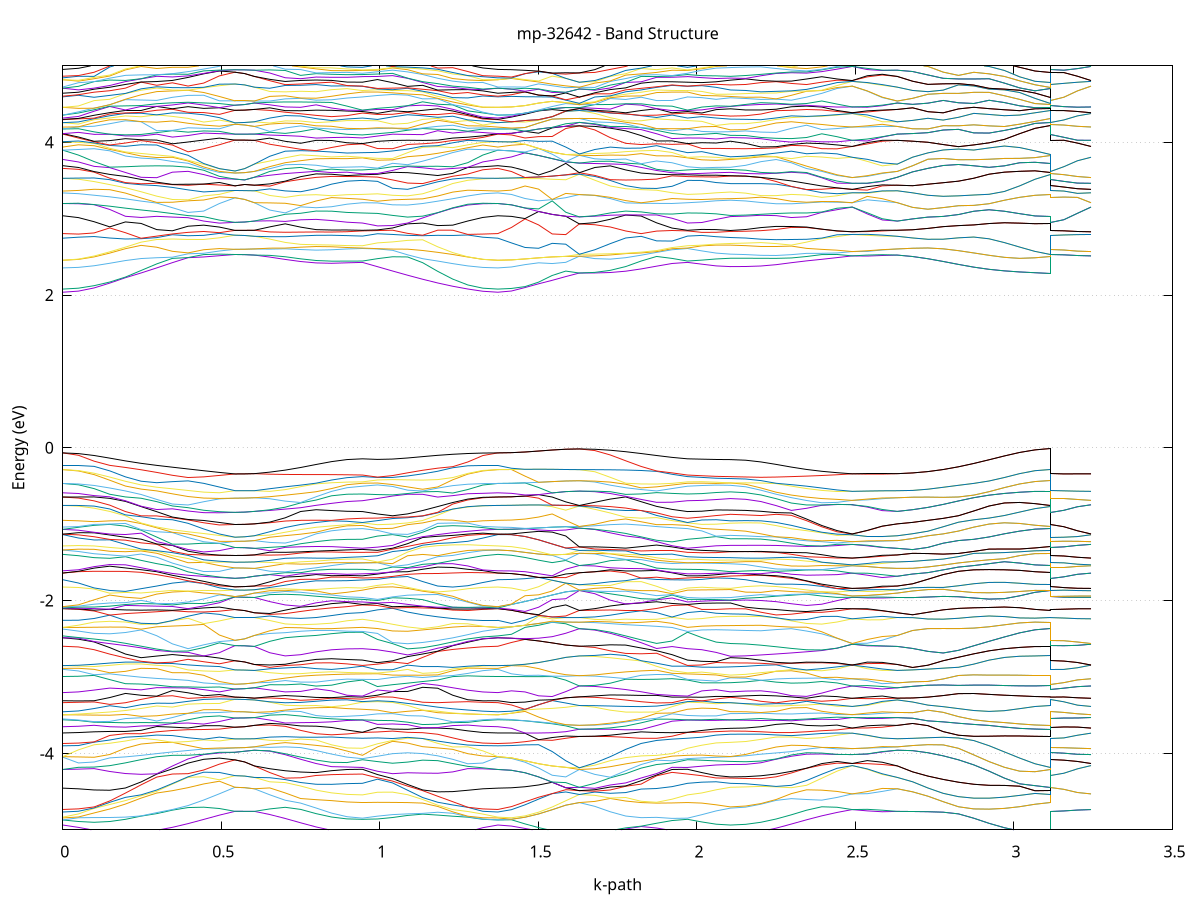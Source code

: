 set title 'mp-32642 - Band Structure'
set xlabel 'k-path'
set ylabel 'Energy (eV)'
set grid y
set yrange [-5:5]
set terminal png size 800,600
set output 'mp-32642_bands_gnuplot.png'
plot '-' using 1:2 with lines notitle, '-' using 1:2 with lines notitle, '-' using 1:2 with lines notitle, '-' using 1:2 with lines notitle, '-' using 1:2 with lines notitle, '-' using 1:2 with lines notitle, '-' using 1:2 with lines notitle, '-' using 1:2 with lines notitle, '-' using 1:2 with lines notitle, '-' using 1:2 with lines notitle, '-' using 1:2 with lines notitle, '-' using 1:2 with lines notitle, '-' using 1:2 with lines notitle, '-' using 1:2 with lines notitle, '-' using 1:2 with lines notitle, '-' using 1:2 with lines notitle, '-' using 1:2 with lines notitle, '-' using 1:2 with lines notitle, '-' using 1:2 with lines notitle, '-' using 1:2 with lines notitle, '-' using 1:2 with lines notitle, '-' using 1:2 with lines notitle, '-' using 1:2 with lines notitle, '-' using 1:2 with lines notitle, '-' using 1:2 with lines notitle, '-' using 1:2 with lines notitle, '-' using 1:2 with lines notitle, '-' using 1:2 with lines notitle, '-' using 1:2 with lines notitle, '-' using 1:2 with lines notitle, '-' using 1:2 with lines notitle, '-' using 1:2 with lines notitle, '-' using 1:2 with lines notitle, '-' using 1:2 with lines notitle, '-' using 1:2 with lines notitle, '-' using 1:2 with lines notitle, '-' using 1:2 with lines notitle, '-' using 1:2 with lines notitle, '-' using 1:2 with lines notitle, '-' using 1:2 with lines notitle, '-' using 1:2 with lines notitle, '-' using 1:2 with lines notitle, '-' using 1:2 with lines notitle, '-' using 1:2 with lines notitle, '-' using 1:2 with lines notitle, '-' using 1:2 with lines notitle, '-' using 1:2 with lines notitle, '-' using 1:2 with lines notitle, '-' using 1:2 with lines notitle, '-' using 1:2 with lines notitle, '-' using 1:2 with lines notitle, '-' using 1:2 with lines notitle, '-' using 1:2 with lines notitle, '-' using 1:2 with lines notitle, '-' using 1:2 with lines notitle, '-' using 1:2 with lines notitle, '-' using 1:2 with lines notitle, '-' using 1:2 with lines notitle, '-' using 1:2 with lines notitle, '-' using 1:2 with lines notitle, '-' using 1:2 with lines notitle, '-' using 1:2 with lines notitle, '-' using 1:2 with lines notitle, '-' using 1:2 with lines notitle, '-' using 1:2 with lines notitle, '-' using 1:2 with lines notitle, '-' using 1:2 with lines notitle, '-' using 1:2 with lines notitle, '-' using 1:2 with lines notitle, '-' using 1:2 with lines notitle, '-' using 1:2 with lines notitle, '-' using 1:2 with lines notitle, '-' using 1:2 with lines notitle, '-' using 1:2 with lines notitle, '-' using 1:2 with lines notitle, '-' using 1:2 with lines notitle, '-' using 1:2 with lines notitle, '-' using 1:2 with lines notitle, '-' using 1:2 with lines notitle, '-' using 1:2 with lines notitle, '-' using 1:2 with lines notitle, '-' using 1:2 with lines notitle, '-' using 1:2 with lines notitle, '-' using 1:2 with lines notitle, '-' using 1:2 with lines notitle, '-' using 1:2 with lines notitle, '-' using 1:2 with lines notitle, '-' using 1:2 with lines notitle, '-' using 1:2 with lines notitle, '-' using 1:2 with lines notitle, '-' using 1:2 with lines notitle, '-' using 1:2 with lines notitle, '-' using 1:2 with lines notitle, '-' using 1:2 with lines notitle, '-' using 1:2 with lines notitle, '-' using 1:2 with lines notitle, '-' using 1:2 with lines notitle, '-' using 1:2 with lines notitle, '-' using 1:2 with lines notitle, '-' using 1:2 with lines notitle, '-' using 1:2 with lines notitle, '-' using 1:2 with lines notitle, '-' using 1:2 with lines notitle, '-' using 1:2 with lines notitle, '-' using 1:2 with lines notitle, '-' using 1:2 with lines notitle, '-' using 1:2 with lines notitle, '-' using 1:2 with lines notitle, '-' using 1:2 with lines notitle, '-' using 1:2 with lines notitle, '-' using 1:2 with lines notitle, '-' using 1:2 with lines notitle, '-' using 1:2 with lines notitle, '-' using 1:2 with lines notitle, '-' using 1:2 with lines notitle, '-' using 1:2 with lines notitle, '-' using 1:2 with lines notitle, '-' using 1:2 with lines notitle, '-' using 1:2 with lines notitle, '-' using 1:2 with lines notitle, '-' using 1:2 with lines notitle, '-' using 1:2 with lines notitle, '-' using 1:2 with lines notitle, '-' using 1:2 with lines notitle, '-' using 1:2 with lines notitle, '-' using 1:2 with lines notitle, '-' using 1:2 with lines notitle, '-' using 1:2 with lines notitle, '-' using 1:2 with lines notitle, '-' using 1:2 with lines notitle, '-' using 1:2 with lines notitle, '-' using 1:2 with lines notitle, '-' using 1:2 with lines notitle, '-' using 1:2 with lines notitle, '-' using 1:2 with lines notitle, '-' using 1:2 with lines notitle, '-' using 1:2 with lines notitle, '-' using 1:2 with lines notitle, '-' using 1:2 with lines notitle, '-' using 1:2 with lines notitle, '-' using 1:2 with lines notitle, '-' using 1:2 with lines notitle, '-' using 1:2 with lines notitle, '-' using 1:2 with lines notitle, '-' using 1:2 with lines notitle, '-' using 1:2 with lines notitle, '-' using 1:2 with lines notitle, '-' using 1:2 with lines notitle, '-' using 1:2 with lines notitle, '-' using 1:2 with lines notitle, '-' using 1:2 with lines notitle, '-' using 1:2 with lines notitle, '-' using 1:2 with lines notitle, '-' using 1:2 with lines notitle, '-' using 1:2 with lines notitle, '-' using 1:2 with lines notitle, '-' using 1:2 with lines notitle, '-' using 1:2 with lines notitle, '-' using 1:2 with lines notitle, '-' using 1:2 with lines notitle, '-' using 1:2 with lines notitle, '-' using 1:2 with lines notitle, '-' using 1:2 with lines notitle, '-' using 1:2 with lines notitle, '-' using 1:2 with lines notitle, '-' using 1:2 with lines notitle, '-' using 1:2 with lines notitle, '-' using 1:2 with lines notitle, '-' using 1:2 with lines notitle, '-' using 1:2 with lines notitle, '-' using 1:2 with lines notitle, '-' using 1:2 with lines notitle, '-' using 1:2 with lines notitle, '-' using 1:2 with lines notitle, '-' using 1:2 with lines notitle, '-' using 1:2 with lines notitle, '-' using 1:2 with lines notitle, '-' using 1:2 with lines notitle, '-' using 1:2 with lines notitle, '-' using 1:2 with lines notitle, '-' using 1:2 with lines notitle, '-' using 1:2 with lines notitle, '-' using 1:2 with lines notitle, '-' using 1:2 with lines notitle, '-' using 1:2 with lines notitle, '-' using 1:2 with lines notitle, '-' using 1:2 with lines notitle, '-' using 1:2 with lines notitle, '-' using 1:2 with lines notitle, '-' using 1:2 with lines notitle, '-' using 1:2 with lines notitle, '-' using 1:2 with lines notitle, '-' using 1:2 with lines notitle, '-' using 1:2 with lines notitle, '-' using 1:2 with lines notitle, '-' using 1:2 with lines notitle, '-' using 1:2 with lines notitle, '-' using 1:2 with lines notitle, '-' using 1:2 with lines notitle, '-' using 1:2 with lines notitle, '-' using 1:2 with lines notitle, '-' using 1:2 with lines notitle, '-' using 1:2 with lines notitle, '-' using 1:2 with lines notitle, '-' using 1:2 with lines notitle, '-' using 1:2 with lines notitle, '-' using 1:2 with lines notitle, '-' using 1:2 with lines notitle, '-' using 1:2 with lines notitle, '-' using 1:2 with lines notitle, '-' using 1:2 with lines notitle, '-' using 1:2 with lines notitle, '-' using 1:2 with lines notitle, '-' using 1:2 with lines notitle, '-' using 1:2 with lines notitle, '-' using 1:2 with lines notitle, '-' using 1:2 with lines notitle, '-' using 1:2 with lines notitle, '-' using 1:2 with lines notitle, '-' using 1:2 with lines notitle, '-' using 1:2 with lines notitle, '-' using 1:2 with lines notitle, '-' using 1:2 with lines notitle, '-' using 1:2 with lines notitle, '-' using 1:2 with lines notitle, '-' using 1:2 with lines notitle, '-' using 1:2 with lines notitle, '-' using 1:2 with lines notitle, '-' using 1:2 with lines notitle, '-' using 1:2 with lines notitle, '-' using 1:2 with lines notitle, '-' using 1:2 with lines notitle, '-' using 1:2 with lines notitle, '-' using 1:2 with lines notitle, '-' using 1:2 with lines notitle, '-' using 1:2 with lines notitle, '-' using 1:2 with lines notitle, '-' using 1:2 with lines notitle, '-' using 1:2 with lines notitle, '-' using 1:2 with lines notitle, '-' using 1:2 with lines notitle, '-' using 1:2 with lines notitle, '-' using 1:2 with lines notitle, '-' using 1:2 with lines notitle, '-' using 1:2 with lines notitle, '-' using 1:2 with lines notitle, '-' using 1:2 with lines notitle, '-' using 1:2 with lines notitle, '-' using 1:2 with lines notitle, '-' using 1:2 with lines notitle, '-' using 1:2 with lines notitle, '-' using 1:2 with lines notitle, '-' using 1:2 with lines notitle, '-' using 1:2 with lines notitle, '-' using 1:2 with lines notitle, '-' using 1:2 with lines notitle, '-' using 1:2 with lines notitle, '-' using 1:2 with lines notitle, '-' using 1:2 with lines notitle, '-' using 1:2 with lines notitle, '-' using 1:2 with lines notitle, '-' using 1:2 with lines notitle, '-' using 1:2 with lines notitle, '-' using 1:2 with lines notitle, '-' using 1:2 with lines notitle, '-' using 1:2 with lines notitle, '-' using 1:2 with lines notitle, '-' using 1:2 with lines notitle
0.000000 -26.379607
0.049385 -26.379607
0.098770 -26.379507
0.148156 -26.379307
0.197541 -26.379007
0.246926 -26.378607
0.296311 -26.378007
0.345696 -26.377307
0.395082 -26.376507
0.444467 -26.375707
0.493852 -26.375007
0.543237 -26.374307
0.543237 -26.374307
0.573619 -26.374407
0.604002 -26.374607
0.604002 -26.374607
0.652739 -26.375307
0.701476 -26.375907
0.750213 -26.376407
0.798950 -26.376907
0.847687 -26.377207
0.896424 -26.377507
0.945161 -26.377607
0.945161 -26.377607
0.992616 -26.377507
1.040071 -26.377607
1.087526 -26.377807
1.134981 -26.378207
1.182435 -26.378707
1.229890 -26.379107
1.277345 -26.379407
1.324800 -26.379607
1.372255 -26.379607
1.372255 -26.379607
1.415078 -26.379607
1.457902 -26.379607
1.500726 -26.379607
1.543549 -26.379607
1.586373 -26.379707
1.629197 -26.379707
1.629197 -26.379707
1.677934 -26.379607
1.726671 -26.379407
1.775408 -26.379107
1.824145 -26.378707
1.872882 -26.378307
1.921619 -26.377807
1.970356 -26.377607
1.970356 -26.377607
2.015511 -26.377507
2.060667 -26.377507
2.105822 -26.377407
2.105822 -26.377407
2.153838 -26.377407
2.201853 -26.377207
2.249869 -26.376907
2.297885 -26.376507
2.345901 -26.376007
2.393917 -26.375407
2.441933 -26.374807
2.489948 -26.374407
2.489948 -26.374407
2.537321 -26.374507
2.584693 -26.374607
2.632065 -26.374707
2.632065 -26.374707
2.680312 -26.375207
2.728559 -26.375807
2.776807 -26.376507
2.825054 -26.377207
2.873301 -26.377907
2.921548 -26.378507
2.969796 -26.379007
3.018043 -26.379407
3.066290 -26.379607
3.114537 -26.379707
3.114537 -26.374307
3.157361 -26.374407
3.200185 -26.374407
3.243008 -26.374407
e
0.000000 -26.379607
0.049385 -26.379507
0.098770 -26.379207
0.148156 -26.378607
0.197541 -26.377907
0.246926 -26.377107
0.296311 -26.376307
0.345696 -26.375407
0.395082 -26.374607
0.444467 -26.374007
0.493852 -26.373807
0.543237 -26.374307
0.543237 -26.374307
0.573619 -26.374407
0.604002 -26.374607
0.604002 -26.374607
0.652739 -26.374707
0.701476 -26.375007
0.750213 -26.375407
0.798950 -26.375707
0.847687 -26.376007
0.896424 -26.376207
0.945161 -26.376207
0.945161 -26.376207
0.992616 -26.375807
1.040071 -26.376707
1.087526 -26.377507
1.134981 -26.378207
1.182435 -26.378607
1.229890 -26.379007
1.277345 -26.379307
1.324800 -26.379507
1.372255 -26.379607
1.372255 -26.379607
1.415078 -26.379607
1.457902 -26.379607
1.500726 -26.379607
1.543549 -26.379607
1.586373 -26.379707
1.629197 -26.379707
1.629197 -26.379707
1.677934 -26.379607
1.726671 -26.379307
1.775408 -26.378907
1.824145 -26.378307
1.872882 -26.377707
1.921619 -26.377107
1.970356 -26.376207
1.970356 -26.376207
2.015511 -26.376007
2.060667 -26.375907
2.105822 -26.375907
2.105822 -26.375907
2.153838 -26.375807
2.201853 -26.375607
2.249869 -26.375207
2.297885 -26.374907
2.345901 -26.374507
2.393917 -26.374207
2.441933 -26.374107
2.489948 -26.374307
2.489948 -26.374307
2.537321 -26.374307
2.584693 -26.374407
2.632065 -26.374607
2.632065 -26.374607
2.680312 -26.375107
2.728559 -26.375807
2.776807 -26.376507
2.825054 -26.377207
2.873301 -26.377907
2.921548 -26.378507
2.969796 -26.379007
3.018043 -26.379407
3.066290 -26.379607
3.114537 -26.379707
3.114537 -26.374307
3.157361 -26.374307
3.200185 -26.374307
3.243008 -26.374307
e
0.000000 -26.371007
0.049385 -26.371007
0.098770 -26.371007
0.148156 -26.371007
0.197541 -26.371107
0.246926 -26.371207
0.296311 -26.371607
0.345696 -26.372207
0.395082 -26.372807
0.444467 -26.373307
0.493852 -26.373407
0.543237 -26.373007
0.543237 -26.373007
0.573619 -26.372907
0.604002 -26.372807
0.604002 -26.372807
0.652739 -26.373007
0.701476 -26.373407
0.750213 -26.373807
0.798950 -26.374207
0.847687 -26.374507
0.896424 -26.374807
0.945161 -26.374907
0.945161 -26.374907
0.992616 -26.375307
1.040071 -26.374307
1.087526 -26.373307
1.134981 -26.372407
1.182435 -26.371607
1.229890 -26.371207
1.277345 -26.371107
1.324800 -26.371007
1.372255 -26.371007
1.372255 -26.371007
1.415078 -26.371007
1.457902 -26.370907
1.500726 -26.370707
1.543549 -26.370507
1.586373 -26.370207
1.629197 -26.369907
1.629197 -26.369907
1.677934 -26.370007
1.726671 -26.370407
1.775408 -26.371107
1.824145 -26.371907
1.872882 -26.372807
1.921619 -26.373807
1.970356 -26.374907
1.970356 -26.374907
2.015511 -26.375107
2.060667 -26.375207
2.105822 -26.375307
2.105822 -26.375307
2.153838 -26.375207
2.201853 -26.375007
2.249869 -26.374707
2.297885 -26.374307
2.345901 -26.373907
2.393917 -26.373507
2.441933 -26.373207
2.489948 -26.373007
2.489948 -26.373007
2.537321 -26.373007
2.584693 -26.372907
2.632065 -26.372807
2.632065 -26.372807
2.680312 -26.372507
2.728559 -26.372207
2.776807 -26.371807
2.825054 -26.371507
2.873301 -26.371107
2.921548 -26.370707
2.969796 -26.370407
3.018043 -26.370107
3.066290 -26.370007
3.114537 -26.369907
3.114537 -26.373007
3.157361 -26.373007
3.200185 -26.373007
3.243008 -26.373007
e
0.000000 -26.368707
0.049385 -26.368807
0.098770 -26.369207
0.148156 -26.369707
0.197541 -26.370307
0.246926 -26.371007
0.296311 -26.371407
0.345696 -26.371607
0.395082 -26.371907
0.444467 -26.372207
0.493852 -26.372607
0.543237 -26.373007
0.543237 -26.373007
0.573619 -26.372907
0.604002 -26.372807
0.604002 -26.372807
0.652739 -26.372207
0.701476 -26.371507
0.750213 -26.370907
0.798950 -26.370407
0.847687 -26.370007
0.896424 -26.369807
0.945161 -26.369707
0.945161 -26.369707
0.992616 -26.369707
1.040071 -26.369707
1.087526 -26.369807
1.134981 -26.369807
1.182435 -26.369707
1.229890 -26.369507
1.277345 -26.369107
1.324800 -26.368807
1.372255 -26.368707
1.372255 -26.368707
1.415078 -26.368807
1.457902 -26.368907
1.500726 -26.369107
1.543549 -26.369307
1.586373 -26.369607
1.629197 -26.369907
1.629197 -26.369907
1.677934 -26.369907
1.726671 -26.369907
1.775408 -26.369807
1.824145 -26.369807
1.872882 -26.369707
1.921619 -26.369707
1.970356 -26.369707
1.970356 -26.369707
2.015511 -26.369707
2.060667 -26.369707
2.105822 -26.369707
2.105822 -26.369707
2.153838 -26.369807
2.201853 -26.370007
2.249869 -26.370407
2.297885 -26.370907
2.345901 -26.371507
2.393917 -26.372107
2.441933 -26.372607
2.489948 -26.372907
2.489948 -26.372907
2.537321 -26.372907
2.584693 -26.372807
2.632065 -26.372707
2.632065 -26.372707
2.680312 -26.372507
2.728559 -26.372207
2.776807 -26.371807
2.825054 -26.371507
2.873301 -26.371107
2.921548 -26.370707
2.969796 -26.370407
3.018043 -26.370107
3.066290 -26.370007
3.114537 -26.369907
3.114537 -26.373007
3.157361 -26.373007
3.200185 -26.372907
3.243008 -26.372907
e
0.000000 -26.291307
0.049385 -26.291207
0.098770 -26.291207
0.148156 -26.291007
0.197541 -26.290807
0.246926 -26.290407
0.296311 -26.289907
0.345696 -26.289307
0.395082 -26.288507
0.444467 -26.287707
0.493852 -26.286807
0.543237 -26.285807
0.543237 -26.285807
0.573619 -26.286107
0.604002 -26.286507
0.604002 -26.286507
0.652739 -26.287607
0.701476 -26.288807
0.750213 -26.290007
0.798950 -26.291007
0.847687 -26.291807
0.896424 -26.292407
0.945161 -26.292607
0.945161 -26.292607
0.992616 -26.292707
1.040071 -26.292607
1.087526 -26.292307
1.134981 -26.291907
1.182435 -26.291607
1.229890 -26.291307
1.277345 -26.291207
1.324800 -26.291207
1.372255 -26.291307
1.372255 -26.291307
1.415078 -26.291207
1.457902 -26.291107
1.500726 -26.290907
1.543549 -26.290707
1.586373 -26.290307
1.629197 -26.290007
1.629197 -26.290007
1.677934 -26.290107
1.726671 -26.290407
1.775408 -26.290807
1.824145 -26.291307
1.872882 -26.291807
1.921619 -26.292307
1.970356 -26.292607
1.970356 -26.292607
2.015511 -26.292607
2.060667 -26.292707
2.105822 -26.292707
2.105822 -26.292707
2.153838 -26.292507
2.201853 -26.292007
2.249869 -26.291107
2.297885 -26.290107
2.345901 -26.289007
2.393917 -26.287807
2.441933 -26.286707
2.489948 -26.285907
2.489948 -26.285907
2.537321 -26.286107
2.584693 -26.286307
2.632065 -26.286507
2.632065 -26.286507
2.680312 -26.287207
2.728559 -26.287807
2.776807 -26.288407
2.825054 -26.288907
2.873301 -26.289307
2.921548 -26.289607
2.969796 -26.289807
3.018043 -26.289907
3.066290 -26.290007
3.114537 -26.290007
3.114537 -26.285807
3.157361 -26.285907
3.200185 -26.285907
3.243008 -26.285907
e
0.000000 -26.288307
0.049385 -26.288307
0.098770 -26.288307
0.148156 -26.288307
0.197541 -26.288207
0.246926 -26.288107
0.296311 -26.287807
0.345696 -26.287407
0.395082 -26.287007
0.444467 -26.286507
0.493852 -26.286107
0.543237 -26.285807
0.543237 -26.285807
0.573619 -26.286107
0.604002 -26.286507
0.604002 -26.286507
0.652739 -26.286407
0.701476 -26.286107
0.750213 -26.285907
0.798950 -26.285607
0.847687 -26.285407
0.896424 -26.285307
0.945161 -26.285207
0.945161 -26.285207
0.992616 -26.284907
1.040071 -26.285707
1.087526 -26.286407
1.134981 -26.287107
1.182435 -26.287707
1.229890 -26.288107
1.277345 -26.288307
1.324800 -26.288307
1.372255 -26.288307
1.372255 -26.288307
1.415078 -26.288407
1.457902 -26.288607
1.500726 -26.288807
1.543549 -26.289207
1.586373 -26.289607
1.629197 -26.290007
1.629197 -26.290007
1.677934 -26.289807
1.726671 -26.289507
1.775408 -26.288907
1.824145 -26.288107
1.872882 -26.287207
1.921619 -26.286207
1.970356 -26.285207
1.970356 -26.285207
2.015511 -26.285007
2.060667 -26.285007
2.105822 -26.284907
2.105822 -26.284907
2.153838 -26.285007
2.201853 -26.285107
2.249869 -26.285207
2.297885 -26.285407
2.345901 -26.285607
2.393917 -26.285707
2.441933 -26.285807
2.489948 -26.285807
2.489948 -26.285807
2.537321 -26.285907
2.584693 -26.286207
2.632065 -26.286507
2.632065 -26.286507
2.680312 -26.287207
2.728559 -26.287807
2.776807 -26.288407
2.825054 -26.288907
2.873301 -26.289307
2.921548 -26.289607
2.969796 -26.289807
3.018043 -26.289907
3.066290 -26.290007
3.114537 -26.290007
3.114537 -26.285807
3.157361 -26.285807
3.200185 -26.285807
3.243008 -26.285807
e
0.000000 -26.280507
0.049385 -26.280607
0.098770 -26.280907
0.148156 -26.281207
0.197541 -26.281707
0.246926 -26.282207
0.296311 -26.282807
0.345696 -26.283307
0.395082 -26.283907
0.444467 -26.284507
0.493852 -26.285007
0.543237 -26.285507
0.543237 -26.285507
0.573619 -26.285207
0.604002 -26.284907
0.604002 -26.284907
0.652739 -26.284807
0.701476 -26.284707
0.750213 -26.284507
0.798950 -26.284407
0.847687 -26.284307
0.896424 -26.284207
0.945161 -26.284107
0.945161 -26.284107
0.992616 -26.284307
1.040071 -26.283407
1.087526 -26.282707
1.134981 -26.282007
1.182435 -26.281507
1.229890 -26.281107
1.277345 -26.280807
1.324800 -26.280607
1.372255 -26.280507
1.372255 -26.280507
1.415078 -26.280607
1.457902 -26.280607
1.500726 -26.280607
1.543549 -26.280707
1.586373 -26.280707
1.629197 -26.280707
1.629197 -26.280707
1.677934 -26.280807
1.726671 -26.281107
1.775408 -26.281507
1.824145 -26.282007
1.872882 -26.282707
1.921619 -26.283407
1.970356 -26.284107
1.970356 -26.284107
2.015511 -26.284307
2.060667 -26.284307
2.105822 -26.284307
2.105822 -26.284307
2.153838 -26.284307
2.201853 -26.284407
2.249869 -26.284607
2.297885 -26.284907
2.345901 -26.285107
2.393917 -26.285307
2.441933 -26.285507
2.489948 -26.285607
2.489948 -26.285607
2.537321 -26.285407
2.584693 -26.285107
2.632065 -26.284907
2.632065 -26.284907
2.680312 -26.284307
2.728559 -26.283707
2.776807 -26.283107
2.825054 -26.282507
2.873301 -26.282007
2.921548 -26.281607
2.969796 -26.281207
3.018043 -26.280907
3.066290 -26.280807
3.114537 -26.280707
3.114537 -26.285507
3.157361 -26.285507
3.200185 -26.285607
3.243008 -26.285607
e
0.000000 -26.280507
0.049385 -26.280607
0.098770 -26.280707
0.148156 -26.280807
0.197541 -26.281107
0.246926 -26.281507
0.296311 -26.282007
0.345696 -26.282607
0.395082 -26.283307
0.444467 -26.284107
0.493852 -26.284907
0.543237 -26.285507
0.543237 -26.285507
0.573619 -26.285207
0.604002 -26.284907
0.604002 -26.284907
0.652739 -26.284007
0.701476 -26.283307
0.750213 -26.282707
0.798950 -26.282107
0.847687 -26.281707
0.896424 -26.281507
0.945161 -26.281407
0.945161 -26.281407
0.992616 -26.281407
1.040071 -26.281407
1.087526 -26.281407
1.134981 -26.281207
1.182435 -26.281107
1.229890 -26.280907
1.277345 -26.280707
1.324800 -26.280607
1.372255 -26.280507
1.372255 -26.280507
1.415078 -26.280607
1.457902 -26.280607
1.500726 -26.280607
1.543549 -26.280707
1.586373 -26.280707
1.629197 -26.280707
1.629197 -26.280707
1.677934 -26.280707
1.726671 -26.280807
1.775408 -26.280907
1.824145 -26.281107
1.872882 -26.281207
1.921619 -26.281307
1.970356 -26.281407
1.970356 -26.281407
2.015511 -26.281407
2.060667 -26.281407
2.105822 -26.281507
2.105822 -26.281507
2.153838 -26.281507
2.201853 -26.281807
2.249869 -26.282107
2.297885 -26.282607
2.345901 -26.283307
2.393917 -26.284007
2.441933 -26.284807
2.489948 -26.285507
2.489948 -26.285507
2.537321 -26.285407
2.584693 -26.285107
2.632065 -26.284907
2.632065 -26.284907
2.680312 -26.284207
2.728559 -26.283707
2.776807 -26.283107
2.825054 -26.282507
2.873301 -26.282007
2.921548 -26.281607
2.969796 -26.281207
3.018043 -26.280907
3.066290 -26.280807
3.114537 -26.280707
3.114537 -26.285507
3.157361 -26.285507
3.200185 -26.285507
3.243008 -26.285507
e
0.000000 -26.261107
0.049385 -26.262207
0.098770 -26.263807
0.148156 -26.265207
0.197541 -26.266207
0.246926 -26.266907
0.296311 -26.267207
0.345696 -26.267007
0.395082 -26.266407
0.444467 -26.265407
0.493852 -26.263907
0.543237 -26.261907
0.543237 -26.261907
0.573619 -26.262607
0.604002 -26.263707
0.604002 -26.263707
0.652739 -26.266207
0.701476 -26.268207
0.750213 -26.269907
0.798950 -26.271107
0.847687 -26.272007
0.896424 -26.272407
0.945161 -26.272607
0.945161 -26.272607
0.992616 -26.272807
1.040071 -26.272607
1.087526 -26.271907
1.134981 -26.270807
1.182435 -26.269307
1.229890 -26.267307
1.277345 -26.265007
1.324800 -26.262507
1.372255 -26.261107
1.372255 -26.261107
1.415078 -26.261107
1.457902 -26.260907
1.500726 -26.260607
1.543549 -26.260307
1.586373 -26.259907
1.629197 -26.259607
1.629197 -26.259607
1.677934 -26.262107
1.726671 -26.264807
1.775408 -26.267207
1.824145 -26.269207
1.872882 -26.270807
1.921619 -26.271907
1.970356 -26.272607
1.970356 -26.272607
2.015511 -26.272707
2.060667 -26.272807
2.105822 -26.272807
2.105822 -26.272807
2.153838 -26.272707
2.201853 -26.272207
2.249869 -26.271407
2.297885 -26.270207
2.345901 -26.268607
2.393917 -26.266507
2.441933 -26.264207
2.489948 -26.262007
2.489948 -26.262007
2.537321 -26.262507
2.584693 -26.263107
2.632065 -26.263707
2.632065 -26.263707
2.680312 -26.265107
2.728559 -26.266107
2.776807 -26.266607
2.825054 -26.266707
2.873301 -26.266407
2.921548 -26.265607
2.969796 -26.264507
3.018043 -26.263007
3.066290 -26.261307
3.114537 -26.259607
3.114537 -26.261907
3.157361 -26.261907
3.200185 -26.261907
3.243008 -26.262007
e
0.000000 -26.259007
0.049385 -26.261007
0.098770 -26.262907
0.148156 -26.264507
0.197541 -26.265607
0.246926 -26.266307
0.296311 -26.266507
0.345696 -26.266207
0.395082 -26.265507
0.444467 -26.264207
0.493852 -26.262507
0.543237 -26.261907
0.543237 -26.261907
0.573619 -26.262607
0.604002 -26.263707
0.604002 -26.263707
0.652739 -26.263207
0.701476 -26.262407
0.750213 -26.261507
0.798950 -26.260507
0.847687 -26.259607
0.896424 -26.258907
0.945161 -26.258607
0.945161 -26.258607
0.992616 -26.258407
1.040071 -26.258307
1.087526 -26.258507
1.134981 -26.258907
1.182435 -26.259307
1.229890 -26.259607
1.277345 -26.259907
1.324800 -26.259907
1.372255 -26.259007
1.372255 -26.259007
1.415078 -26.259007
1.457902 -26.259007
1.500726 -26.259007
1.543549 -26.259107
1.586373 -26.259307
1.629197 -26.259607
1.629197 -26.259607
1.677934 -26.259607
1.726671 -26.259507
1.775408 -26.259407
1.824145 -26.259207
1.872882 -26.259007
1.921619 -26.258807
1.970356 -26.258607
1.970356 -26.258607
2.015511 -26.258507
2.060667 -26.258307
2.105822 -26.258207
2.105822 -26.258207
2.153838 -26.258307
2.201853 -26.258607
2.249869 -26.259007
2.297885 -26.259607
2.345901 -26.260207
2.393917 -26.260807
2.441933 -26.261307
2.489948 -26.261907
2.489948 -26.261907
2.537321 -26.262007
2.584693 -26.262807
2.632065 -26.263707
2.632065 -26.263707
2.680312 -26.265107
2.728559 -26.266107
2.776807 -26.266607
2.825054 -26.266707
2.873301 -26.266407
2.921548 -26.265607
2.969796 -26.264507
3.018043 -26.263007
3.066290 -26.261207
3.114537 -26.259607
3.114537 -26.261907
3.157361 -26.261907
3.200185 -26.261907
3.243008 -26.261907
e
0.000000 -26.259007
0.049385 -26.257907
0.098770 -26.256407
0.148156 -26.255207
0.197541 -26.254207
0.246926 -26.253607
0.296311 -26.253307
0.345696 -26.253607
0.395082 -26.254907
0.444467 -26.257207
0.493852 -26.259607
0.543237 -26.260507
0.543237 -26.260507
0.573619 -26.259707
0.604002 -26.258407
0.604002 -26.258407
0.652739 -26.258207
0.701476 -26.257907
0.750213 -26.257707
0.798950 -26.257507
0.847687 -26.257507
0.896424 -26.257607
0.945161 -26.257707
0.945161 -26.257707
0.992616 -26.257807
1.040071 -26.258107
1.087526 -26.258307
1.134981 -26.258307
1.182435 -26.258407
1.229890 -26.258607
1.277345 -26.258807
1.324800 -26.258907
1.372255 -26.259007
1.372255 -26.259007
1.415078 -26.259007
1.457902 -26.258907
1.500726 -26.258907
1.543549 -26.258907
1.586373 -26.258807
1.629197 -26.258807
1.629197 -26.258807
1.677934 -26.258707
1.726671 -26.258607
1.775408 -26.258407
1.824145 -26.258107
1.872882 -26.257907
1.921619 -26.257707
1.970356 -26.257707
1.970356 -26.257707
2.015511 -26.257807
2.060667 -26.257907
2.105822 -26.258107
2.105822 -26.258107
2.153838 -26.258207
2.201853 -26.258507
2.249869 -26.258907
2.297885 -26.259507
2.345901 -26.260107
2.393917 -26.260607
2.441933 -26.260907
2.489948 -26.260507
2.489948 -26.260507
2.537321 -26.260307
2.584693 -26.259407
2.632065 -26.258407
2.632065 -26.258407
2.680312 -26.256207
2.728559 -26.254307
2.776807 -26.252907
2.825054 -26.252207
2.873301 -26.252107
2.921548 -26.252607
2.969796 -26.253707
3.018043 -26.255207
3.066290 -26.257107
3.114537 -26.258807
3.114537 -26.260507
3.157361 -26.260507
3.200185 -26.260507
3.243008 -26.260507
e
0.000000 -26.258707
0.049385 -26.256607
0.098770 -26.254407
0.148156 -26.252607
0.197541 -26.251507
0.246926 -26.251107
0.296311 -26.251707
0.345696 -26.253007
0.395082 -26.254507
0.444467 -26.256207
0.493852 -26.258307
0.543237 -26.260507
0.543237 -26.260507
0.573619 -26.259707
0.604002 -26.258407
0.604002 -26.258407
0.652739 -26.255307
0.701476 -26.252507
0.750213 -26.250107
0.798950 -26.248307
0.847687 -26.247307
0.896424 -26.246707
0.945161 -26.246607
0.945161 -26.246607
0.992616 -26.247007
1.040071 -26.247607
1.087526 -26.248407
1.134981 -26.249207
1.182435 -26.250307
1.229890 -26.251807
1.277345 -26.253907
1.324800 -26.256407
1.372255 -26.258707
1.372255 -26.258707
1.415078 -26.258707
1.457902 -26.258807
1.500726 -26.258907
1.543549 -26.258807
1.586373 -26.258807
1.629197 -26.258807
1.629197 -26.258807
1.677934 -26.256307
1.726671 -26.253507
1.775408 -26.251007
1.824145 -26.248907
1.872882 -26.247407
1.921619 -26.246607
1.970356 -26.246607
1.970356 -26.246607
2.015511 -26.246807
2.060667 -26.247107
2.105822 -26.247207
2.105822 -26.247207
2.153838 -26.247307
2.201853 -26.247607
2.249869 -26.248407
2.297885 -26.249907
2.345901 -26.252307
2.393917 -26.255107
2.441933 -26.258007
2.489948 -26.260507
2.489948 -26.260507
2.537321 -26.259807
2.584693 -26.259107
2.632065 -26.258307
2.632065 -26.258307
2.680312 -26.256207
2.728559 -26.254307
2.776807 -26.252907
2.825054 -26.252207
2.873301 -26.252007
2.921548 -26.252607
2.969796 -26.253607
3.018043 -26.255207
3.066290 -26.257107
3.114537 -26.258807
3.114537 -26.260507
3.157361 -26.260507
3.200185 -26.260507
3.243008 -26.260507
e
0.000000 -26.244107
0.049385 -26.243907
0.098770 -26.243607
0.148156 -26.243207
0.197541 -26.242907
0.246926 -26.242807
0.296311 -26.242907
0.345696 -26.242907
0.395082 -26.242607
0.444467 -26.241707
0.493852 -26.240507
0.543237 -26.239207
0.543237 -26.239207
0.573619 -26.239207
0.604002 -26.239107
0.604002 -26.239107
0.652739 -26.239807
0.701476 -26.240307
0.750213 -26.240707
0.798950 -26.241207
0.847687 -26.241807
0.896424 -26.242107
0.945161 -26.242307
0.945161 -26.242307
0.992616 -26.242407
1.040071 -26.242407
1.087526 -26.242307
1.134981 -26.242007
1.182435 -26.241607
1.229890 -26.242707
1.277345 -26.243507
1.324800 -26.243907
1.372255 -26.244107
1.372255 -26.244107
1.415078 -26.243907
1.457902 -26.243507
1.500726 -26.242807
1.543549 -26.241907
1.586373 -26.240707
1.629197 -26.239407
1.629197 -26.239407
1.677934 -26.239607
1.726671 -26.240007
1.775408 -26.240507
1.824145 -26.241107
1.872882 -26.241607
1.921619 -26.242007
1.970356 -26.242307
1.970356 -26.242307
2.015511 -26.242107
2.060667 -26.241507
2.105822 -26.241107
2.105822 -26.241107
2.153838 -26.241007
2.201853 -26.240807
2.249869 -26.241307
2.297885 -26.241607
2.345901 -26.241507
2.393917 -26.241007
2.441933 -26.240207
2.489948 -26.239207
2.489948 -26.239207
2.537321 -26.239507
2.584693 -26.239507
2.632065 -26.239107
2.632065 -26.239107
2.680312 -26.239007
2.728559 -26.238807
2.776807 -26.238607
2.825054 -26.238507
2.873301 -26.238607
2.921548 -26.238807
2.969796 -26.239007
3.018043 -26.239207
3.066290 -26.239407
3.114537 -26.239507
3.114537 -26.239207
3.157361 -26.239207
3.200185 -26.239207
3.243008 -26.239207
e
0.000000 -26.240507
0.049385 -26.240607
0.098770 -26.240807
0.148156 -26.241007
0.197541 -26.241007
0.246926 -26.240807
0.296311 -26.240607
0.345696 -26.240207
0.395082 -26.239607
0.444467 -26.238807
0.493852 -26.238007
0.543237 -26.239207
0.543237 -26.239207
0.573619 -26.239207
0.604002 -26.239107
0.604002 -26.239107
0.652739 -26.238607
0.701476 -26.239207
0.750213 -26.239707
0.798950 -26.239607
0.847687 -26.239007
0.896424 -26.238507
0.945161 -26.238307
0.945161 -26.238307
0.992616 -26.238307
1.040071 -26.238607
1.087526 -26.239207
1.134981 -26.240307
1.182435 -26.241507
1.229890 -26.241207
1.277345 -26.240907
1.324800 -26.240607
1.372255 -26.240507
1.372255 -26.240507
1.415078 -26.240307
1.457902 -26.239707
1.500726 -26.238707
1.543549 -26.237507
1.586373 -26.238207
1.629197 -26.239407
1.629197 -26.239407
1.677934 -26.239207
1.726671 -26.238507
1.775408 -26.237407
1.824145 -26.237107
1.872882 -26.237807
1.921619 -26.238207
1.970356 -26.238307
1.970356 -26.238307
2.015511 -26.238707
2.060667 -26.239507
2.105822 -26.240007
2.105822 -26.240007
2.153838 -26.240207
2.201853 -26.240607
2.249869 -26.240307
2.297885 -26.239707
2.345901 -26.239107
2.393917 -26.238307
2.441933 -26.238207
2.489948 -26.239207
2.489948 -26.239207
2.537321 -26.238907
2.584693 -26.238807
2.632065 -26.239107
2.632065 -26.239107
2.680312 -26.239007
2.728559 -26.238807
2.776807 -26.238607
2.825054 -26.238507
2.873301 -26.238607
2.921548 -26.238707
2.969796 -26.239007
3.018043 -26.239207
3.066290 -26.239407
3.114537 -26.239407
3.114537 -26.239207
3.157361 -26.239207
3.200185 -26.239207
3.243008 -26.239207
e
0.000000 -26.234407
0.049385 -26.234507
0.098770 -26.234707
0.148156 -26.234907
0.197541 -26.235207
0.246926 -26.235407
0.296311 -26.235607
0.345696 -26.235907
0.395082 -26.236407
0.444467 -26.237107
0.493852 -26.237907
0.543237 -26.236807
0.543237 -26.236807
0.573619 -26.236807
0.604002 -26.236907
0.604002 -26.236907
0.652739 -26.237407
0.701476 -26.236907
0.750213 -26.236307
0.798950 -26.235807
0.847687 -26.235507
0.896424 -26.235407
0.945161 -26.235407
0.945161 -26.235407
0.992616 -26.235407
1.040071 -26.235407
1.087526 -26.235407
1.134981 -26.235307
1.182435 -26.235107
1.229890 -26.234907
1.277345 -26.234707
1.324800 -26.234507
1.372255 -26.234407
1.372255 -26.234407
1.415078 -26.234607
1.457902 -26.235107
1.500726 -26.235907
1.543549 -26.236907
1.586373 -26.236007
1.629197 -26.234507
1.629197 -26.234507
1.677934 -26.234607
1.726671 -26.235107
1.775408 -26.235807
1.824145 -26.235507
1.872882 -26.235107
1.921619 -26.235307
1.970356 -26.235407
1.970356 -26.235407
2.015511 -26.235007
2.060667 -26.234407
2.105822 -26.234107
2.105822 -26.234107
2.153838 -26.234207
2.201853 -26.234507
2.249869 -26.234907
2.297885 -26.235507
2.345901 -26.236207
2.393917 -26.237107
2.441933 -26.237507
2.489948 -26.236807
2.489948 -26.236807
2.537321 -26.237007
2.584693 -26.237007
2.632065 -26.236907
2.632065 -26.236907
2.680312 -26.237107
2.728559 -26.237207
2.776807 -26.237107
2.825054 -26.236807
2.873301 -26.236307
2.921548 -26.235807
2.969796 -26.235307
3.018043 -26.234907
3.066290 -26.234607
3.114537 -26.234507
3.114537 -26.236807
3.157361 -26.236807
3.200185 -26.236807
3.243008 -26.236807
e
0.000000 -26.227907
0.049385 -26.228007
0.098770 -26.228207
0.148156 -26.228507
0.197541 -26.229007
0.246926 -26.229707
0.296311 -26.230607
0.345696 -26.231707
0.395082 -26.232907
0.444467 -26.234207
0.493852 -26.235607
0.543237 -26.236807
0.543237 -26.236807
0.573619 -26.236807
0.604002 -26.236907
0.604002 -26.236907
0.652739 -26.236207
0.701476 -26.235607
0.750213 -26.234807
0.798950 -26.233907
0.847687 -26.232907
0.896424 -26.232007
0.945161 -26.231607
0.945161 -26.231607
0.992616 -26.230807
1.040071 -26.230207
1.087526 -26.229707
1.134981 -26.229307
1.182435 -26.228807
1.229890 -26.228507
1.277345 -26.228207
1.324800 -26.228007
1.372255 -26.227907
1.372255 -26.227907
1.415078 -26.228207
1.457902 -26.228907
1.500726 -26.229907
1.543549 -26.231307
1.586373 -26.232807
1.629197 -26.234507
1.629197 -26.234507
1.677934 -26.234507
1.726671 -26.234607
1.775408 -26.234807
1.824145 -26.234907
1.872882 -26.234107
1.921619 -26.232807
1.970356 -26.231607
1.970356 -26.231607
2.015511 -26.231507
2.060667 -26.231507
2.105822 -26.231607
2.105822 -26.231607
2.153838 -26.231907
2.201853 -26.232807
2.249869 -26.233707
2.297885 -26.234507
2.345901 -26.235107
2.393917 -26.235607
2.441933 -26.236207
2.489948 -26.236807
2.489948 -26.236807
2.537321 -26.236607
2.584693 -26.236707
2.632065 -26.236907
2.632065 -26.236907
2.680312 -26.237107
2.728559 -26.237207
2.776807 -26.237107
2.825054 -26.236707
2.873301 -26.236307
2.921548 -26.235807
2.969796 -26.235307
3.018043 -26.234907
3.066290 -26.234607
3.114537 -26.234507
3.114537 -26.236807
3.157361 -26.236807
3.200185 -26.236807
3.243008 -26.236807
e
0.000000 -26.217207
0.049385 -26.216907
0.098770 -26.216107
0.148156 -26.214907
0.197541 -26.213607
0.246926 -26.212207
0.296311 -26.211007
0.345696 -26.210107
0.395082 -26.209307
0.444467 -26.208707
0.493852 -26.208107
0.543237 -26.207407
0.543237 -26.207407
0.573619 -26.207507
0.604002 -26.207607
0.604002 -26.207607
0.652739 -26.208507
0.701476 -26.209607
0.750213 -26.211007
0.798950 -26.212607
0.847687 -26.214107
0.896424 -26.215307
0.945161 -26.215707
0.945161 -26.215707
0.992616 -26.215507
1.040071 -26.215307
1.087526 -26.215307
1.134981 -26.215407
1.182435 -26.215707
1.229890 -26.216207
1.277345 -26.216607
1.324800 -26.217007
1.372255 -26.217207
1.372255 -26.217207
1.415078 -26.217307
1.457902 -26.217507
1.500726 -26.217807
1.543549 -26.218107
1.586373 -26.218307
1.629197 -26.218407
1.629197 -26.218407
1.677934 -26.218307
1.726671 -26.217907
1.775408 -26.217507
1.824145 -26.217007
1.872882 -26.216507
1.921619 -26.216007
1.970356 -26.215707
1.970356 -26.215707
2.015511 -26.215607
2.060667 -26.215507
2.105822 -26.215507
2.105822 -26.215507
2.153838 -26.215007
2.201853 -26.213907
2.249869 -26.212407
2.297885 -26.210907
2.345901 -26.209707
2.393917 -26.208707
2.441933 -26.208007
2.489948 -26.207407
2.489948 -26.207407
2.537321 -26.207607
2.584693 -26.207707
2.632065 -26.207607
2.632065 -26.207607
2.680312 -26.208107
2.728559 -26.209007
2.776807 -26.210307
2.825054 -26.211907
2.873301 -26.213607
2.921548 -26.215107
2.969796 -26.216507
3.018043 -26.217507
3.066290 -26.218107
3.114537 -26.218407
3.114537 -26.207407
3.157361 -26.207407
3.200185 -26.207407
3.243008 -26.207407
e
0.000000 -26.217207
0.049385 -26.216907
0.098770 -26.215907
0.148156 -26.214507
0.197541 -26.212707
0.246926 -26.210507
0.296311 -26.208107
0.345696 -26.205607
0.395082 -26.204107
0.444467 -26.205407
0.493852 -26.206507
0.543237 -26.207407
0.543237 -26.207407
0.573619 -26.207507
0.604002 -26.207607
0.604002 -26.207607
0.652739 -26.207307
0.701476 -26.207007
0.750213 -26.206707
0.798950 -26.206607
0.847687 -26.206607
0.896424 -26.206807
0.945161 -26.206807
0.945161 -26.206807
0.992616 -26.204707
1.040071 -26.203207
1.087526 -26.205907
1.134981 -26.208707
1.182435 -26.211307
1.229890 -26.213707
1.277345 -26.215507
1.324800 -26.216807
1.372255 -26.217207
1.372255 -26.217207
1.415078 -26.217307
1.457902 -26.217507
1.500726 -26.217807
1.543549 -26.218107
1.586373 -26.218307
1.629197 -26.218407
1.629197 -26.218407
1.677934 -26.218007
1.726671 -26.217007
1.775408 -26.215507
1.824145 -26.213607
1.872882 -26.211507
1.921619 -26.209207
1.970356 -26.206807
1.970356 -26.206807
2.015511 -26.205907
2.060667 -26.204807
2.105822 -26.204107
2.105822 -26.204107
2.153838 -26.204007
2.201853 -26.203507
2.249869 -26.203507
2.297885 -26.204407
2.345901 -26.205307
2.393917 -26.206107
2.441933 -26.206807
2.489948 -26.207407
2.489948 -26.207407
2.537321 -26.207307
2.584693 -26.207307
2.632065 -26.207607
2.632065 -26.207607
2.680312 -26.208107
2.728559 -26.209007
2.776807 -26.210307
2.825054 -26.211907
2.873301 -26.213607
2.921548 -26.215107
2.969796 -26.216507
3.018043 -26.217507
3.066290 -26.218107
3.114537 -26.218407
3.114537 -26.207407
3.157361 -26.207407
3.200185 -26.207407
3.243008 -26.207407
e
0.000000 -26.202107
0.049385 -26.202007
0.098770 -26.201907
0.148156 -26.201807
0.197541 -26.201407
0.246926 -26.200707
0.296311 -26.200107
0.345696 -26.201407
0.395082 -26.202307
0.444467 -26.200307
0.493852 -26.198207
0.543237 -26.196307
0.543237 -26.196307
0.573619 -26.196407
0.604002 -26.196707
0.604002 -26.196707
0.652739 -26.197907
0.701476 -26.198907
0.750213 -26.199607
0.798950 -26.200007
0.847687 -26.200107
0.896424 -26.200007
0.945161 -26.200007
0.945161 -26.200007
0.992616 -26.200507
1.040071 -26.203107
1.087526 -26.202607
1.134981 -26.202507
1.182435 -26.202407
1.229890 -26.202307
1.277345 -26.202207
1.324800 -26.202107
1.372255 -26.202107
1.372255 -26.202107
1.415078 -26.201807
1.457902 -26.201207
1.500726 -26.200307
1.543549 -26.199407
1.586373 -26.198607
1.629197 -26.198307
1.629197 -26.198307
1.677934 -26.198407
1.726671 -26.198607
1.775408 -26.199007
1.824145 -26.199307
1.872882 -26.199607
1.921619 -26.199907
1.970356 -26.200007
1.970356 -26.200007
2.015511 -26.200307
2.060667 -26.201207
2.105822 -26.201907
2.105822 -26.201907
2.153838 -26.202107
2.201853 -26.202707
2.249869 -26.202807
2.297885 -26.201907
2.345901 -26.200707
2.393917 -26.199307
2.441933 -26.197807
2.489948 -26.196407
2.489948 -26.196407
2.537321 -26.196807
2.584693 -26.196907
2.632065 -26.196707
2.632065 -26.196707
2.680312 -26.197207
2.728559 -26.197707
2.776807 -26.198207
2.825054 -26.198407
2.873301 -26.198607
2.921548 -26.198607
2.969796 -26.198507
3.018043 -26.198407
3.066290 -26.198307
3.114537 -26.198307
3.114537 -26.196307
3.157361 -26.196407
3.200185 -26.196407
3.243008 -26.196407
e
0.000000 -26.202107
0.049385 -26.202007
0.098770 -26.201907
0.148156 -26.201707
0.197541 -26.201307
0.246926 -26.200707
0.296311 -26.199607
0.345696 -26.198307
0.395082 -26.197207
0.444467 -26.196007
0.493852 -26.194907
0.543237 -26.196307
0.543237 -26.196307
0.573619 -26.196407
0.604002 -26.196707
0.604002 -26.196707
0.652739 -26.196407
0.701476 -26.196807
0.750213 -26.197307
0.798950 -26.197807
0.847687 -26.198007
0.896424 -26.198107
0.945161 -26.198107
0.945161 -26.198107
0.992616 -26.199807
1.040071 -26.199007
1.087526 -26.198507
1.134981 -26.199607
1.182435 -26.200507
1.229890 -26.201207
1.277345 -26.201707
1.324800 -26.202007
1.372255 -26.202107
1.372255 -26.202107
1.415078 -26.201807
1.457902 -26.201207
1.500726 -26.200307
1.543549 -26.199407
1.586373 -26.198607
1.629197 -26.198307
1.629197 -26.198307
1.677934 -26.198207
1.726671 -26.198107
1.775408 -26.197907
1.824145 -26.197607
1.872882 -26.197207
1.921619 -26.196507
1.970356 -26.198107
1.970356 -26.198107
2.015511 -26.198607
2.060667 -26.198807
2.105822 -26.198807
2.105822 -26.198807
2.153838 -26.198707
2.201853 -26.198507
2.249869 -26.198007
2.297885 -26.197307
2.345901 -26.196407
2.393917 -26.195307
2.441933 -26.195407
2.489948 -26.196407
2.489948 -26.196407
2.537321 -26.196007
2.584693 -26.196107
2.632065 -26.196707
2.632065 -26.196707
2.680312 -26.197207
2.728559 -26.197707
2.776807 -26.198107
2.825054 -26.198407
2.873301 -26.198607
2.921548 -26.198607
2.969796 -26.198507
3.018043 -26.198407
3.066290 -26.198307
3.114537 -26.198307
3.114537 -26.196307
3.157361 -26.196307
3.200185 -26.196407
3.243008 -26.196407
e
0.000000 -26.189007
0.049385 -26.189307
0.098770 -26.190307
0.148156 -26.191907
0.197541 -26.194007
0.246926 -26.196407
0.296311 -26.198407
0.345696 -26.198107
0.395082 -26.196407
0.444467 -26.194807
0.493852 -26.194707
0.543237 -26.193407
0.543237 -26.193407
0.573619 -26.193407
0.604002 -26.193407
0.604002 -26.193407
0.652739 -26.194207
0.701476 -26.194607
0.750213 -26.194907
0.798950 -26.195207
0.847687 -26.195407
0.896424 -26.195507
0.945161 -26.195607
0.945161 -26.195607
0.992616 -26.195707
1.040071 -26.197207
1.087526 -26.197307
1.134981 -26.195207
1.182435 -26.193207
1.229890 -26.191407
1.277345 -26.190107
1.324800 -26.189207
1.372255 -26.188907
1.372255 -26.189007
1.415078 -26.189107
1.457902 -26.189407
1.500726 -26.190007
1.543549 -26.190607
1.586373 -26.191207
1.629197 -26.191407
1.629197 -26.191407
1.677934 -26.191507
1.726671 -26.191807
1.775408 -26.192207
1.824145 -26.193007
1.872882 -26.194307
1.921619 -26.196007
1.970356 -26.195607
1.970356 -26.195607
2.015511 -26.195407
2.060667 -26.195307
2.105822 -26.195307
2.105822 -26.195307
2.153838 -26.195307
2.201853 -26.195207
2.249869 -26.195007
2.297885 -26.194807
2.345901 -26.194707
2.393917 -26.194807
2.441933 -26.194207
2.489948 -26.193207
2.489948 -26.193207
2.537321 -26.193507
2.584693 -26.193607
2.632065 -26.193407
2.632065 -26.193407
2.680312 -26.193407
2.728559 -26.193207
2.776807 -26.192907
2.825054 -26.192607
2.873301 -26.192207
2.921548 -26.191907
2.969796 -26.191707
3.018043 -26.191607
3.066290 -26.191507
3.114537 -26.191407
3.114537 -26.193407
3.157361 -26.193407
3.200185 -26.193307
3.243008 -26.193207
e
0.000000 -26.188907
0.049385 -26.188907
0.098770 -26.188907
0.148156 -26.188807
0.197541 -26.188807
0.246926 -26.189007
0.296311 -26.189907
0.345696 -26.191007
0.395082 -26.192107
0.444467 -26.193307
0.493852 -26.193107
0.543237 -26.193407
0.543237 -26.193407
0.573619 -26.193407
0.604002 -26.193407
0.604002 -26.193407
0.652739 -26.192507
0.701476 -26.192207
0.750213 -26.192807
0.798950 -26.193307
0.847687 -26.193707
0.896424 -26.194007
0.945161 -26.194107
0.945161 -26.194107
0.992616 -26.194507
1.040071 -26.193107
1.087526 -26.191607
1.134981 -26.190007
1.182435 -26.189307
1.229890 -26.189107
1.277345 -26.189007
1.324800 -26.189007
1.372255 -26.188907
1.372255 -26.188907
1.415078 -26.189107
1.457902 -26.189407
1.500726 -26.190007
1.543549 -26.190607
1.586373 -26.191207
1.629197 -26.191407
1.629197 -26.191407
1.677934 -26.191407
1.726671 -26.191407
1.775408 -26.191407
1.824145 -26.191407
1.872882 -26.191407
1.921619 -26.192307
1.970356 -26.194107
1.970356 -26.194107
2.015511 -26.194507
2.060667 -26.194807
2.105822 -26.194907
2.105822 -26.194907
2.153838 -26.194807
2.201853 -26.194607
2.249869 -26.194207
2.297885 -26.193707
2.345901 -26.193207
2.393917 -26.192707
2.441933 -26.192407
2.489948 -26.193207
2.489948 -26.193207
2.537321 -26.193107
2.584693 -26.193207
2.632065 -26.193407
2.632065 -26.193407
2.680312 -26.193407
2.728559 -26.193207
2.776807 -26.192907
2.825054 -26.192607
2.873301 -26.192207
2.921548 -26.191907
2.969796 -26.191707
3.018043 -26.191607
3.066290 -26.191507
3.114537 -26.191407
3.114537 -26.193407
3.157361 -26.193407
3.200185 -26.193307
3.243008 -26.193207
e
0.000000 -26.185107
0.049385 -26.185307
0.098770 -26.185707
0.148156 -26.186407
0.197541 -26.187207
0.246926 -26.188007
0.296311 -26.188407
0.345696 -26.188807
0.395082 -26.189507
0.444467 -26.190507
0.493852 -26.191607
0.543237 -26.191407
0.543237 -26.191407
0.573619 -26.191307
0.604002 -26.191107
0.604002 -26.191107
0.652739 -26.191607
0.701476 -26.191707
0.750213 -26.191207
0.798950 -26.191007
0.847687 -26.191007
0.896424 -26.191007
0.945161 -26.191107
0.945161 -26.191107
0.992616 -26.190807
1.040071 -26.190407
1.087526 -26.190007
1.134981 -26.189607
1.182435 -26.188507
1.229890 -26.187107
1.277345 -26.186007
1.324800 -26.185307
1.372255 -26.185107
1.372255 -26.185107
1.415078 -26.185107
1.457902 -26.185107
1.500726 -26.185107
1.543549 -26.185107
1.586373 -26.185107
1.629197 -26.185107
1.629197 -26.185107
1.677934 -26.185407
1.726671 -26.186107
1.775408 -26.187307
1.824145 -26.188807
1.872882 -26.190507
1.921619 -26.191207
1.970356 -26.191107
1.970356 -26.191107
2.015511 -26.191007
2.060667 -26.190907
2.105822 -26.190807
2.105822 -26.190807
2.153838 -26.190807
2.201853 -26.190707
2.249869 -26.190707
2.297885 -26.190807
2.345901 -26.191207
2.393917 -26.191707
2.441933 -26.192207
2.489948 -26.191507
2.489948 -26.191507
2.537321 -26.191707
2.584693 -26.191507
2.632065 -26.191107
2.632065 -26.191107
2.680312 -26.190707
2.728559 -26.190107
2.776807 -26.189507
2.825054 -26.188807
2.873301 -26.188007
2.921548 -26.187207
2.969796 -26.186407
3.018043 -26.185807
3.066290 -26.185307
3.114537 -26.185107
3.114537 -26.191407
3.157361 -26.191407
3.200185 -26.191507
3.243008 -26.191507
e
0.000000 -26.185107
0.049385 -26.185307
0.098770 -26.185707
0.148156 -26.186307
0.197541 -26.187007
0.246926 -26.187707
0.296311 -26.188207
0.345696 -26.188807
0.395082 -26.189207
0.444467 -26.189807
0.493852 -26.190507
0.543237 -26.191407
0.543237 -26.191407
0.573619 -26.191307
0.604002 -26.191107
0.604002 -26.191107
0.652739 -26.190107
0.701476 -26.189007
0.750213 -26.188107
0.798950 -26.187407
0.847687 -26.186807
0.896424 -26.186407
0.945161 -26.186307
0.945161 -26.186307
0.992616 -26.186307
1.040071 -26.186307
1.087526 -26.186207
1.134981 -26.186107
1.182435 -26.185807
1.229890 -26.185607
1.277345 -26.185307
1.324800 -26.185207
1.372255 -26.185107
1.372255 -26.185107
1.415078 -26.185107
1.457902 -26.185107
1.500726 -26.185107
1.543549 -26.185107
1.586373 -26.185107
1.629197 -26.185107
1.629197 -26.185107
1.677934 -26.185207
1.726671 -26.185407
1.775408 -26.185707
1.824145 -26.185907
1.872882 -26.186107
1.921619 -26.186207
1.970356 -26.186307
1.970356 -26.186307
2.015511 -26.186307
2.060667 -26.186307
2.105822 -26.186307
2.105822 -26.186307
2.153838 -26.186407
2.201853 -26.186707
2.249869 -26.187207
2.297885 -26.187907
2.345901 -26.188807
2.393917 -26.189707
2.441933 -26.190707
2.489948 -26.191507
2.489948 -26.191507
2.537321 -26.191207
2.584693 -26.191107
2.632065 -26.191107
2.632065 -26.191107
2.680312 -26.190607
2.728559 -26.190107
2.776807 -26.189507
2.825054 -26.188807
2.873301 -26.188007
2.921548 -26.187207
2.969796 -26.186407
3.018043 -26.185807
3.066290 -26.185307
3.114537 -26.185107
3.114537 -26.191407
3.157361 -26.191407
3.200185 -26.191507
3.243008 -26.191507
e
0.000000 -26.092807
0.049385 -26.092807
0.098770 -26.092807
0.148156 -26.092707
0.197541 -26.092507
0.246926 -26.092207
0.296311 -26.091907
0.345696 -26.091407
0.395082 -26.090907
0.444467 -26.090307
0.493852 -26.089707
0.543237 -26.089107
0.543237 -26.089107
0.573619 -26.089107
0.604002 -26.089207
0.604002 -26.089207
0.652739 -26.089707
0.701476 -26.090307
0.750213 -26.091007
0.798950 -26.091607
0.847687 -26.092007
0.896424 -26.092307
0.945161 -26.092407
0.945161 -26.092407
0.992616 -26.092607
1.040071 -26.092807
1.087526 -26.092807
1.134981 -26.092807
1.182435 -26.092807
1.229890 -26.092807
1.277345 -26.092807
1.324800 -26.092807
1.372255 -26.092807
1.372255 -26.092807
1.415078 -26.092807
1.457902 -26.092707
1.500726 -26.092507
1.543549 -26.092307
1.586373 -26.092007
1.629197 -26.091607
1.629197 -26.091607
1.677934 -26.091607
1.726671 -26.091607
1.775408 -26.091707
1.824145 -26.091807
1.872882 -26.092007
1.921619 -26.092207
1.970356 -26.092407
1.970356 -26.092407
2.015511 -26.092507
2.060667 -26.092607
2.105822 -26.092607
2.105822 -26.092607
2.153838 -26.092507
2.201853 -26.092207
2.249869 -26.091807
2.297885 -26.091207
2.345901 -26.090607
2.393917 -26.090007
2.441933 -26.089507
2.489948 -26.089107
2.489948 -26.089107
2.537321 -26.089207
2.584693 -26.089207
2.632065 -26.089207
2.632065 -26.089207
2.680312 -26.089407
2.728559 -26.089707
2.776807 -26.090007
2.825054 -26.090307
2.873301 -26.090607
2.921548 -26.090907
2.969796 -26.091207
3.018043 -26.091407
3.066290 -26.091607
3.114537 -26.091607
3.114537 -26.089107
3.157361 -26.089107
3.200185 -26.089107
3.243008 -26.089107
e
0.000000 -26.089807
0.049385 -26.089807
0.098770 -26.089607
0.148156 -26.089307
0.197541 -26.089007
0.246926 -26.088707
0.296311 -26.088407
0.345696 -26.088207
0.395082 -26.088107
0.444467 -26.088307
0.493852 -26.088607
0.543237 -26.089107
0.543237 -26.089107
0.573619 -26.089107
0.604002 -26.089207
0.604002 -26.089207
0.652739 -26.089007
0.701476 -26.088807
0.750213 -26.088707
0.798950 -26.088707
0.847687 -26.088707
0.896424 -26.088807
0.945161 -26.088807
0.945161 -26.088807
0.992616 -26.088607
1.040071 -26.088507
1.087526 -26.088607
1.134981 -26.088807
1.182435 -26.089107
1.229890 -26.089407
1.277345 -26.089607
1.324800 -26.089807
1.372255 -26.089807
1.372255 -26.089807
1.415078 -26.089907
1.457902 -26.090107
1.500726 -26.090507
1.543549 -26.090807
1.586373 -26.091207
1.629197 -26.091607
1.629197 -26.091607
1.677934 -26.091507
1.726671 -26.091207
1.775408 -26.090807
1.824145 -26.090207
1.872882 -26.089707
1.921619 -26.089207
1.970356 -26.088807
1.970356 -26.088807
2.015511 -26.088707
2.060667 -26.088607
2.105822 -26.088607
2.105822 -26.088607
2.153838 -26.088607
2.201853 -26.088507
2.249869 -26.088407
2.297885 -26.088407
2.345901 -26.088407
2.393917 -26.088607
2.441933 -26.088807
2.489948 -26.089107
2.489948 -26.089107
2.537321 -26.089007
2.584693 -26.089007
2.632065 -26.089207
2.632065 -26.089207
2.680312 -26.089407
2.728559 -26.089707
2.776807 -26.090007
2.825054 -26.090307
2.873301 -26.090607
2.921548 -26.090907
2.969796 -26.091207
3.018043 -26.091407
3.066290 -26.091607
3.114537 -26.091607
3.114537 -26.089107
3.157361 -26.089107
3.200185 -26.089107
3.243008 -26.089107
e
0.000000 -26.070007
0.049385 -26.070007
0.098770 -26.070207
0.148156 -26.070307
0.197541 -26.070507
0.246926 -26.070507
0.296311 -26.070507
0.345696 -26.070507
0.395082 -26.070307
0.444467 -26.070107
0.493852 -26.069907
0.543237 -26.069607
0.543237 -26.069607
0.573619 -26.069607
0.604002 -26.069407
0.604002 -26.069407
0.652739 -26.069407
0.701476 -26.069207
0.750213 -26.069107
0.798950 -26.069007
0.847687 -26.068907
0.896424 -26.068807
0.945161 -26.068807
0.945161 -26.068807
0.992616 -26.068407
1.040071 -26.068307
1.087526 -26.068807
1.134981 -26.069207
1.182435 -26.069507
1.229890 -26.069807
1.277345 -26.069907
1.324800 -26.070007
1.372255 -26.070007
1.372255 -26.070007
1.415078 -26.070007
1.457902 -26.069907
1.500726 -26.069907
1.543549 -26.069807
1.586373 -26.069807
1.629197 -26.069807
1.629197 -26.069807
1.677934 -26.069807
1.726671 -26.069807
1.775408 -26.069807
1.824145 -26.069707
1.872882 -26.069507
1.921619 -26.069207
1.970356 -26.068807
1.970356 -26.068807
2.015511 -26.068607
2.060667 -26.068507
2.105822 -26.068407
2.105822 -26.068407
2.153838 -26.068507
2.201853 -26.068607
2.249869 -26.068807
2.297885 -26.069007
2.345901 -26.069407
2.393917 -26.069707
2.441933 -26.069807
2.489948 -26.069607
2.489948 -26.069607
2.537321 -26.069607
2.584693 -26.069607
2.632065 -26.069407
2.632065 -26.069407
2.680312 -26.069107
2.728559 -26.068807
2.776807 -26.068707
2.825054 -26.068707
2.873301 -26.068907
2.921548 -26.069207
2.969796 -26.069407
3.018043 -26.069607
3.066290 -26.069707
3.114537 -26.069807
3.114537 -26.069607
3.157361 -26.069607
3.200185 -26.069607
3.243008 -26.069607
e
0.000000 -26.070007
0.049385 -26.069907
0.098770 -26.069607
0.148156 -26.069307
0.197541 -26.068807
0.246926 -26.068407
0.296311 -26.068107
0.345696 -26.068007
0.395082 -26.068807
0.444467 -26.069107
0.493852 -26.069207
0.543237 -26.069607
0.543237 -26.069607
0.573619 -26.069607
0.604002 -26.069407
0.604002 -26.069407
0.652739 -26.069007
0.701476 -26.068907
0.750213 -26.068607
0.798950 -26.068207
0.847687 -26.067707
0.896424 -26.067407
0.945161 -26.067207
0.945161 -26.067207
0.992616 -26.067707
1.040071 -26.068307
1.087526 -26.068507
1.134981 -26.069007
1.182435 -26.069407
1.229890 -26.069707
1.277345 -26.069907
1.324800 -26.069907
1.372255 -26.070007
1.372255 -26.070007
1.415078 -26.070007
1.457902 -26.069907
1.500726 -26.069907
1.543549 -26.069807
1.586373 -26.069807
1.629197 -26.069807
1.629197 -26.069807
1.677934 -26.069707
1.726671 -26.069407
1.775408 -26.068907
1.824145 -26.068307
1.872882 -26.067707
1.921619 -26.067207
1.970356 -26.067207
1.970356 -26.067207
2.015511 -26.067407
2.060667 -26.067607
2.105822 -26.067707
2.105822 -26.067707
2.153838 -26.067807
2.201853 -26.068107
2.249869 -26.068507
2.297885 -26.069007
2.345901 -26.069107
2.393917 -26.069207
2.441933 -26.069207
2.489948 -26.069607
2.489948 -26.069607
2.537321 -26.069407
2.584693 -26.069407
2.632065 -26.069407
2.632065 -26.069407
2.680312 -26.069107
2.728559 -26.068807
2.776807 -26.068707
2.825054 -26.068707
2.873301 -26.068907
2.921548 -26.069107
2.969796 -26.069407
3.018043 -26.069607
3.066290 -26.069707
3.114537 -26.069807
3.114537 -26.069607
3.157361 -26.069607
3.200185 -26.069607
3.243008 -26.069607
e
0.000000 -26.061507
0.049385 -26.061707
0.098770 -26.062407
0.148156 -26.063307
0.197541 -26.064407
0.246926 -26.065707
0.296311 -26.066907
0.345696 -26.068007
0.395082 -26.068207
0.444467 -26.068707
0.493852 -26.069107
0.543237 -26.068707
0.543237 -26.068707
0.573619 -26.068707
0.604002 -26.068607
0.604002 -26.068607
0.652739 -26.068607
0.701476 -26.068107
0.750213 -26.067507
0.798950 -26.067007
0.847687 -26.066807
0.896424 -26.066807
0.945161 -26.066907
0.945161 -26.066907
0.992616 -26.066607
1.040071 -26.066207
1.087526 -26.065507
1.134981 -26.064707
1.182435 -26.063807
1.229890 -26.063007
1.277345 -26.062307
1.324800 -26.061707
1.372255 -26.061507
1.372255 -26.061507
1.415078 -26.061607
1.457902 -26.061707
1.500726 -26.061807
1.543549 -26.061907
1.586373 -26.061907
1.629197 -26.062007
1.629197 -26.062007
1.677934 -26.062307
1.726671 -26.063107
1.775408 -26.064007
1.824145 -26.065007
1.872882 -26.065907
1.921619 -26.066607
1.970356 -26.066907
1.970356 -26.066907
2.015511 -26.066807
2.060667 -26.066707
2.105822 -26.066607
2.105822 -26.066607
2.153838 -26.066707
2.201853 -26.066807
2.249869 -26.067107
2.297885 -26.067507
2.345901 -26.068007
2.393917 -26.068607
2.441933 -26.068907
2.489948 -26.068707
2.489948 -26.068707
2.537321 -26.068807
2.584693 -26.068807
2.632065 -26.068607
2.632065 -26.068607
2.680312 -26.068307
2.728559 -26.067807
2.776807 -26.067007
2.825054 -26.066207
2.873301 -26.065307
2.921548 -26.064307
2.969796 -26.063507
3.018043 -26.062707
3.066290 -26.062207
3.114537 -26.062007
3.114537 -26.068707
3.157361 -26.068707
3.200185 -26.068707
3.243008 -26.068707
e
0.000000 -26.061507
0.049385 -26.061707
0.098770 -26.062207
0.148156 -26.063007
0.197541 -26.063807
0.246926 -26.064707
0.296311 -26.065507
0.345696 -26.066307
0.395082 -26.067007
0.444467 -26.067607
0.493852 -26.068207
0.543237 -26.068707
0.543237 -26.068707
0.573619 -26.068607
0.604002 -26.068607
0.604002 -26.068607
0.652739 -26.068107
0.701476 -26.067607
0.750213 -26.067007
0.798950 -26.066307
0.847687 -26.065707
0.896424 -26.065307
0.945161 -26.065107
0.945161 -26.065107
0.992616 -26.065407
1.040071 -26.065307
1.087526 -26.065007
1.134981 -26.064407
1.182435 -26.063707
1.229890 -26.062907
1.277345 -26.062207
1.324800 -26.061707
1.372255 -26.061507
1.372255 -26.061507
1.415078 -26.061607
1.457902 -26.061607
1.500726 -26.061707
1.543549 -26.061907
1.586373 -26.061907
1.629197 -26.062007
1.629197 -26.062007
1.677934 -26.062107
1.726671 -26.062307
1.775408 -26.062707
1.824145 -26.063307
1.872882 -26.063907
1.921619 -26.064607
1.970356 -26.065107
1.970356 -26.065107
2.015511 -26.065207
2.060667 -26.065307
2.105822 -26.065407
2.105822 -26.065407
2.153838 -26.065507
2.201853 -26.065907
2.249869 -26.066307
2.297885 -26.066907
2.345901 -26.067407
2.393917 -26.067907
2.441933 -26.068407
2.489948 -26.068707
2.489948 -26.068707
2.537321 -26.068607
2.584693 -26.068607
2.632065 -26.068607
2.632065 -26.068607
2.680312 -26.068307
2.728559 -26.067807
2.776807 -26.067007
2.825054 -26.066207
2.873301 -26.065207
2.921548 -26.064307
2.969796 -26.063507
3.018043 -26.062707
3.066290 -26.062207
3.114537 -26.062007
3.114537 -26.068707
3.157361 -26.068707
3.200185 -26.068707
3.243008 -26.068707
e
0.000000 -26.054707
0.049385 -26.054307
0.098770 -26.053507
0.148156 -26.052807
0.197541 -26.052007
0.246926 -26.051307
0.296311 -26.050707
0.345696 -26.050307
0.395082 -26.050107
0.444467 -26.050007
0.493852 -26.049907
0.543237 -26.049907
0.543237 -26.049907
0.573619 -26.049907
0.604002 -26.049907
0.604002 -26.049907
0.652739 -26.050007
0.701476 -26.050307
0.750213 -26.050607
0.798950 -26.051007
0.847687 -26.051407
0.896424 -26.051707
0.945161 -26.051807
0.945161 -26.051807
0.992616 -26.051307
1.040071 -26.050907
1.087526 -26.050707
1.134981 -26.051307
1.182435 -26.052107
1.229890 -26.052907
1.277345 -26.053607
1.324800 -26.054407
1.372255 -26.054707
1.372255 -26.054707
1.415078 -26.054607
1.457902 -26.054407
1.500726 -26.054207
1.543549 -26.054107
1.586373 -26.054007
1.629197 -26.054007
1.629197 -26.054007
1.677934 -26.053907
1.726671 -26.053707
1.775408 -26.053407
1.824145 -26.053107
1.872882 -26.052707
1.921619 -26.052307
1.970356 -26.051807
1.970356 -26.051807
2.015511 -26.051607
2.060667 -26.051507
2.105822 -26.051407
2.105822 -26.051407
2.153838 -26.051307
2.201853 -26.051007
2.249869 -26.050707
2.297885 -26.050407
2.345901 -26.050107
2.393917 -26.050007
2.441933 -26.049907
2.489948 -26.049907
2.489948 -26.049907
2.537321 -26.049907
2.584693 -26.049907
2.632065 -26.049907
2.632065 -26.049907
2.680312 -26.050107
2.728559 -26.050307
2.776807 -26.050607
2.825054 -26.051007
2.873301 -26.051407
2.921548 -26.052007
2.969796 -26.052607
3.018043 -26.053307
3.066290 -26.053807
3.114537 -26.054007
3.114537 -26.049907
3.157361 -26.049907
3.200185 -26.049907
3.243008 -26.049907
e
0.000000 -26.054307
0.049385 -26.054107
0.098770 -26.053407
0.148156 -26.052207
0.197541 -26.051007
0.246926 -26.050207
0.296311 -26.049807
0.345696 -26.049607
0.395082 -26.049607
0.444467 -26.049707
0.493852 -26.049807
0.543237 -26.049907
0.543237 -26.049907
0.573619 -26.049907
0.604002 -26.049907
0.604002 -26.049907
0.652739 -26.050007
0.701476 -26.050007
0.750213 -26.050007
0.798950 -26.049907
0.847687 -26.049707
0.896424 -26.049607
0.945161 -26.049507
0.945161 -26.049507
0.992616 -26.049707
1.040071 -26.050107
1.087526 -26.050607
1.134981 -26.050807
1.182435 -26.051407
1.229890 -26.052407
1.277345 -26.053507
1.324800 -26.054107
1.372255 -26.054307
1.372255 -26.054307
1.415078 -26.054307
1.457902 -26.054207
1.500726 -26.054207
1.543549 -26.054007
1.586373 -26.053907
1.629197 -26.054007
1.629197 -26.054007
1.677934 -26.053607
1.726671 -26.052807
1.775408 -26.051807
1.824145 -26.050907
1.872882 -26.050107
1.921619 -26.049707
1.970356 -26.049507
1.970356 -26.049507
2.015511 -26.049607
2.060667 -26.049607
2.105822 -26.049707
2.105822 -26.049707
2.153838 -26.049707
2.201853 -26.049807
2.249869 -26.049907
2.297885 -26.049907
2.345901 -26.050007
2.393917 -26.049907
2.441933 -26.049907
2.489948 -26.049907
2.489948 -26.049907
2.537321 -26.049907
2.584693 -26.049907
2.632065 -26.049907
2.632065 -26.049907
2.680312 -26.050107
2.728559 -26.050307
2.776807 -26.050607
2.825054 -26.050907
2.873301 -26.051407
2.921548 -26.052007
2.969796 -26.052607
3.018043 -26.053307
3.066290 -26.053807
3.114537 -26.054007
3.114537 -26.049907
3.157361 -26.049907
3.200185 -26.049907
3.243008 -26.049907
e
0.000000 -26.041307
0.049385 -26.041207
0.098770 -26.041007
0.148156 -26.040507
0.197541 -26.039407
0.246926 -26.037707
0.296311 -26.035507
0.345696 -26.033007
0.395082 -26.030607
0.444467 -26.028507
0.493852 -26.026807
0.543237 -26.026107
0.543237 -26.026107
0.573619 -26.026207
0.604002 -26.026607
0.604002 -26.026607
0.652739 -26.027507
0.701476 -26.028407
0.750213 -26.029207
0.798950 -26.029907
0.847687 -26.030307
0.896424 -26.030607
0.945161 -26.030707
0.945161 -26.030707
0.992616 -26.031607
1.040071 -26.033407
1.087526 -26.035707
1.134981 -26.037807
1.182435 -26.039507
1.229890 -26.040507
1.277345 -26.041007
1.324800 -26.041207
1.372255 -26.041307
1.372255 -26.041307
1.415078 -26.041107
1.457902 -26.040407
1.500726 -26.039307
1.543549 -26.037707
1.586373 -26.035707
1.629197 -26.033507
1.629197 -26.033507
1.677934 -26.033407
1.726671 -26.033207
1.775408 -26.032907
1.824145 -26.032307
1.872882 -26.031607
1.921619 -26.030907
1.970356 -26.030707
1.970356 -26.030707
2.015511 -26.031007
2.060667 -26.031407
2.105822 -26.031507
2.105822 -26.031507
2.153838 -26.031407
2.201853 -26.031107
2.249869 -26.030507
2.297885 -26.029707
2.345901 -26.028807
2.393917 -26.027607
2.441933 -26.026407
2.489948 -26.025307
2.489948 -26.025307
2.537321 -26.025907
2.584693 -26.026407
2.632065 -26.026607
2.632065 -26.026607
2.680312 -26.027307
2.728559 -26.028107
2.776807 -26.029007
2.825054 -26.030007
2.873301 -26.031007
2.921548 -26.031907
2.969796 -26.032607
3.018043 -26.033107
3.066290 -26.033407
3.114537 -26.033507
3.114537 -26.026107
3.157361 -26.026007
3.200185 -26.025707
3.243008 -26.025307
e
0.000000 -26.024407
0.049385 -26.024407
0.098770 -26.024207
0.148156 -26.024107
0.197541 -26.023807
0.246926 -26.023507
0.296311 -26.023307
0.345696 -26.023107
0.395082 -26.023607
0.444467 -26.024707
0.493852 -26.025607
0.543237 -26.026107
0.543237 -26.026107
0.573619 -26.026207
0.604002 -26.026607
0.604002 -26.026607
0.652739 -26.026707
0.701476 -26.026607
0.750213 -26.026507
0.798950 -26.026307
0.847687 -26.026107
0.896424 -26.026007
0.945161 -26.025907
0.945161 -26.025907
0.992616 -26.023907
1.040071 -26.022407
1.087526 -26.022707
1.134981 -26.023207
1.182435 -26.023707
1.229890 -26.024007
1.277345 -26.024207
1.324800 -26.024407
1.372255 -26.024407
1.372255 -26.024407
1.415078 -26.024707
1.457902 -26.025707
1.500726 -26.027207
1.543549 -26.029107
1.586373 -26.031207
1.629197 -26.033507
1.629197 -26.033507
1.677934 -26.033307
1.726671 -26.032907
1.775408 -26.032107
1.824145 -26.031107
1.872882 -26.029607
1.921619 -26.027907
1.970356 -26.025907
1.970356 -26.025907
2.015511 -26.025107
2.060667 -26.024007
2.105822 -26.023407
2.105822 -26.023407
2.153838 -26.023507
2.201853 -26.023507
2.249869 -26.023707
2.297885 -26.024007
2.345901 -26.024507
2.393917 -26.024907
2.441933 -26.025107
2.489948 -26.025207
2.489948 -26.025207
2.537321 -26.025607
2.584693 -26.026107
2.632065 -26.026507
2.632065 -26.026507
2.680312 -26.027207
2.728559 -26.028107
2.776807 -26.029007
2.825054 -26.030007
2.873301 -26.031007
2.921548 -26.031907
2.969796 -26.032607
3.018043 -26.033107
3.066290 -26.033407
3.114537 -26.033507
3.114537 -26.026107
3.157361 -26.026007
3.200185 -26.025707
3.243008 -26.025207
e
0.000000 -26.013007
0.049385 -26.013907
0.098770 -26.015007
0.148156 -26.016307
0.197541 -26.017607
0.246926 -26.019007
0.296311 -26.020507
0.345696 -26.022007
0.395082 -26.023407
0.444467 -26.024407
0.493852 -26.024807
0.543237 -26.024307
0.543237 -26.024307
0.573619 -26.024107
0.604002 -26.023607
0.604002 -26.023607
0.652739 -26.023307
0.701476 -26.022607
0.750213 -26.021707
0.798950 -26.020607
0.847687 -26.019807
0.896424 -26.019507
0.945161 -26.019407
0.945161 -26.019407
0.992616 -26.020607
1.040071 -26.021207
1.087526 -26.019907
1.134981 -26.018407
1.182435 -26.017107
1.229890 -26.015907
1.277345 -26.014907
1.324800 -26.013807
1.372255 -26.013007
1.372255 -26.013007
1.415078 -26.013007
1.457902 -26.012807
1.500726 -26.012607
1.543549 -26.012307
1.586373 -26.012107
1.629197 -26.012007
1.629197 -26.012007
1.677934 -26.012507
1.726671 -26.013107
1.775408 -26.013907
1.824145 -26.015207
1.872882 -26.016607
1.921619 -26.018007
1.970356 -26.019407
1.970356 -26.019407
2.015511 -26.020007
2.060667 -26.020907
2.105822 -26.021407
2.105822 -26.021407
2.153838 -26.021607
2.201853 -26.022107
2.249869 -26.022907
2.297885 -26.023607
2.345901 -26.024307
2.393917 -26.024807
2.441933 -26.025107
2.489948 -26.025207
2.489948 -26.025207
2.537321 -26.024807
2.584693 -26.024207
2.632065 -26.023707
2.632065 -26.023707
2.680312 -26.022607
2.728559 -26.021207
2.776807 -26.019607
2.825054 -26.017807
2.873301 -26.016107
2.921548 -26.014707
2.969796 -26.013807
3.018043 -26.013107
3.066290 -26.012407
3.114537 -26.012007
3.114537 -26.024307
3.157361 -26.024507
3.200185 -26.024807
3.243008 -26.025207
e
0.000000 -26.013007
0.049385 -26.013707
0.098770 -26.014707
0.148156 -26.015807
0.197541 -26.016907
0.246926 -26.018307
0.296311 -26.019907
0.345696 -26.021507
0.395082 -26.022607
0.444467 -26.022907
0.493852 -26.023507
0.543237 -26.024307
0.543237 -26.024307
0.573619 -26.024107
0.604002 -26.023607
0.604002 -26.023607
0.652739 -26.022507
0.701476 -26.021507
0.750213 -26.020807
0.798950 -26.020207
0.847687 -26.019507
0.896424 -26.018707
0.945161 -26.018407
0.945161 -26.018407
0.992616 -26.018807
1.040071 -26.018307
1.087526 -26.017407
1.134981 -26.016807
1.182435 -26.016107
1.229890 -26.015407
1.277345 -26.014607
1.324800 -26.013607
1.372255 -26.013007
1.372255 -26.013007
1.415078 -26.013007
1.457902 -26.012807
1.500726 -26.012607
1.543549 -26.012307
1.586373 -26.012107
1.629197 -26.012007
1.629197 -26.012007
1.677934 -26.012207
1.726671 -26.012907
1.775408 -26.013607
1.824145 -26.014007
1.872882 -26.015307
1.921619 -26.017007
1.970356 -26.018407
1.970356 -26.018407
2.015511 -26.018607
2.060667 -26.018607
2.105822 -26.018607
2.105822 -26.018607
2.153838 -26.018907
2.201853 -26.019607
2.249869 -26.020407
2.297885 -26.021307
2.345901 -26.022107
2.393917 -26.023007
2.441933 -26.024107
2.489948 -26.025207
2.489948 -26.025207
2.537321 -26.024607
2.584693 -26.024107
2.632065 -26.023707
2.632065 -26.023707
2.680312 -26.022607
2.728559 -26.021207
2.776807 -26.019607
2.825054 -26.017807
2.873301 -26.016007
2.921548 -26.014707
2.969796 -26.013807
3.018043 -26.013007
3.066290 -26.012407
3.114537 -26.012007
3.114537 -26.024307
3.157361 -26.024407
3.200185 -26.024807
3.243008 -26.025207
e
0.000000 -26.012407
0.049385 -26.011607
0.098770 -26.010807
0.148156 -26.010407
0.197541 -26.011407
0.246926 -26.013007
0.296311 -26.014307
0.345696 -26.015307
0.395082 -26.016007
0.444467 -26.016307
0.493852 -26.016207
0.543237 -26.015907
0.543237 -26.015907
0.573619 -26.015907
0.604002 -26.015907
0.604002 -26.015907
0.652739 -26.016107
0.701476 -26.016107
0.750213 -26.016007
0.798950 -26.015607
0.847687 -26.015307
0.896424 -26.015007
0.945161 -26.014907
0.945161 -26.014907
0.992616 -26.015007
1.040071 -26.014707
1.087526 -26.013807
1.134981 -26.012307
1.182435 -26.010807
1.229890 -26.010307
1.277345 -26.010807
1.324800 -26.011607
1.372255 -26.012407
1.372255 -26.012407
1.415078 -26.012307
1.457902 -26.012107
1.500726 -26.011807
1.543549 -26.011507
1.586373 -26.011207
1.629197 -26.011007
1.629197 -26.011007
1.677934 -26.011307
1.726671 -26.012107
1.775408 -26.013007
1.824145 -26.014007
1.872882 -26.014207
1.921619 -26.014407
1.970356 -26.014907
1.970356 -26.014907
2.015511 -26.014907
2.060667 -26.014907
2.105822 -26.014807
2.105822 -26.014807
2.153838 -26.014907
2.201853 -26.015107
2.249869 -26.015407
2.297885 -26.015707
2.345901 -26.016007
2.393917 -26.016107
2.441933 -26.016007
2.489948 -26.015907
2.489948 -26.015907
2.537321 -26.015907
2.584693 -26.015907
2.632065 -26.015907
2.632065 -26.015907
2.680312 -26.015907
2.728559 -26.015807
2.776807 -26.015607
2.825054 -26.015207
2.873301 -26.014607
2.921548 -26.013507
2.969796 -26.012207
3.018043 -26.011307
3.066290 -26.011007
3.114537 -26.011007
3.114537 -26.015907
3.157361 -26.015907
3.200185 -26.015907
3.243008 -26.015907
e
0.000000 -26.011607
0.049385 -26.011007
0.098770 -26.010007
0.148156 -26.010107
0.197541 -26.010907
0.246926 -26.011807
0.296311 -26.012707
0.345696 -26.013507
0.395082 -26.014207
0.444467 -26.014907
0.493852 -26.015407
0.543237 -26.015907
0.543237 -26.015907
0.573619 -26.015907
0.604002 -26.015907
0.604002 -26.015907
0.652739 -26.015607
0.701476 -26.015307
0.750213 -26.015007
0.798950 -26.014707
0.847687 -26.014407
0.896424 -26.014307
0.945161 -26.014207
0.945161 -26.014207
0.992616 -26.013907
1.040071 -26.013407
1.087526 -26.012607
1.134981 -26.011607
1.182435 -26.010607
1.229890 -26.009807
1.277345 -26.010207
1.324800 -26.011007
1.372255 -26.011607
1.372255 -26.011607
1.415078 -26.011507
1.457902 -26.011407
1.500726 -26.011107
1.543549 -26.011007
1.586373 -26.010907
1.629197 -26.011007
1.629197 -26.011007
1.677934 -26.010507
1.726671 -26.009707
1.775408 -26.010407
1.824145 -26.012007
1.872882 -26.013507
1.921619 -26.014307
1.970356 -26.014207
1.970356 -26.014207
2.015511 -26.014107
2.060667 -26.014107
2.105822 -26.014007
2.105822 -26.014007
2.153838 -26.014107
2.201853 -26.014207
2.249869 -26.014407
2.297885 -26.014707
2.345901 -26.015007
2.393917 -26.015307
2.441933 -26.015607
2.489948 -26.015807
2.489948 -26.015807
2.537321 -26.015807
2.584693 -26.015907
2.632065 -26.015907
2.632065 -26.015907
2.680312 -26.015907
2.728559 -26.015807
2.776807 -26.015607
2.825054 -26.015207
2.873301 -26.014507
2.921548 -26.013507
2.969796 -26.012207
3.018043 -26.011207
3.066290 -26.010907
3.114537 -26.011007
3.114537 -26.015907
3.157361 -26.015907
3.200185 -26.015907
3.243008 -26.015807
e
0.000000 -26.007207
0.049385 -26.007407
0.098770 -26.008007
0.148156 -26.007907
0.197541 -26.007207
0.246926 -26.006207
0.296311 -26.005107
0.345696 -26.004107
0.395082 -26.003207
0.444467 -26.002507
0.493852 -26.002007
0.543237 -26.001707
0.543237 -26.001707
0.573619 -26.001807
0.604002 -26.001907
0.604002 -26.001907
0.652739 -26.002307
0.701476 -26.003007
0.750213 -26.003807
0.798950 -26.004707
0.847687 -26.005707
0.896424 -26.006407
0.945161 -26.006707
0.945161 -26.006707
0.992616 -26.006707
1.040071 -26.006907
1.087526 -26.007207
1.134981 -26.007707
1.182435 -26.008107
1.229890 -26.008507
1.277345 -26.008007
1.324800 -26.007407
1.372255 -26.007207
1.372255 -26.007207
1.415078 -26.007207
1.457902 -26.007407
1.500726 -26.007607
1.543549 -26.007907
1.586373 -26.008007
1.629197 -26.008107
1.629197 -26.008107
1.677934 -26.008407
1.726671 -26.009207
1.775408 -26.008807
1.824145 -26.008007
1.872882 -26.007407
1.921619 -26.007007
1.970356 -26.006707
1.970356 -26.006707
2.015511 -26.006707
2.060667 -26.006707
2.105822 -26.006607
2.105822 -26.006607
2.153838 -26.006407
2.201853 -26.005607
2.249869 -26.004707
2.297885 -26.003807
2.345901 -26.003007
2.393917 -26.002407
2.441933 -26.001907
2.489948 -26.001707
2.489948 -26.001707
2.537321 -26.001807
2.584693 -26.001807
2.632065 -26.001907
2.632065 -26.001907
2.680312 -26.002307
2.728559 -26.003007
2.776807 -26.003707
2.825054 -26.004607
2.873301 -26.005507
2.921548 -26.006507
2.969796 -26.007307
3.018043 -26.007907
3.066290 -26.008107
3.114537 -26.008107
3.114537 -26.001707
3.157361 -26.001707
3.200185 -26.001707
3.243008 -26.001707
e
0.000000 -26.007207
0.049385 -26.007307
0.098770 -26.007707
0.148156 -26.007807
0.197541 -26.006907
0.246926 -26.005707
0.296311 -26.004507
0.345696 -26.003507
0.395082 -26.002707
0.444467 -26.002107
0.493852 -26.001807
0.543237 -26.001707
0.543237 -26.001707
0.573619 -26.001807
0.604002 -26.001907
0.604002 -26.001907
0.652739 -26.002207
0.701476 -26.002807
0.750213 -26.003607
0.798950 -26.004507
0.847687 -26.005407
0.896424 -26.006107
0.945161 -26.006407
0.945161 -26.006407
0.992616 -26.006507
1.040071 -26.006707
1.087526 -26.007107
1.134981 -26.007607
1.182435 -26.008107
1.229890 -26.008207
1.277345 -26.007807
1.324800 -26.007307
1.372255 -26.007207
1.372255 -26.007207
1.415078 -26.007207
1.457902 -26.007407
1.500726 -26.007607
1.543549 -26.007807
1.586373 -26.008007
1.629197 -26.008107
1.629197 -26.008107
1.677934 -26.007907
1.726671 -26.007507
1.775408 -26.007107
1.824145 -26.006707
1.872882 -26.006507
1.921619 -26.006407
1.970356 -26.006407
1.970356 -26.006407
2.015511 -26.006407
2.060667 -26.006507
2.105822 -26.006507
2.105822 -26.006507
2.153838 -26.006207
2.201853 -26.005507
2.249869 -26.004607
2.297885 -26.003607
2.345901 -26.002707
2.393917 -26.002107
2.441933 -26.001807
2.489948 -26.001707
2.489948 -26.001707
2.537321 -26.001707
2.584693 -26.001807
2.632065 -26.001907
2.632065 -26.001907
2.680312 -26.002307
2.728559 -26.003007
2.776807 -26.003707
2.825054 -26.004607
2.873301 -26.005507
2.921548 -26.006407
2.969796 -26.007307
3.018043 -26.007907
3.066290 -26.008107
3.114537 -26.008107
3.114537 -26.001707
3.157361 -26.001707
3.200185 -26.001707
3.243008 -26.001707
e
0.000000 -26.002007
0.049385 -26.001707
0.098770 -26.000807
0.148156 -25.999607
0.197541 -25.998107
0.246926 -25.996607
0.296311 -25.995207
0.345696 -25.993907
0.395082 -25.993107
0.444467 -25.992707
0.493852 -25.992607
0.543237 -25.992407
0.543237 -25.992407
0.573619 -25.992507
0.604002 -25.992507
0.604002 -25.992507
0.652739 -25.992807
0.701476 -25.993207
0.750213 -25.993607
0.798950 -25.994007
0.847687 -25.994207
0.896424 -25.994407
0.945161 -25.994507
0.945161 -25.994507
0.992616 -25.994407
1.040071 -25.994307
1.087526 -25.995107
1.134981 -25.996607
1.182435 -25.998107
1.229890 -25.999607
1.277345 -26.000907
1.324800 -26.001707
1.372255 -26.002007
1.372255 -26.002007
1.415078 -26.001807
1.457902 -26.001107
1.500726 -26.000007
1.543549 -25.998707
1.586373 -25.997207
1.629197 -25.995707
1.629197 -25.995707
1.677934 -25.995607
1.726671 -25.995207
1.775408 -25.994807
1.824145 -25.994607
1.872882 -25.994507
1.921619 -25.994507
1.970356 -25.994507
1.970356 -25.994507
2.015511 -25.994507
2.060667 -25.994407
2.105822 -25.994407
2.105822 -25.994407
2.153838 -25.994307
2.201853 -25.994107
2.249869 -25.993807
2.297885 -25.993407
2.345901 -25.992907
2.393917 -25.992607
2.441933 -25.992507
2.489948 -25.992407
2.489948 -25.992407
2.537321 -25.992407
2.584693 -25.992507
2.632065 -25.992507
2.632065 -25.992507
2.680312 -25.992707
2.728559 -25.992907
2.776807 -25.993207
2.825054 -25.993507
2.873301 -25.993907
2.921548 -25.994307
2.969796 -25.994807
3.018043 -25.995207
3.066290 -25.995507
3.114537 -25.995707
3.114537 -25.992407
3.157361 -25.992507
3.200185 -25.992507
3.243008 -25.992407
e
0.000000 -25.991007
0.049385 -25.991107
0.098770 -25.991307
0.148156 -25.991607
0.197541 -25.991907
0.246926 -25.992107
0.296311 -25.992307
0.345696 -25.992307
0.395082 -25.992307
0.444467 -25.992307
0.493852 -25.992407
0.543237 -25.992407
0.543237 -25.992407
0.573619 -25.992507
0.604002 -25.992507
0.604002 -25.992507
0.652739 -25.992507
0.701476 -25.992407
0.750213 -25.992207
0.798950 -25.992107
0.847687 -25.991907
0.896424 -25.991707
0.945161 -25.991607
0.945161 -25.991607
0.992616 -25.992207
1.040071 -25.993307
1.087526 -25.993407
1.134981 -25.993007
1.182435 -25.992407
1.229890 -25.991807
1.277345 -25.991307
1.324800 -25.991107
1.372255 -25.991007
1.372255 -25.991007
1.415078 -25.991207
1.457902 -25.991507
1.500726 -25.992207
1.543549 -25.993107
1.586373 -25.994307
1.629197 -25.995707
1.629197 -25.995707
1.677934 -25.995507
1.726671 -25.995207
1.775408 -25.994707
1.824145 -25.994107
1.872882 -25.993307
1.921619 -25.992507
1.970356 -25.991607
1.970356 -25.991607
2.015511 -25.991807
2.060667 -25.992107
2.105822 -25.992207
2.105822 -25.992207
2.153838 -25.992307
2.201853 -25.992307
2.249869 -25.992407
2.297885 -25.992507
2.345901 -25.992507
2.393917 -25.992507
2.441933 -25.992507
2.489948 -25.992407
2.489948 -25.992407
2.537321 -25.992407
2.584693 -25.992507
2.632065 -25.992507
2.632065 -25.992507
2.680312 -25.992707
2.728559 -25.992907
2.776807 -25.993207
2.825054 -25.993507
2.873301 -25.993907
2.921548 -25.994307
2.969796 -25.994807
3.018043 -25.995207
3.066290 -25.995507
3.114537 -25.995707
3.114537 -25.992407
3.157361 -25.992407
3.200185 -25.992407
3.243008 -25.992407
e
0.000000 -25.990407
0.049385 -25.990407
0.098770 -25.990607
0.148156 -25.990707
0.197541 -25.990707
0.246926 -25.990907
0.296311 -25.991207
0.345696 -25.991407
0.395082 -25.991307
0.444467 -25.990707
0.493852 -25.990107
0.543237 -25.989607
0.543237 -25.989607
0.573619 -25.989707
0.604002 -25.989707
0.604002 -25.989707
0.652739 -25.990007
0.701476 -25.990307
0.750213 -25.990507
0.798950 -25.990707
0.847687 -25.991007
0.896424 -25.991207
0.945161 -25.991307
0.945161 -25.991307
0.992616 -25.990907
1.040071 -25.990307
1.087526 -25.990007
1.134981 -25.990207
1.182435 -25.990407
1.229890 -25.990507
1.277345 -25.990507
1.324800 -25.990407
1.372255 -25.990407
1.372255 -25.990407
1.415078 -25.990307
1.457902 -25.990207
1.500726 -25.989907
1.543549 -25.989507
1.586373 -25.989307
1.629197 -25.989307
1.629197 -25.989307
1.677934 -25.989607
1.726671 -25.990007
1.775408 -25.990307
1.824145 -25.990407
1.872882 -25.990407
1.921619 -25.990707
1.970356 -25.991307
1.970356 -25.991307
2.015511 -25.991107
2.060667 -25.990907
2.105822 -25.990807
2.105822 -25.990807
2.153838 -25.990807
2.201853 -25.990707
2.249869 -25.990707
2.297885 -25.990707
2.345901 -25.990607
2.393917 -25.990507
2.441933 -25.990107
2.489948 -25.989707
2.489948 -25.989707
2.537321 -25.989907
2.584693 -25.989907
2.632065 -25.989807
2.632065 -25.989807
2.680312 -25.989907
2.728559 -25.989907
2.776807 -25.989907
2.825054 -25.989907
2.873301 -25.990007
2.921548 -25.990007
2.969796 -25.989907
3.018043 -25.989707
3.066290 -25.989507
3.114537 -25.989307
3.114537 -25.989607
3.157361 -25.989607
3.200185 -25.989707
3.243008 -25.989707
e
0.000000 -25.989507
0.049385 -25.989607
0.098770 -25.989707
0.148156 -25.989907
0.197541 -25.990007
0.246926 -25.989907
0.296311 -25.989507
0.345696 -25.989007
0.395082 -25.988607
0.444467 -25.989007
0.493852 -25.989307
0.543237 -25.989607
0.543237 -25.989607
0.573619 -25.989707
0.604002 -25.989707
0.604002 -25.989707
0.652739 -25.989607
0.701476 -25.989507
0.750213 -25.989307
0.798950 -25.989307
0.847687 -25.989307
0.896424 -25.989407
0.945161 -25.989407
0.945161 -25.989407
0.992616 -25.989307
1.040071 -25.989507
1.087526 -25.989707
1.134981 -25.989707
1.182435 -25.989607
1.229890 -25.989507
1.277345 -25.989607
1.324800 -25.989607
1.372255 -25.989507
1.372255 -25.989507
1.415078 -25.989507
1.457902 -25.989507
1.500726 -25.989407
1.543549 -25.989407
1.586373 -25.989307
1.629197 -25.989307
1.629197 -25.989307
1.677934 -25.989307
1.726671 -25.989307
1.775408 -25.989307
1.824145 -25.989507
1.872882 -25.989607
1.921619 -25.989507
1.970356 -25.989407
1.970356 -25.989407
2.015511 -25.989407
2.060667 -25.989407
2.105822 -25.989307
2.105822 -25.989307
2.153838 -25.989307
2.201853 -25.989107
2.249869 -25.988907
2.297885 -25.988907
2.345901 -25.988907
2.393917 -25.989107
2.441933 -25.989307
2.489948 -25.989607
2.489948 -25.989607
2.537321 -25.989507
2.584693 -25.989507
2.632065 -25.989707
2.632065 -25.989707
2.680312 -25.989807
2.728559 -25.989907
2.776807 -25.989907
2.825054 -25.989907
2.873301 -25.990007
2.921548 -25.990007
2.969796 -25.989907
3.018043 -25.989707
3.066290 -25.989407
3.114537 -25.989307
3.114537 -25.989607
3.157361 -25.989607
3.200185 -25.989607
3.243008 -25.989607
e
0.000000 -25.989507
0.049385 -25.989507
0.098770 -25.989407
0.148156 -25.989307
0.197541 -25.989007
0.246926 -25.988707
0.296311 -25.988507
0.345696 -25.988407
0.395082 -25.988407
0.444467 -25.988107
0.493852 -25.988207
0.543237 -25.988207
0.543237 -25.988207
0.573619 -25.988207
0.604002 -25.988007
0.604002 -25.988007
0.652739 -25.988007
0.701476 -25.988007
0.750213 -25.988207
0.798950 -25.988507
0.847687 -25.988607
0.896424 -25.988707
0.945161 -25.988707
0.945161 -25.988707
0.992616 -25.988707
1.040071 -25.988707
1.087526 -25.988907
1.134981 -25.989107
1.182435 -25.989307
1.229890 -25.989507
1.277345 -25.989507
1.324800 -25.989507
1.372255 -25.989507
1.372255 -25.989507
1.415078 -25.989507
1.457902 -25.989507
1.500726 -25.989407
1.543549 -25.989407
1.586373 -25.988907
1.629197 -25.988207
1.629197 -25.988207
1.677934 -25.988407
1.726671 -25.988907
1.775408 -25.989207
1.824145 -25.989107
1.872882 -25.989007
1.921619 -25.988807
1.970356 -25.988707
1.970356 -25.988707
2.015511 -25.988707
2.060667 -25.988807
2.105822 -25.988807
2.105822 -25.988807
2.153838 -25.988807
2.201853 -25.988807
2.249869 -25.988807
2.297885 -25.988507
2.345901 -25.988407
2.393917 -25.988307
2.441933 -25.988307
2.489948 -25.988207
2.489948 -25.988207
2.537321 -25.988207
2.584693 -25.988207
2.632065 -25.988007
2.632065 -25.988007
2.680312 -25.987807
2.728559 -25.987907
2.776807 -25.988207
2.825054 -25.988507
2.873301 -25.988607
2.921548 -25.988607
2.969796 -25.988507
3.018043 -25.988307
3.066290 -25.988207
3.114537 -25.988107
3.114537 -25.988207
3.157361 -25.988207
3.200185 -25.988207
3.243008 -25.988207
e
0.000000 -25.986207
0.049385 -25.986207
0.098770 -25.986307
0.148156 -25.986507
0.197541 -25.986807
0.246926 -25.987207
0.296311 -25.987607
0.345696 -25.988007
0.395082 -25.988007
0.444467 -25.988107
0.493852 -25.988107
0.543237 -25.988207
0.543237 -25.988207
0.573619 -25.988207
0.604002 -25.988007
0.604002 -25.988007
0.652739 -25.987807
0.701476 -25.987707
0.750213 -25.987707
0.798950 -25.987707
0.847687 -25.987807
0.896424 -25.987807
0.945161 -25.987807
0.945161 -25.987807
0.992616 -25.987907
1.040071 -25.987707
1.087526 -25.987307
1.134981 -25.986807
1.182435 -25.986607
1.229890 -25.986407
1.277345 -25.986307
1.324800 -25.986207
1.372255 -25.986207
1.372255 -25.986207
1.415078 -25.986207
1.457902 -25.986207
1.500726 -25.986207
1.543549 -25.986307
1.586373 -25.987307
1.629197 -25.988107
1.629197 -25.988107
1.677934 -25.988007
1.726671 -25.987807
1.775408 -25.987607
1.824145 -25.987707
1.872882 -25.987707
1.921619 -25.987807
1.970356 -25.987807
1.970356 -25.987807
2.015511 -25.987807
2.060667 -25.987707
2.105822 -25.987707
2.105822 -25.987707
2.153838 -25.987707
2.201853 -25.987607
2.249869 -25.987607
2.297885 -25.987607
2.345901 -25.987507
2.393917 -25.987707
2.441933 -25.988007
2.489948 -25.988207
2.489948 -25.988207
2.537321 -25.988107
2.584693 -25.988007
2.632065 -25.988007
2.632065 -25.988007
2.680312 -25.987807
2.728559 -25.987907
2.776807 -25.988207
2.825054 -25.988507
2.873301 -25.988607
2.921548 -25.988607
2.969796 -25.988407
3.018043 -25.988307
3.066290 -25.988207
3.114537 -25.988107
3.114537 -25.988207
3.157361 -25.988207
3.200185 -25.988207
3.243008 -25.988207
e
0.000000 -25.986107
0.049385 -25.986107
0.098770 -25.986007
0.148156 -25.985807
0.197541 -25.985807
0.246926 -25.985807
0.296311 -25.986007
0.345696 -25.986307
0.395082 -25.986607
0.444467 -25.986807
0.493852 -25.986607
0.543237 -25.986307
0.543237 -25.986307
0.573619 -25.986307
0.604002 -25.986307
0.604002 -25.986307
0.652739 -25.986707
0.701476 -25.987107
0.750213 -25.987407
0.798950 -25.987507
0.847687 -25.987607
0.896424 -25.987607
0.945161 -25.987707
0.945161 -25.987707
0.992616 -25.987507
1.040071 -25.987207
1.087526 -25.987007
1.134981 -25.986807
1.182435 -25.986407
1.229890 -25.986107
1.277345 -25.986107
1.324800 -25.986107
1.372255 -25.986107
1.372255 -25.986107
1.415078 -25.986207
1.457902 -25.986207
1.500726 -25.986207
1.543549 -25.986207
1.586373 -25.986307
1.629197 -25.986307
1.629197 -25.986307
1.677934 -25.986307
1.726671 -25.986407
1.775408 -25.986607
1.824145 -25.986907
1.872882 -25.987207
1.921619 -25.987507
1.970356 -25.987707
1.970356 -25.987707
2.015511 -25.987607
2.060667 -25.987607
2.105822 -25.987607
2.105822 -25.987607
2.153838 -25.987607
2.201853 -25.987607
2.249869 -25.987607
2.297885 -25.987507
2.345901 -25.987307
2.393917 -25.986907
2.441933 -25.986607
2.489948 -25.986307
2.489948 -25.986307
2.537321 -25.986407
2.584693 -25.986407
2.632065 -25.986407
2.632065 -25.986407
2.680312 -25.986407
2.728559 -25.986307
2.776807 -25.986007
2.825054 -25.985707
2.873301 -25.985507
2.921548 -25.985507
2.969796 -25.985607
3.018043 -25.985907
3.066290 -25.986107
3.114537 -25.986307
3.114537 -25.986307
3.157361 -25.986307
3.200185 -25.986307
3.243008 -25.986307
e
0.000000 -25.983907
0.049385 -25.983907
0.098770 -25.984007
0.148156 -25.984207
0.197541 -25.984507
0.246926 -25.984807
0.296311 -25.985107
0.345696 -25.985307
0.395082 -25.985607
0.444467 -25.985807
0.493852 -25.986007
0.543237 -25.986307
0.543237 -25.986307
0.573619 -25.986307
0.604002 -25.986307
0.604002 -25.986307
0.652739 -25.986107
0.701476 -25.985707
0.750213 -25.985207
0.798950 -25.984707
0.847687 -25.984407
0.896424 -25.984207
0.945161 -25.984107
0.945161 -25.984107
0.992616 -25.984107
1.040071 -25.984107
1.087526 -25.984107
1.134981 -25.984107
1.182435 -25.984107
1.229890 -25.984107
1.277345 -25.984007
1.324800 -25.983907
1.372255 -25.983907
1.372255 -25.983907
1.415078 -25.984007
1.457902 -25.984607
1.500726 -25.985407
1.543549 -25.986207
1.586373 -25.986307
1.629197 -25.986307
1.629197 -25.986307
1.677934 -25.986007
1.726671 -25.985507
1.775408 -25.984907
1.824145 -25.984507
1.872882 -25.984307
1.921619 -25.984107
1.970356 -25.984107
1.970356 -25.984107
2.015511 -25.984107
2.060667 -25.984107
2.105822 -25.984107
2.105822 -25.984107
2.153838 -25.984207
2.201853 -25.984407
2.249869 -25.984707
2.297885 -25.985107
2.345901 -25.985507
2.393917 -25.985907
2.441933 -25.986107
2.489948 -25.986307
2.489948 -25.986307
2.537321 -25.986207
2.584693 -25.986307
2.632065 -25.986307
2.632065 -25.986307
2.680312 -25.986407
2.728559 -25.986207
2.776807 -25.985907
2.825054 -25.985707
2.873301 -25.985507
2.921548 -25.985507
2.969796 -25.985607
3.018043 -25.985907
3.066290 -25.986107
3.114537 -25.986307
3.114537 -25.986307
3.157361 -25.986307
3.200185 -25.986307
3.243008 -25.986307
e
0.000000 -13.229407
0.049385 -13.222607
0.098770 -13.202107
0.148156 -13.168307
0.197541 -13.122007
0.246926 -13.063907
0.296311 -12.995307
0.345696 -12.917707
0.395082 -12.833307
0.444467 -12.744707
0.493852 -12.655607
0.543237 -12.570807
0.543237 -12.570807
0.573619 -12.576507
0.604002 -12.593707
0.604002 -12.593707
0.652739 -12.661307
0.701476 -12.722807
0.750213 -12.775507
0.798950 -12.818007
0.847687 -12.849007
0.896424 -12.867907
0.945161 -12.874307
0.945161 -12.874307
0.992616 -12.903807
1.040071 -12.958807
1.087526 -13.020607
1.134981 -13.079607
1.182435 -13.131307
1.229890 -13.173407
1.277345 -13.204207
1.324800 -13.223107
1.372255 -13.229407
1.372255 -13.229407
1.415078 -13.224107
1.457902 -13.208107
1.500726 -13.181807
1.543549 -13.145407
1.586373 -13.099607
1.629197 -13.045207
1.629197 -13.045207
1.677934 -13.039407
1.726671 -13.022307
1.775408 -12.994907
1.824145 -12.959107
1.872882 -12.919107
1.921619 -12.884307
1.970356 -12.874307
1.970356 -12.874307
2.015511 -12.882907
2.060667 -12.892307
2.105822 -12.895907
2.105822 -12.895907
2.153838 -12.889807
2.201853 -12.871507
2.249869 -12.841507
2.297885 -12.800607
2.345901 -12.750007
2.393917 -12.691407
2.441933 -12.628307
2.489948 -12.569207
2.489948 -12.569207
2.537321 -12.586407
2.584693 -12.594707
2.632065 -12.593807
2.632065 -12.593807
2.680312 -12.642007
2.728559 -12.705807
2.776807 -12.773907
2.825054 -12.839507
2.873301 -12.899007
2.921548 -12.950007
2.969796 -12.990907
3.018043 -13.020907
3.066290 -13.039107
3.114537 -13.045207
3.114537 -12.570807
3.157361 -12.570407
3.200185 -12.569607
3.243008 -12.569207
e
0.000000 -12.666207
0.049385 -12.660807
0.098770 -12.644507
0.148156 -12.618207
0.197541 -12.582707
0.246926 -12.540007
0.296311 -12.493307
0.345696 -12.448307
0.395082 -12.414207
0.444467 -12.439207
0.493852 -12.496707
0.543237 -12.570807
0.543237 -12.570807
0.573619 -12.576507
0.604002 -12.593707
0.604002 -12.593707
0.652739 -12.598107
0.701476 -12.629607
0.750213 -12.666507
0.798950 -12.699507
0.847687 -12.724807
0.896424 -12.740607
0.945161 -12.746007
0.945161 -12.746007
0.992616 -12.669107
1.040071 -12.590707
1.087526 -12.532907
1.134981 -12.556807
1.182435 -12.591107
1.229890 -12.622307
1.277345 -12.646307
1.324800 -12.661207
1.372255 -12.666207
1.372255 -12.666207
1.415078 -12.699607
1.457902 -12.767207
1.500726 -12.841507
1.543549 -12.914607
1.586373 -12.983107
1.629197 -13.045207
1.629197 -13.045207
1.677934 -13.038507
1.726671 -13.018607
1.775408 -12.986007
1.824145 -12.941107
1.872882 -12.885207
1.921619 -12.819607
1.970356 -12.746007
1.970356 -12.746007
2.015511 -12.723307
2.060667 -12.713107
2.105822 -12.711407
2.105822 -12.711407
2.153838 -12.706107
2.201853 -12.690707
2.249869 -12.665807
2.297885 -12.632707
2.345901 -12.594207
2.393917 -12.556607
2.441933 -12.538907
2.489948 -12.569207
2.489948 -12.569207
2.537321 -12.558107
2.584693 -12.566807
2.632065 -12.593707
2.632065 -12.593707
2.680312 -12.642007
2.728559 -12.705807
2.776807 -12.773907
2.825054 -12.839507
2.873301 -12.899007
2.921548 -12.950007
2.969796 -12.990907
3.018043 -13.020907
3.066290 -13.039107
3.114537 -13.045207
3.114537 -12.570807
3.157361 -12.570407
3.200185 -12.569607
3.243008 -12.569207
e
0.000000 -12.469107
0.049385 -12.465407
0.098770 -12.454607
0.148156 -12.437907
0.197541 -12.417407
0.246926 -12.397207
0.296311 -12.383307
0.345696 -12.382707
0.395082 -12.399907
0.444467 -12.393107
0.493852 -12.382607
0.543237 -12.373407
0.543237 -12.373407
0.573619 -12.378607
0.604002 -12.388407
0.604002 -12.388407
0.652739 -12.427807
0.701476 -12.470607
0.750213 -12.510307
0.798950 -12.543507
0.847687 -12.568307
0.896424 -12.583607
0.945161 -12.588807
0.945161 -12.588807
0.992616 -12.579607
1.040071 -12.546207
1.087526 -12.517307
1.134981 -12.462207
1.182435 -12.440507
1.229890 -12.444807
1.277345 -12.456507
1.324800 -12.465807
1.372255 -12.469207
1.372255 -12.469207
1.415078 -12.435107
1.457902 -12.365707
1.500726 -12.288707
1.543549 -12.213007
1.586373 -12.143907
1.629197 -12.095907
1.629197 -12.095907
1.677934 -12.146407
1.726671 -12.221607
1.775408 -12.306207
1.824145 -12.394307
1.872882 -12.479507
1.921619 -12.551007
1.970356 -12.588807
1.970356 -12.588807
2.015511 -12.576307
2.060667 -12.530407
2.105822 -12.480407
2.105822 -12.480407
2.153838 -12.476107
2.201853 -12.463607
2.249869 -12.443807
2.297885 -12.418607
2.345901 -12.392107
2.393917 -12.372207
2.441933 -12.385407
2.489948 -12.386307
2.489948 -12.386307
2.537321 -12.391807
2.584693 -12.393107
2.632065 -12.388407
2.632065 -12.388407
2.680312 -12.395107
2.728559 -12.385807
2.776807 -12.364307
2.825054 -12.334107
2.873301 -12.297507
2.921548 -12.256407
2.969796 -12.212607
3.018043 -12.168107
3.066290 -12.125507
3.114537 -12.095907
3.114537 -12.373407
3.157361 -12.376907
3.200185 -12.383307
3.243008 -12.386307
e
0.000000 -12.127107
0.049385 -12.130007
0.098770 -12.139107
0.148156 -12.154907
0.197541 -12.176407
0.246926 -12.212807
0.296311 -12.252307
0.345696 -12.287907
0.395082 -12.318207
0.444467 -12.342507
0.493852 -12.360707
0.543237 -12.373407
0.543237 -12.373407
0.573619 -12.378607
0.604002 -12.388407
0.604002 -12.388407
0.652739 -12.353207
0.701476 -12.289507
0.750213 -12.233607
0.798950 -12.251107
0.847687 -12.271007
0.896424 -12.283807
0.945161 -12.288107
0.945161 -12.288107
0.992616 -12.339707
1.040071 -12.379407
1.087526 -12.379307
1.134981 -12.330807
1.182435 -12.265207
1.229890 -12.201107
1.277345 -12.151707
1.324800 -12.130607
1.372255 -12.127107
1.372255 -12.127107
1.415078 -12.125707
1.457902 -12.121507
1.500726 -12.114607
1.543549 -12.105207
1.586373 -12.092507
1.629197 -12.095907
1.629197 -12.095907
1.677934 -12.100407
1.726671 -12.109507
1.775408 -12.125107
1.824145 -12.150607
1.872882 -12.187607
1.921619 -12.234807
1.970356 -12.288107
1.970356 -12.288107
2.015511 -12.324007
2.060667 -12.386207
2.105822 -12.441107
2.105822 -12.441107
2.153838 -12.435907
2.201853 -12.420607
2.249869 -12.395807
2.297885 -12.363007
2.345901 -12.328907
2.393917 -12.343607
2.441933 -12.370707
2.489948 -12.386307
2.489948 -12.386307
2.537321 -12.373607
2.584693 -12.369907
2.632065 -12.388407
2.632065 -12.388407
2.680312 -12.395107
2.728559 -12.385807
2.776807 -12.364307
2.825054 -12.334007
2.873301 -12.297507
2.921548 -12.256407
2.969796 -12.212607
3.018043 -12.168107
3.066290 -12.125507
3.114537 -12.095907
3.114537 -12.373407
3.157361 -12.376907
3.200185 -12.383307
3.243008 -12.386307
e
0.000000 -12.041307
0.049385 -12.058907
0.098770 -12.092707
0.148156 -12.131007
0.197541 -12.171607
0.246926 -12.199607
0.296311 -12.219107
0.345696 -12.227407
0.395082 -12.221307
0.444467 -12.228107
0.493852 -12.226707
0.543237 -12.216307
0.543237 -12.216307
0.573619 -12.206207
0.604002 -12.182607
0.604002 -12.182607
0.652739 -12.174007
0.701476 -12.191407
0.750213 -12.202407
0.798950 -12.140607
0.847687 -12.087707
0.896424 -12.083707
0.945161 -12.085707
0.945161 -12.085707
0.992616 -12.135307
1.040071 -12.182407
1.087526 -12.218707
1.134981 -12.230707
1.182435 -12.204207
1.229890 -12.148507
1.277345 -12.085807
1.324800 -12.056107
1.372255 -12.041307
1.372255 -12.041307
1.415078 -12.043007
1.457902 -12.047907
1.500726 -12.064807
1.543549 -12.081007
1.586373 -12.091207
1.629197 -12.094607
1.629197 -12.094607
1.677934 -12.092507
1.726671 -12.082707
1.775408 -12.067007
1.824145 -12.048207
1.872882 -12.033607
1.921619 -12.042107
1.970356 -12.085707
1.970356 -12.085707
2.015511 -12.083907
2.060667 -12.060307
2.105822 -12.036607
2.105822 -12.036607
2.153838 -12.039807
2.201853 -12.065407
2.249869 -12.117507
2.297885 -12.182507
2.345901 -12.246807
2.393917 -12.252907
2.441933 -12.206007
2.489948 -12.155507
2.489948 -12.155507
2.537321 -12.200107
2.584693 -12.216707
2.632065 -12.182607
2.632065 -12.182607
2.680312 -12.142607
2.728559 -12.116907
2.776807 -12.103007
2.825054 -12.095207
2.873301 -12.091007
2.921548 -12.089407
2.969796 -12.089807
3.018043 -12.091207
3.066290 -12.092707
3.114537 -12.094607
3.114537 -12.216307
3.157361 -12.205907
3.200185 -12.179707
3.243008 -12.155507
e
0.000000 -12.009207
0.049385 -12.019607
0.098770 -12.052107
0.148156 -12.091307
0.197541 -12.128507
0.246926 -12.160607
0.296311 -12.187007
0.345696 -12.207407
0.395082 -12.216007
0.444467 -12.188807
0.493852 -12.197607
0.543237 -12.216307
0.543237 -12.216307
0.573619 -12.206207
0.604002 -12.182507
0.604002 -12.182607
0.652739 -12.138007
0.701476 -12.095707
0.750213 -12.067807
0.798950 -12.063307
0.847687 -12.062807
0.896424 -12.031307
0.945161 -12.016707
0.945161 -12.016707
0.992616 -12.017407
1.040071 -12.023807
1.087526 -12.034707
1.134981 -12.048507
1.182435 -12.062507
1.229890 -12.073207
1.277345 -12.073607
1.324800 -12.032607
1.372255 -12.009207
1.372255 -12.009207
1.415078 -12.021207
1.457902 -12.043607
1.500726 -12.064807
1.543549 -12.081007
1.586373 -12.091207
1.629197 -12.094607
1.629197 -12.094607
1.677934 -12.086907
1.726671 -12.076807
1.775408 -12.063407
1.824145 -12.046507
1.872882 -12.025107
1.921619 -12.022407
1.970356 -12.016707
1.970356 -12.016707
2.015511 -12.015407
2.060667 -12.015207
2.105822 -12.024907
2.105822 -12.024907
2.153838 -12.025107
2.201853 -12.027407
2.249869 -12.038107
2.297885 -12.064207
2.345901 -12.101807
2.393917 -12.136207
2.441933 -12.149807
2.489948 -12.155507
2.489948 -12.155507
2.537321 -12.156207
2.584693 -12.168907
2.632065 -12.182507
2.632065 -12.182507
2.680312 -12.142507
2.728559 -12.116807
2.776807 -12.103007
2.825054 -12.095207
2.873301 -12.090907
2.921548 -12.089407
2.969796 -12.089807
3.018043 -12.091207
3.066290 -12.092607
3.114537 -12.094607
3.114537 -12.216307
3.157361 -12.205907
3.200185 -12.179707
3.243008 -12.155507
e
0.000000 -12.009207
0.049385 -12.015307
0.098770 -12.031707
0.148156 -12.054807
0.197541 -12.080107
0.246926 -12.102507
0.296311 -12.117807
0.345696 -12.126707
0.395082 -12.138107
0.444467 -12.151907
0.493852 -12.116107
0.543237 -12.057307
0.543237 -12.057307
0.573619 -12.055007
0.604002 -12.047507
0.604002 -12.047507
0.652739 -12.057307
0.701476 -12.040307
0.750213 -12.020807
0.798950 -12.001007
0.847687 -11.984007
0.896424 -11.973907
0.945161 -11.970607
0.945161 -11.970607
0.992616 -11.949007
1.040071 -11.932307
1.087526 -11.922807
1.134981 -11.937707
1.182435 -11.953807
1.229890 -11.970007
1.277345 -11.985307
1.324800 -11.999807
1.372255 -12.009207
1.372255 -12.009207
1.415078 -12.021207
1.457902 -12.043607
1.500726 -12.055707
1.543549 -12.065707
1.586373 -12.077907
1.629197 -12.065907
1.629197 -12.065907
1.677934 -12.062407
1.726671 -12.052307
1.775408 -12.037407
1.824145 -12.022307
1.872882 -12.016007
1.921619 -11.995407
1.970356 -11.970607
1.970356 -11.970607
2.015511 -11.972907
2.060667 -11.990107
2.105822 -12.000907
2.105822 -12.000907
2.153838 -12.007407
2.201853 -12.010607
2.249869 -12.004907
2.297885 -12.006007
2.345901 -12.025307
2.393917 -12.058707
2.441933 -12.096507
2.489948 -12.125407
2.489948 -12.125407
2.537321 -12.102207
2.584693 -12.069407
2.632065 -12.047507
2.632065 -12.047507
2.680312 -12.021307
2.728559 -11.978907
2.776807 -11.938807
2.825054 -11.929207
2.873301 -11.943407
2.921548 -11.964007
2.969796 -11.987107
3.018043 -12.013007
3.066290 -12.042407
3.114537 -12.065907
3.114537 -12.057307
3.157361 -12.069907
3.200185 -12.099707
3.243008 -12.125407
e
0.000000 -11.930407
0.049385 -11.929607
0.098770 -11.949307
0.148156 -11.967307
0.197541 -11.978207
0.246926 -11.983007
0.296311 -11.985007
0.345696 -11.985307
0.395082 -11.976707
0.444467 -11.949807
0.493852 -11.998207
0.543237 -12.057307
0.543237 -12.057307
0.573619 -12.055007
0.604002 -12.047507
0.604002 -12.047507
0.652739 -12.000107
0.701476 -11.958207
0.750213 -11.926607
0.798950 -11.912507
0.847687 -11.907907
0.896424 -11.902507
0.945161 -11.897307
0.945161 -11.897307
0.992616 -11.901207
1.040071 -11.910307
1.087526 -11.922007
1.134981 -11.918407
1.182435 -11.920707
1.229890 -11.926607
1.277345 -11.932507
1.324800 -11.934807
1.372255 -11.930407
1.372255 -11.930407
1.415078 -11.933007
1.457902 -11.941307
1.500726 -11.956907
1.543549 -11.982607
1.586373 -12.020307
1.629197 -12.065907
1.629197 -12.065907
1.677934 -12.032507
1.726671 -11.999907
1.775408 -11.973507
1.824145 -11.948607
1.872882 -11.923907
1.921619 -11.903907
1.970356 -11.897307
1.970356 -11.897307
2.015511 -11.898007
2.060667 -11.893807
2.105822 -11.891407
2.105822 -11.891407
2.153838 -11.899307
2.201853 -11.919907
2.249869 -11.946107
2.297885 -11.971807
2.345901 -12.001507
2.393917 -12.042307
2.441933 -12.091807
2.489948 -12.125407
2.489948 -12.125407
2.537321 -12.095007
2.584693 -12.061707
2.632065 -12.047507
2.632065 -12.047507
2.680312 -12.021307
2.728559 -11.978907
2.776807 -11.938807
2.825054 -11.929107
2.873301 -11.943407
2.921548 -11.964007
2.969796 -11.987107
3.018043 -12.013007
3.066290 -12.042407
3.114537 -12.065907
3.114537 -12.057307
3.157361 -12.069907
3.200185 -12.099707
3.243008 -12.125407
e
0.000000 -11.920307
0.049385 -11.928107
0.098770 -11.903707
0.148156 -11.873607
0.197541 -11.852507
0.246926 -11.846307
0.296311 -11.852407
0.345696 -11.870807
0.395082 -11.901907
0.444467 -11.945107
0.493852 -11.907007
0.543237 -11.856407
0.543237 -11.856407
0.573619 -11.856607
0.604002 -11.857207
0.604002 -11.857207
0.652739 -11.888407
0.701476 -11.906407
0.750213 -11.901507
0.798950 -11.877007
0.847687 -11.857207
0.896424 -11.851107
0.945161 -11.852807
0.945161 -11.852807
0.992616 -11.837307
1.040071 -11.834207
1.087526 -11.858507
1.134981 -11.880107
1.182435 -11.897407
1.229890 -11.909907
1.277345 -11.917307
1.324800 -11.920007
1.372255 -11.920307
1.372255 -11.920307
1.415078 -11.903907
1.457902 -11.868307
1.500726 -11.825807
1.543549 -11.803907
1.586373 -11.809207
1.629197 -11.807107
1.629197 -11.807107
1.677934 -11.806807
1.726671 -11.807907
1.775408 -11.817507
1.824145 -11.841007
1.872882 -11.864607
1.921619 -11.867607
1.970356 -11.852807
1.970356 -11.852807
2.015511 -11.850607
2.060667 -11.854707
2.105822 -11.856607
2.105822 -11.856607
2.153838 -11.866907
2.201853 -11.885507
2.249869 -11.901607
2.297885 -11.907207
2.345901 -11.894507
2.393917 -11.867807
2.441933 -11.834507
2.489948 -11.799807
2.489948 -11.799807
2.537321 -11.827307
2.584693 -11.851807
2.632065 -11.857207
2.632065 -11.857207
2.680312 -11.860007
2.728559 -11.865607
2.776807 -11.868607
2.825054 -11.850707
2.873301 -11.821007
2.921548 -11.798207
2.969796 -11.790007
3.018043 -11.795207
3.066290 -11.803507
3.114537 -11.807107
3.114537 -11.856407
3.157361 -11.845907
3.200185 -11.821807
3.243008 -11.799807
e
0.000000 -11.920307
0.049385 -11.900207
0.098770 -11.874307
0.148156 -11.851607
0.197541 -11.826807
0.246926 -11.797607
0.296311 -11.770607
0.345696 -11.758307
0.395082 -11.777707
0.444467 -11.779107
0.493852 -11.805407
0.543237 -11.856407
0.543237 -11.856407
0.573619 -11.856607
0.604002 -11.857207
0.604002 -11.857207
0.652739 -11.831807
0.701476 -11.828707
0.750213 -11.835507
0.798950 -11.835107
0.847687 -11.823907
0.896424 -11.813807
0.945161 -11.811707
0.945161 -11.811707
0.992616 -11.810207
1.040071 -11.831307
1.087526 -11.836307
1.134981 -11.847807
1.182435 -11.861207
1.229890 -11.874607
1.277345 -11.888907
1.324800 -11.905907
1.372255 -11.920307
1.372255 -11.920307
1.415078 -11.903907
1.457902 -11.868307
1.500726 -11.825807
1.543549 -11.781207
1.586373 -11.796207
1.629197 -11.807007
1.629197 -11.807007
1.677934 -11.800607
1.726671 -11.790707
1.775408 -11.795907
1.824145 -11.813707
1.872882 -11.828807
1.921619 -11.830307
1.970356 -11.811707
1.970356 -11.811707
2.015511 -11.800907
2.060667 -11.797007
2.105822 -11.801007
2.105822 -11.801007
2.153838 -11.801307
2.201853 -11.804207
2.249869 -11.811807
2.297885 -11.821407
2.345901 -11.825307
2.393917 -11.819007
2.441933 -11.805107
2.489948 -11.799807
2.489948 -11.799807
2.537321 -11.817107
2.584693 -11.841107
2.632065 -11.857207
2.632065 -11.857207
2.680312 -11.860007
2.728559 -11.865607
2.776807 -11.868607
2.825054 -11.850607
2.873301 -11.820907
2.921548 -11.798207
2.969796 -11.789907
3.018043 -11.795207
3.066290 -11.803507
3.114537 -11.807007
3.114537 -11.856407
3.157361 -11.845907
3.200185 -11.821807
3.243008 -11.799807
e
0.000000 -11.740907
0.049385 -11.731907
0.098770 -11.711507
0.148156 -11.687907
0.197541 -11.670407
0.246926 -11.683907
0.296311 -11.722707
0.345696 -11.750707
0.395082 -11.744607
0.444467 -11.763307
0.493852 -11.767507
0.543237 -11.748707
0.543237 -11.748707
0.573619 -11.749507
0.604002 -11.751807
0.604002 -11.751807
0.652739 -11.760807
0.701476 -11.748507
0.750213 -11.747707
0.798950 -11.757207
0.847687 -11.770107
0.896424 -11.779507
0.945161 -11.781207
0.945161 -11.781207
0.992616 -11.771407
1.040071 -11.731807
1.087526 -11.690007
1.134981 -11.661707
1.182435 -11.676307
1.229890 -11.693507
1.277345 -11.713307
1.324800 -11.732507
1.372255 -11.740907
1.372255 -11.740907
1.415078 -11.754807
1.457902 -11.775307
1.500726 -11.792307
1.543549 -11.781207
1.586373 -11.738507
1.629197 -11.713207
1.629197 -11.713207
1.677934 -11.719507
1.726671 -11.732907
1.775408 -11.740807
1.824145 -11.743907
1.872882 -11.750507
1.921619 -11.763407
1.970356 -11.781207
1.970356 -11.781207
2.015511 -11.788507
2.060667 -11.790207
2.105822 -11.786407
2.105822 -11.786407
2.153838 -11.777307
2.201853 -11.762607
2.249869 -11.752707
2.297885 -11.749307
2.345901 -11.751607
2.393917 -11.759207
2.441933 -11.771707
2.489948 -11.787407
2.489948 -11.787407
2.537321 -11.778407
2.584693 -11.764807
2.632065 -11.751807
2.632065 -11.751807
2.680312 -11.756607
2.728559 -11.759107
2.776807 -11.756407
2.825054 -11.749007
2.873301 -11.739507
2.921548 -11.731207
2.969796 -11.725107
3.018043 -11.719207
3.066290 -11.714807
3.114537 -11.713207
3.114537 -11.748707
3.157361 -11.754107
3.200185 -11.769407
3.243008 -11.787407
e
0.000000 -11.701307
0.049385 -11.691207
0.098770 -11.668707
0.148156 -11.650707
0.197541 -11.630607
0.246926 -11.612707
0.296311 -11.614207
0.345696 -11.642207
0.395082 -11.675907
0.444467 -11.704807
0.493852 -11.727207
0.543237 -11.748707
0.543237 -11.748707
0.573619 -11.749507
0.604002 -11.751807
0.604002 -11.751807
0.652739 -11.744907
0.701476 -11.742607
0.750213 -11.722007
0.798950 -11.697207
0.847687 -11.677707
0.896424 -11.672007
0.945161 -11.674507
0.945161 -11.674507
0.992616 -11.659407
1.040071 -11.649107
1.087526 -11.651607
1.134981 -11.651207
1.182435 -11.627407
1.229890 -11.644607
1.277345 -11.669807
1.324800 -11.692307
1.372255 -11.701307
1.372255 -11.701307
1.415078 -11.695707
1.457902 -11.720007
1.500726 -11.749207
1.543549 -11.776207
1.586373 -11.738507
1.629197 -11.713207
1.629197 -11.713207
1.677934 -11.709507
1.726671 -11.696507
1.775408 -11.711307
1.824145 -11.716507
1.872882 -11.707607
1.921619 -11.691907
1.970356 -11.674507
1.970356 -11.674507
2.015511 -11.665007
2.060667 -11.657307
2.105822 -11.656507
2.105822 -11.656507
2.153838 -11.660507
2.201853 -11.670607
2.249869 -11.683307
2.297885 -11.697207
2.345901 -11.714107
2.393917 -11.736807
2.441933 -11.765607
2.489948 -11.787407
2.489948 -11.787407
2.537321 -11.760307
2.584693 -11.745707
2.632065 -11.751807
2.632065 -11.751807
2.680312 -11.756607
2.728559 -11.759107
2.776807 -11.756407
2.825054 -11.749007
2.873301 -11.739507
2.921548 -11.731207
2.969796 -11.725107
3.018043 -11.719207
3.066290 -11.714707
3.114537 -11.713207
3.114537 -11.748707
3.157361 -11.754107
3.200185 -11.769307
3.243008 -11.787407
e
0.000000 -11.685607
0.049385 -11.681107
0.098770 -11.663907
0.148156 -11.626707
0.197541 -11.603007
0.246926 -11.607207
0.296311 -11.589407
0.345696 -11.575007
0.395082 -11.567107
0.444467 -11.560107
0.493852 -11.549207
0.543237 -11.536307
0.543237 -11.536307
0.573619 -11.539907
0.604002 -11.548207
0.604002 -11.548207
0.652739 -11.569807
0.701476 -11.592907
0.750213 -11.615807
0.798950 -11.636707
0.847687 -11.653207
0.896424 -11.656507
0.945161 -11.653107
0.945161 -11.653107
0.992616 -11.652607
1.040071 -11.644107
1.087526 -11.624207
1.134981 -11.609007
1.182435 -11.618807
1.229890 -11.642807
1.277345 -11.667707
1.324800 -11.681307
1.372255 -11.685607
1.372255 -11.685607
1.415078 -11.683507
1.457902 -11.651707
1.500726 -11.616107
1.543549 -11.600807
1.586373 -11.634507
1.629197 -11.656807
1.629197 -11.656807
1.677934 -11.667007
1.726671 -11.690307
1.775408 -11.671107
1.824145 -11.644807
1.872882 -11.645207
1.921619 -11.648907
1.970356 -11.653107
1.970356 -11.653107
2.015511 -11.652507
2.060667 -11.644807
2.105822 -11.638007
2.105822 -11.638007
2.153838 -11.635207
2.201853 -11.626807
2.249869 -11.613107
2.297885 -11.595807
2.345901 -11.576807
2.393917 -11.557907
2.441933 -11.540907
2.489948 -11.531107
2.489948 -11.531107
2.537321 -11.535907
2.584693 -11.542107
2.632065 -11.548207
2.632065 -11.548207
2.680312 -11.565507
2.728559 -11.586207
2.776807 -11.609507
2.825054 -11.634007
2.873301 -11.657207
2.921548 -11.674007
2.969796 -11.678007
3.018043 -11.670807
3.066290 -11.661207
3.114537 -11.656807
3.114537 -11.536307
3.157361 -11.535307
3.200185 -11.532807
3.243008 -11.531107
e
0.000000 -11.538707
0.049385 -11.538807
0.098770 -11.549307
0.148156 -11.574007
0.197541 -11.585507
0.246926 -11.578207
0.296311 -11.584807
0.345696 -11.569007
0.395082 -11.551207
0.444467 -11.538007
0.493852 -11.531607
0.543237 -11.536307
0.543237 -11.536307
0.573619 -11.539907
0.604002 -11.548207
0.604002 -11.548207
0.652739 -11.550407
0.701476 -11.551707
0.750213 -11.550207
0.798950 -11.545907
0.847687 -11.540007
0.896424 -11.534907
0.945161 -11.533007
0.945161 -11.533007
0.992616 -11.520807
1.040071 -11.530407
1.087526 -11.549707
1.134981 -11.572007
1.182435 -11.586507
1.229890 -11.570007
1.277345 -11.549107
1.324800 -11.539007
1.372255 -11.538707
1.372255 -11.538707
1.415078 -11.533607
1.457902 -11.547907
1.500726 -11.570907
1.543549 -11.600807
1.586373 -11.634507
1.629197 -11.656807
1.629197 -11.656807
1.677934 -11.655507
1.726671 -11.651907
1.775408 -11.647707
1.824145 -11.636707
1.872882 -11.599407
1.921619 -11.563207
1.970356 -11.533007
1.970356 -11.533007
2.015511 -11.526907
2.060667 -11.523207
2.105822 -11.521807
2.105822 -11.521807
2.153838 -11.523407
2.201853 -11.527307
2.249869 -11.532007
2.297885 -11.535607
2.345901 -11.537007
2.393917 -11.535507
2.441933 -11.530907
2.489948 -11.531107
2.489948 -11.531107
2.537321 -11.532607
2.584693 -11.540407
2.632065 -11.548207
2.632065 -11.548207
2.680312 -11.565507
2.728559 -11.586207
2.776807 -11.609507
2.825054 -11.634007
2.873301 -11.657207
2.921548 -11.674007
2.969796 -11.678007
3.018043 -11.670807
3.066290 -11.661207
3.114537 -11.656807
3.114537 -11.536307
3.157361 -11.535307
3.200185 -11.532807
3.243008 -11.531107
e
0.000000 -11.528707
0.049385 -11.533807
0.098770 -11.541007
0.148156 -11.548307
0.197541 -11.561107
0.246926 -11.547007
0.296311 -11.511407
0.345696 -11.517607
0.395082 -11.523007
0.444467 -11.522107
0.493852 -11.518007
0.543237 -11.512707
0.543237 -11.512707
0.573619 -11.509907
0.604002 -11.504307
0.604002 -11.504307
0.652739 -11.503107
0.701476 -11.501307
0.750213 -11.498407
0.798950 -11.494307
0.847687 -11.489907
0.896424 -11.486407
0.945161 -11.485007
0.945161 -11.485007
0.992616 -11.499307
1.040071 -11.509007
1.087526 -11.522307
1.134981 -11.547907
1.182435 -11.550807
1.229890 -11.541007
1.277345 -11.535207
1.324800 -11.532707
1.372255 -11.528707
1.372255 -11.528707
1.415078 -11.533607
1.457902 -11.547907
1.500726 -11.570907
1.543549 -11.579207
1.586373 -11.542507
1.629197 -11.507507
1.629197 -11.507507
1.677934 -11.503607
1.726671 -11.493907
1.775408 -11.482607
1.824145 -11.472907
1.872882 -11.467107
1.921619 -11.469107
1.970356 -11.485007
1.970356 -11.485007
2.015511 -11.494307
2.060667 -11.506707
2.105822 -11.513207
2.105822 -11.513207
2.153838 -11.513407
2.201853 -11.514907
2.249869 -11.518407
2.297885 -11.522207
2.345901 -11.524807
2.393917 -11.526107
2.441933 -11.527607
2.489948 -11.520007
2.489948 -11.520007
2.537321 -11.520507
2.584693 -11.512507
2.632065 -11.504307
2.632065 -11.504307
2.680312 -11.494607
2.728559 -11.484907
2.776807 -11.473807
2.825054 -11.461307
2.873301 -11.453507
2.921548 -11.460007
2.969796 -11.474307
3.018043 -11.489907
3.066290 -11.502507
3.114537 -11.507507
3.114537 -11.512707
3.157361 -11.514207
3.200185 -11.517707
3.243008 -11.520007
e
0.000000 -11.528707
0.049385 -11.529307
0.098770 -11.529407
0.148156 -11.526507
0.197541 -11.520807
0.246926 -11.513907
0.296311 -11.511307
0.345696 -11.480207
0.395082 -11.458907
0.444467 -11.480707
0.493852 -11.500407
0.543237 -11.512607
0.543237 -11.512607
0.573619 -11.509907
0.604002 -11.504307
0.604002 -11.504307
0.652739 -11.492207
0.701476 -11.484507
0.750213 -11.481407
0.798950 -11.480107
0.847687 -11.478807
0.896424 -11.477507
0.945161 -11.477007
0.945161 -11.477007
0.992616 -11.488307
1.040071 -11.498007
1.087526 -11.517007
1.134981 -11.523907
1.182435 -11.529207
1.229890 -11.533007
1.277345 -11.533507
1.324800 -11.529707
1.372255 -11.528707
1.372255 -11.528707
1.415078 -11.529307
1.457902 -11.506607
1.500726 -11.478807
1.543549 -11.457607
1.586373 -11.476007
1.629197 -11.507507
1.629197 -11.507507
1.677934 -11.501407
1.726671 -11.488007
1.775408 -11.473907
1.824145 -11.463807
1.872882 -11.460707
1.921619 -11.466007
1.970356 -11.477007
1.970356 -11.477007
2.015511 -11.478807
2.060667 -11.479007
2.105822 -11.478907
2.105822 -11.478907
2.153838 -11.479207
2.201853 -11.479307
2.249869 -11.478207
2.297885 -11.478007
2.345901 -11.482507
2.393917 -11.492307
2.441933 -11.505407
2.489948 -11.520007
2.489948 -11.520007
2.537321 -11.512807
2.584693 -11.507007
2.632065 -11.504307
2.632065 -11.504307
2.680312 -11.494607
2.728559 -11.484907
2.776807 -11.473807
2.825054 -11.461307
2.873301 -11.453507
2.921548 -11.460007
2.969796 -11.474207
3.018043 -11.489907
3.066290 -11.502507
3.114537 -11.507507
3.114537 -11.512707
3.157361 -11.514207
3.200185 -11.517707
3.243008 -11.520007
e
0.000000 -11.388107
0.049385 -11.393107
0.098770 -11.406307
0.148156 -11.424107
0.197541 -11.443107
0.246926 -11.459407
0.296311 -11.465607
0.345696 -11.454907
0.395082 -11.453007
0.444467 -11.431907
0.493852 -11.413307
0.543237 -11.396107
0.543237 -11.396107
0.573619 -11.397907
0.604002 -11.402007
0.604002 -11.402007
0.652739 -11.417407
0.701476 -11.428407
0.750213 -11.436207
0.798950 -11.443707
0.847687 -11.451807
0.896424 -11.458507
0.945161 -11.461107
0.945161 -11.461107
0.992616 -11.447607
1.040071 -11.472607
1.087526 -11.478907
1.134981 -11.465307
1.182435 -11.445407
1.229890 -11.424307
1.277345 -11.405707
1.324800 -11.392807
1.372255 -11.388107
1.372255 -11.388107
1.415078 -11.391607
1.457902 -11.402107
1.500726 -11.418507
1.543549 -11.432607
1.586373 -11.412407
1.629197 -11.384807
1.629197 -11.384807
1.677934 -11.388107
1.726671 -11.397707
1.775408 -11.412307
1.824145 -11.429907
1.872882 -11.448407
1.921619 -11.462407
1.970356 -11.461107
1.970356 -11.461107
2.015511 -11.459007
2.060667 -11.455607
2.105822 -11.453507
2.105822 -11.453407
2.153838 -11.452407
2.201853 -11.449707
2.249869 -11.446407
2.297885 -11.441707
2.345901 -11.432207
2.393917 -11.416807
2.441933 -11.397607
2.489948 -11.382207
2.489948 -11.382207
2.537321 -11.388907
2.584693 -11.399007
2.632065 -11.402007
2.632065 -11.402007
2.680312 -11.408807
2.728559 -11.413607
2.776807 -11.417607
2.825054 -11.422107
2.873301 -11.423207
2.921548 -11.413907
2.969796 -11.401807
3.018043 -11.392307
3.066290 -11.386607
3.114537 -11.384807
3.114537 -11.396107
3.157361 -11.393307
3.200185 -11.386607
3.243008 -11.382207
e
0.000000 -11.293007
0.049385 -11.299307
0.098770 -11.315207
0.148156 -11.336507
0.197541 -11.360607
0.246926 -11.385407
0.296311 -11.410207
0.345696 -11.434407
0.395082 -11.433507
0.444467 -11.407607
0.493852 -11.386007
0.543237 -11.396107
0.543237 -11.396107
0.573619 -11.397907
0.604002 -11.402007
0.604002 -11.402007
0.652739 -11.395907
0.701476 -11.389307
0.750213 -11.382207
0.798950 -11.384507
0.847687 -11.391207
0.896424 -11.396407
0.945161 -11.398407
0.945161 -11.398407
0.992616 -11.438307
1.040071 -11.419507
1.087526 -11.386007
1.134981 -11.352507
1.182435 -11.321807
1.229890 -11.314007
1.277345 -11.306907
1.324800 -11.298007
1.372255 -11.293007
1.372255 -11.293007
1.415078 -11.295907
1.457902 -11.304207
1.500726 -11.317907
1.543549 -11.336307
1.586373 -11.358907
1.629197 -11.384807
1.629197 -11.384807
1.677934 -11.385207
1.726671 -11.386007
1.775408 -11.386407
1.824145 -11.384507
1.872882 -11.377807
1.921619 -11.366807
1.970356 -11.398407
1.970356 -11.398407
2.015511 -11.410207
2.060667 -11.419807
2.105822 -11.424007
2.105822 -11.424007
2.153838 -11.422207
2.201853 -11.417407
2.249869 -11.410607
2.297885 -11.402507
2.345901 -11.394207
2.393917 -11.386507
2.441933 -11.381107
2.489948 -11.382207
2.489948 -11.382207
2.537321 -11.387307
2.584693 -11.394607
2.632065 -11.402007
2.632065 -11.402007
2.680312 -11.408807
2.728559 -11.413607
2.776807 -11.417507
2.825054 -11.422107
2.873301 -11.423207
2.921548 -11.413907
2.969796 -11.401807
3.018043 -11.392307
3.066290 -11.386607
3.114537 -11.384807
3.114537 -11.396107
3.157361 -11.393307
3.200185 -11.386607
3.243008 -11.382207
e
0.000000 -11.259907
0.049385 -11.258907
0.098770 -11.258007
0.148156 -11.258907
0.197541 -11.261807
0.246926 -11.266207
0.296311 -11.271907
0.345696 -11.291807
0.395082 -11.322007
0.444467 -11.348607
0.493852 -11.364607
0.543237 -11.345907
0.543237 -11.345907
0.573619 -11.343707
0.604002 -11.338307
0.604002 -11.338307
0.652739 -11.349807
0.701476 -11.361107
0.750213 -11.370007
0.798950 -11.366207
0.847687 -11.356307
0.896424 -11.348507
0.945161 -11.345607
0.945161 -11.345607
0.992616 -11.329607
1.040071 -11.319007
1.087526 -11.315807
1.134981 -11.316807
1.182435 -11.317307
1.229890 -11.295907
1.277345 -11.276307
1.324800 -11.264007
1.372255 -11.259907
1.372255 -11.259907
1.415078 -11.257707
1.457902 -11.251307
1.500726 -11.241107
1.543549 -11.228107
1.586373 -11.214607
1.629197 -11.207607
1.629197 -11.207607
1.677934 -11.212507
1.726671 -11.226807
1.775408 -11.249707
1.824145 -11.279907
1.872882 -11.315707
1.921619 -11.353007
1.970356 -11.345607
1.970356 -11.345607
2.015511 -11.341707
2.060667 -11.340607
2.105822 -11.340607
2.105822 -11.340607
2.153838 -11.341707
2.201853 -11.345007
2.249869 -11.349807
2.297885 -11.355007
2.345901 -11.359607
2.393917 -11.362807
2.441933 -11.364107
2.489948 -11.358007
2.489948 -11.358007
2.537321 -11.353607
2.584693 -11.344007
2.632065 -11.338307
2.632065 -11.338307
2.680312 -11.327407
2.728559 -11.316307
2.776807 -11.304507
2.825054 -11.290707
2.873301 -11.274107
2.921548 -11.255507
2.969796 -11.236807
3.018043 -11.221207
3.066290 -11.211107
3.114537 -11.207607
3.114537 -11.345907
3.157361 -11.348307
3.200185 -11.354007
3.243008 -11.358007
e
0.000000 -11.259907
0.049385 -11.256907
0.098770 -11.249807
0.148156 -11.242107
0.197541 -11.238307
0.246926 -11.243907
0.296311 -11.263107
0.345696 -11.279107
0.395082 -11.288807
0.444467 -11.302707
0.493852 -11.322007
0.543237 -11.345907
0.543237 -11.345907
0.573619 -11.343707
0.604002 -11.338307
0.604002 -11.338307
0.652739 -11.312207
0.701476 -11.287507
0.750213 -11.266207
0.798950 -11.249207
0.847687 -11.236607
0.896424 -11.228207
0.945161 -11.224807
0.945161 -11.224807
0.992616 -11.212607
1.040071 -11.198807
1.087526 -11.189007
1.134981 -11.190507
1.182435 -11.202807
1.229890 -11.219907
1.277345 -11.237607
1.324800 -11.252707
1.372255 -11.259907
1.372255 -11.259907
1.415078 -11.257707
1.457902 -11.251307
1.500726 -11.241107
1.543549 -11.228107
1.586373 -11.214607
1.629197 -11.207607
1.629197 -11.207607
1.677934 -11.209807
1.726671 -11.215607
1.775408 -11.223607
1.824145 -11.230907
1.872882 -11.234707
1.921619 -11.232807
1.970356 -11.224807
1.970356 -11.224807
2.015511 -11.220907
2.060667 -11.217307
2.105822 -11.215907
2.105822 -11.215907
2.153838 -11.218807
2.201853 -11.227507
2.249869 -11.241707
2.297885 -11.261007
2.345901 -11.284407
2.393917 -11.310407
2.441933 -11.336807
2.489948 -11.358007
2.489948 -11.358007
2.537321 -11.351107
2.584693 -11.344007
2.632065 -11.338307
2.632065 -11.338307
2.680312 -11.327407
2.728559 -11.316307
2.776807 -11.304507
2.825054 -11.290707
2.873301 -11.274107
2.921548 -11.255507
2.969796 -11.236807
3.018043 -11.221207
3.066290 -11.211107
3.114537 -11.207607
3.114537 -11.345907
3.157361 -11.348307
3.200185 -11.354007
3.243008 -11.358007
e
0.000000 -11.048007
0.049385 -11.052907
0.098770 -11.067107
0.148156 -11.088807
0.197541 -11.114007
0.246926 -11.135807
0.296311 -11.147607
0.345696 -11.151807
0.395082 -11.166307
0.444467 -11.183707
0.493852 -11.194107
0.543237 -11.196107
0.543237 -11.196107
0.573619 -11.195007
0.604002 -11.191807
0.604002 -11.191807
0.652739 -11.190007
0.701476 -11.189807
0.750213 -11.191707
0.798950 -11.195007
0.847687 -11.199007
0.896424 -11.203007
0.945161 -11.205007
0.945161 -11.205007
0.992616 -11.193507
1.040071 -11.174907
1.087526 -11.151607
1.134981 -11.126207
1.182435 -11.101507
1.229890 -11.079607
1.277345 -11.062607
1.324800 -11.051707
1.372255 -11.048007
1.372255 -11.048007
1.415078 -11.056507
1.457902 -11.075607
1.500726 -11.098307
1.543549 -11.121307
1.586373 -11.141007
1.629197 -11.150107
1.629197 -11.150107
1.677934 -11.153307
1.726671 -11.162407
1.775408 -11.175607
1.824145 -11.190007
1.872882 -11.202007
1.921619 -11.207807
1.970356 -11.205007
1.970356 -11.205007
2.015511 -11.199507
2.060667 -11.191307
2.105822 -11.187307
2.105822 -11.187307
2.153838 -11.187207
2.201853 -11.186907
2.249869 -11.186307
2.297885 -11.185707
2.345901 -11.186207
2.393917 -11.189107
2.441933 -11.193507
2.489948 -11.195507
2.489948 -11.195507
2.537321 -11.195207
2.584693 -11.194007
2.632065 -11.191807
2.632065 -11.191807
2.680312 -11.184507
2.728559 -11.177107
2.776807 -11.171507
2.825054 -11.167507
2.873301 -11.164107
2.921548 -11.160807
2.969796 -11.157307
3.018043 -11.153907
3.066290 -11.151207
3.114537 -11.150107
3.114537 -11.196107
3.157361 -11.195907
3.200185 -11.195607
3.243008 -11.195507
e
0.000000 -11.048007
0.049385 -11.050307
0.098770 -11.057107
0.148156 -11.068107
0.197541 -11.083107
0.246926 -11.101607
0.296311 -11.122607
0.345696 -11.144907
0.395082 -11.162107
0.444467 -11.178207
0.493852 -11.190407
0.543237 -11.196107
0.543237 -11.196107
0.573619 -11.195007
0.604002 -11.191807
0.604002 -11.191807
0.652739 -11.180907
0.701476 -11.164407
0.750213 -11.145707
0.798950 -11.127707
0.847687 -11.112607
0.896424 -11.102507
0.945161 -11.099007
0.945161 -11.099007
0.992616 -11.085807
1.040071 -11.096107
1.087526 -11.101307
1.134981 -11.098307
1.182435 -11.086407
1.229890 -11.071907
1.277345 -11.059307
1.324800 -11.050907
1.372255 -11.048007
1.372255 -11.048007
1.415078 -11.056507
1.457902 -11.075607
1.500726 -11.098307
1.543549 -11.121307
1.586373 -11.141007
1.629197 -11.150107
1.629197 -11.150107
1.677934 -11.149107
1.726671 -11.146307
1.775408 -11.141607
1.824145 -11.134807
1.872882 -11.125507
1.921619 -11.113507
1.970356 -11.099007
1.970356 -11.099007
2.015511 -11.093907
2.060667 -11.091907
2.105822 -11.093307
2.105822 -11.093307
2.153838 -11.097807
2.201853 -11.109607
2.249869 -11.126107
2.297885 -11.145007
2.345901 -11.163907
2.393917 -11.180207
2.441933 -11.191307
2.489948 -11.195507
2.489948 -11.195507
2.537321 -11.195007
2.584693 -11.193907
2.632065 -11.191807
2.632065 -11.191807
2.680312 -11.184407
2.728559 -11.177107
2.776807 -11.171507
2.825054 -11.167507
2.873301 -11.164107
2.921548 -11.160807
2.969796 -11.157307
3.018043 -11.153907
3.066290 -11.151207
3.114537 -11.150107
3.114537 -11.196107
3.157361 -11.195907
3.200185 -11.195607
3.243008 -11.195507
e
0.000000 -10.981007
0.049385 -10.985407
0.098770 -10.998407
0.148156 -11.018707
0.197541 -11.044507
0.246926 -11.073307
0.296311 -11.102307
0.345696 -11.127207
0.395082 -11.137107
0.444467 -11.133907
0.493852 -11.127407
0.543237 -11.119207
0.543237 -11.119207
0.573619 -11.118207
0.604002 -11.115007
0.604002 -11.115007
0.652739 -11.111507
0.701476 -11.101007
0.750213 -11.088507
0.798950 -11.078907
0.847687 -11.072507
0.896424 -11.068907
0.945161 -11.067707
0.945161 -11.067707
0.992616 -11.082807
1.040071 -11.070007
1.087526 -11.069407
1.134981 -11.055107
1.182435 -11.034507
1.229890 -11.013607
1.277345 -10.996307
1.324800 -10.984907
1.372255 -10.981007
1.372255 -10.981007
1.415078 -10.974407
1.457902 -10.960807
1.500726 -10.947107
1.543549 -10.936107
1.586373 -10.929107
1.629197 -10.926607
1.629197 -10.926607
1.677934 -10.930807
1.726671 -10.942907
1.775408 -10.962007
1.824145 -10.986507
1.872882 -11.014307
1.921619 -11.042507
1.970356 -11.067707
1.970356 -11.067707
2.015511 -11.074207
2.060667 -11.074907
2.105822 -11.068607
2.105822 -11.068607
2.153838 -11.068807
2.201853 -11.073907
2.249869 -11.086507
2.297885 -11.101207
2.345901 -11.114607
2.393917 -11.122807
2.441933 -11.123807
2.489948 -11.118907
2.489948 -11.118907
2.537321 -11.120807
2.584693 -11.119707
2.632065 -11.115007
2.632065 -11.115007
2.680312 -11.104607
2.728559 -11.086407
2.776807 -11.061607
2.825054 -11.033307
2.873301 -11.004907
2.921548 -10.978807
2.969796 -10.956907
3.018043 -10.940407
3.066290 -10.930107
3.114537 -10.926607
3.114537 -11.119207
3.157361 -11.119107
3.200185 -11.119007
3.243008 -11.118907
e
0.000000 -10.981007
0.049385 -10.983207
0.098770 -10.989807
0.148156 -11.000407
0.197541 -11.014307
0.246926 -11.030507
0.296311 -11.048007
0.345696 -11.065607
0.395082 -11.082207
0.444467 -11.096807
0.493852 -11.109107
0.543237 -11.119207
0.543237 -11.119207
0.573619 -11.118207
0.604002 -11.115007
0.604002 -11.115007
0.652739 -11.104307
0.701476 -11.092707
0.750213 -11.078907
0.798950 -11.062807
0.847687 -11.048407
0.896424 -11.038707
0.945161 -11.035307
0.945161 -11.035307
0.992616 -11.055807
1.040071 -11.065207
1.087526 -11.047307
1.134981 -11.029907
1.182435 -11.013907
1.229890 -11.000307
1.277345 -10.989807
1.324800 -10.983207
1.372255 -10.981007
1.372255 -10.981007
1.415078 -10.974407
1.457902 -10.960807
1.500726 -10.947107
1.543549 -10.936107
1.586373 -10.929107
1.629197 -10.926607
1.629197 -10.926607
1.677934 -10.929607
1.726671 -10.938107
1.775408 -10.951707
1.824145 -10.969307
1.872882 -10.990007
1.921619 -11.012407
1.970356 -11.035307
1.970356 -11.035307
2.015511 -11.043407
2.060667 -11.053907
2.105822 -11.062707
2.105822 -11.062707
2.153838 -11.065607
2.201853 -11.070507
2.249869 -11.075007
2.297885 -11.082107
2.345901 -11.091107
2.393917 -11.101007
2.441933 -11.110707
2.489948 -11.118907
2.489948 -11.118907
2.537321 -11.116407
2.584693 -11.115107
2.632065 -11.115007
2.632065 -11.115007
2.680312 -11.104507
2.728559 -11.086407
2.776807 -11.061607
2.825054 -11.033307
2.873301 -11.004907
2.921548 -10.978807
2.969796 -10.956907
3.018043 -10.940407
3.066290 -10.930107
3.114537 -10.926607
3.114537 -11.119207
3.157361 -11.119107
3.200185 -11.119007
3.243008 -11.118907
e
0.000000 -4.937707
0.049385 -4.968707
0.098770 -5.006607
0.148156 -5.030807
0.197541 -5.038807
0.246926 -5.030107
0.296311 -5.005907
0.345696 -4.968007
0.395082 -4.919407
0.444467 -4.864407
0.493852 -4.808407
0.543237 -4.758407
0.543237 -4.758407
0.573619 -4.758607
0.604002 -4.759207
0.604002 -4.759207
0.652739 -4.800307
0.701476 -4.852007
0.750213 -4.908707
0.798950 -4.963007
0.847687 -5.007907
0.896424 -5.037307
0.945161 -5.047507
0.945161 -5.047507
0.992616 -5.082307
1.040071 -5.109407
1.087526 -5.123907
1.134981 -5.123307
1.182435 -5.106607
1.229890 -5.074007
1.277345 -5.027407
1.324800 -4.972707
1.372255 -4.937707
1.372255 -4.937707
1.415078 -4.951407
1.457902 -4.982507
1.500726 -5.014107
1.543549 -5.037807
1.586373 -5.050407
1.629197 -5.050307
1.629197 -5.050307
1.677934 -5.042907
1.726671 -5.021807
1.775408 -4.990107
1.824145 -4.957307
1.872882 -4.977107
1.921619 -5.010407
1.970356 -5.047507
1.970356 -5.047507
2.015511 -5.056607
2.060667 -5.060507
2.105822 -5.061207
2.105822 -5.061207
2.153838 -5.051207
2.201853 -5.022407
2.249869 -4.978507
2.297885 -4.925007
2.345901 -4.869307
2.393917 -4.817607
2.441933 -4.773107
2.489948 -4.735507
2.489948 -4.735507
2.537321 -4.752507
2.584693 -4.764107
2.632065 -4.759207
2.632065 -4.759207
2.680312 -4.760807
2.728559 -4.763507
2.776807 -4.769807
2.825054 -4.792007
2.873301 -4.848707
2.921548 -4.915707
2.969796 -4.973107
3.018043 -5.015707
3.066290 -5.041607
3.114537 -5.050307
3.114537 -4.758407
3.157361 -4.753407
3.200185 -4.742107
3.243008 -4.735507
e
0.000000 -4.871507
0.049385 -4.891607
0.098770 -4.902107
0.148156 -4.891807
0.197541 -4.863107
0.246926 -4.821407
0.296311 -4.788407
0.345696 -4.743107
0.395082 -4.709207
0.444467 -4.704307
0.493852 -4.721607
0.543237 -4.758407
0.543237 -4.758407
0.573619 -4.758607
0.604002 -4.759207
0.604002 -4.759207
0.652739 -4.727107
0.701476 -4.705807
0.750213 -4.733307
0.798950 -4.788707
0.847687 -4.833007
0.896424 -4.857607
0.945161 -4.863007
0.945161 -4.863007
0.992616 -4.858607
1.040071 -4.839507
1.087526 -4.812207
1.134981 -4.795207
1.182435 -4.807607
1.229890 -4.822307
1.277345 -4.834807
1.324800 -4.862807
1.372255 -4.871407
1.372255 -4.871407
1.415078 -4.868907
1.457902 -4.923007
1.500726 -4.972007
1.543549 -5.010707
1.586373 -5.037107
1.629197 -5.050307
1.629197 -5.050307
1.677934 -5.040207
1.726671 -5.012007
1.775408 -4.975107
1.824145 -4.952707
1.872882 -4.914607
1.921619 -4.879207
1.970356 -4.863007
1.970356 -4.863007
2.015511 -4.897407
2.060667 -4.926907
2.105822 -4.938007
2.105822 -4.938007
2.153838 -4.928807
2.201853 -4.901807
2.249869 -4.859007
2.297885 -4.804007
2.345901 -4.743707
2.393917 -4.699007
2.441933 -4.705207
2.489948 -4.735507
2.489948 -4.735507
2.537321 -4.732207
2.584693 -4.743707
2.632065 -4.759207
2.632065 -4.759207
2.680312 -4.760807
2.728559 -4.763507
2.776807 -4.769807
2.825054 -4.792007
2.873301 -4.848707
2.921548 -4.915707
2.969796 -4.973107
3.018043 -5.015707
3.066290 -5.041607
3.114537 -5.050307
3.114537 -4.758407
3.157361 -4.753407
3.200185 -4.742107
3.243008 -4.735507
e
0.000000 -4.871507
0.049385 -4.842607
0.098770 -4.840007
0.148156 -4.839407
0.197541 -4.834307
0.246926 -4.818407
0.296311 -4.775207
0.345696 -4.734807
0.395082 -4.683107
0.444467 -4.610607
0.493852 -4.529007
0.543237 -4.443907
0.543237 -4.443907
0.573619 -4.448907
0.604002 -4.463307
0.604002 -4.463307
0.652739 -4.541907
0.701476 -4.613307
0.750213 -4.650907
0.798950 -4.715107
0.847687 -4.781807
0.896424 -4.828807
0.945161 -4.847907
0.945161 -4.847907
0.992616 -4.821707
1.040071 -4.801507
1.087526 -4.791907
1.134981 -4.785307
1.182435 -4.770307
1.229890 -4.784007
1.277345 -4.828707
1.324800 -4.859107
1.372255 -4.871407
1.372255 -4.871407
1.415078 -4.862307
1.457902 -4.835507
1.500726 -4.792707
1.543549 -4.737507
1.586373 -4.677907
1.629197 -4.643907
1.629197 -4.643907
1.677934 -4.693307
1.726671 -4.764107
1.775408 -4.820107
1.824145 -4.841307
1.872882 -4.837507
1.921619 -4.851007
1.970356 -4.848007
1.970356 -4.847907
2.015511 -4.802307
2.060667 -4.753007
2.105822 -4.716507
2.105822 -4.716507
2.153838 -4.703407
2.201853 -4.664907
2.249869 -4.614907
2.297885 -4.592407
2.345901 -4.603807
2.393917 -4.612107
2.441933 -4.576707
2.489948 -4.530407
2.489948 -4.530407
2.537321 -4.527707
2.584693 -4.497607
2.632065 -4.463307
2.632065 -4.463307
2.680312 -4.503207
2.728559 -4.560307
2.776807 -4.632207
2.825054 -4.698807
2.873301 -4.726907
2.921548 -4.730007
2.969796 -4.720007
3.018043 -4.697807
3.066290 -4.665807
3.114537 -4.643907
3.114537 -4.443907
3.157361 -4.470707
3.200185 -4.512107
3.243008 -4.530407
e
0.000000 -4.845007
0.049385 -4.832607
0.098770 -4.779807
0.148156 -4.728007
0.197541 -4.663507
0.246926 -4.585407
0.296311 -4.518907
0.345696 -4.488407
0.395082 -4.448607
0.444467 -4.399907
0.493852 -4.364407
0.543237 -4.443907
0.543237 -4.443907
0.573619 -4.448907
0.604002 -4.463307
0.604002 -4.463307
0.652739 -4.452007
0.701476 -4.517607
0.750213 -4.591007
0.798950 -4.605707
0.847687 -4.618307
0.896424 -4.635907
0.945161 -4.643407
0.945161 -4.643407
0.992616 -4.640707
1.040071 -4.641807
1.087526 -4.644007
1.134981 -4.650707
1.182435 -4.694307
1.229890 -4.765007
1.277345 -4.822407
1.324800 -4.842307
1.372255 -4.845007
1.372255 -4.845007
1.415078 -4.862307
1.457902 -4.835507
1.500726 -4.792707
1.543549 -4.737507
1.586373 -4.677907
1.629197 -4.643907
1.629197 -4.643907
1.677934 -4.628707
1.726671 -4.590107
1.775408 -4.623607
1.824145 -4.643807
1.872882 -4.650907
1.921619 -4.648707
1.970356 -4.643407
1.970356 -4.643407
2.015511 -4.650607
2.060667 -4.673107
2.105822 -4.700507
2.105822 -4.700507
2.153838 -4.689007
2.201853 -4.656807
2.249869 -4.603807
2.297885 -4.526707
2.345901 -4.476707
2.393917 -4.481307
2.441933 -4.497907
2.489948 -4.530407
2.489948 -4.530407
2.537321 -4.499707
2.584693 -4.458607
2.632065 -4.463307
2.632065 -4.463307
2.680312 -4.503107
2.728559 -4.560307
2.776807 -4.632107
2.825054 -4.698707
2.873301 -4.726807
2.921548 -4.729907
2.969796 -4.720007
3.018043 -4.697707
3.066290 -4.665807
3.114537 -4.643907
3.114537 -4.443907
3.157361 -4.470707
3.200185 -4.512107
3.243008 -4.530407
e
0.000000 -4.834707
0.049385 -4.792607
0.098770 -4.720007
0.148156 -4.668907
0.197541 -4.618007
0.246926 -4.554807
0.296311 -4.496207
0.345696 -4.401607
0.395082 -4.313607
0.444467 -4.305607
0.493852 -4.345607
0.543237 -4.291307
0.543237 -4.291307
0.573619 -4.297007
0.604002 -4.314707
0.604002 -4.314707
0.652739 -4.372107
0.701476 -4.382107
0.750213 -4.426907
0.798950 -4.481307
0.847687 -4.516807
0.896424 -4.536707
0.945161 -4.543407
0.945161 -4.543407
0.992616 -4.508607
1.040071 -4.507207
1.087526 -4.540907
1.134981 -4.603307
1.182435 -4.677907
1.229890 -4.735907
1.277345 -4.760607
1.324800 -4.794407
1.372255 -4.834707
1.372255 -4.834707
1.415078 -4.842607
1.457902 -4.818107
1.500726 -4.769707
1.543549 -4.702107
1.586373 -4.620407
1.629197 -4.538007
1.629197 -4.538007
1.677934 -4.549507
1.726671 -4.584407
1.775408 -4.577707
1.824145 -4.626907
1.872882 -4.640407
1.921619 -4.599707
1.970356 -4.543407
1.970356 -4.543407
2.015511 -4.518007
2.060667 -4.476607
2.105822 -4.443507
2.105822 -4.443507
2.153838 -4.438707
2.201853 -4.432007
2.249869 -4.438007
2.297885 -4.449107
2.345901 -4.417707
2.393917 -4.325307
2.441933 -4.232907
2.489948 -4.159707
2.489948 -4.159707
2.537321 -4.208307
2.584693 -4.275707
2.632065 -4.314707
2.632065 -4.314707
2.680312 -4.371707
2.728559 -4.452807
2.776807 -4.523107
2.825054 -4.566507
2.873301 -4.586007
2.921548 -4.586407
2.969796 -4.573007
3.018043 -4.549807
3.066290 -4.524407
3.114537 -4.538007
3.114537 -4.291307
3.157361 -4.259807
3.200185 -4.202407
3.243008 -4.159707
e
0.000000 -4.767407
0.049385 -4.757507
0.098770 -4.713707
0.148156 -4.640407
0.197541 -4.575707
0.246926 -4.542607
0.296311 -4.479407
0.345696 -4.394607
0.395082 -4.306607
0.444467 -4.246207
0.493852 -4.249707
0.543237 -4.291307
0.543237 -4.291307
0.573619 -4.297007
0.604002 -4.314707
0.604002 -4.314707
0.652739 -4.318507
0.701476 -4.342707
0.750213 -4.381407
0.798950 -4.404207
0.847687 -4.405207
0.896424 -4.395807
0.945161 -4.391807
0.945161 -4.391807
0.992616 -4.337607
1.040071 -4.386707
1.087526 -4.482307
1.134981 -4.577907
1.182435 -4.639707
1.229890 -4.675107
1.277345 -4.706207
1.324800 -4.758007
1.372255 -4.767407
1.372255 -4.767407
1.415078 -4.737007
1.457902 -4.673207
1.500726 -4.598407
1.543549 -4.527207
1.586373 -4.504907
1.629197 -4.538007
1.629197 -4.538007
1.677934 -4.506307
1.726671 -4.522607
1.775408 -4.513007
1.824145 -4.467207
1.872882 -4.459807
1.921619 -4.435307
1.970356 -4.391807
1.970356 -4.391807
2.015511 -4.376807
2.060667 -4.371507
2.105822 -4.391907
2.105822 -4.391907
2.153838 -4.397607
2.201853 -4.414607
2.249869 -4.432607
2.297885 -4.418207
2.345901 -4.355107
2.393917 -4.272607
2.441933 -4.195307
2.489948 -4.159707
2.489948 -4.159707
2.537321 -4.203007
2.584693 -4.267007
2.632065 -4.314707
2.632065 -4.314707
2.680312 -4.371707
2.728559 -4.452807
2.776807 -4.523007
2.825054 -4.566507
2.873301 -4.586007
2.921548 -4.586407
2.969796 -4.573007
3.018043 -4.549807
3.066290 -4.524407
3.114537 -4.538007
3.114537 -4.291307
3.157361 -4.259807
3.200185 -4.202307
3.243008 -4.159707
e
0.000000 -4.734207
0.049385 -4.726307
0.098770 -4.701007
0.148156 -4.622707
0.197541 -4.519607
0.246926 -4.411707
0.296311 -4.310307
0.345696 -4.270207
0.395082 -4.265507
0.444467 -4.217407
0.493852 -4.140707
0.543237 -4.085107
0.543237 -4.085107
0.573619 -4.112107
0.604002 -4.163807
0.604002 -4.163807
0.652739 -4.250807
0.701476 -4.323807
0.750213 -4.319607
0.798950 -4.289007
0.847687 -4.278107
0.896424 -4.273807
0.945161 -4.270507
0.945161 -4.270507
0.992616 -4.318907
1.040071 -4.362607
1.087526 -4.428307
1.134981 -4.487507
1.182435 -4.560807
1.229890 -4.632407
1.277345 -4.705407
1.324800 -4.727007
1.372255 -4.734207
1.372255 -4.734207
1.415078 -4.696707
1.457902 -4.633907
1.500726 -4.574007
1.543549 -4.526407
1.586373 -4.475307
1.629197 -4.487807
1.629197 -4.487807
1.677934 -4.494907
1.726671 -4.478807
1.775408 -4.430307
1.824145 -4.402007
1.872882 -4.293307
1.921619 -4.248407
1.970356 -4.270507
1.970356 -4.270507
2.015511 -4.292107
2.060667 -4.322007
2.105822 -4.323207
2.105822 -4.323207
2.153838 -4.328307
2.201853 -4.330807
2.249869 -4.306607
2.297885 -4.256607
2.345901 -4.194707
2.393917 -4.153207
2.441933 -4.127807
2.489948 -4.132307
2.489948 -4.132307
2.537321 -4.134407
2.584693 -4.145407
2.632065 -4.163807
2.632065 -4.163807
2.680312 -4.241707
2.728559 -4.297207
2.776807 -4.340907
2.825054 -4.377407
2.873301 -4.404307
2.921548 -4.418207
2.969796 -4.419407
3.018043 -4.429807
3.066290 -4.488907
3.114537 -4.487707
3.114537 -4.085107
3.157361 -4.088707
3.200185 -4.105507
3.243008 -4.132307
e
0.000000 -4.454907
0.049385 -4.463807
0.098770 -4.478807
0.148156 -4.482507
0.197541 -4.453107
0.246926 -4.374007
0.296311 -4.271307
0.345696 -4.202607
0.395082 -4.127207
0.444467 -4.077407
0.493852 -4.061607
0.543237 -4.085107
0.543237 -4.085107
0.573619 -4.112107
0.604002 -4.163807
0.604002 -4.163807
0.652739 -4.200807
0.701476 -4.227407
0.750213 -4.244107
0.798950 -4.251607
0.847687 -4.226507
0.896424 -4.210907
0.945161 -4.208007
0.945161 -4.208007
0.992616 -4.277207
1.040071 -4.329207
1.087526 -4.406807
1.134981 -4.478507
1.182435 -4.503607
1.229890 -4.500307
1.277345 -4.482707
1.324800 -4.463607
1.372255 -4.454907
1.372255 -4.454907
1.415078 -4.450307
1.457902 -4.436807
1.500726 -4.413507
1.543549 -4.378107
1.586373 -4.449407
1.629197 -4.487807
1.629197 -4.487707
1.677934 -4.475707
1.726671 -4.440607
1.775408 -4.426107
1.824145 -4.357707
1.872882 -4.283307
1.921619 -4.210707
1.970356 -4.208007
1.970356 -4.208007
2.015511 -4.251307
2.060667 -4.289907
2.105822 -4.308307
2.105822 -4.308307
2.153838 -4.304807
2.201853 -4.293107
2.249869 -4.269807
2.297885 -4.235507
2.345901 -4.194107
2.393917 -4.133507
2.441933 -4.105307
2.489948 -4.132307
2.489948 -4.132307
2.537321 -4.094407
2.584693 -4.115707
2.632065 -4.163807
2.632065 -4.163807
2.680312 -4.241707
2.728559 -4.297207
2.776807 -4.340907
2.825054 -4.377407
2.873301 -4.404307
2.921548 -4.418207
2.969796 -4.419407
3.018043 -4.429807
3.066290 -4.488907
3.114537 -4.487707
3.114537 -4.085107
3.157361 -4.088707
3.200185 -4.105507
3.243008 -4.132307
e
0.000000 -4.210707
0.049385 -4.206107
0.098770 -4.199407
0.148156 -4.236807
0.197541 -4.263807
0.246926 -4.274207
0.296311 -4.267107
0.345696 -4.165507
0.395082 -4.072807
0.444467 -4.015907
0.493852 -3.994207
0.543237 -3.985307
0.543237 -3.985307
0.573619 -3.971707
0.604002 -3.958507
0.604002 -3.958507
0.652739 -3.970507
0.701476 -4.017007
0.750213 -4.076907
0.798950 -4.132807
0.847687 -4.173607
0.896424 -4.178207
0.945161 -4.184007
0.945161 -4.184007
0.992616 -4.234007
1.040071 -4.265707
1.087526 -4.253607
1.134981 -4.257907
1.182435 -4.260307
1.229890 -4.242507
1.277345 -4.199307
1.324800 -4.201707
1.372255 -4.210707
1.372255 -4.210707
1.415078 -4.221207
1.457902 -4.253507
1.500726 -4.308007
1.543549 -4.378107
1.586373 -4.449407
1.629197 -4.444307
1.629197 -4.444307
1.677934 -4.457407
1.726671 -4.413907
1.775408 -4.386607
1.824145 -4.322307
1.872882 -4.264307
1.921619 -4.182507
1.970356 -4.184007
1.970356 -4.184007
2.015511 -4.167407
2.060667 -4.151707
2.105822 -4.145507
2.105822 -4.145507
2.153838 -4.143807
2.201853 -4.122707
2.249869 -4.076207
2.297885 -4.037407
2.345901 -4.010407
2.393917 -4.007607
2.441933 -4.013907
2.489948 -4.015507
2.489948 -4.015507
2.537321 -4.009107
2.584693 -3.981907
2.632065 -3.958507
2.632065 -3.958507
2.680312 -3.964207
2.728559 -3.991407
2.776807 -4.032007
2.825054 -4.084207
2.873301 -4.150407
2.921548 -4.232607
2.969796 -4.323607
3.018043 -4.398307
3.066290 -4.422507
3.114537 -4.444307
3.114537 -3.985307
3.157361 -3.997307
3.200185 -4.011907
3.243008 -4.015507
e
0.000000 -4.210707
0.049385 -4.182307
0.098770 -4.179307
0.148156 -4.160707
0.197541 -4.124207
0.246926 -4.081607
0.296311 -4.044007
0.345696 -4.025507
0.395082 -4.024407
0.444467 -4.011307
0.493852 -3.986107
0.543237 -3.985307
0.543237 -3.985307
0.573619 -3.971707
0.604002 -3.958507
0.604002 -3.958507
0.652739 -3.967207
0.701476 -4.004807
0.750213 -4.048507
0.798950 -4.087507
0.847687 -4.116807
0.896424 -4.119907
0.945161 -4.082907
0.945161 -4.082907
0.992616 -4.107407
1.040071 -4.128807
1.087526 -4.113907
1.134981 -4.088507
1.182435 -4.095107
1.229890 -4.132807
1.277345 -4.170007
1.324800 -4.189007
1.372255 -4.210707
1.372255 -4.210707
1.415078 -4.221207
1.457902 -4.253507
1.500726 -4.307907
1.543549 -4.375007
1.586373 -4.382307
1.629197 -4.444307
1.629197 -4.444307
1.677934 -4.391507
1.726671 -4.320007
1.775408 -4.265607
1.824145 -4.192807
1.872882 -4.145807
1.921619 -4.126407
1.970356 -4.082907
1.970356 -4.082907
2.015511 -4.089607
2.060667 -4.098107
2.105822 -4.105007
2.105822 -4.105007
2.153838 -4.109307
2.201853 -4.100607
2.249869 -4.073307
2.297885 -4.020607
2.345901 -3.991407
2.393917 -3.995807
2.441933 -4.013207
2.489948 -4.015507
2.489948 -4.015507
2.537321 -4.006607
2.584693 -3.976207
2.632065 -3.958507
2.632065 -3.958507
2.680312 -3.964207
2.728559 -3.991407
2.776807 -4.032007
2.825054 -4.084207
2.873301 -4.150407
2.921548 -4.232507
2.969796 -4.323507
3.018043 -4.398307
3.066290 -4.422507
3.114537 -4.444307
3.114537 -3.985307
3.157361 -3.997307
3.200185 -4.011807
3.243008 -4.015507
e
0.000000 -4.049407
0.049385 -4.125107
0.098770 -4.112807
0.148156 -4.059007
0.197541 -4.045807
0.246926 -4.026307
0.296311 -4.003107
0.345696 -3.981007
0.395082 -3.962107
0.444467 -3.943107
0.493852 -3.942307
0.543237 -3.927707
0.543237 -3.927707
0.573619 -3.924407
0.604002 -3.914707
0.604002 -3.914707
0.652739 -3.921107
0.701476 -3.914607
0.750213 -3.924007
0.798950 -3.962907
0.847687 -4.008807
0.896424 -4.048807
0.945161 -4.068907
0.945161 -4.068907
0.992616 -4.037507
1.040071 -4.003707
1.087526 -3.992107
1.134981 -4.002607
1.182435 -4.031907
1.229890 -4.077707
1.277345 -4.136207
1.324800 -4.126507
1.372255 -4.049407
1.372255 -4.049407
1.415078 -4.066207
1.457902 -4.115307
1.500726 -4.191807
1.543549 -4.286007
1.586373 -4.308007
1.629197 -4.210807
1.629197 -4.210807
1.677934 -4.274807
1.726671 -4.312107
1.775408 -4.227407
1.824145 -4.145507
1.872882 -4.089207
1.921619 -4.097107
1.970356 -4.068907
1.970356 -4.068907
2.015511 -4.059107
2.060667 -4.051507
2.105822 -4.044607
2.105822 -4.044607
2.153838 -4.031707
2.201853 -4.010607
2.249869 -3.993907
2.297885 -3.976807
2.345901 -3.945307
2.393917 -3.921907
2.441933 -3.941307
2.489948 -3.937507
2.489948 -3.937507
2.537321 -3.929807
2.584693 -3.924407
2.632065 -3.914707
2.632065 -3.914707
2.680312 -3.897307
2.728559 -3.885807
2.776807 -3.888707
2.825054 -3.933707
2.873301 -4.019607
2.921548 -4.107607
2.969796 -4.181907
3.018043 -4.232907
3.066290 -4.239807
3.114537 -4.210807
3.114537 -3.927707
3.157361 -3.926107
3.200185 -3.932007
3.243008 -3.937507
e
0.000000 -4.042907
0.049385 -4.046407
0.098770 -4.050807
0.148156 -4.014507
0.197541 -3.931707
0.246926 -3.877607
0.296311 -3.858807
0.345696 -3.855207
0.395082 -3.896807
0.444467 -3.937607
0.493852 -3.929407
0.543237 -3.927707
0.543237 -3.927707
0.573619 -3.924407
0.604002 -3.914707
0.604002 -3.914707
0.652739 -3.879507
0.701476 -3.859307
0.750213 -3.875007
0.798950 -3.894907
0.847687 -3.917507
0.896424 -3.969307
0.945161 -4.025207
0.945161 -4.025207
0.992616 -3.915307
1.040071 -3.841907
1.087526 -3.865007
1.134981 -3.912107
1.182435 -3.928407
1.229890 -3.947207
1.277345 -4.003907
1.324800 -4.033707
1.372255 -4.042907
1.372255 -4.042907
1.415078 -4.059007
1.457902 -4.096307
1.500726 -4.135207
1.543549 -4.164707
1.586373 -4.182707
1.629197 -4.210807
1.629197 -4.210807
1.677934 -4.201107
1.726671 -4.174307
1.775408 -4.137607
1.824145 -4.104107
1.872882 -4.072407
1.921619 -4.035907
1.970356 -4.025207
1.970356 -4.025207
2.015511 -4.022007
2.060667 -4.034207
2.105822 -4.041207
2.105822 -4.041207
2.153838 -4.013707
2.201853 -3.962507
2.249869 -3.916707
2.297885 -3.893407
2.345901 -3.898107
2.393917 -3.921707
2.441933 -3.923707
2.489948 -3.937407
2.489948 -3.937407
2.537321 -3.929807
2.584693 -3.910707
2.632065 -3.914707
2.632065 -3.914707
2.680312 -3.897307
2.728559 -3.885807
2.776807 -3.888707
2.825054 -3.933707
2.873301 -4.019607
2.921548 -4.107607
2.969796 -4.181907
3.018043 -4.232907
3.066290 -4.239807
3.114537 -4.210807
3.114537 -3.927707
3.157361 -3.926007
3.200185 -3.932007
3.243008 -3.937407
e
0.000000 -4.042907
0.049385 -3.953607
0.098770 -3.887107
0.148156 -3.867407
0.197541 -3.838007
0.246926 -3.801007
0.296311 -3.821807
0.345696 -3.854907
0.395082 -3.844707
0.444467 -3.822807
0.493852 -3.837307
0.543237 -3.810407
0.543237 -3.810407
0.573619 -3.810007
0.604002 -3.808607
0.604002 -3.808607
0.652739 -3.828307
0.701476 -3.833807
0.750213 -3.812507
0.798950 -3.824507
0.847687 -3.888007
0.896424 -3.929107
0.945161 -3.932907
0.945161 -3.932907
0.992616 -3.874407
1.040071 -3.830507
1.087526 -3.801307
1.134981 -3.806207
1.182435 -3.868707
1.229890 -3.915607
1.277345 -3.914007
1.324800 -3.966607
1.372255 -4.042907
1.372255 -4.042907
1.415078 -4.059007
1.457902 -4.096307
1.500726 -4.135207
1.543549 -4.164707
1.586373 -4.182707
1.629197 -4.188807
1.629197 -4.188807
1.677934 -4.154507
1.726671 -4.095407
1.775408 -4.055307
1.824145 -4.033207
1.872882 -4.026107
1.921619 -4.003007
1.970356 -3.932907
1.970356 -3.932907
2.015511 -3.893007
2.060667 -3.863007
2.105822 -3.855407
2.105822 -3.855407
2.153838 -3.844707
2.201853 -3.816507
2.249869 -3.786507
2.297885 -3.784707
2.345901 -3.804807
2.393917 -3.794907
2.441933 -3.762007
2.489948 -3.735207
2.489948 -3.735207
2.537321 -3.765907
2.584693 -3.800607
2.632065 -3.808607
2.632065 -3.808607
2.680312 -3.803007
2.728559 -3.795207
2.776807 -3.788807
2.825054 -3.798407
2.873301 -3.832207
2.921548 -3.899707
2.969796 -3.980707
3.018043 -4.061407
3.066290 -4.135707
3.114537 -4.188807
3.114537 -3.810407
3.157361 -3.797507
3.200185 -3.762507
3.243008 -3.735207
e
0.000000 -3.900907
0.049385 -3.897207
0.098770 -3.853307
0.148156 -3.824907
0.197541 -3.788407
0.246926 -3.776907
0.296311 -3.760207
0.345696 -3.766807
0.395082 -3.795107
0.444467 -3.814507
0.493852 -3.787107
0.543237 -3.810407
0.543237 -3.810407
0.573619 -3.810007
0.604002 -3.808607
0.604002 -3.808607
0.652739 -3.787007
0.701476 -3.781407
0.750213 -3.787907
0.798950 -3.788507
0.847687 -3.785607
0.896424 -3.796307
0.945161 -3.801707
0.945161 -3.801707
0.992616 -3.797607
1.040071 -3.805707
1.087526 -3.790207
1.134981 -3.805307
1.182435 -3.838507
1.229890 -3.867707
1.277345 -3.890607
1.324800 -3.897907
1.372255 -3.900907
1.372255 -3.900907
1.415078 -3.897607
1.457902 -3.888407
1.500726 -3.886407
1.543549 -3.975907
1.586373 -4.096207
1.629197 -4.188707
1.629197 -4.188807
1.677934 -4.125507
1.726671 -4.043207
1.775408 -3.947507
1.824145 -3.869907
1.872882 -3.830607
1.921619 -3.813407
1.970356 -3.801707
1.970356 -3.801707
2.015511 -3.788107
2.060667 -3.760607
2.105822 -3.749207
2.105822 -3.749207
2.153838 -3.748307
2.201853 -3.748507
2.249869 -3.758707
2.297885 -3.767407
2.345901 -3.754207
2.393917 -3.739307
2.441933 -3.733207
2.489948 -3.735207
2.489948 -3.735207
2.537321 -3.762707
2.584693 -3.798307
2.632065 -3.808607
2.632065 -3.808607
2.680312 -3.803007
2.728559 -3.795207
2.776807 -3.788807
2.825054 -3.798407
2.873301 -3.832207
2.921548 -3.899607
2.969796 -3.980707
3.018043 -4.061407
3.066290 -4.135707
3.114537 -4.188807
3.114537 -3.810407
3.157361 -3.797507
3.200185 -3.762507
3.243008 -3.735207
e
0.000000 -3.870507
0.049385 -3.865107
0.098770 -3.849707
0.148156 -3.765007
0.197541 -3.742007
0.246926 -3.742907
0.296311 -3.717407
0.345696 -3.700307
0.395082 -3.689707
0.444467 -3.687507
0.493852 -3.682307
0.543237 -3.657507
0.543237 -3.657507
0.573619 -3.650907
0.604002 -3.633507
0.604002 -3.633507
0.652739 -3.628707
0.701476 -3.645407
0.750213 -3.698907
0.798950 -3.742307
0.847687 -3.756807
0.896424 -3.746007
0.945161 -3.725607
0.945161 -3.725607
0.992616 -3.719607
1.040071 -3.708207
1.087526 -3.724307
1.134981 -3.728807
1.182435 -3.749607
1.229890 -3.796907
1.277345 -3.842107
1.324800 -3.865107
1.372255 -3.870507
1.372255 -3.870507
1.415078 -3.864407
1.457902 -3.847107
1.500726 -3.823207
1.543549 -3.829107
1.586373 -3.802407
1.629197 -3.778507
1.629197 -3.778507
1.677934 -3.778007
1.726671 -3.779707
1.775408 -3.789607
1.824145 -3.802907
1.872882 -3.802607
1.921619 -3.775107
1.970356 -3.725607
1.970356 -3.725607
2.015511 -3.723607
2.060667 -3.715107
2.105822 -3.707407
2.105822 -3.707407
2.153838 -3.709407
2.201853 -3.716907
2.249869 -3.727307
2.297885 -3.727407
2.345901 -3.716807
2.393917 -3.703407
2.441933 -3.692807
2.489948 -3.668707
2.489948 -3.668707
2.537321 -3.667007
2.584693 -3.657107
2.632065 -3.633507
2.632065 -3.633507
2.680312 -3.608307
2.728559 -3.636707
2.776807 -3.714907
2.825054 -3.762407
2.873301 -3.776407
2.921548 -3.775107
2.969796 -3.771407
3.018043 -3.772207
3.066290 -3.776307
3.114537 -3.778507
3.114537 -3.657507
3.157361 -3.654007
3.200185 -3.655707
3.243008 -3.668707
e
0.000000 -3.732607
0.049385 -3.727207
0.098770 -3.717607
0.148156 -3.713007
0.197541 -3.712407
0.246926 -3.698107
0.296311 -3.648307
0.345696 -3.656407
0.395082 -3.667307
0.444467 -3.638107
0.493852 -3.637407
0.543237 -3.657507
0.543237 -3.657507
0.573619 -3.650907
0.604002 -3.633507
0.604002 -3.633507
0.652739 -3.607407
0.701476 -3.618607
0.750213 -3.640807
0.798950 -3.643907
0.847687 -3.660707
0.896424 -3.694807
0.945161 -3.723507
0.945161 -3.723507
0.992616 -3.662607
1.040071 -3.682107
1.087526 -3.685207
1.134981 -3.668007
1.182435 -3.668207
1.229890 -3.678307
1.277345 -3.705007
1.324800 -3.726407
1.372255 -3.732607
1.372255 -3.732607
1.415078 -3.732907
1.457902 -3.736207
1.500726 -3.821307
1.543549 -3.792507
1.586373 -3.773007
1.629197 -3.778507
1.629197 -3.778507
1.677934 -3.774407
1.726671 -3.761907
1.775408 -3.740107
1.824145 -3.718307
1.872882 -3.726507
1.921619 -3.729307
1.970356 -3.723407
1.970356 -3.723507
2.015511 -3.700107
2.060667 -3.679707
2.105822 -3.671907
2.105822 -3.671907
2.153838 -3.667807
2.201853 -3.651007
2.249869 -3.620307
2.297885 -3.607207
2.345901 -3.634107
2.393917 -3.640607
2.441933 -3.629207
2.489948 -3.668707
2.489948 -3.668707
2.537321 -3.638707
2.584693 -3.629407
2.632065 -3.633507
2.632065 -3.633507
2.680312 -3.608307
2.728559 -3.636607
2.776807 -3.714907
2.825054 -3.762407
2.873301 -3.776407
2.921548 -3.775107
2.969796 -3.771407
3.018043 -3.772207
3.066290 -3.776307
3.114537 -3.778507
3.114537 -3.657507
3.157361 -3.654007
3.200185 -3.655707
3.243008 -3.668707
e
0.000000 -3.650907
0.049385 -3.644907
0.098770 -3.632307
0.148156 -3.651107
0.197541 -3.656407
0.246926 -3.641607
0.296311 -3.636907
0.345696 -3.609207
0.395082 -3.602207
0.444467 -3.616407
0.493852 -3.582707
0.543237 -3.537407
0.543237 -3.537407
0.573619 -3.535907
0.604002 -3.531607
0.604002 -3.531607
0.652739 -3.563607
0.701476 -3.602607
0.750213 -3.597707
0.798950 -3.595107
0.847687 -3.587007
0.896424 -3.569407
0.945161 -3.563607
0.945161 -3.563607
0.992616 -3.620107
1.040071 -3.614907
1.087526 -3.623607
1.134981 -3.665007
1.182435 -3.662207
1.229890 -3.635807
1.277345 -3.629407
1.324800 -3.645107
1.372255 -3.650907
1.372255 -3.650907
1.415078 -3.671707
1.457902 -3.733507
1.500726 -3.733207
1.543549 -3.729707
1.586373 -3.716107
1.629197 -3.684007
1.629197 -3.684007
1.677934 -3.683407
1.726671 -3.684107
1.775408 -3.691007
1.824145 -3.688607
1.872882 -3.634807
1.921619 -3.578407
1.970356 -3.563607
1.970356 -3.563607
2.015511 -3.567307
2.060667 -3.567507
2.105822 -3.562707
2.105822 -3.562707
2.153838 -3.565907
2.201853 -3.569807
2.249869 -3.566107
2.297885 -3.573507
2.345901 -3.559307
2.393917 -3.553107
2.441933 -3.556307
2.489948 -3.530507
2.489948 -3.530507
2.537321 -3.543407
2.584693 -3.542507
2.632065 -3.531607
2.632065 -3.531607
2.680312 -3.539807
2.728559 -3.574207
2.776807 -3.587407
2.825054 -3.605507
2.873301 -3.620807
2.921548 -3.634207
2.969796 -3.655507
3.018043 -3.672507
3.066290 -3.681307
3.114537 -3.684007
3.114537 -3.537407
3.157361 -3.537307
3.200185 -3.536607
3.243008 -3.530507
e
0.000000 -3.559707
0.049385 -3.569607
0.098770 -3.592207
0.148156 -3.594607
0.197541 -3.599407
0.246926 -3.596507
0.296311 -3.597707
0.345696 -3.602207
0.395082 -3.560107
0.444467 -3.521107
0.493852 -3.509507
0.543237 -3.537407
0.543237 -3.537407
0.573619 -3.535907
0.604002 -3.531607
0.604002 -3.531607
0.652739 -3.499107
0.701476 -3.492207
0.750213 -3.511207
0.798950 -3.533107
0.847687 -3.547407
0.896424 -3.556507
0.945161 -3.561307
0.945161 -3.561307
0.992616 -3.568207
1.040071 -3.571007
1.087526 -3.591407
1.134981 -3.622507
1.182435 -3.617807
1.229890 -3.597607
1.277345 -3.593907
1.324800 -3.570507
1.372255 -3.559707
1.372255 -3.559707
1.415078 -3.563707
1.457902 -3.573407
1.500726 -3.592707
1.543549 -3.612107
1.586373 -3.639707
1.629197 -3.684007
1.629197 -3.684007
1.677934 -3.679407
1.726671 -3.666607
1.775408 -3.642307
1.824145 -3.600207
1.872882 -3.551807
1.921619 -3.552707
1.970356 -3.561307
1.970356 -3.561307
2.015511 -3.560607
2.060667 -3.553007
2.105822 -3.561007
2.105822 -3.561007
2.153838 -3.553107
2.201853 -3.543307
2.249869 -3.557007
2.297885 -3.559007
2.345901 -3.550207
2.393917 -3.535707
2.441933 -3.525707
2.489948 -3.530507
2.489948 -3.530507
2.537321 -3.532507
2.584693 -3.531007
2.632065 -3.531607
2.632065 -3.531607
2.680312 -3.539707
2.728559 -3.574207
2.776807 -3.587407
2.825054 -3.605507
2.873301 -3.620807
2.921548 -3.634207
2.969796 -3.655507
3.018043 -3.672507
3.066290 -3.681307
3.114537 -3.684007
3.114537 -3.537407
3.157361 -3.537307
3.200185 -3.536607
3.243008 -3.530507
e
0.000000 -3.548907
0.049385 -3.563007
0.098770 -3.584507
0.148156 -3.581407
0.197541 -3.544307
0.246926 -3.533507
0.296311 -3.576607
0.345696 -3.530907
0.395082 -3.476207
0.444467 -3.468507
0.493852 -3.464207
0.543237 -3.453607
0.543237 -3.453607
0.573619 -3.455907
0.604002 -3.463907
0.604002 -3.463907
0.652739 -3.481207
0.701476 -3.444607
0.750213 -3.451607
0.798950 -3.504807
0.847687 -3.521607
0.896424 -3.514007
0.945161 -3.503707
0.945161 -3.503707
0.992616 -3.482907
1.040071 -3.479207
1.087526 -3.506007
1.134981 -3.510907
1.182435 -3.544207
1.229890 -3.586907
1.277345 -3.579007
1.324800 -3.560107
1.372255 -3.548907
1.372255 -3.548907
1.415078 -3.556407
1.457902 -3.573207
1.500726 -3.587107
1.543549 -3.605007
1.586373 -3.626907
1.629197 -3.632907
1.629197 -3.632907
1.677934 -3.630307
1.726671 -3.617707
1.775408 -3.588007
1.824145 -3.561107
1.872882 -3.540207
1.921619 -3.481207
1.970356 -3.503707
1.970356 -3.503707
2.015511 -3.509807
2.060667 -3.509507
2.105822 -3.478707
2.105822 -3.478707
2.153838 -3.477907
2.201853 -3.471907
2.249869 -3.482007
2.297885 -3.484407
2.345901 -3.475407
2.393917 -3.472107
2.441933 -3.491107
2.489948 -3.493207
2.489948 -3.493207
2.537321 -3.489407
2.584693 -3.475307
2.632065 -3.463907
2.632065 -3.463907
2.680312 -3.467107
2.728559 -3.434207
2.776807 -3.462707
2.825054 -3.518707
2.873301 -3.559807
2.921548 -3.582607
2.969796 -3.596707
3.018043 -3.614107
3.066290 -3.628007
3.114537 -3.632907
3.114537 -3.453607
3.157361 -3.463807
3.200185 -3.481407
3.243008 -3.493207
e
0.000000 -3.494807
0.049385 -3.495907
0.098770 -3.498907
0.148156 -3.500307
0.197541 -3.489407
0.246926 -3.515307
0.296311 -3.507907
0.345696 -3.485307
0.395082 -3.475407
0.444467 -3.428107
0.493852 -3.428207
0.543237 -3.453607
0.543237 -3.453607
0.573619 -3.455907
0.604002 -3.463907
0.604002 -3.463907
0.652739 -3.455007
0.701476 -3.433607
0.750213 -3.411207
0.798950 -3.402207
0.847687 -3.398707
0.896424 -3.413507
0.945161 -3.422507
0.945161 -3.422507
0.992616 -3.433607
1.040071 -3.468207
1.087526 -3.448907
1.134981 -3.435607
1.182435 -3.467207
1.229890 -3.476307
1.277345 -3.483507
1.324800 -3.490907
1.372255 -3.494807
1.372255 -3.494807
1.415078 -3.474507
1.457902 -3.450507
1.500726 -3.524207
1.543549 -3.585907
1.586373 -3.623707
1.629197 -3.632907
1.629197 -3.632907
1.677934 -3.625107
1.726671 -3.604407
1.775408 -3.579507
1.824145 -3.540907
1.872882 -3.475107
1.921619 -3.471207
1.970356 -3.422507
1.970356 -3.422507
2.015511 -3.407707
2.060667 -3.413107
2.105822 -3.453807
2.105822 -3.453807
2.153838 -3.455007
2.201853 -3.465407
2.249869 -3.449607
2.297885 -3.405307
2.345901 -3.400207
2.393917 -3.448707
2.441933 -3.475507
2.489948 -3.493207
2.489948 -3.493207
2.537321 -3.472007
2.584693 -3.456207
2.632065 -3.463907
2.632065 -3.463907
2.680312 -3.467107
2.728559 -3.434207
2.776807 -3.462707
2.825054 -3.518707
2.873301 -3.559807
2.921548 -3.582607
2.969796 -3.596707
3.018043 -3.614107
3.066290 -3.628007
3.114537 -3.632907
3.114537 -3.453607
3.157361 -3.463807
3.200185 -3.481407
3.243008 -3.493207
e
0.000000 -3.494807
0.049385 -3.485007
0.098770 -3.472107
0.148156 -3.458207
0.197541 -3.438707
0.246926 -3.411907
0.296311 -3.379207
0.345696 -3.394207
0.395082 -3.355507
0.444467 -3.347707
0.493852 -3.347107
0.543237 -3.291707
0.543237 -3.291707
0.573619 -3.294307
0.604002 -3.300207
0.604002 -3.300207
0.652739 -3.329707
0.701476 -3.369707
0.750213 -3.376007
0.798950 -3.373307
0.847687 -3.389907
0.896424 -3.368207
0.945161 -3.329407
0.945161 -3.329407
0.992616 -3.322007
1.040071 -3.332607
1.087526 -3.371707
1.134981 -3.433207
1.182435 -3.447307
1.229890 -3.471707
1.277345 -3.483407
1.324800 -3.490007
1.372255 -3.494807
1.372255 -3.494807
1.415078 -3.474507
1.457902 -3.431807
1.500726 -3.419407
1.543549 -3.410707
1.586373 -3.396807
1.629197 -3.373507
1.629197 -3.373507
1.677934 -3.395507
1.726671 -3.434307
1.775408 -3.459107
1.824145 -3.460207
1.872882 -3.458207
1.921619 -3.388407
1.970356 -3.329407
1.970356 -3.329407
2.015511 -3.335807
2.060667 -3.349907
2.105822 -3.337807
2.105822 -3.337807
2.153838 -3.353507
2.201853 -3.378207
2.249869 -3.379907
2.297885 -3.372907
2.345901 -3.366507
2.393917 -3.354307
2.441933 -3.382507
2.489948 -3.385607
2.489948 -3.385607
2.537321 -3.371807
2.584693 -3.331407
2.632065 -3.300207
2.632065 -3.300207
2.680312 -3.327307
2.728559 -3.368007
2.776807 -3.388407
2.825054 -3.413707
2.873301 -3.438707
2.921548 -3.450507
2.969796 -3.441207
3.018043 -3.414607
3.066290 -3.386307
3.114537 -3.373507
3.114537 -3.291707
3.157361 -3.324707
3.200185 -3.368407
3.243008 -3.385607
e
0.000000 -3.455407
0.049385 -3.444407
0.098770 -3.413007
0.148156 -3.376007
0.197541 -3.401807
0.246926 -3.363007
0.296311 -3.342507
0.345696 -3.344807
0.395082 -3.318507
0.444467 -3.293507
0.493852 -3.286207
0.543237 -3.291607
0.543237 -3.291607
0.573619 -3.294307
0.604002 -3.300207
0.604002 -3.300207
0.652739 -3.324807
0.701476 -3.337107
0.750213 -3.332807
0.798950 -3.317607
0.847687 -3.302907
0.896424 -3.298607
0.945161 -3.322007
0.945161 -3.322007
0.992616 -3.311007
1.040071 -3.321007
1.087526 -3.345907
1.134981 -3.367607
1.182435 -3.394707
1.229890 -3.416207
1.277345 -3.432207
1.324800 -3.447107
1.372255 -3.455507
1.372255 -3.455407
1.415078 -3.447807
1.457902 -3.423807
1.500726 -3.362907
1.543549 -3.308707
1.586373 -3.340407
1.629197 -3.373507
1.629197 -3.373507
1.677934 -3.375307
1.726671 -3.379907
1.775408 -3.385207
1.824145 -3.387807
1.872882 -3.380907
1.921619 -3.357907
1.970356 -3.322007
1.970356 -3.322007
2.015511 -3.314307
2.060667 -3.334007
2.105822 -3.336307
2.105822 -3.336307
2.153838 -3.349207
2.201853 -3.356707
2.249869 -3.348307
2.297885 -3.351107
2.345901 -3.318307
2.393917 -3.350907
2.441933 -3.365707
2.489948 -3.385607
2.489948 -3.385607
2.537321 -3.362007
2.584693 -3.319307
2.632065 -3.300207
2.632065 -3.300207
2.680312 -3.327307
2.728559 -3.368007
2.776807 -3.388407
2.825054 -3.413707
2.873301 -3.438707
2.921548 -3.450507
2.969796 -3.441207
3.018043 -3.414607
3.066290 -3.386307
3.114537 -3.373507
3.114537 -3.291607
3.157361 -3.324607
3.200185 -3.368407
3.243008 -3.385607
e
0.000000 -3.335707
0.049385 -3.330807
0.098770 -3.326507
0.148156 -3.358907
0.197541 -3.336907
0.246926 -3.293107
0.296311 -3.253907
0.345696 -3.245407
0.395082 -3.279807
0.444467 -3.269007
0.493852 -3.257207
0.543237 -3.263607
0.543237 -3.263607
0.573619 -3.267807
0.604002 -3.277107
0.604002 -3.277107
0.652739 -3.274507
0.701476 -3.283607
0.750213 -3.305007
0.798950 -3.295707
0.847687 -3.277307
0.896424 -3.282807
0.945161 -3.289807
0.945161 -3.289807
0.992616 -3.259007
1.040071 -3.263307
1.087526 -3.294407
1.134981 -3.330407
1.182435 -3.336007
1.229890 -3.328707
1.277345 -3.323007
1.324800 -3.331007
1.372255 -3.335707
1.372255 -3.335707
1.415078 -3.366207
1.457902 -3.423807
1.500726 -3.362907
1.543549 -3.308707
1.586373 -3.272707
1.629197 -3.260207
1.629197 -3.260207
1.677934 -3.266107
1.726671 -3.281007
1.775408 -3.301307
1.824145 -3.323607
1.872882 -3.340007
1.921619 -3.336107
1.970356 -3.289807
1.970356 -3.289807
2.015511 -3.312907
2.060667 -3.288207
2.105822 -3.265807
2.105822 -3.265807
2.153838 -3.283907
2.201853 -3.317907
2.249869 -3.338107
2.297885 -3.311207
2.345901 -3.302607
2.393917 -3.317407
2.441933 -3.305307
2.489948 -3.278807
2.489948 -3.278807
2.537321 -3.283507
2.584693 -3.282707
2.632065 -3.277107
2.632065 -3.277107
2.680312 -3.274707
2.728559 -3.263207
2.776807 -3.243107
2.825054 -3.217807
2.873301 -3.216207
2.921548 -3.227707
2.969796 -3.238307
3.018043 -3.246907
3.066290 -3.255607
3.114537 -3.260207
3.114537 -3.263607
3.157361 -3.261607
3.200185 -3.272007
3.243008 -3.278807
e
0.000000 -3.310907
0.049385 -3.313307
0.098770 -3.310907
0.148156 -3.269107
0.197541 -3.215107
0.246926 -3.239007
0.296311 -3.251307
0.345696 -3.177207
0.395082 -3.206907
0.444467 -3.245907
0.493852 -3.229707
0.543237 -3.263607
0.543237 -3.263607
0.573619 -3.267807
0.604002 -3.277107
0.604002 -3.277107
0.652739 -3.258007
0.701476 -3.243007
0.750213 -3.252607
0.798950 -3.267507
0.847687 -3.270307
0.896424 -3.257407
0.945161 -3.262907
0.945161 -3.262907
0.992616 -3.238207
1.040071 -3.190907
1.087526 -3.189107
1.134981 -3.134907
1.182435 -3.146807
1.229890 -3.238507
1.277345 -3.298007
1.324800 -3.311907
1.372255 -3.310907
1.372255 -3.310907
1.415078 -3.335207
1.457902 -3.328507
1.500726 -3.303507
1.543549 -3.297707
1.586373 -3.272707
1.629197 -3.260207
1.629197 -3.260207
1.677934 -3.247507
1.726671 -3.235107
1.775408 -3.236807
1.824145 -3.241207
1.872882 -3.240307
1.921619 -3.263207
1.970356 -3.262907
1.970356 -3.262907
2.015511 -3.265307
2.060667 -3.254107
2.105822 -3.255707
2.105822 -3.255807
2.153838 -3.246607
2.201853 -3.239807
2.249869 -3.247307
2.297885 -3.260607
2.345901 -3.278007
2.393917 -3.248007
2.441933 -3.256607
2.489948 -3.278807
2.489948 -3.278807
2.537321 -3.261907
2.584693 -3.249207
2.632065 -3.277107
2.632065 -3.277107
2.680312 -3.274707
2.728559 -3.263207
2.776807 -3.243107
2.825054 -3.217807
2.873301 -3.216207
2.921548 -3.227607
2.969796 -3.238307
3.018043 -3.246907
3.066290 -3.255607
3.114537 -3.260207
3.114537 -3.263607
3.157361 -3.261607
3.200185 -3.272007
3.243008 -3.278807
e
0.000000 -3.204407
0.049385 -3.195107
0.098770 -3.171107
0.148156 -3.145107
0.197541 -3.155407
0.246926 -3.168307
0.296311 -3.139607
0.345696 -3.141007
0.395082 -3.143207
0.444467 -3.165407
0.493852 -3.195007
0.543237 -3.157907
0.543237 -3.157907
0.573619 -3.153007
0.604002 -3.141207
0.604002 -3.141207
0.652739 -3.169107
0.701476 -3.195207
0.750213 -3.188707
0.798950 -3.154107
0.847687 -3.181407
0.896424 -3.238907
0.945161 -3.249907
0.945161 -3.249907
0.992616 -3.170207
1.040071 -3.188207
1.087526 -3.131807
1.134981 -3.084407
1.182435 -3.107207
1.229890 -3.140707
1.277345 -3.172707
1.324800 -3.195807
1.372255 -3.204307
1.372255 -3.204307
1.415078 -3.181107
1.457902 -3.195407
1.500726 -3.246407
1.543549 -3.255807
1.586373 -3.191407
1.629197 -3.116807
1.629197 -3.116807
1.677934 -3.123507
1.726671 -3.140907
1.775408 -3.164507
1.824145 -3.193107
1.872882 -3.228307
1.921619 -3.240707
1.970356 -3.249907
1.970356 -3.249907
2.015511 -3.182007
2.060667 -3.166707
2.105822 -3.194807
2.105822 -3.194807
2.153838 -3.184607
2.201853 -3.181007
2.249869 -3.202607
2.297885 -3.244107
2.345901 -3.254007
2.393917 -3.210907
2.441933 -3.156707
2.489948 -3.117707
2.489948 -3.117707
2.537321 -3.139607
2.584693 -3.156907
2.632065 -3.141207
2.632065 -3.141207
2.680312 -3.122307
2.728559 -3.107707
2.776807 -3.104307
2.825054 -3.109807
2.873301 -3.106307
2.921548 -3.106207
2.969796 -3.111807
3.018043 -3.115807
3.066290 -3.116907
3.114537 -3.116807
3.114537 -3.157907
3.157361 -3.146207
3.200185 -3.126407
3.243008 -3.117707
e
0.000000 -2.993707
0.049385 -2.990407
0.098770 -2.979207
0.148156 -3.034107
0.197541 -3.087607
0.246926 -3.092407
0.296311 -3.105907
0.345696 -3.127807
0.395082 -3.129807
0.444467 -3.135007
0.493852 -3.130707
0.543237 -3.157907
0.543237 -3.157907
0.573619 -3.153007
0.604002 -3.141207
0.604002 -3.141207
0.652739 -3.101007
0.701476 -3.102207
0.750213 -3.091907
0.798950 -3.118707
0.847687 -3.107107
0.896424 -3.064607
0.945161 -3.039807
0.945161 -3.039807
0.992616 -3.125007
1.040071 -3.100707
1.087526 -3.080607
1.134981 -3.059307
1.182435 -3.039307
1.229890 -2.994807
1.277345 -2.984807
1.324800 -2.990907
1.372255 -2.993807
1.372255 -2.993807
1.415078 -2.994107
1.457902 -2.994807
1.500726 -2.995207
1.543549 -2.994107
1.586373 -3.041007
1.629197 -3.116807
1.629197 -3.116807
1.677934 -3.109607
1.726671 -3.081307
1.775408 -3.029207
1.824145 -3.032307
1.872882 -3.029307
1.921619 -3.022207
1.970356 -3.039807
1.970356 -3.039807
2.015511 -3.076407
2.060667 -3.076807
2.105822 -3.074807
2.105822 -3.074807
2.153838 -3.064007
2.201853 -3.043307
2.249869 -3.067107
2.297885 -3.080407
2.345901 -3.076307
2.393917 -3.058907
2.441933 -3.077607
2.489948 -3.117707
2.489948 -3.117707
2.537321 -3.111907
2.584693 -3.124307
2.632065 -3.141207
2.632065 -3.141207
2.680312 -3.122307
2.728559 -3.107707
2.776807 -3.104307
2.825054 -3.109807
2.873301 -3.106307
2.921548 -3.106207
2.969796 -3.111807
3.018043 -3.115807
3.066290 -3.116907
3.114537 -3.116807
3.114537 -3.157907
3.157361 -3.146207
3.200185 -3.126407
3.243008 -3.117707
e
0.000000 -2.899807
0.049385 -2.920907
0.098770 -2.970307
0.148156 -2.958107
0.197541 -2.981607
0.246926 -3.002907
0.296311 -3.018707
0.345696 -3.030107
0.395082 -3.044107
0.444467 -3.077807
0.493852 -3.091107
0.543237 -3.095107
0.543237 -3.095107
0.573619 -3.089607
0.604002 -3.077007
0.604002 -3.077007
0.652739 -3.070007
0.701476 -3.046707
0.750213 -3.066407
0.798950 -3.067207
0.847687 -3.042907
0.896424 -3.027507
0.945161 -3.031207
0.945161 -3.031207
0.992616 -3.032907
1.040071 -3.005507
1.087526 -2.991207
1.134981 -3.006607
1.182435 -2.990307
1.229890 -2.981407
1.277345 -2.953107
1.324800 -2.917207
1.372255 -2.899807
1.372255 -2.899807
1.415078 -2.958507
1.457902 -2.979807
1.500726 -2.977007
1.543549 -2.988907
1.586373 -2.990407
1.629197 -2.983007
1.629197 -2.983007
1.677934 -2.988407
1.726671 -3.003007
1.775408 -3.021107
1.824145 -2.977807
1.872882 -2.967007
1.921619 -2.969607
1.970356 -3.031207
1.970356 -3.031207
2.015511 -3.042107
2.060667 -3.054007
2.105822 -3.010607
2.105822 -3.010607
2.153838 -3.016607
2.201853 -3.043207
2.249869 -3.025907
2.297885 -3.018107
2.345901 -3.015907
2.393917 -3.013907
2.441933 -3.036607
2.489948 -3.023007
2.489948 -3.023007
2.537321 -3.047407
2.584693 -3.087607
2.632065 -3.077007
2.632065 -3.077007
2.680312 -3.063207
2.728559 -3.058107
2.776807 -3.025807
2.825054 -2.980307
2.873301 -2.972007
2.921548 -2.975507
2.969796 -2.975007
3.018043 -2.976707
3.066290 -2.980807
3.114537 -2.983007
3.114537 -3.095107
3.157361 -3.073707
3.200185 -3.038107
3.243008 -3.023007
e
0.000000 -2.887007
0.049385 -2.885807
0.098770 -2.899907
0.148156 -2.944607
0.197541 -2.926007
0.246926 -2.886407
0.296311 -2.890707
0.345696 -2.943807
0.395082 -2.944507
0.444467 -2.977707
0.493852 -3.059007
0.543237 -3.095107
0.543237 -3.095107
0.573619 -3.089607
0.604002 -3.077007
0.604002 -3.077007
0.652739 -3.042507
0.701476 -3.014607
0.750213 -2.989207
0.798950 -2.976407
0.847687 -2.968207
0.896424 -2.962207
0.945161 -2.959507
0.945161 -2.959507
0.992616 -2.957407
1.040071 -2.975307
1.087526 -2.976307
1.134981 -2.976607
1.182435 -2.972607
1.229890 -2.918107
1.277345 -2.883507
1.324800 -2.886507
1.372255 -2.887007
1.372255 -2.887007
1.415078 -2.851507
1.457902 -2.857407
1.500726 -2.890107
1.543549 -2.938707
1.586373 -2.970007
1.629197 -2.983007
1.629197 -2.983007
1.677934 -2.973207
1.726671 -2.951507
1.775408 -2.933107
1.824145 -2.920007
1.872882 -2.911507
1.921619 -2.951807
1.970356 -2.959507
1.970356 -2.959507
2.015511 -2.965707
2.060667 -2.973307
2.105822 -3.002707
2.105822 -3.002707
2.153838 -3.000107
2.201853 -2.967307
2.249869 -2.924807
2.297885 -2.918207
2.345901 -2.948407
2.393917 -3.006407
2.441933 -3.003907
2.489948 -3.023007
2.489948 -3.023007
2.537321 -3.027207
2.584693 -3.049107
2.632065 -3.077007
2.632065 -3.077007
2.680312 -3.063207
2.728559 -3.058107
2.776807 -3.025807
2.825054 -2.980207
2.873301 -2.972007
2.921548 -2.975507
2.969796 -2.975007
3.018043 -2.976707
3.066290 -2.980807
3.114537 -2.983007
3.114537 -3.095107
3.157361 -3.073707
3.200185 -3.038107
3.243008 -3.023007
e
0.000000 -2.851007
0.049385 -2.856607
0.098770 -2.862907
0.148156 -2.847707
0.197541 -2.829007
0.246926 -2.829307
0.296311 -2.847407
0.345696 -2.856707
0.395082 -2.907507
0.444467 -2.921007
0.493852 -2.926907
0.543237 -2.907107
0.543237 -2.907107
0.573619 -2.909407
0.604002 -2.914207
0.604002 -2.914207
0.652739 -2.943607
0.701476 -2.959107
0.750213 -2.956207
0.798950 -2.940707
0.847687 -2.931807
0.896424 -2.940607
0.945161 -2.945107
0.945161 -2.945107
0.992616 -2.947907
1.040071 -2.929207
1.087526 -2.900307
1.134981 -2.952107
1.182435 -2.941807
1.229890 -2.894507
1.277345 -2.876207
1.324800 -2.856207
1.372255 -2.851007
1.372255 -2.850907
1.415078 -2.846807
1.457902 -2.833807
1.500726 -2.811107
1.543549 -2.778807
1.586373 -2.743107
1.629197 -2.724407
1.629197 -2.724407
1.677934 -2.730807
1.726671 -2.747907
1.775408 -2.769607
1.824145 -2.789507
1.872882 -2.860307
1.921619 -2.918207
1.970356 -2.945107
1.970356 -2.945107
2.015511 -2.935807
2.060667 -2.955607
2.105822 -2.975607
2.105822 -2.975607
2.153838 -2.965307
2.201853 -2.943107
2.249869 -2.924707
2.297885 -2.902507
2.345901 -2.911007
2.393917 -2.918607
2.441933 -2.894907
2.489948 -2.844707
2.489948 -2.844707
2.537321 -2.892007
2.584693 -2.913407
2.632065 -2.914207
2.632065 -2.914207
2.680312 -2.907007
2.728559 -2.896907
2.776807 -2.884507
2.825054 -2.872707
2.873301 -2.831407
2.921548 -2.779207
2.969796 -2.744207
3.018043 -2.728307
3.066290 -2.724507
3.114537 -2.724407
3.114537 -2.907107
3.157361 -2.900607
3.200185 -2.879207
3.243008 -2.844707
e
0.000000 -2.850907
0.049385 -2.846307
0.098770 -2.833707
0.148156 -2.817607
0.197541 -2.805007
0.246926 -2.804607
0.296311 -2.821507
0.345696 -2.823207
0.395082 -2.841507
0.444467 -2.855007
0.493852 -2.863307
0.543237 -2.907107
0.543237 -2.907107
0.573619 -2.909407
0.604002 -2.914207
0.604002 -2.914207
0.652739 -2.892707
0.701476 -2.881807
0.750213 -2.870607
0.798950 -2.890707
0.847687 -2.901107
0.896424 -2.882907
0.945161 -2.858207
0.945161 -2.858207
0.992616 -2.905807
1.040071 -2.904807
1.087526 -2.844907
1.134981 -2.863807
1.182435 -2.863007
1.229890 -2.874507
1.277345 -2.858907
1.324800 -2.848707
1.372255 -2.850907
1.372255 -2.850907
1.415078 -2.846807
1.457902 -2.833807
1.500726 -2.811107
1.543549 -2.778807
1.586373 -2.743107
1.629197 -2.724407
1.629197 -2.724407
1.677934 -2.717707
1.726671 -2.702107
1.775408 -2.719007
1.824145 -2.786907
1.872882 -2.819407
1.921619 -2.858407
1.970356 -2.858207
1.970356 -2.858207
2.015511 -2.871007
2.060667 -2.872407
2.105822 -2.867707
2.105822 -2.867707
2.153838 -2.860407
2.201853 -2.847107
2.249869 -2.841007
2.297885 -2.883507
2.345901 -2.907707
2.393917 -2.890107
2.441933 -2.867607
2.489948 -2.844707
2.489948 -2.844707
2.537321 -2.868507
2.584693 -2.895107
2.632065 -2.914107
2.632065 -2.914107
2.680312 -2.907007
2.728559 -2.896907
2.776807 -2.884507
2.825054 -2.872707
2.873301 -2.831407
2.921548 -2.779207
2.969796 -2.744207
3.018043 -2.728307
3.066290 -2.724507
3.114537 -2.724407
3.114537 -2.907107
3.157361 -2.900607
3.200185 -2.879107
3.243008 -2.844707
e
0.000000 -2.597607
0.049385 -2.606707
0.098770 -2.642507
0.148156 -2.700507
0.197541 -2.749807
0.246926 -2.794107
0.296311 -2.814607
0.345696 -2.806207
0.395082 -2.768507
0.444467 -2.800207
0.493852 -2.827207
0.543237 -2.787107
0.543237 -2.787107
0.573619 -2.803107
0.604002 -2.836107
0.604002 -2.836107
0.652739 -2.874307
0.701476 -2.850007
0.750213 -2.839307
0.798950 -2.815307
0.847687 -2.814607
0.896424 -2.828507
0.945161 -2.848807
0.945161 -2.848807
0.992616 -2.831707
1.040071 -2.804207
1.087526 -2.824107
1.134981 -2.743807
1.182435 -2.665507
1.229890 -2.639307
1.277345 -2.620407
1.324800 -2.604407
1.372255 -2.597607
1.372255 -2.597607
1.415078 -2.548107
1.457902 -2.507207
1.500726 -2.527907
1.543549 -2.553607
1.586373 -2.581707
1.629197 -2.597107
1.629197 -2.597107
1.677934 -2.613307
1.726671 -2.657207
1.775408 -2.691307
1.824145 -2.696307
1.872882 -2.688907
1.921619 -2.769907
1.970356 -2.848807
1.970356 -2.848807
2.015511 -2.842407
2.060667 -2.809807
2.105822 -2.815807
2.105822 -2.815807
2.153838 -2.816007
2.201853 -2.820507
2.249869 -2.832407
2.297885 -2.820007
2.345901 -2.815207
2.393917 -2.813307
2.441933 -2.822807
2.489948 -2.843207
2.489948 -2.843207
2.537321 -2.824107
2.584693 -2.823107
2.632065 -2.836107
2.632065 -2.836107
2.680312 -2.875407
2.728559 -2.845807
2.776807 -2.787107
2.825054 -2.741507
2.873301 -2.696907
2.921548 -2.657407
2.969796 -2.629807
3.018043 -2.612807
3.066290 -2.601507
3.114537 -2.597107
3.114537 -2.787107
3.157361 -2.791707
3.200185 -2.810107
3.243008 -2.843207
e
0.000000 -2.486507
0.049385 -2.505107
0.098770 -2.541107
0.148156 -2.615207
0.197541 -2.699507
0.246926 -2.747307
0.296311 -2.726007
0.345696 -2.705907
0.395082 -2.725607
0.444467 -2.726207
0.493852 -2.752207
0.543237 -2.787107
0.543237 -2.787107
0.573619 -2.803107
0.604002 -2.836107
0.604002 -2.836107
0.652739 -2.842507
0.701476 -2.833307
0.750213 -2.797207
0.798950 -2.769607
0.847687 -2.760707
0.896424 -2.770807
0.945161 -2.778607
0.945161 -2.778607
0.992616 -2.812407
1.040071 -2.788207
1.087526 -2.733207
1.134981 -2.699007
1.182435 -2.662107
1.229890 -2.590107
1.277345 -2.544507
1.324800 -2.501907
1.372255 -2.486507
1.372255 -2.486507
1.415078 -2.492407
1.457902 -2.507207
1.500726 -2.527907
1.543549 -2.553607
1.586373 -2.581707
1.629197 -2.597107
1.629197 -2.597107
1.677934 -2.590507
1.726671 -2.578707
1.775408 -2.582207
1.824145 -2.620407
1.872882 -2.656107
1.921619 -2.707607
1.970356 -2.778607
1.970356 -2.778607
2.015511 -2.794607
2.060667 -2.799507
2.105822 -2.746707
2.105822 -2.746707
2.153838 -2.755707
2.201853 -2.779707
2.249869 -2.808407
2.297885 -2.818207
2.345901 -2.805407
2.393917 -2.806907
2.441933 -2.814407
2.489948 -2.843207
2.489948 -2.843207
2.537321 -2.805207
2.584693 -2.808907
2.632065 -2.836107
2.632065 -2.836107
2.680312 -2.875407
2.728559 -2.845707
2.776807 -2.787007
2.825054 -2.741507
2.873301 -2.696907
2.921548 -2.657407
2.969796 -2.629807
3.018043 -2.612807
3.066290 -2.601507
3.114537 -2.597107
3.114537 -2.787107
3.157361 -2.791707
3.200185 -2.810107
3.243008 -2.843207
e
0.000000 -2.486507
0.049385 -2.490207
0.098770 -2.535807
0.148156 -2.562907
0.197541 -2.588607
0.246926 -2.618507
0.296311 -2.652707
0.345696 -2.669507
0.395082 -2.677207
0.444467 -2.724707
0.493852 -2.681907
0.543237 -2.589207
0.543237 -2.589207
0.573619 -2.591607
0.604002 -2.599807
0.604002 -2.599807
0.652739 -2.682207
0.701476 -2.723907
0.750213 -2.708107
0.798950 -2.670507
0.847687 -2.643707
0.896424 -2.632007
0.945161 -2.629407
0.945161 -2.629407
0.992616 -2.643807
1.040071 -2.673807
1.087526 -2.711207
1.134981 -2.674007
1.182435 -2.622907
1.229890 -2.585807
1.277345 -2.533807
1.324800 -2.498507
1.372255 -2.486507
1.372255 -2.486507
1.415078 -2.492407
1.457902 -2.498207
1.500726 -2.492007
1.543549 -2.472307
1.586373 -2.427507
1.629197 -2.367807
1.629197 -2.367807
1.677934 -2.385807
1.726671 -2.428307
1.775408 -2.484507
1.824145 -2.550907
1.872882 -2.626807
1.921619 -2.601407
1.970356 -2.629407
1.970356 -2.629407
2.015511 -2.642707
2.060667 -2.678007
2.105822 -2.728507
2.105822 -2.728507
2.153838 -2.723207
2.201853 -2.711507
2.249869 -2.698807
2.297885 -2.685007
2.345901 -2.669907
2.393917 -2.653607
2.441933 -2.623007
2.489948 -2.571207
2.489948 -2.571207
2.537321 -2.591707
2.584693 -2.595307
2.632065 -2.599807
2.632065 -2.599807
2.680312 -2.626307
2.728559 -2.664507
2.776807 -2.685607
2.825054 -2.651007
2.873301 -2.591407
2.921548 -2.532907
2.969796 -2.476007
3.018043 -2.422107
3.066290 -2.382407
3.114537 -2.367807
3.114537 -2.589207
3.157361 -2.590407
3.200185 -2.585707
3.243008 -2.571207
e
0.000000 -2.462107
0.049385 -2.483507
0.098770 -2.502907
0.148156 -2.526307
0.197541 -2.558907
0.246926 -2.596607
0.296311 -2.634107
0.345696 -2.663407
0.395082 -2.659507
0.444467 -2.614707
0.493852 -2.552807
0.543237 -2.589207
0.543237 -2.589207
0.573619 -2.591607
0.604002 -2.599807
0.604002 -2.599807
0.652739 -2.533507
0.701476 -2.485907
0.750213 -2.468807
0.798950 -2.455907
0.847687 -2.432907
0.896424 -2.415507
0.945161 -2.413507
0.945161 -2.413507
0.992616 -2.508307
1.040071 -2.563007
1.087526 -2.631907
1.134981 -2.617007
1.182435 -2.582907
1.229890 -2.540407
1.277345 -2.501707
1.324800 -2.475607
1.372255 -2.462107
1.372255 -2.462107
1.415078 -2.441007
1.457902 -2.350407
1.500726 -2.322807
1.543549 -2.283307
1.586373 -2.303007
1.629197 -2.367807
1.629197 -2.367807
1.677934 -2.378507
1.726671 -2.412207
1.775408 -2.462307
1.824145 -2.513607
1.872882 -2.560407
1.921619 -2.529407
1.970356 -2.413507
1.970356 -2.413507
2.015511 -2.484207
2.060667 -2.543207
2.105822 -2.561707
2.105822 -2.561707
2.153838 -2.567807
2.201853 -2.583507
2.249869 -2.603907
2.297885 -2.625707
2.345901 -2.643807
2.393917 -2.646007
2.441933 -2.622507
2.489948 -2.571207
2.489948 -2.571207
2.537321 -2.584707
2.584693 -2.593007
2.632065 -2.599807
2.632065 -2.599807
2.680312 -2.626307
2.728559 -2.664507
2.776807 -2.685607
2.825054 -2.651007
2.873301 -2.591407
2.921548 -2.532907
2.969796 -2.476007
3.018043 -2.422107
3.066290 -2.382307
3.114537 -2.367807
3.114537 -2.589207
3.157361 -2.590407
3.200185 -2.585707
3.243008 -2.571207
e
0.000000 -2.372407
0.049385 -2.399107
0.098770 -2.428707
0.148156 -2.434607
0.197541 -2.417707
0.246926 -2.384207
0.296311 -2.459807
0.345696 -2.566307
0.395082 -2.629207
0.444467 -2.579007
0.493852 -2.536107
0.543237 -2.520307
0.543237 -2.520307
0.573619 -2.500707
0.604002 -2.456607
0.604002 -2.456607
0.652739 -2.429907
0.701476 -2.419907
0.750213 -2.400907
0.798950 -2.390407
0.847687 -2.390607
0.896424 -2.400207
0.945161 -2.403807
0.945161 -2.403807
0.992616 -2.429507
1.040071 -2.549207
1.087526 -2.564407
1.134981 -2.548007
1.182435 -2.521307
1.229890 -2.487907
1.277345 -2.445807
1.324800 -2.401007
1.372255 -2.372407
1.372255 -2.372407
1.415078 -2.344207
1.457902 -2.324307
1.500726 -2.299207
1.543549 -2.283307
1.586373 -2.281007
1.629197 -2.283007
1.629197 -2.283007
1.677934 -2.288207
1.726671 -2.301007
1.775408 -2.314807
1.824145 -2.325107
1.872882 -2.336707
1.921619 -2.351607
1.970356 -2.403807
1.970356 -2.403807
2.015511 -2.384107
2.060667 -2.381107
2.105822 -2.385407
2.105822 -2.385407
2.153838 -2.390907
2.201853 -2.394907
2.249869 -2.379307
2.297885 -2.367307
2.345901 -2.398507
2.393917 -2.435007
2.441933 -2.493207
2.489948 -2.561807
2.489948 -2.561807
2.537321 -2.557707
2.584693 -2.518007
2.632065 -2.456607
2.632065 -2.456607
2.680312 -2.391207
2.728559 -2.366607
2.776807 -2.365507
2.825054 -2.366307
2.873301 -2.359907
2.921548 -2.342507
2.969796 -2.316907
3.018043 -2.292007
3.066290 -2.281407
3.114537 -2.283007
3.114537 -2.520307
3.157361 -2.525307
3.200185 -2.541807
3.243008 -2.561807
e
0.000000 -2.351407
0.049385 -2.350807
0.098770 -2.348807
0.148156 -2.346307
0.197541 -2.347207
0.246926 -2.374307
0.296311 -2.343207
0.345696 -2.333307
0.395082 -2.325207
0.444467 -2.311207
0.493852 -2.450507
0.543237 -2.520307
0.543237 -2.520307
0.573619 -2.500707
0.604002 -2.456607
0.604002 -2.456607
0.652739 -2.395407
0.701476 -2.352107
0.750213 -2.356007
0.798950 -2.368007
0.847687 -2.367007
0.896424 -2.357807
0.945161 -2.350107
0.945161 -2.350107
0.992616 -2.365507
1.040071 -2.397307
1.087526 -2.401407
1.134981 -2.383607
1.182435 -2.365207
1.229890 -2.347107
1.277345 -2.334307
1.324800 -2.337907
1.372255 -2.351407
1.372255 -2.351407
1.415078 -2.343007
1.457902 -2.322407
1.500726 -2.299207
1.543549 -2.268707
1.586373 -2.281007
1.629197 -2.282907
1.629197 -2.283007
1.677934 -2.272607
1.726671 -2.279207
1.775408 -2.292607
1.824145 -2.284207
1.872882 -2.270707
1.921619 -2.298107
1.970356 -2.350107
1.970356 -2.350107
2.015511 -2.334307
2.060667 -2.328707
2.105822 -2.327107
2.105822 -2.327107
2.153838 -2.324607
2.201853 -2.323107
2.249869 -2.336607
2.297885 -2.347307
2.345901 -2.347607
2.393917 -2.408107
2.441933 -2.490907
2.489948 -2.561807
2.489948 -2.561807
2.537321 -2.509007
2.584693 -2.470407
2.632065 -2.456607
2.632065 -2.456607
2.680312 -2.391207
2.728559 -2.366607
2.776807 -2.365507
2.825054 -2.366307
2.873301 -2.359907
2.921548 -2.342507
2.969796 -2.316907
3.018043 -2.292007
3.066290 -2.281407
3.114537 -2.283007
3.114537 -2.520307
3.157361 -2.525307
3.200185 -2.541807
3.243008 -2.561807
e
0.000000 -2.351407
0.049385 -2.321807
0.098770 -2.281807
0.148156 -2.271007
0.197541 -2.280107
0.246926 -2.311407
0.296311 -2.306407
0.345696 -2.265307
0.395082 -2.231007
0.444467 -2.301607
0.493852 -2.265907
0.543237 -2.222307
0.543237 -2.222307
0.573619 -2.222307
0.604002 -2.221407
0.604002 -2.221407
0.652739 -2.260707
0.701476 -2.305207
0.750213 -2.315507
0.798950 -2.308707
0.847687 -2.295807
0.896424 -2.264007
0.945161 -2.244407
0.945161 -2.244407
0.992616 -2.272907
1.040071 -2.309507
1.087526 -2.344707
1.134981 -2.366707
1.182435 -2.342007
1.229890 -2.300107
1.277345 -2.303507
1.324800 -2.335907
1.372255 -2.351407
1.372255 -2.351407
1.415078 -2.343007
1.457902 -2.322407
1.500726 -2.205707
1.543549 -2.240307
1.586373 -2.221707
1.629197 -2.221607
1.629197 -2.221607
1.677934 -2.246007
1.726671 -2.253907
1.775408 -2.242607
1.824145 -2.248507
1.872882 -2.244107
1.921619 -2.219007
1.970356 -2.244407
1.970356 -2.244407
2.015511 -2.235507
2.060667 -2.212807
2.105822 -2.206107
2.105822 -2.206107
2.153838 -2.205607
2.201853 -2.206407
2.249869 -2.226707
2.297885 -2.265407
2.345901 -2.299207
2.393917 -2.307607
2.441933 -2.280207
2.489948 -2.238407
2.489948 -2.238407
2.537321 -2.252507
2.584693 -2.251107
2.632065 -2.221407
2.632065 -2.221407
2.680312 -2.222807
2.728559 -2.241007
2.776807 -2.242907
2.825054 -2.231307
2.873301 -2.213407
2.921548 -2.201407
2.969796 -2.209207
3.018043 -2.226807
3.066290 -2.229707
3.114537 -2.221607
3.114537 -2.222307
3.157361 -2.228107
3.200185 -2.235907
3.243008 -2.238407
e
0.000000 -2.258307
0.049385 -2.256707
0.098770 -2.234207
0.148156 -2.190307
0.197541 -2.259407
0.246926 -2.296907
0.296311 -2.302807
0.345696 -2.261207
0.395082 -2.204307
0.444467 -2.160807
0.493852 -2.179907
0.543237 -2.222307
0.543237 -2.222307
0.573619 -2.222307
0.604002 -2.221407
0.604002 -2.221407
0.652739 -2.201507
0.701476 -2.225307
0.750213 -2.233207
0.798950 -2.221707
0.847687 -2.196007
0.896424 -2.167807
0.945161 -2.156907
0.945161 -2.156907
0.992616 -2.121107
1.040071 -2.100707
1.087526 -2.149807
1.134981 -2.185207
1.182435 -2.212307
1.229890 -2.234807
1.277345 -2.251407
1.324800 -2.258307
1.372255 -2.258307
1.372255 -2.258307
1.415078 -2.299107
1.457902 -2.256907
1.500726 -2.192507
1.543549 -2.214707
1.586373 -2.221707
1.629197 -2.221607
1.629197 -2.221607
1.677934 -2.213707
1.726671 -2.191007
1.775408 -2.159007
1.824145 -2.133707
1.872882 -2.157407
1.921619 -2.215107
1.970356 -2.156907
1.970356 -2.156907
2.015511 -2.139907
2.060667 -2.165607
2.105822 -2.174107
2.105822 -2.174107
2.153838 -2.177807
2.201853 -2.197707
2.249869 -2.224607
2.297885 -2.253007
2.345901 -2.247307
2.393917 -2.207807
2.441933 -2.205907
2.489948 -2.238407
2.489948 -2.238407
2.537321 -2.220607
2.584693 -2.206307
2.632065 -2.221407
2.632065 -2.221407
2.680312 -2.222807
2.728559 -2.241007
2.776807 -2.242907
2.825054 -2.231307
2.873301 -2.213307
2.921548 -2.201407
2.969796 -2.209207
3.018043 -2.226807
3.066290 -2.229707
3.114537 -2.221607
3.114537 -2.222307
3.157361 -2.228107
3.200185 -2.235907
3.243008 -2.238407
e
0.000000 -2.105307
0.049385 -2.114207
0.098770 -2.136007
0.148156 -2.189407
0.197541 -2.170007
0.246926 -2.158207
0.296311 -2.145907
0.345696 -2.131907
0.395082 -2.145907
0.444467 -2.149007
0.493852 -2.138407
0.543237 -2.117107
0.543237 -2.117107
0.573619 -2.130607
0.604002 -2.159107
0.604002 -2.159107
0.652739 -2.180307
0.701476 -2.170707
0.750213 -2.142007
0.798950 -2.115007
0.847687 -2.095107
0.896424 -2.079107
0.945161 -2.056207
0.945161 -2.056207
0.992616 -2.064507
1.040071 -2.098407
1.087526 -2.091007
1.134981 -2.095707
1.182435 -2.101407
1.229890 -2.123907
1.277345 -2.129707
1.324800 -2.114907
1.372255 -2.105307
1.372255 -2.105307
1.415078 -2.126407
1.457902 -2.161007
1.500726 -2.192507
1.543549 -2.214707
1.586373 -2.201207
1.629197 -2.128907
1.629197 -2.128907
1.677934 -2.126507
1.726671 -2.122607
1.775408 -2.129607
1.824145 -2.130107
1.872882 -2.102607
1.921619 -2.064107
1.970356 -2.056207
1.970356 -2.056207
2.015511 -2.115507
2.060667 -2.115407
2.105822 -2.106407
2.105822 -2.106407
2.153838 -2.107507
2.201853 -2.152007
2.249869 -2.187807
2.297885 -2.177707
2.345901 -2.154107
2.393917 -2.153007
2.441933 -2.134707
2.489948 -2.106707
2.489948 -2.106707
2.537321 -2.116107
2.584693 -2.134407
2.632065 -2.159207
2.632065 -2.159207
2.680312 -2.185407
2.728559 -2.153107
2.776807 -2.120807
2.825054 -2.102007
2.873301 -2.094107
2.921548 -2.089807
2.969796 -2.084107
3.018043 -2.093107
3.066290 -2.115107
3.114537 -2.128907
3.114537 -2.117107
3.157361 -2.112407
3.200185 -2.107307
3.243008 -2.106707
e
0.000000 -2.104907
0.049385 -2.109207
0.098770 -2.125207
0.148156 -2.113707
0.197541 -2.122007
0.246926 -2.125207
0.296311 -2.121707
0.345696 -2.127107
0.395082 -2.112607
0.444467 -2.095807
0.493852 -2.084807
0.543237 -2.117107
0.543237 -2.117107
0.573619 -2.130607
0.604002 -2.159107
0.604002 -2.159107
0.652739 -2.168507
0.701476 -2.124807
0.750213 -2.085107
0.798950 -2.072307
0.847687 -2.039607
0.896424 -2.024607
0.945161 -2.050607
0.945161 -2.050607
0.992616 -2.037807
1.040071 -2.079607
1.087526 -2.074307
1.134981 -2.076807
1.182435 -2.097307
1.229890 -2.110107
1.277345 -2.110707
1.324800 -2.107007
1.372255 -2.104907
1.372255 -2.104907
1.415078 -2.126407
1.457902 -2.161007
1.500726 -2.185007
1.543549 -2.090107
1.586373 -2.056407
1.629197 -2.128907
1.629197 -2.128907
1.677934 -2.105307
1.726671 -2.070407
1.775408 -2.045507
1.824145 -2.030707
1.872882 -2.015307
1.921619 -2.037207
1.970356 -2.050607
1.970356 -2.050607
2.015511 -2.035207
2.060667 -2.032107
2.105822 -2.031507
2.105822 -2.031407
2.153838 -2.085807
2.201853 -2.106007
2.249869 -2.116807
2.297885 -2.134107
2.345901 -2.143207
2.393917 -2.125707
2.441933 -2.103407
2.489948 -2.106707
2.489948 -2.106707
2.537321 -2.106907
2.584693 -2.131107
2.632065 -2.159107
2.632065 -2.159107
2.680312 -2.185407
2.728559 -2.153107
2.776807 -2.120807
2.825054 -2.102007
2.873301 -2.094107
2.921548 -2.089807
2.969796 -2.084107
3.018043 -2.093007
3.066290 -2.115007
3.114537 -2.128907
3.114537 -2.117107
3.157361 -2.112407
3.200185 -2.107307
3.243008 -2.106707
e
0.000000 -2.098107
0.049385 -2.099107
0.098770 -2.104507
0.148156 -2.112607
0.197541 -2.063207
0.246926 -2.067907
0.296311 -2.072607
0.345696 -2.076707
0.395082 -2.105607
0.444467 -2.069807
0.493852 -2.028007
0.543237 -1.951507
0.543237 -1.951507
0.573619 -1.956207
0.604002 -1.959207
0.604002 -1.959207
0.652739 -2.012907
0.701476 -2.056607
0.750213 -2.074507
0.798950 -2.029007
0.847687 -2.002007
0.896424 -2.013807
0.945161 -2.017907
0.945161 -2.017907
0.992616 -2.030807
1.040071 -2.023807
1.087526 -2.049207
1.134981 -2.073607
1.182435 -2.086907
1.229890 -2.087207
1.277345 -2.093007
1.324800 -2.093607
1.372255 -2.098107
1.372255 -2.098107
1.415078 -2.114407
1.457902 -2.141907
1.500726 -2.086607
1.543549 -1.987007
1.586373 -1.975607
1.629197 -1.867407
1.629197 -1.867407
1.677934 -1.909507
1.726671 -1.994107
1.775408 -2.044007
1.824145 -2.026107
1.872882 -1.989607
1.921619 -1.965807
1.970356 -2.017907
1.970356 -2.017907
2.015511 -2.007107
2.060667 -1.999107
2.105822 -1.997507
2.105822 -1.997507
2.153838 -1.992707
2.201853 -1.998607
2.249869 -2.013907
2.297885 -2.041107
2.345901 -2.063807
2.393917 -2.047107
2.441933 -2.000607
2.489948 -1.956607
2.489948 -1.956607
2.537321 -1.965107
2.584693 -1.965807
2.632065 -1.959207
2.632065 -1.959207
2.680312 -1.960507
2.728559 -1.953007
2.776807 -1.945007
2.825054 -1.949607
2.873301 -1.965507
2.921548 -1.980307
2.969796 -1.974407
3.018043 -1.937507
3.066290 -1.891607
3.114537 -1.867407
3.114537 -1.951507
3.157361 -1.954807
3.200185 -1.956707
3.243008 -1.956607
e
0.000000 -2.098107
0.049385 -2.084707
0.098770 -2.084307
0.148156 -2.072407
0.197541 -2.051407
0.246926 -2.038307
0.296311 -2.042807
0.345696 -2.056907
0.395082 -2.035307
0.444467 -2.038907
0.493852 -2.005407
0.543237 -1.951507
0.543237 -1.951507
0.573619 -1.956207
0.604002 -1.959207
0.604002 -1.959207
0.652739 -1.921707
0.701476 -1.917007
0.750213 -1.924607
0.798950 -1.942507
0.847687 -1.958707
0.896424 -1.975807
0.945161 -1.983607
0.945161 -1.983507
0.992616 -1.998807
1.040071 -1.962407
1.087526 -1.969807
1.134981 -1.987207
1.182435 -2.041707
1.229890 -2.086607
1.277345 -2.088807
1.324800 -2.084407
1.372255 -2.098107
1.372255 -2.098107
1.415078 -2.050307
1.457902 -2.011607
1.500726 -1.970207
1.543549 -1.926907
1.586373 -1.885507
1.629197 -1.867407
1.629197 -1.867407
1.677934 -1.882607
1.726671 -1.911007
1.775408 -1.940907
1.824145 -1.975107
1.872882 -1.981907
1.921619 -1.927407
1.970356 -1.983507
1.970356 -1.983507
2.015511 -1.984007
2.060667 -1.987007
2.105822 -1.992907
2.105822 -1.992907
2.153838 -1.968207
2.201853 -1.958607
2.249869 -1.941907
2.297885 -1.929307
2.345901 -1.916307
2.393917 -1.940007
2.441933 -1.957807
2.489948 -1.956507
2.489948 -1.956507
2.537321 -1.955707
2.584693 -1.953707
2.632065 -1.959207
2.632065 -1.959207
2.680312 -1.960507
2.728559 -1.953007
2.776807 -1.945007
2.825054 -1.949607
2.873301 -1.965507
2.921548 -1.980307
2.969796 -1.974407
3.018043 -1.937507
3.066290 -1.891607
3.114537 -1.867407
3.114537 -1.951507
3.157361 -1.954807
3.200185 -1.956707
3.243008 -1.956507
e
0.000000 -2.079707
0.049385 -2.072607
0.098770 -2.047107
0.148156 -2.031207
0.197541 -2.026707
0.246926 -1.996607
0.296311 -2.037007
0.345696 -2.038307
0.395082 -2.017807
0.444467 -1.978807
0.493852 -1.925307
0.543237 -1.947607
0.543237 -1.947607
0.573619 -1.929707
0.604002 -1.901507
0.604002 -1.901507
0.652739 -1.899707
0.701476 -1.880407
0.750213 -1.890807
0.798950 -1.911807
0.847687 -1.925507
0.896424 -1.950307
0.945161 -1.959007
0.945161 -1.959007
0.992616 -1.984207
1.040071 -1.951107
1.087526 -1.928907
1.134981 -1.922907
1.182435 -1.920307
1.229890 -1.969407
1.277345 -2.020107
1.324800 -2.071107
1.372255 -2.079707
1.372255 -2.079707
1.415078 -2.050307
1.457902 -2.011607
1.500726 -1.970207
1.543549 -1.926907
1.586373 -1.885507
1.629197 -1.862407
1.629197 -1.862407
1.677934 -1.877107
1.726671 -1.880307
1.775408 -1.876607
1.824145 -1.902707
1.872882 -1.935407
1.921619 -1.921007
1.970356 -1.959007
1.970356 -1.959007
2.015511 -1.967507
2.060667 -1.962907
2.105822 -1.960107
2.105822 -1.960107
2.153838 -1.939507
2.201853 -1.921807
2.249869 -1.934907
2.297885 -1.918607
2.345901 -1.914507
2.393917 -1.904107
2.441933 -1.915107
2.489948 -1.940007
2.489948 -1.940007
2.537321 -1.934707
2.584693 -1.921907
2.632065 -1.901507
2.632065 -1.901507
2.680312 -1.874007
2.728559 -1.855907
2.776807 -1.852307
2.825054 -1.876407
2.873301 -1.894707
2.921548 -1.897607
2.969796 -1.891907
3.018043 -1.880607
3.066290 -1.866207
3.114537 -1.862407
3.114537 -1.947607
3.157361 -1.943807
3.200185 -1.940607
3.243008 -1.940007
e
0.000000 -2.079607
0.049385 -2.055307
0.098770 -1.989807
0.148156 -1.927107
0.197541 -1.955607
0.246926 -1.970807
0.296311 -1.914807
0.345696 -1.887707
0.395082 -1.877907
0.444467 -1.900707
0.493852 -1.914207
0.543237 -1.947607
0.543237 -1.947607
0.573619 -1.929707
0.604002 -1.901507
0.604002 -1.901507
0.652739 -1.870307
0.701476 -1.870507
0.750213 -1.856907
0.798950 -1.873407
0.847687 -1.912607
0.896424 -1.891107
0.945161 -1.863107
0.945161 -1.863107
0.992616 -1.825307
1.040071 -1.819907
1.087526 -1.840707
1.134981 -1.876407
1.182435 -1.903007
1.229890 -1.942807
1.277345 -2.012907
1.324800 -2.062907
1.372255 -2.079607
1.372255 -2.079607
1.415078 -2.044907
1.457902 -1.936407
1.500726 -1.924107
1.543549 -1.874807
1.586373 -1.772507
1.629197 -1.862407
1.629197 -1.862407
1.677934 -1.839407
1.726671 -1.827107
1.775408 -1.860307
1.824145 -1.869007
1.872882 -1.870207
1.921619 -1.909007
1.970356 -1.863107
1.970356 -1.863107
2.015511 -1.860007
2.060667 -1.858407
2.105822 -1.855207
2.105822 -1.855207
2.153838 -1.888907
2.201853 -1.892007
2.249869 -1.868407
2.297885 -1.881107
2.345901 -1.889807
2.393917 -1.886107
2.441933 -1.908807
2.489948 -1.940007
2.489948 -1.940007
2.537321 -1.931407
2.584693 -1.917407
2.632065 -1.901507
2.632065 -1.901507
2.680312 -1.874007
2.728559 -1.855907
2.776807 -1.852207
2.825054 -1.876407
2.873301 -1.894707
2.921548 -1.897607
2.969796 -1.891907
3.018043 -1.880607
3.066290 -1.866207
3.114537 -1.862407
3.114537 -1.947607
3.157361 -1.943807
3.200185 -1.940607
3.243008 -1.940007
e
0.000000 -1.822207
0.049385 -1.828307
0.098770 -1.847907
0.148156 -1.903007
0.197541 -1.892707
0.246926 -1.900307
0.296311 -1.883207
0.345696 -1.865907
0.395082 -1.875807
0.444467 -1.866607
0.493852 -1.870907
0.543237 -1.861507
0.543237 -1.861507
0.573619 -1.863107
0.604002 -1.858107
0.604002 -1.858107
0.652739 -1.846607
0.701476 -1.846307
0.750213 -1.854507
0.798950 -1.854007
0.847687 -1.840507
0.896424 -1.829907
0.945161 -1.835107
0.945161 -1.835107
0.992616 -1.800607
1.040071 -1.777907
1.087526 -1.826307
1.134981 -1.866607
1.182435 -1.886307
1.229890 -1.871507
1.277345 -1.844507
1.324800 -1.827907
1.372255 -1.822207
1.372255 -1.822207
1.415078 -1.835407
1.457902 -1.871607
1.500726 -1.818007
1.543549 -1.733307
1.586373 -1.770607
1.629197 -1.792207
1.629197 -1.792207
1.677934 -1.802807
1.726671 -1.801407
1.775408 -1.753207
1.824145 -1.751307
1.872882 -1.812707
1.921619 -1.884907
1.970356 -1.835107
1.970356 -1.835107
2.015511 -1.824607
2.060667 -1.834607
2.105822 -1.840207
2.105822 -1.840207
2.153838 -1.816207
2.201853 -1.805707
2.249869 -1.815607
2.297885 -1.836207
2.345901 -1.860107
2.393917 -1.884607
2.441933 -1.887007
2.489948 -1.870707
2.489948 -1.870707
2.537321 -1.880707
2.584693 -1.877607
2.632065 -1.858107
2.632065 -1.858107
2.680312 -1.831907
2.728559 -1.826707
2.776807 -1.827707
2.825054 -1.805807
2.873301 -1.779207
2.921548 -1.762007
2.969796 -1.760807
3.018043 -1.772807
3.066290 -1.787407
3.114537 -1.792207
3.114537 -1.861507
3.157361 -1.863207
3.200185 -1.868207
3.243008 -1.870707
e
0.000000 -1.726407
0.049385 -1.769807
0.098770 -1.834007
0.148156 -1.866907
0.197541 -1.879507
0.246926 -1.844107
0.296311 -1.809407
0.345696 -1.770907
0.395082 -1.750507
0.444467 -1.777407
0.493852 -1.832407
0.543237 -1.861507
0.543237 -1.861507
0.573619 -1.863107
0.604002 -1.858107
0.604002 -1.858107
0.652739 -1.828207
0.701476 -1.798207
0.750213 -1.764407
0.798950 -1.740807
0.847687 -1.741407
0.896424 -1.739107
0.945161 -1.730007
0.945161 -1.730007
0.992616 -1.721207
1.040071 -1.695207
1.087526 -1.684707
1.134981 -1.750407
1.182435 -1.809307
1.229890 -1.822507
1.277345 -1.805007
1.324800 -1.763407
1.372255 -1.726407
1.372255 -1.726407
1.415078 -1.722907
1.457902 -1.712707
1.500726 -1.696607
1.543549 -1.733307
1.586373 -1.770607
1.629197 -1.792207
1.629197 -1.792207
1.677934 -1.777707
1.726671 -1.753607
1.775408 -1.739107
1.824145 -1.706107
1.872882 -1.723307
1.921619 -1.727407
1.970356 -1.730007
1.970356 -1.730007
2.015511 -1.722307
2.060667 -1.703307
2.105822 -1.708407
2.105822 -1.708407
2.153838 -1.726707
2.201853 -1.762007
2.249869 -1.784707
2.297885 -1.784607
2.345901 -1.791607
2.393917 -1.813707
2.441933 -1.843407
2.489948 -1.870707
2.489948 -1.870707
2.537321 -1.857907
2.584693 -1.855707
2.632065 -1.858107
2.632065 -1.858107
2.680312 -1.831907
2.728559 -1.826707
2.776807 -1.827707
2.825054 -1.805807
2.873301 -1.779107
2.921548 -1.762007
2.969796 -1.760807
3.018043 -1.772807
3.066290 -1.787407
3.114537 -1.792207
3.114537 -1.861507
3.157361 -1.863107
3.200185 -1.868207
3.243008 -1.870707
e
0.000000 -1.639307
0.049385 -1.621107
0.098770 -1.616207
0.148156 -1.617307
0.197541 -1.617907
0.246926 -1.629807
0.296311 -1.659407
0.345696 -1.695807
0.395082 -1.740007
0.444467 -1.774707
0.493852 -1.806707
0.543237 -1.819907
0.543237 -1.819907
0.573619 -1.816107
0.604002 -1.809207
0.604002 -1.809207
0.652739 -1.806107
0.701476 -1.750207
0.750213 -1.721707
0.798950 -1.721007
0.847687 -1.692007
0.896424 -1.692207
0.945161 -1.703807
0.945161 -1.703807
0.992616 -1.700507
1.040071 -1.683707
1.087526 -1.656107
1.134981 -1.646007
1.182435 -1.645407
1.229890 -1.638407
1.277345 -1.632507
1.324800 -1.634907
1.372255 -1.639307
1.372255 -1.639307
1.415078 -1.646207
1.457902 -1.666207
1.500726 -1.696507
1.543549 -1.697907
1.586373 -1.699007
1.629197 -1.635407
1.629197 -1.635407
1.677934 -1.622507
1.726671 -1.612807
1.775408 -1.635507
1.824145 -1.705407
1.872882 -1.693407
1.921619 -1.715507
1.970356 -1.703807
1.970356 -1.703807
2.015511 -1.695707
2.060667 -1.691907
2.105822 -1.678207
2.105822 -1.678207
2.153838 -1.672107
2.201853 -1.666107
2.249869 -1.686307
2.297885 -1.709107
2.345901 -1.745307
2.393917 -1.798707
2.441933 -1.841907
2.489948 -1.840407
2.489948 -1.840407
2.537321 -1.836207
2.584693 -1.824207
2.632065 -1.809207
2.632065 -1.809207
2.680312 -1.780107
2.728559 -1.720607
2.776807 -1.659207
2.825054 -1.616307
2.873301 -1.597207
2.921548 -1.593907
2.969796 -1.596707
3.018043 -1.604107
3.066290 -1.621807
3.114537 -1.635407
3.114537 -1.819907
3.157361 -1.829707
3.200185 -1.838707
3.243008 -1.840407
e
0.000000 -1.639207
0.049385 -1.616107
0.098770 -1.574607
0.148156 -1.549307
0.197541 -1.572107
0.246926 -1.595307
0.296311 -1.621707
0.345696 -1.668807
0.395082 -1.707007
0.444467 -1.747607
0.493852 -1.790807
0.543237 -1.819907
0.543237 -1.819907
0.573619 -1.816107
0.604002 -1.809207
0.604002 -1.809207
0.652739 -1.754207
0.701476 -1.692507
0.750213 -1.682907
0.798950 -1.658507
0.847687 -1.674107
0.896424 -1.670207
0.945161 -1.676107
0.945161 -1.676107
0.992616 -1.652307
1.040071 -1.624807
1.087526 -1.621907
1.134981 -1.589907
1.182435 -1.561207
1.229890 -1.566207
1.277345 -1.590107
1.324800 -1.606907
1.372255 -1.639207
1.372255 -1.639207
1.415078 -1.646207
1.457902 -1.666207
1.500726 -1.696507
1.543549 -1.694707
1.586373 -1.651707
1.629197 -1.635407
1.629197 -1.635407
1.677934 -1.622007
1.726671 -1.596607
1.775408 -1.612007
1.824145 -1.611107
1.872882 -1.604807
1.921619 -1.635807
1.970356 -1.676107
1.970356 -1.676107
2.015511 -1.675007
2.060667 -1.661107
2.105822 -1.643407
2.105822 -1.643407
2.153838 -1.648307
2.201853 -1.665307
2.249869 -1.674407
2.297885 -1.696007
2.345901 -1.741507
2.393917 -1.784807
2.441933 -1.814607
2.489948 -1.840407
2.489948 -1.840407
2.537321 -1.833607
2.584693 -1.811307
2.632065 -1.809207
2.632065 -1.809207
2.680312 -1.780107
2.728559 -1.720607
2.776807 -1.659207
2.825054 -1.616307
2.873301 -1.597107
2.921548 -1.593907
2.969796 -1.596707
3.018043 -1.604107
3.066290 -1.621807
3.114537 -1.635407
3.114537 -1.819907
3.157361 -1.829707
3.200185 -1.838707
3.243008 -1.840407
e
0.000000 -1.610107
0.049385 -1.596307
0.098770 -1.555307
0.148156 -1.527707
0.197541 -1.531607
0.246926 -1.569207
0.296311 -1.610407
0.345696 -1.644407
0.395082 -1.668407
0.444467 -1.682207
0.493852 -1.697107
0.543237 -1.708407
0.543237 -1.708407
0.573619 -1.700607
0.604002 -1.681107
0.604002 -1.681107
0.652739 -1.659607
0.701476 -1.680407
0.750213 -1.648807
0.798950 -1.649907
0.847687 -1.646507
0.896424 -1.655707
0.945161 -1.649507
0.945161 -1.649507
0.992616 -1.641807
1.040071 -1.623807
1.087526 -1.576107
1.134981 -1.559207
1.182435 -1.517207
1.229890 -1.517007
1.277345 -1.546207
1.324800 -1.598207
1.372255 -1.610107
1.372255 -1.610107
1.415078 -1.611807
1.457902 -1.621407
1.500726 -1.647707
1.543549 -1.675407
1.586373 -1.588307
1.629197 -1.540707
1.629197 -1.540707
1.677934 -1.546407
1.726671 -1.570307
1.775408 -1.578907
1.824145 -1.581507
1.872882 -1.598307
1.921619 -1.629707
1.970356 -1.649507
1.970356 -1.649507
2.015511 -1.648207
2.060667 -1.642107
2.105822 -1.638607
2.105822 -1.638607
2.153838 -1.648007
2.201853 -1.647607
2.249869 -1.628107
2.297885 -1.654907
2.345901 -1.667707
2.393917 -1.664307
2.441933 -1.659907
2.489948 -1.640407
2.489948 -1.640407
2.537321 -1.667007
2.584693 -1.698207
2.632065 -1.681107
2.632065 -1.681107
2.680312 -1.652007
2.728559 -1.633707
2.776807 -1.597907
2.825054 -1.561007
2.873301 -1.541307
2.921548 -1.516307
2.969796 -1.491007
3.018043 -1.508307
3.066290 -1.532307
3.114537 -1.540707
3.114537 -1.708407
3.157361 -1.688707
3.200185 -1.655807
3.243008 -1.640407
e
0.000000 -1.394807
0.049385 -1.412107
0.098770 -1.437507
0.148156 -1.446307
0.197541 -1.425907
0.246926 -1.473107
0.296311 -1.516107
0.345696 -1.551607
0.395082 -1.623807
0.444467 -1.663407
0.493852 -1.691207
0.543237 -1.708407
0.543237 -1.708407
0.573619 -1.700607
0.604002 -1.681107
0.604002 -1.681107
0.652739 -1.657407
0.701476 -1.634407
0.750213 -1.634107
0.798950 -1.601707
0.847687 -1.589907
0.896424 -1.590407
0.945161 -1.590707
0.945161 -1.590707
0.992616 -1.602607
1.040071 -1.560407
1.087526 -1.568207
1.134981 -1.524907
1.182435 -1.512107
1.229890 -1.475307
1.277345 -1.446607
1.324800 -1.413007
1.372255 -1.394807
1.372255 -1.394807
1.415078 -1.406307
1.457902 -1.435007
1.500726 -1.470807
1.543549 -1.502707
1.586373 -1.474707
1.629197 -1.540707
1.629197 -1.540707
1.677934 -1.519707
1.726671 -1.476907
1.775408 -1.464907
1.824145 -1.514807
1.872882 -1.574107
1.921619 -1.588407
1.970356 -1.590707
1.970356 -1.590707
2.015511 -1.593307
2.060667 -1.603507
2.105822 -1.620907
2.105822 -1.620907
2.153838 -1.612307
2.201853 -1.604007
2.249869 -1.616507
2.297885 -1.609707
2.345901 -1.598607
2.393917 -1.596907
2.441933 -1.611207
2.489948 -1.640407
2.489948 -1.640407
2.537321 -1.641407
2.584693 -1.660407
2.632065 -1.681107
2.632065 -1.681107
2.680312 -1.652007
2.728559 -1.633607
2.776807 -1.597807
2.825054 -1.561007
2.873301 -1.541307
2.921548 -1.516307
2.969796 -1.491007
3.018043 -1.508307
3.066290 -1.532307
3.114537 -1.540707
3.114537 -1.708407
3.157361 -1.688707
3.200185 -1.655807
3.243008 -1.640407
e
0.000000 -1.337607
0.049385 -1.357007
0.098770 -1.386407
0.148156 -1.401807
0.197541 -1.418107
0.246926 -1.390207
0.296311 -1.432207
0.345696 -1.508807
0.395082 -1.567307
0.444467 -1.619407
0.493852 -1.616807
0.543237 -1.572207
0.543237 -1.572207
0.573619 -1.574207
0.604002 -1.578407
0.604002 -1.578407
0.652739 -1.615107
0.701476 -1.624407
0.750213 -1.595307
0.798950 -1.570507
0.847687 -1.541507
0.896424 -1.514507
0.945161 -1.507407
0.945161 -1.507407
0.992616 -1.503907
1.040071 -1.553407
1.087526 -1.530907
1.134981 -1.485107
1.182435 -1.425007
1.229890 -1.408707
1.277345 -1.372707
1.324800 -1.345707
1.372255 -1.337607
1.372255 -1.337607
1.415078 -1.347007
1.457902 -1.368907
1.500726 -1.390407
1.543549 -1.407007
1.586373 -1.468207
1.629197 -1.380707
1.629197 -1.380707
1.677934 -1.388807
1.726671 -1.431207
1.775408 -1.460607
1.824145 -1.463307
1.872882 -1.499107
1.921619 -1.514107
1.970356 -1.507407
1.970356 -1.507407
2.015511 -1.509207
2.060667 -1.512007
2.105822 -1.517807
2.105822 -1.517807
2.153838 -1.527607
2.201853 -1.558607
2.249869 -1.586007
2.297885 -1.590107
2.345901 -1.595607
2.393917 -1.594407
2.441933 -1.572407
2.489948 -1.543507
2.489948 -1.543507
2.537321 -1.553807
2.584693 -1.571207
2.632065 -1.578407
2.632065 -1.578407
2.680312 -1.577207
2.728559 -1.559507
2.776807 -1.534907
2.825054 -1.507007
2.873301 -1.484807
2.921548 -1.465707
2.969796 -1.451507
3.018043 -1.411007
3.066290 -1.385207
3.114537 -1.380707
3.114537 -1.572207
3.157361 -1.566807
3.200185 -1.552507
3.243008 -1.543507
e
0.000000 -1.337607
0.049385 -1.326407
0.098770 -1.328707
0.148156 -1.354107
0.197541 -1.359807
0.246926 -1.349907
0.296311 -1.380107
0.345696 -1.440407
0.395082 -1.504207
0.444467 -1.499507
0.493852 -1.541807
0.543237 -1.572207
0.543237 -1.572207
0.573619 -1.574207
0.604002 -1.578407
0.604002 -1.578407
0.652739 -1.548707
0.701476 -1.516107
0.750213 -1.522307
0.798950 -1.517607
0.847687 -1.503707
0.896424 -1.503907
0.945161 -1.504607
0.945161 -1.504607
0.992616 -1.502707
1.040071 -1.516207
1.087526 -1.412707
1.134981 -1.395507
1.182435 -1.411607
1.229890 -1.373607
1.277345 -1.343507
1.324800 -1.337307
1.372255 -1.337607
1.372255 -1.337607
1.415078 -1.347007
1.457902 -1.368907
1.500726 -1.390407
1.543549 -1.401007
1.586373 -1.394807
1.629197 -1.380707
1.629197 -1.380707
1.677934 -1.382307
1.726671 -1.387507
1.775408 -1.417707
1.824145 -1.434507
1.872882 -1.470707
1.921619 -1.490707
1.970356 -1.504607
1.970356 -1.504607
2.015511 -1.500907
2.060667 -1.501407
2.105822 -1.497907
2.105822 -1.497907
2.153838 -1.489807
2.201853 -1.489607
2.249869 -1.522607
2.297885 -1.547007
2.345901 -1.549307
2.393917 -1.540707
2.441933 -1.544007
2.489948 -1.543507
2.489948 -1.543507
2.537321 -1.553407
2.584693 -1.569607
2.632065 -1.578407
2.632065 -1.578407
2.680312 -1.577207
2.728559 -1.559507
2.776807 -1.534907
2.825054 -1.507007
2.873301 -1.484807
2.921548 -1.465707
2.969796 -1.451507
3.018043 -1.411007
3.066290 -1.385207
3.114537 -1.380707
3.114537 -1.572207
3.157361 -1.566807
3.200185 -1.552507
3.243008 -1.543507
e
0.000000 -1.284407
0.049385 -1.279307
0.098770 -1.284507
0.148156 -1.303907
0.197541 -1.320707
0.246926 -1.340907
0.296311 -1.353007
0.345696 -1.411407
0.395082 -1.449607
0.444467 -1.498007
0.493852 -1.495607
0.543237 -1.497607
0.543237 -1.497607
0.573619 -1.496507
0.604002 -1.493807
0.604002 -1.493807
0.652739 -1.500107
0.701476 -1.509707
0.750213 -1.492407
0.798950 -1.482707
0.847687 -1.467707
0.896424 -1.456607
0.945161 -1.454707
0.945161 -1.454707
0.992616 -1.494407
1.040071 -1.458507
1.087526 -1.364707
1.134981 -1.301507
1.182435 -1.280807
1.229890 -1.270507
1.277345 -1.268507
1.324800 -1.277107
1.372255 -1.284407
1.372255 -1.284407
1.415078 -1.293607
1.457902 -1.319407
1.500726 -1.358007
1.543549 -1.401007
1.586373 -1.394807
1.629197 -1.343307
1.629197 -1.343307
1.677934 -1.355207
1.726671 -1.385907
1.775408 -1.394507
1.824145 -1.403107
1.872882 -1.439507
1.921619 -1.463607
1.970356 -1.454707
1.970356 -1.454707
2.015511 -1.463307
2.060667 -1.469807
2.105822 -1.469107
2.105822 -1.469107
2.153838 -1.470707
2.201853 -1.469707
2.249869 -1.456507
2.297885 -1.463507
2.345901 -1.483007
2.393917 -1.499207
2.441933 -1.519507
2.489948 -1.532207
2.489948 -1.532207
2.537321 -1.531507
2.584693 -1.513407
2.632065 -1.493907
2.632065 -1.493807
2.680312 -1.486307
2.728559 -1.470807
2.776807 -1.456507
2.825054 -1.424407
2.873301 -1.381907
2.921548 -1.377107
2.969796 -1.371307
3.018043 -1.361107
3.066290 -1.348307
3.114537 -1.343307
3.114537 -1.497607
3.157361 -1.505907
3.200185 -1.523407
3.243008 -1.532207
e
0.000000 -1.135807
0.049385 -1.180607
0.098770 -1.206207
0.148156 -1.204507
0.197541 -1.263807
0.246926 -1.325407
0.296311 -1.346407
0.345696 -1.372007
0.395082 -1.408107
0.444467 -1.466407
0.493852 -1.484107
0.543237 -1.497607
0.543237 -1.497607
0.573619 -1.496507
0.604002 -1.493807
0.604002 -1.493807
0.652739 -1.473707
0.701476 -1.446307
0.750213 -1.440607
0.798950 -1.444007
0.847687 -1.445407
0.896424 -1.434007
0.945161 -1.425807
0.945161 -1.425807
0.992616 -1.413107
1.040071 -1.358007
1.087526 -1.336207
1.134981 -1.274707
1.182435 -1.252107
1.229890 -1.241707
1.277345 -1.223907
1.324800 -1.181607
1.372255 -1.135807
1.372255 -1.135807
1.415078 -1.136807
1.457902 -1.160907
1.500726 -1.204107
1.543549 -1.258207
1.586373 -1.311707
1.629197 -1.343207
1.629197 -1.343207
1.677934 -1.340307
1.726671 -1.347007
1.775408 -1.349207
1.824145 -1.398507
1.872882 -1.395107
1.921619 -1.391407
1.970356 -1.425807
1.970356 -1.425807
2.015511 -1.433507
2.060667 -1.435907
2.105822 -1.437707
2.105822 -1.437707
2.153838 -1.443707
2.201853 -1.444907
2.249869 -1.437807
2.297885 -1.431307
2.345901 -1.446307
2.393917 -1.497007
2.441933 -1.514507
2.489948 -1.532207
2.489948 -1.532207
2.537321 -1.514107
2.584693 -1.494607
2.632065 -1.493807
2.632065 -1.493807
2.680312 -1.486307
2.728559 -1.470807
2.776807 -1.456507
2.825054 -1.424407
2.873301 -1.381907
2.921548 -1.377107
2.969796 -1.371207
3.018043 -1.361107
3.066290 -1.348307
3.114537 -1.343207
3.114537 -1.497607
3.157361 -1.505907
3.200185 -1.523407
3.243008 -1.532207
e
0.000000 -1.130507
0.049385 -1.139307
0.098770 -1.163907
0.148156 -1.199107
0.197541 -1.208407
0.246926 -1.244107
0.296311 -1.262407
0.345696 -1.354907
0.395082 -1.395007
0.444467 -1.402707
0.493852 -1.407107
0.543237 -1.409407
0.543237 -1.409407
0.573619 -1.408007
0.604002 -1.402107
0.604002 -1.402107
0.652739 -1.404607
0.701476 -1.400207
0.750213 -1.377007
0.798950 -1.362007
0.847687 -1.363307
0.896424 -1.368407
0.945161 -1.368107
0.945161 -1.368107
0.992616 -1.367907
1.040071 -1.326307
1.087526 -1.290307
1.134981 -1.251007
1.182435 -1.221207
1.229890 -1.177107
1.277345 -1.145607
1.324800 -1.132907
1.372255 -1.130507
1.372255 -1.130507
1.415078 -1.136807
1.457902 -1.160907
1.500726 -1.204007
1.543549 -1.258207
1.586373 -1.311707
1.629197 -1.297007
1.629197 -1.297007
1.677934 -1.324507
1.726671 -1.331107
1.775408 -1.337107
1.824145 -1.350007
1.872882 -1.350207
1.921619 -1.350207
1.970356 -1.368107
1.970356 -1.368107
2.015511 -1.373507
2.060667 -1.371807
2.105822 -1.360407
2.105822 -1.360407
2.153838 -1.358207
2.201853 -1.361807
2.249869 -1.368607
2.297885 -1.393707
2.345901 -1.425407
2.393917 -1.432507
2.441933 -1.442407
2.489948 -1.443407
2.489948 -1.443407
2.537321 -1.434607
2.584693 -1.418307
2.632065 -1.402107
2.632065 -1.402107
2.680312 -1.381207
2.728559 -1.384407
2.776807 -1.391607
2.825054 -1.382607
2.873301 -1.355807
2.921548 -1.325907
2.969796 -1.324707
3.018043 -1.324907
3.066290 -1.310607
3.114537 -1.297007
3.114537 -1.409407
3.157361 -1.416107
3.200185 -1.432607
3.243008 -1.443407
e
0.000000 -1.130507
0.049385 -1.110907
0.098770 -1.112607
0.148156 -1.140707
0.197541 -1.171307
0.246926 -1.195707
0.296311 -1.258607
0.345696 -1.277307
0.395082 -1.353507
0.444467 -1.387707
0.493852 -1.405207
0.543237 -1.409307
0.543237 -1.409407
0.573619 -1.408007
0.604002 -1.402107
0.604002 -1.402107
0.652739 -1.366307
0.701476 -1.368107
0.750213 -1.361807
0.798950 -1.352207
0.847687 -1.344807
0.896424 -1.336407
0.945161 -1.330107
0.945161 -1.330107
0.992616 -1.342007
1.040071 -1.314407
1.087526 -1.254807
1.134981 -1.173707
1.182435 -1.158007
1.229890 -1.146407
1.277345 -1.129207
1.324800 -1.116807
1.372255 -1.130507
1.372255 -1.130507
1.415078 -1.127407
1.457902 -1.109307
1.500726 -1.093507
1.543549 -1.103407
1.586373 -1.154107
1.629197 -1.297007
1.629197 -1.297007
1.677934 -1.296507
1.726671 -1.303007
1.775408 -1.313207
1.824145 -1.293007
1.872882 -1.272707
1.921619 -1.296707
1.970356 -1.330107
1.970356 -1.330107
2.015511 -1.342307
2.060667 -1.348907
2.105822 -1.357707
2.105822 -1.357707
2.153838 -1.358007
2.201853 -1.355907
2.249869 -1.365207
2.297885 -1.370607
2.345901 -1.373407
2.393917 -1.399007
2.441933 -1.430607
2.489948 -1.443407
2.489948 -1.443407
2.537321 -1.428107
2.584693 -1.406907
2.632065 -1.402107
2.632065 -1.402107
2.680312 -1.381207
2.728559 -1.384307
2.776807 -1.391607
2.825054 -1.382607
2.873301 -1.355807
2.921548 -1.325907
2.969796 -1.324707
3.018043 -1.324807
3.066290 -1.310607
3.114537 -1.297007
3.114537 -1.409407
3.157361 -1.416107
3.200185 -1.432607
3.243008 -1.443407
e
0.000000 -1.067607
0.049385 -1.078207
0.098770 -1.105507
0.148156 -1.128507
0.197541 -1.135007
0.246926 -1.117507
0.296311 -1.227107
0.345696 -1.275907
0.395082 -1.331407
0.444467 -1.363407
0.493852 -1.345507
0.543237 -1.304807
0.543237 -1.304807
0.573619 -1.307507
0.604002 -1.315807
0.604002 -1.315807
0.652739 -1.346207
0.701476 -1.302607
0.750213 -1.295307
0.798950 -1.291707
0.847687 -1.293207
0.896424 -1.303807
0.945161 -1.314407
0.945161 -1.314407
0.992616 -1.300007
1.040071 -1.277607
1.087526 -1.206707
1.134981 -1.163607
1.182435 -1.135807
1.229890 -1.111707
1.277345 -1.092807
1.324800 -1.075507
1.372255 -1.067607
1.372255 -1.067607
1.415078 -1.066007
1.457902 -1.059107
1.500726 -1.075407
1.543549 -1.084307
1.586373 -1.075807
1.629197 -1.051007
1.629197 -1.051007
1.677934 -1.069007
1.726671 -1.112607
1.775408 -1.154107
1.824145 -1.178007
1.872882 -1.227907
1.921619 -1.281507
1.970356 -1.314407
1.970356 -1.314407
2.015511 -1.298807
2.060667 -1.282707
2.105822 -1.277007
2.105822 -1.277007
2.153838 -1.276507
2.201853 -1.276107
2.249869 -1.277907
2.297885 -1.284507
2.345901 -1.290707
2.393917 -1.289007
2.441933 -1.279907
2.489948 -1.264307
2.489948 -1.264307
2.537321 -1.282707
2.584693 -1.303807
2.632065 -1.315807
2.632065 -1.315807
2.680312 -1.332207
2.728559 -1.303507
2.776807 -1.248507
2.825054 -1.213907
2.873301 -1.197807
2.921548 -1.166807
2.969796 -1.125507
3.018043 -1.090307
3.066290 -1.064507
3.114537 -1.051007
3.114537 -1.304807
3.157361 -1.296207
3.200185 -1.276907
3.243008 -1.264307
e
0.000000 -1.067607
0.049385 -1.040107
0.098770 -1.014707
0.148156 -1.002107
0.197541 -1.025207
0.246926 -1.077907
0.296311 -1.168307
0.345696 -1.261407
0.395082 -1.260007
0.444467 -1.248507
0.493852 -1.250807
0.543237 -1.304807
0.543237 -1.304807
0.573619 -1.307507
0.604002 -1.315807
0.604002 -1.315807
0.652739 -1.302907
0.701476 -1.291207
0.750213 -1.255607
0.798950 -1.228107
0.847687 -1.206407
0.896424 -1.198607
0.945161 -1.197407
0.945161 -1.197407
0.992616 -1.155507
1.040071 -1.135807
1.087526 -1.167807
1.134981 -1.104607
1.182435 -1.029207
1.229890 -1.019007
1.277345 -1.026807
1.324800 -1.044207
1.372255 -1.067607
1.372255 -1.067607
1.415078 -1.066007
1.457902 -1.059107
1.500726 -1.048607
1.543549 -1.038807
1.586373 -1.032107
1.629197 -1.051007
1.629197 -1.051007
1.677934 -1.065207
1.726671 -1.089307
1.775408 -1.120507
1.824145 -1.165307
1.872882 -1.210107
1.921619 -1.231207
1.970356 -1.197407
1.970356 -1.197407
2.015511 -1.180807
2.060667 -1.162207
2.105822 -1.191007
2.105822 -1.191007
2.153838 -1.190307
2.201853 -1.194407
2.249869 -1.215607
2.297885 -1.247507
2.345901 -1.279207
2.393917 -1.285607
2.441933 -1.262707
2.489948 -1.264307
2.489948 -1.264307
2.537321 -1.274907
2.584693 -1.300807
2.632065 -1.315807
2.632065 -1.315807
2.680312 -1.332207
2.728559 -1.303507
2.776807 -1.248407
2.825054 -1.213907
2.873301 -1.197807
2.921548 -1.166807
2.969796 -1.125507
3.018043 -1.090307
3.066290 -1.064507
3.114537 -1.051007
3.114537 -1.304807
3.157361 -1.296207
3.200185 -1.276907
3.243008 -1.264307
e
0.000000 -1.037307
0.049385 -1.030507
0.098770 -1.002607
0.148156 -0.997507
0.197541 -0.989507
0.246926 -1.071107
0.296311 -1.098607
0.345696 -1.109407
0.395082 -1.174707
0.444467 -1.229407
0.493852 -1.250407
0.543237 -1.224107
0.543237 -1.224107
0.573619 -1.222507
0.604002 -1.215107
0.604002 -1.215107
0.652739 -1.238207
0.701476 -1.246707
0.750213 -1.199307
0.798950 -1.126107
0.847687 -1.086207
0.896424 -1.064507
0.945161 -1.057407
0.945161 -1.057407
0.992616 -1.080907
1.040071 -1.127407
1.087526 -1.132907
1.134981 -1.080807
1.182435 -0.988307
1.229890 -0.984507
1.277345 -0.985807
1.324800 -1.028207
1.372255 -1.037307
1.372255 -1.037307
1.415078 -1.041707
1.457902 -1.054707
1.500726 -1.048607
1.543549 -1.038807
1.586373 -1.032107
1.629197 -1.029807
1.629197 -1.029807
1.677934 -1.020507
1.726671 -1.005607
1.775408 -0.998207
1.824145 -1.012207
1.872882 -1.030807
1.921619 -1.045107
1.970356 -1.057407
1.970356 -1.057407
2.015511 -1.087407
2.060667 -1.156607
2.105822 -1.146107
2.105822 -1.146107
2.153838 -1.152607
2.201853 -1.162807
2.249869 -1.166207
2.297885 -1.199307
2.345901 -1.216907
2.393917 -1.228707
2.441933 -1.245807
2.489948 -1.228507
2.489948 -1.228507
2.537321 -1.227607
2.584693 -1.221407
2.632065 -1.215107
2.632065 -1.215107
2.680312 -1.187307
2.728559 -1.151407
2.776807 -1.126707
2.825054 -1.089707
2.873301 -1.038307
2.921548 -0.997907
2.969796 -0.981407
3.018043 -0.990007
3.066290 -1.013107
3.114537 -1.029807
3.114537 -1.224107
3.157361 -1.222607
3.200185 -1.223607
3.243008 -1.228507
e
0.000000 -0.949007
0.049385 -0.955607
0.098770 -0.966407
0.148156 -0.956107
0.197541 -0.953207
0.246926 -0.991507
0.296311 -1.046807
0.345696 -1.105707
0.395082 -1.127307
0.444467 -1.174407
0.493852 -1.224307
0.543237 -1.224107
0.543237 -1.224107
0.573619 -1.222507
0.604002 -1.215107
0.604002 -1.215107
0.652739 -1.170407
0.701476 -1.149807
0.750213 -1.130407
0.798950 -1.104707
0.847687 -1.055407
0.896424 -1.021007
0.945161 -1.016007
0.945161 -1.016007
0.992616 -1.059007
1.040071 -1.053607
1.087526 -1.005807
1.134981 -0.982907
1.182435 -0.940907
1.229890 -0.947007
1.277345 -0.970507
1.324800 -0.955307
1.372255 -0.949007
1.372255 -0.949007
1.415078 -0.945407
1.457902 -0.932607
1.500726 -0.906107
1.543549 -0.865707
1.586373 -0.950207
1.629197 -1.029807
1.629197 -1.029807
1.677934 -1.001107
1.726671 -0.954707
1.775408 -0.931107
1.824145 -0.967807
1.872882 -1.005807
1.921619 -1.005207
1.970356 -1.016007
1.970356 -1.016007
2.015511 -1.054507
2.060667 -1.065807
2.105822 -1.076407
2.105822 -1.076407
2.153838 -1.091107
2.201853 -1.125907
2.249869 -1.164607
2.297885 -1.175307
2.345901 -1.203307
2.393917 -1.217707
2.441933 -1.210507
2.489948 -1.228507
2.489948 -1.228507
2.537321 -1.218007
2.584693 -1.216407
2.632065 -1.215107
2.632065 -1.215107
2.680312 -1.187307
2.728559 -1.151407
2.776807 -1.126707
2.825054 -1.089607
2.873301 -1.038207
2.921548 -0.997907
2.969796 -0.981307
3.018043 -0.990007
3.066290 -1.013107
3.114537 -1.029807
3.114537 -1.224107
3.157361 -1.222607
3.200185 -1.223607
3.243008 -1.228507
e
0.000000 -0.754107
0.049385 -0.763207
0.098770 -0.790307
0.148156 -0.832407
0.197541 -0.889807
0.246926 -0.984007
0.296311 -1.036107
0.345696 -1.072107
0.395082 -1.098907
0.444467 -1.121907
0.493852 -1.147407
0.543237 -1.170107
0.543237 -1.170107
0.573619 -1.164607
0.604002 -1.151107
0.604002 -1.151107
0.652739 -1.142307
0.701476 -1.105007
0.750213 -1.069707
0.798950 -1.040007
0.847687 -1.022407
0.896424 -1.006707
0.945161 -0.982107
0.945161 -0.982107
0.992616 -1.006207
1.040071 -0.999007
1.087526 -0.983007
1.134981 -0.951407
1.182435 -0.881607
1.229890 -0.802707
1.277345 -0.774807
1.324800 -0.759207
1.372255 -0.754107
1.372255 -0.754107
1.415078 -0.752107
1.457902 -0.748607
1.500726 -0.747807
1.543549 -0.770807
1.586373 -0.816107
1.629197 -0.762407
1.629197 -0.762407
1.677934 -0.805007
1.726671 -0.852907
1.775408 -0.908307
1.824145 -0.921007
1.872882 -0.913407
1.921619 -0.952907
1.970356 -0.982107
1.970356 -0.982107
2.015511 -1.002007
2.060667 -0.999607
2.105822 -0.986507
2.105822 -0.986507
2.153838 -0.981507
2.201853 -0.983707
2.249869 -1.018007
2.297885 -1.059907
2.345901 -1.084707
2.393917 -1.112207
2.441933 -1.146607
2.489948 -1.138107
2.489948 -1.138107
2.537321 -1.160807
2.584693 -1.162807
2.632065 -1.151107
2.632065 -1.151107
2.680312 -1.124807
2.728559 -1.091407
2.776807 -1.033407
2.825054 -0.973707
2.873301 -0.942007
2.921548 -0.919607
2.969796 -0.886107
3.018043 -0.841007
3.066290 -0.796207
3.114537 -0.762407
3.114537 -1.170107
3.157361 -1.170007
3.200185 -1.161807
3.243008 -1.138107
e
0.000000 -0.754107
0.049385 -0.754607
0.098770 -0.762707
0.148156 -0.800407
0.197541 -0.877407
0.246926 -0.901707
0.296311 -0.932107
0.345696 -0.941407
0.395082 -0.988107
0.444467 -1.062107
0.493852 -1.127807
0.543237 -1.170107
0.543237 -1.170107
0.573619 -1.164607
0.604002 -1.151107
0.604002 -1.151107
0.652739 -1.098607
0.701476 -1.043007
0.750213 -1.003307
0.798950 -0.977407
0.847687 -0.955507
0.896424 -0.961507
0.945161 -0.977907
0.945161 -0.977907
0.992616 -0.953007
1.040071 -0.925607
1.087526 -0.915007
1.134981 -0.893107
1.182435 -0.851007
1.229890 -0.801807
1.277345 -0.770107
1.324800 -0.757607
1.372255 -0.754107
1.372255 -0.754107
1.415078 -0.752107
1.457902 -0.748607
1.500726 -0.747807
1.543549 -0.750307
1.586373 -0.753507
1.629197 -0.762407
1.629197 -0.762407
1.677934 -0.776907
1.726671 -0.809407
1.775408 -0.825907
1.824145 -0.825907
1.872882 -0.885207
1.921619 -0.930507
1.970356 -0.977907
1.970356 -0.977907
2.015511 -0.944707
2.060667 -0.941107
2.105822 -0.955907
2.105822 -0.955907
2.153838 -0.953007
2.201853 -0.955607
2.249869 -0.976607
2.297885 -1.014707
2.345901 -1.061907
2.393917 -1.104807
2.441933 -1.129807
2.489948 -1.138107
2.489948 -1.138107
2.537321 -1.159007
2.584693 -1.159007
2.632065 -1.151107
2.632065 -1.151107
2.680312 -1.124707
2.728559 -1.091407
2.776807 -1.033407
2.825054 -0.973607
2.873301 -0.942007
2.921548 -0.919607
2.969796 -0.886107
3.018043 -0.841007
3.066290 -0.796207
3.114537 -0.762407
3.114537 -1.170107
3.157361 -1.170007
3.200185 -1.161807
3.243008 -1.138107
e
0.000000 -0.643807
0.049385 -0.657807
0.098770 -0.694307
0.148156 -0.750307
0.197541 -0.834207
0.246926 -0.890107
0.296311 -0.891507
0.345696 -0.915807
0.395082 -0.944007
0.444467 -0.981107
0.493852 -1.009707
0.543237 -1.003807
0.543237 -1.003807
0.573619 -1.001807
0.604002 -0.995507
0.604002 -0.995507
0.652739 -0.980607
0.701476 -0.958407
0.750213 -0.949207
0.798950 -0.947707
0.847687 -0.949507
0.896424 -0.931007
0.945161 -0.922007
0.945161 -0.922007
0.992616 -0.919807
1.040071 -0.908607
1.087526 -0.906207
1.134981 -0.890207
1.182435 -0.844107
1.229890 -0.736107
1.277345 -0.682407
1.324800 -0.653807
1.372255 -0.643807
1.372255 -0.643807
1.415078 -0.641207
1.457902 -0.631307
1.500726 -0.659107
1.543549 -0.750307
1.586373 -0.753507
1.629197 -0.754807
1.629197 -0.754807
1.677934 -0.758707
1.726671 -0.769407
1.775408 -0.788507
1.824145 -0.821907
1.872882 -0.850707
1.921619 -0.902107
1.970356 -0.922007
1.970356 -0.922007
2.015511 -0.905807
2.060667 -0.886707
2.105822 -0.870207
2.105822 -0.870207
2.153838 -0.877907
2.201853 -0.886707
2.249869 -0.870507
2.297885 -0.883907
2.345901 -0.953707
2.393917 -1.033807
2.441933 -1.099207
2.489948 -1.127707
2.489948 -1.127707
2.537321 -1.083607
2.584693 -1.027107
2.632065 -0.995507
2.632065 -0.995507
2.680312 -0.976007
2.728559 -0.949407
2.776807 -0.923407
2.825054 -0.888807
2.873301 -0.826707
2.921548 -0.761607
2.969796 -0.721807
3.018043 -0.715107
3.066290 -0.730507
3.114537 -0.754807
3.114537 -1.003807
3.157361 -1.032807
3.200185 -1.085707
3.243008 -1.127707
e
0.000000 -0.643807
0.049385 -0.643707
0.098770 -0.642807
0.148156 -0.661707
0.197541 -0.701107
0.246926 -0.769207
0.296311 -0.836107
0.345696 -0.906207
0.395082 -0.938007
0.444467 -0.951007
0.493852 -0.976907
0.543237 -1.003807
0.543237 -1.003807
0.573619 -1.001807
0.604002 -0.995507
0.604002 -0.995507
0.652739 -0.972307
0.701476 -0.916307
0.750213 -0.833407
0.798950 -0.810207
0.847687 -0.820907
0.896424 -0.830707
0.945161 -0.834307
0.945161 -0.834307
0.992616 -0.865607
1.040071 -0.889607
1.087526 -0.864907
1.134981 -0.820807
1.182435 -0.769007
1.229890 -0.716007
1.277345 -0.671107
1.324800 -0.648107
1.372255 -0.643807
1.372255 -0.643807
1.415078 -0.641207
1.457902 -0.631307
1.500726 -0.612707
1.543549 -0.644107
1.586373 -0.707507
1.629197 -0.754807
1.629197 -0.754807
1.677934 -0.712807
1.726671 -0.671107
1.775408 -0.642607
1.824145 -0.705107
1.872882 -0.766507
1.921619 -0.806007
1.970356 -0.834307
1.970356 -0.834207
2.015511 -0.829707
2.060667 -0.813207
2.105822 -0.815007
2.105822 -0.814907
2.153838 -0.819207
2.201853 -0.830707
2.249869 -0.848307
2.297885 -0.852907
2.345901 -0.932107
2.393917 -1.016807
2.441933 -1.083207
2.489948 -1.127607
2.489948 -1.127707
2.537321 -1.080607
2.584693 -1.024707
2.632065 -0.995507
2.632065 -0.995507
2.680312 -0.976007
2.728559 -0.949407
2.776807 -0.923407
2.825054 -0.888707
2.873301 -0.826707
2.921548 -0.761607
2.969796 -0.721807
3.018043 -0.715107
3.066290 -0.730507
3.114537 -0.754807
3.114537 -1.003807
3.157361 -1.032807
3.200185 -1.085707
3.243008 -1.127707
e
0.000000 -0.588907
0.049385 -0.598007
0.098770 -0.625507
0.148156 -0.641307
0.197541 -0.692907
0.246926 -0.764207
0.296311 -0.807907
0.345696 -0.798407
0.395082 -0.827007
0.444467 -0.848707
0.493852 -0.850007
0.543237 -0.844907
0.543237 -0.844907
0.573619 -0.841507
0.604002 -0.832307
0.604002 -0.832307
0.652739 -0.819707
0.701476 -0.802107
0.750213 -0.783907
0.798950 -0.752607
0.847687 -0.726907
0.896424 -0.703007
0.945161 -0.692307
0.945161 -0.692307
0.992616 -0.663207
1.040071 -0.630907
1.087526 -0.607807
1.134981 -0.608307
1.182435 -0.644507
1.229890 -0.625907
1.277345 -0.601007
1.324800 -0.595607
1.372255 -0.588907
1.372255 -0.588907
1.415078 -0.595807
1.457902 -0.617207
1.500726 -0.612707
1.543549 -0.590507
1.586373 -0.573207
1.629197 -0.566807
1.629197 -0.566807
1.677934 -0.574107
1.726671 -0.598007
1.775408 -0.635007
1.824145 -0.675307
1.872882 -0.713607
1.921619 -0.712107
1.970356 -0.692307
1.970356 -0.692307
2.015511 -0.688207
2.060667 -0.677007
2.105822 -0.664407
2.105822 -0.664407
2.153838 -0.673907
2.201853 -0.703107
2.249869 -0.756307
2.297885 -0.819307
2.345901 -0.791507
2.393917 -0.752307
2.441933 -0.745607
2.489948 -0.745607
2.489948 -0.745607
2.537321 -0.775307
2.584693 -0.821807
2.632065 -0.832307
2.632065 -0.832307
2.680312 -0.809807
2.728559 -0.779807
2.776807 -0.740707
2.825054 -0.695407
2.873301 -0.652707
2.921548 -0.619607
2.969796 -0.597107
3.018043 -0.581207
3.066290 -0.570507
3.114537 -0.566807
3.114537 -0.844907
3.157361 -0.817907
3.200185 -0.771507
3.243008 -0.745607
e
0.000000 -0.466407
0.049385 -0.484007
0.098770 -0.534007
0.148156 -0.607907
0.197541 -0.642907
0.246926 -0.660007
0.296311 -0.704507
0.345696 -0.760907
0.395082 -0.783607
0.444467 -0.817307
0.493852 -0.835907
0.543237 -0.844907
0.543237 -0.844907
0.573619 -0.841507
0.604002 -0.832307
0.604002 -0.832307
0.652739 -0.811107
0.701476 -0.777007
0.750213 -0.721207
0.798950 -0.683807
0.847687 -0.627807
0.896424 -0.607307
0.945161 -0.604507
0.945161 -0.604507
0.992616 -0.612007
1.040071 -0.616007
1.087526 -0.598307
1.134981 -0.575607
1.182435 -0.572307
1.229890 -0.591907
1.277345 -0.546007
1.324800 -0.486707
1.372255 -0.466407
1.372255 -0.466407
1.415078 -0.464407
1.457902 -0.459007
1.500726 -0.519507
1.543549 -0.590507
1.586373 -0.573207
1.629197 -0.566807
1.629197 -0.566807
1.677934 -0.567607
1.726671 -0.574207
1.775408 -0.609607
1.824145 -0.603407
1.872882 -0.586407
1.921619 -0.596507
1.970356 -0.604507
1.970356 -0.604507
2.015511 -0.599207
2.060667 -0.585107
2.105822 -0.576607
2.105822 -0.576607
2.153838 -0.587407
2.201853 -0.616807
2.249869 -0.665607
2.297885 -0.722707
2.345901 -0.748107
2.393917 -0.748007
2.441933 -0.739907
2.489948 -0.745607
2.489948 -0.745607
2.537321 -0.767107
2.584693 -0.806807
2.632065 -0.832307
2.632065 -0.832307
2.680312 -0.809807
2.728559 -0.779807
2.776807 -0.740607
2.825054 -0.695407
2.873301 -0.652707
2.921548 -0.619607
2.969796 -0.597107
3.018043 -0.581207
3.066290 -0.570507
3.114537 -0.566807
3.114537 -0.844907
3.157361 -0.817907
3.200185 -0.771407
3.243008 -0.745607
e
0.000000 -0.466407
0.049385 -0.472907
0.098770 -0.492507
0.148156 -0.525707
0.197541 -0.564507
0.246926 -0.610807
0.296311 -0.675407
0.345696 -0.735907
0.395082 -0.748307
0.444467 -0.705607
0.493852 -0.668307
0.543237 -0.659207
0.543237 -0.659207
0.573619 -0.657707
0.604002 -0.653707
0.604002 -0.653707
0.652739 -0.666307
0.701476 -0.697507
0.750213 -0.715907
0.798950 -0.640507
0.847687 -0.570007
0.896424 -0.522107
0.945161 -0.502207
0.945161 -0.502207
0.992616 -0.485607
1.040071 -0.505207
1.087526 -0.554207
1.134981 -0.565607
1.182435 -0.527107
1.229890 -0.494907
1.277345 -0.476407
1.324800 -0.468507
1.372255 -0.466407
1.372255 -0.466407
1.415078 -0.464407
1.457902 -0.458907
1.500726 -0.451207
1.543549 -0.442307
1.586373 -0.434207
1.629197 -0.430807
1.629197 -0.430807
1.677934 -0.447107
1.726671 -0.488707
1.775408 -0.522607
1.824145 -0.546107
1.872882 -0.564407
1.921619 -0.533407
1.970356 -0.502207
1.970356 -0.502207
2.015511 -0.493507
2.060667 -0.487507
2.105822 -0.490707
2.105822 -0.490707
2.153838 -0.509807
2.201853 -0.555007
2.249869 -0.607307
2.297885 -0.652207
2.345901 -0.689407
2.393917 -0.719107
2.441933 -0.714107
2.489948 -0.688007
2.489948 -0.688007
2.537321 -0.681007
2.584693 -0.666007
2.632065 -0.653707
2.632065 -0.653707
2.680312 -0.646407
2.728559 -0.645107
2.776807 -0.648207
2.825054 -0.643507
2.873301 -0.618907
2.921548 -0.574107
2.969796 -0.520507
3.018043 -0.472807
3.066290 -0.441507
3.114537 -0.430807
3.114537 -0.659207
3.157361 -0.663407
3.200185 -0.676007
3.243008 -0.688007
e
0.000000 -0.285107
0.049385 -0.302707
0.098770 -0.350607
0.148156 -0.424207
0.197541 -0.500407
0.246926 -0.540207
0.296311 -0.563807
0.345696 -0.602107
0.395082 -0.637307
0.444467 -0.657707
0.493852 -0.662507
0.543237 -0.659207
0.543237 -0.659207
0.573619 -0.657707
0.604002 -0.653707
0.604002 -0.653707
0.652739 -0.639707
0.701476 -0.620007
0.750213 -0.598507
0.798950 -0.574807
0.847687 -0.533507
0.896424 -0.482807
0.945161 -0.463707
0.945161 -0.463707
0.992616 -0.460607
1.040071 -0.480807
1.087526 -0.511607
1.134981 -0.542507
1.182435 -0.512307
1.229890 -0.418407
1.277345 -0.344207
1.324800 -0.302407
1.372255 -0.285107
1.372255 -0.285107
1.415078 -0.284007
1.457902 -0.370407
1.500726 -0.451207
1.543549 -0.442307
1.586373 -0.434207
1.629197 -0.430807
1.629197 -0.430807
1.677934 -0.435907
1.726671 -0.448707
1.775408 -0.476307
1.824145 -0.524607
1.872882 -0.510807
1.921619 -0.487207
1.970356 -0.463607
1.970356 -0.463607
2.015511 -0.462207
2.060667 -0.466007
2.105822 -0.460307
2.105822 -0.460307
2.153838 -0.477107
2.201853 -0.525307
2.249869 -0.580807
2.297885 -0.618407
2.345901 -0.645007
2.393917 -0.664207
2.441933 -0.674707
2.489948 -0.688007
2.489948 -0.688007
2.537321 -0.670807
2.584693 -0.656507
2.632065 -0.653707
2.632065 -0.653707
2.680312 -0.646407
2.728559 -0.645107
2.776807 -0.648207
2.825054 -0.643507
2.873301 -0.618907
2.921548 -0.574107
2.969796 -0.520507
3.018043 -0.472807
3.066290 -0.441507
3.114537 -0.430807
3.114537 -0.659207
3.157361 -0.663407
3.200185 -0.676007
3.243008 -0.688007
e
0.000000 -0.285107
0.049385 -0.297607
0.098770 -0.332607
0.148156 -0.382807
0.197541 -0.438107
0.246926 -0.485507
0.296311 -0.515607
0.345696 -0.536507
0.395082 -0.558307
0.444467 -0.580007
0.493852 -0.588407
0.543237 -0.560907
0.543237 -0.560907
0.573619 -0.561207
0.604002 -0.561607
0.604002 -0.561607
0.652739 -0.570107
0.701476 -0.547207
0.750213 -0.508407
0.798950 -0.471807
0.847687 -0.457407
0.896424 -0.448507
0.945161 -0.445507
0.945161 -0.445507
0.992616 -0.420907
1.040071 -0.415907
1.087526 -0.419907
1.134981 -0.422607
1.182435 -0.415807
1.229890 -0.389407
1.277345 -0.335007
1.324800 -0.295907
1.372255 -0.285107
1.372255 -0.285107
1.415078 -0.283907
1.457902 -0.281507
1.500726 -0.280107
1.543549 -0.281207
1.586373 -0.283907
1.629197 -0.285507
1.629197 -0.285507
1.677934 -0.313007
1.726671 -0.385907
1.775408 -0.463107
1.824145 -0.473007
1.872882 -0.474307
1.921619 -0.465107
1.970356 -0.445507
1.970356 -0.445507
2.015511 -0.443507
2.060667 -0.449807
2.105822 -0.460107
2.105822 -0.460107
2.153838 -0.458607
2.201853 -0.460507
2.249869 -0.468207
2.297885 -0.501507
2.345901 -0.533207
2.393917 -0.557307
2.441933 -0.571807
2.489948 -0.569807
2.489948 -0.569807
2.537321 -0.568107
2.584693 -0.562807
2.632065 -0.561607
2.632065 -0.561607
2.680312 -0.557607
2.728559 -0.541607
2.776807 -0.516507
2.825054 -0.490607
2.873301 -0.465707
2.921548 -0.434207
2.969796 -0.388607
3.018043 -0.337707
3.066290 -0.299307
3.114537 -0.285407
3.114537 -0.560907
3.157361 -0.563107
3.200185 -0.567507
3.243008 -0.569807
e
0.000000 -0.231007
0.049385 -0.231407
0.098770 -0.242707
0.148156 -0.301807
0.197541 -0.380007
0.246926 -0.437107
0.296311 -0.456407
0.345696 -0.442807
0.395082 -0.432507
0.444467 -0.464907
0.493852 -0.513207
0.543237 -0.560907
0.543237 -0.560907
0.573619 -0.561207
0.604002 -0.561607
0.604002 -0.561607
0.652739 -0.535407
0.701476 -0.510407
0.750213 -0.488307
0.798950 -0.462507
0.847687 -0.421507
0.896424 -0.390507
0.945161 -0.376707
0.945161 -0.376707
0.992616 -0.387707
1.040071 -0.387507
1.087526 -0.368307
1.134981 -0.340707
1.182435 -0.306707
1.229890 -0.260707
1.277345 -0.235207
1.324800 -0.231007
1.372255 -0.231007
1.372255 -0.231007
1.415078 -0.267407
1.457902 -0.281507
1.500726 -0.280007
1.543549 -0.281107
1.586373 -0.283807
1.629197 -0.285407
1.629197 -0.285407
1.677934 -0.285907
1.726671 -0.287407
1.775408 -0.290507
1.824145 -0.296707
1.872882 -0.308307
1.921619 -0.346107
1.970356 -0.376707
1.970356 -0.376707
2.015511 -0.387007
2.060667 -0.398107
2.105822 -0.402207
2.105822 -0.402207
2.153838 -0.408207
2.201853 -0.429007
2.249869 -0.464107
2.297885 -0.482007
2.345901 -0.501807
2.393917 -0.526307
2.441933 -0.551307
2.489948 -0.569707
2.489948 -0.569807
2.537321 -0.565607
2.584693 -0.562707
2.632065 -0.561607
2.632065 -0.561607
2.680312 -0.557607
2.728559 -0.541607
2.776807 -0.516507
2.825054 -0.490607
2.873301 -0.465607
2.921548 -0.434107
2.969796 -0.388607
3.018043 -0.337707
3.066290 -0.299307
3.114537 -0.285407
3.114537 -0.560907
3.157361 -0.563107
3.200185 -0.567507
3.243008 -0.569807
e
0.000000 -0.066307
0.049385 -0.097607
0.098770 -0.174607
0.148156 -0.229507
0.197541 -0.256807
0.246926 -0.287107
0.296311 -0.321807
0.345696 -0.359407
0.395082 -0.388807
0.444467 -0.380207
0.493852 -0.361207
0.543237 -0.342007
0.543237 -0.342007
0.573619 -0.341107
0.604002 -0.338207
0.604002 -0.338207
0.652739 -0.345107
0.701476 -0.348507
0.750213 -0.349607
0.798950 -0.349907
0.847687 -0.350607
0.896424 -0.352807
0.945161 -0.356107
0.945161 -0.356107
0.992616 -0.383507
1.040071 -0.363107
1.087526 -0.327307
1.134981 -0.293807
1.182435 -0.266307
1.229890 -0.246807
1.277345 -0.185307
1.324800 -0.101207
1.372255 -0.066307
1.372255 -0.066307
1.415078 -0.063307
1.457902 -0.054707
1.500726 -0.042107
1.543549 -0.028707
1.586373 -0.018307
1.629197 -0.014407
1.629197 -0.014507
1.677934 -0.035807
1.726671 -0.093307
1.775408 -0.169607
1.824145 -0.243807
1.872882 -0.302907
1.921619 -0.327907
1.970356 -0.356107
1.970356 -0.356107
2.015511 -0.365307
2.060667 -0.373607
2.105822 -0.377307
2.105822 -0.377307
2.153838 -0.381807
2.201853 -0.385907
2.249869 -0.382707
2.297885 -0.376907
2.345901 -0.370207
2.393917 -0.362307
2.441933 -0.352407
2.489948 -0.340207
2.489948 -0.340207
2.537321 -0.344307
2.584693 -0.344207
2.632065 -0.338207
2.632065 -0.338207
2.680312 -0.328607
2.728559 -0.311007
2.776807 -0.284107
2.825054 -0.248207
2.873301 -0.204707
2.921548 -0.156207
2.969796 -0.106307
3.018043 -0.060507
3.066290 -0.027007
3.114537 -0.014507
3.114537 -0.342007
3.157361 -0.341507
3.200185 -0.340607
3.243008 -0.340207
e
0.000000 -0.066307
0.049385 -0.075507
0.098770 -0.100407
0.148156 -0.134907
0.197541 -0.171007
0.246926 -0.203007
0.296311 -0.229707
0.345696 -0.253507
0.395082 -0.276807
0.444467 -0.299807
0.493852 -0.321807
0.543237 -0.342007
0.543237 -0.342007
0.573619 -0.341107
0.604002 -0.338207
0.604002 -0.338207
0.652739 -0.318207
0.701476 -0.291807
0.750213 -0.257507
0.798950 -0.218007
0.847687 -0.180607
0.896424 -0.153707
0.945161 -0.143907
0.945161 -0.143907
0.992616 -0.151607
1.040071 -0.147007
1.087526 -0.133007
1.134981 -0.115207
1.182435 -0.098207
1.229890 -0.084407
1.277345 -0.074407
1.324800 -0.068407
1.372255 -0.066307
1.372255 -0.066307
1.415078 -0.063307
1.457902 -0.054707
1.500726 -0.042107
1.543549 -0.028607
1.586373 -0.018307
1.629197 -0.014407
1.629197 -0.014407
1.677934 -0.018807
1.726671 -0.031507
1.775408 -0.050807
1.824145 -0.074707
1.872882 -0.100607
1.921619 -0.125107
1.970356 -0.143907
1.970356 -0.143907
2.015511 -0.148407
2.060667 -0.152507
2.105822 -0.154207
2.105822 -0.154207
2.153838 -0.162207
2.201853 -0.184707
2.249869 -0.216907
2.297885 -0.252107
2.345901 -0.283207
2.393917 -0.307207
2.441933 -0.325407
2.489948 -0.340207
2.489948 -0.340207
2.537321 -0.336307
2.584693 -0.335807
2.632065 -0.338207
2.632065 -0.338207
2.680312 -0.328607
2.728559 -0.311007
2.776807 -0.284107
2.825054 -0.248207
2.873301 -0.204707
2.921548 -0.156207
2.969796 -0.106207
3.018043 -0.060507
3.066290 -0.027007
3.114537 -0.014407
3.114537 -0.342007
3.157361 -0.341507
3.200185 -0.340607
3.243008 -0.340107
e
0.000000 2.036993
0.049385 2.051493
0.098770 2.092993
0.148156 2.156593
0.197541 2.226993
0.246926 2.288993
0.296311 2.355193
0.345696 2.424093
0.395082 2.488993
0.444467 2.498593
0.493852 2.514793
0.543237 2.530793
0.543237 2.530793
0.573619 2.528993
0.604002 2.523193
0.604002 2.523193
0.652739 2.497193
0.701476 2.466293
0.750213 2.438793
0.798950 2.420593
0.847687 2.415693
0.896424 2.421893
0.945161 2.427393
0.945161 2.427393
0.992616 2.371393
1.040071 2.314793
1.087526 2.259493
1.134981 2.206893
1.182435 2.158093
1.229890 2.115193
1.277345 2.078993
1.324800 2.049693
1.372255 2.036993
1.372255 2.036993
1.415078 2.052793
1.457902 2.098293
1.500726 2.147293
1.543549 2.192793
1.586373 2.241893
1.629197 2.288293
1.629197 2.288293
1.677934 2.289293
1.726671 2.294993
1.775408 2.312293
1.824145 2.341993
1.872882 2.378093
1.921619 2.413093
1.970356 2.427393
1.970356 2.427393
2.015511 2.404293
2.060667 2.381593
2.105822 2.372393
2.105822 2.372493
2.153838 2.373593
2.201853 2.380293
2.249869 2.397593
2.297885 2.423493
2.345901 2.447293
2.393917 2.467793
2.441933 2.490093
2.489948 2.512593
2.489948 2.512593
2.537321 2.510293
2.584693 2.517693
2.632065 2.523093
2.632065 2.523193
2.680312 2.504293
2.728559 2.475393
2.776807 2.439493
2.825054 2.400893
2.873301 2.365193
2.921548 2.336693
2.969796 2.316493
3.018043 2.302293
3.066290 2.292293
3.114537 2.288293
3.114537 2.530793
3.157361 2.526493
3.200185 2.517393
3.243008 2.512593
e
0.000000 2.077993
0.049385 2.089893
0.098770 2.122693
0.148156 2.170393
0.197541 2.235293
0.246926 2.321593
0.296311 2.407693
0.345696 2.479993
0.395082 2.490793
0.444467 2.529793
0.493852 2.535693
0.543237 2.530793
0.543237 2.530793
0.573619 2.528993
0.604002 2.523193
0.604002 2.523193
0.652739 2.519493
0.701476 2.501393
0.750213 2.473993
0.798950 2.452293
0.847687 2.443693
0.896424 2.444093
0.945161 2.445093
0.945161 2.445093
0.992616 2.476393
1.040071 2.501193
1.087526 2.498693
1.134981 2.423693
1.182435 2.310493
1.229890 2.208793
1.277345 2.132093
1.324800 2.089893
1.372255 2.077993
1.372255 2.077993
1.415078 2.086393
1.457902 2.110393
1.500726 2.169193
1.543549 2.256293
1.586373 2.313693
1.629197 2.288293
1.629197 2.288293
1.677934 2.296493
1.726671 2.323293
1.775408 2.372893
1.824145 2.445193
1.872882 2.505293
1.921619 2.479593
1.970356 2.445093
1.970356 2.445093
2.015511 2.457293
2.060667 2.472393
2.105822 2.481693
2.105822 2.481693
2.153838 2.481793
2.201853 2.481093
2.249869 2.480193
2.297885 2.485493
2.345901 2.504493
2.393917 2.529693
2.441933 2.531293
2.489948 2.512593
2.489948 2.512593
2.537321 2.523093
2.584693 2.528393
2.632065 2.523193
2.632065 2.523193
2.680312 2.504293
2.728559 2.475493
2.776807 2.439493
2.825054 2.400893
2.873301 2.365193
2.921548 2.336693
2.969796 2.316593
3.018043 2.302293
3.066290 2.292293
3.114537 2.288293
3.114537 2.530793
3.157361 2.526493
3.200185 2.517393
3.243008 2.512593
e
0.000000 2.355193
0.049385 2.362193
0.098770 2.383393
0.148156 2.415993
0.197541 2.451593
0.246926 2.477893
0.296311 2.488393
0.345696 2.495493
0.395082 2.539993
0.444467 2.546593
0.493852 2.576593
0.543237 2.598693
0.543237 2.598693
0.573619 2.599793
0.604002 2.603493
0.604002 2.603493
0.652739 2.601393
0.701476 2.605393
0.750213 2.595793
0.798950 2.587893
0.847687 2.592493
0.896424 2.603193
0.945161 2.609293
0.945161 2.609293
0.992616 2.603493
1.040071 2.585793
1.087526 2.526393
1.134981 2.475893
1.182435 2.444993
1.229890 2.411393
1.277345 2.381393
1.324800 2.361693
1.372255 2.355193
1.372255 2.355193
1.415078 2.367293
1.457902 2.398193
1.500726 2.421893
1.543549 2.412293
1.586373 2.428293
1.629197 2.508393
1.629197 2.508393
1.677934 2.477093
1.726671 2.469893
1.775408 2.488993
1.824145 2.521793
1.872882 2.558693
1.921619 2.592693
1.970356 2.609293
1.970356 2.609293
2.015511 2.577993
2.060667 2.549293
2.105822 2.535393
2.105822 2.535493
2.153838 2.529793
2.201853 2.520093
2.249869 2.517993
2.297885 2.528793
2.345901 2.545593
2.393917 2.545993
2.441933 2.550893
2.489948 2.569093
2.489948 2.569093
2.537321 2.571093
2.584693 2.590093
2.632065 2.603493
2.632065 2.603493
2.680312 2.612393
2.728559 2.616193
2.776807 2.605093
2.825054 2.580993
2.873301 2.551093
2.921548 2.520193
2.969796 2.493593
3.018043 2.480193
3.066290 2.487793
3.114537 2.508393
3.114537 2.598693
3.157361 2.589493
3.200185 2.574893
3.243008 2.569093
e
0.000000 2.455393
0.049385 2.466593
0.098770 2.499193
0.148156 2.549193
0.197541 2.606593
0.246926 2.650493
0.296311 2.626093
0.345696 2.572493
0.395082 2.551793
0.444467 2.593193
0.493852 2.608393
0.543237 2.598693
0.543237 2.598693
0.573619 2.599793
0.604002 2.603593
0.604002 2.603493
0.652739 2.613993
0.701476 2.614793
0.750213 2.626793
0.798950 2.635193
0.847687 2.632293
0.896424 2.622493
0.945161 2.615393
0.945161 2.615393
0.992616 2.607293
1.040071 2.601893
1.087526 2.600593
1.134981 2.583393
1.182435 2.559193
1.229890 2.530993
1.277345 2.497993
1.324800 2.466793
1.372255 2.455393
1.372255 2.455393
1.415078 2.460193
1.457902 2.472493
1.500726 2.487193
1.543549 2.499193
1.586373 2.506193
1.629197 2.508393
1.629197 2.508393
1.677934 2.512693
1.726671 2.524893
1.775408 2.542393
1.824145 2.551193
1.872882 2.568693
1.921619 2.606593
1.970356 2.615393
1.970356 2.615393
2.015511 2.644093
2.060667 2.653893
2.105822 2.653593
2.105822 2.653593
2.153838 2.646593
2.201853 2.635593
2.249869 2.635293
2.297885 2.641293
2.345901 2.610793
2.393917 2.597993
2.441933 2.587093
2.489948 2.569093
2.489948 2.569093
2.537321 2.579993
2.584693 2.594293
2.632065 2.603493
2.632065 2.603493
2.680312 2.612393
2.728559 2.616193
2.776807 2.605093
2.825054 2.580993
2.873301 2.551193
2.921548 2.520193
2.969796 2.493693
3.018043 2.480193
3.066290 2.487793
3.114537 2.508393
3.114537 2.598693
3.157361 2.589493
3.200185 2.574993
3.243008 2.569093
e
0.000000 2.455493
0.049385 2.470493
0.098770 2.510793
0.148156 2.565793
0.197541 2.627193
0.246926 2.692293
0.296311 2.726893
0.345696 2.733693
0.395082 2.727593
0.444467 2.727493
0.493852 2.749593
0.543237 2.783593
0.543237 2.783693
0.573619 2.779593
0.604002 2.769193
0.604002 2.769193
0.652739 2.732693
0.701476 2.688993
0.750213 2.663593
0.798950 2.658293
0.847687 2.654393
0.896424 2.647693
0.945161 2.645393
0.945161 2.645393
0.992616 2.682693
1.040071 2.695493
1.087526 2.715593
1.134981 2.723393
1.182435 2.631693
1.229890 2.555593
1.277345 2.500393
1.324800 2.467993
1.372255 2.455493
1.372255 2.455493
1.415078 2.460293
1.457902 2.472493
1.500726 2.487093
1.543549 2.499193
1.586373 2.506193
1.629197 2.533793
1.629197 2.533793
1.677934 2.535593
1.726671 2.540593
1.775408 2.546993
1.824145 2.561793
1.872882 2.582093
1.921619 2.621593
1.970356 2.645293
1.970356 2.645393
2.015511 2.653193
2.060667 2.667193
2.105822 2.675293
2.105822 2.675293
2.153838 2.680193
2.201853 2.686593
2.249869 2.673693
2.297885 2.653593
2.345901 2.692893
2.393917 2.740093
2.441933 2.764493
2.489948 2.792993
2.489948 2.792993
2.537321 2.781793
2.584693 2.772293
2.632065 2.769193
2.632065 2.769193
2.680312 2.747293
2.728559 2.729993
2.776807 2.730993
2.825054 2.748993
2.873301 2.759293
2.921548 2.736193
2.969796 2.686693
3.018043 2.627993
3.066290 2.571293
3.114537 2.533793
3.114537 2.783693
3.157361 2.786493
3.200185 2.790993
3.243008 2.792993
e
0.000000 2.744393
0.049385 2.757393
0.098770 2.765893
0.148156 2.746593
0.197541 2.733593
0.246926 2.737593
0.296311 2.751793
0.345696 2.789493
0.395082 2.776293
0.444467 2.781493
0.493852 2.806893
0.543237 2.783693
0.543237 2.783693
0.573619 2.779593
0.604002 2.769193
0.604002 2.769193
0.652739 2.763793
0.701476 2.763493
0.750213 2.773893
0.798950 2.781793
0.847687 2.782893
0.896424 2.778193
0.945161 2.771793
0.945161 2.771793
0.992616 2.802493
1.040071 2.793293
1.087526 2.781393
1.134981 2.776693
1.182435 2.781793
1.229890 2.780093
1.277345 2.786193
1.324800 2.757093
1.372255 2.744393
1.372255 2.744393
1.415078 2.682493
1.457902 2.622893
1.500726 2.612193
1.543549 2.676693
1.586373 2.665693
1.629197 2.533793
1.629197 2.533793
1.677934 2.592793
1.726671 2.672793
1.775408 2.746893
1.824145 2.768693
1.872882 2.709193
1.921619 2.706493
1.970356 2.771793
1.970356 2.771793
2.015511 2.780593
2.060667 2.763793
2.105822 2.752993
2.105822 2.752993
2.153838 2.746293
2.201853 2.731193
2.249869 2.724793
2.297885 2.727193
2.345901 2.729993
2.393917 2.745493
2.441933 2.788893
2.489948 2.792993
2.489948 2.792993
2.537321 2.794893
2.584693 2.784693
2.632065 2.769193
2.632065 2.769193
2.680312 2.747293
2.728559 2.729993
2.776807 2.730993
2.825054 2.748993
2.873301 2.759293
2.921548 2.736193
2.969796 2.686693
3.018043 2.627993
3.066290 2.571293
3.114537 2.533793
3.114537 2.783693
3.157361 2.786493
3.200185 2.790993
3.243008 2.792993
e
0.000000 2.804693
0.049385 2.798093
0.098770 2.812993
0.148156 2.878693
0.197541 2.816093
0.246926 2.743493
0.296311 2.771293
0.345696 2.799793
0.395082 2.820693
0.444467 2.831993
0.493852 2.816593
0.543237 2.846593
0.543237 2.846593
0.573619 2.846893
0.604002 2.847893
0.604002 2.847893
0.652739 2.826393
0.701476 2.821793
0.750213 2.823993
0.798950 2.825693
0.847687 2.824893
0.896424 2.828993
0.945161 2.839693
0.945161 2.839693
0.992616 2.844093
1.040071 2.848993
1.087526 2.807493
1.134981 2.782993
1.182435 2.849193
1.229890 2.848793
1.277345 2.793793
1.324800 2.798193
1.372255 2.804693
1.372255 2.804693
1.415078 2.884493
1.457902 2.996293
1.500726 2.917993
1.543549 2.799793
1.586373 2.791293
1.629197 2.931493
1.629197 2.931493
1.677934 2.920593
1.726671 2.890993
1.775408 2.838693
1.824145 2.803993
1.872882 2.837293
1.921619 2.844993
1.970356 2.839693
1.970356 2.839693
2.015511 2.820393
2.060667 2.821293
2.105822 2.832893
2.105822 2.832793
2.153838 2.835293
2.201853 2.842793
2.249869 2.858093
2.297885 2.885593
2.345901 2.883793
2.393917 2.861793
2.441933 2.837293
2.489948 2.828193
2.489948 2.828193
2.537321 2.830593
2.584693 2.839093
2.632065 2.847893
2.632065 2.847893
2.680312 2.854493
2.728559 2.872293
2.776807 2.895493
2.825054 2.908893
2.873301 2.917893
2.921548 2.936193
2.969796 2.946193
3.018043 2.941193
3.066290 2.933893
3.114537 2.931493
3.114537 2.846593
3.157361 2.840693
3.200185 2.831893
3.243008 2.828193
e
0.000000 3.037893
0.049385 3.013793
0.098770 2.959993
0.148156 2.892493
0.197541 2.957193
0.246926 2.937493
0.296311 2.856593
0.345696 2.841093
0.395082 2.900893
0.444467 2.914993
0.493852 2.889793
0.543237 2.846593
0.543237 2.846593
0.573619 2.846893
0.604002 2.847893
0.604002 2.847893
0.652739 2.892293
0.701476 2.932193
0.750213 2.889093
0.798950 2.856293
0.847687 2.851193
0.896424 2.851593
0.945161 2.847493
0.945161 2.847493
0.992616 2.852493
1.040071 2.877893
1.087526 2.931993
1.134981 2.941893
1.182435 2.909193
1.229890 2.914893
1.277345 2.969293
1.324800 3.015893
1.372255 3.037893
1.372255 3.037893
1.415078 3.029793
1.457902 3.001093
1.500726 3.093593
1.543549 3.055693
1.586373 3.031393
1.629197 2.931493
1.629197 2.931493
1.677934 2.947593
1.726671 2.991693
1.775408 3.047393
1.824145 3.034393
1.872882 2.945293
1.921619 2.876593
1.970356 2.847493
1.970356 2.847493
2.015511 2.859093
2.060667 2.856593
2.105822 2.844993
2.105822 2.844993
2.153838 2.857993
2.201853 2.882993
2.249869 2.898593
2.297885 2.897193
2.345901 2.890193
2.393917 2.862693
2.441933 2.840693
2.489948 2.828193
2.489948 2.828193
2.537321 2.836693
2.584693 2.848793
2.632065 2.847893
2.632065 2.847893
2.680312 2.854493
2.728559 2.872293
2.776807 2.895493
2.825054 2.908893
2.873301 2.917993
2.921548 2.936193
2.969796 2.946293
3.018043 2.941193
3.066290 2.933893
3.114537 2.931493
3.114537 2.846593
3.157361 2.840693
3.200185 2.831893
3.243008 2.828193
e
0.000000 3.198093
0.049385 3.195493
0.098770 3.182993
0.148156 3.120393
0.197541 3.030993
0.246926 3.015493
0.296311 3.030493
0.345696 3.020593
0.395082 3.012493
0.444467 2.968493
0.493852 2.941493
0.543237 2.951293
0.543237 2.951293
0.573619 2.955893
0.604002 2.968293
0.604002 2.968293
0.652739 2.971993
0.701476 2.963793
0.750213 2.984893
0.798950 2.990593
0.847687 2.975193
0.896424 2.953693
0.945161 2.942793
0.945161 2.942793
0.992616 2.905093
1.040071 2.909893
1.087526 2.942393
1.134981 3.009193
1.182435 3.076493
1.229890 3.136293
1.277345 3.178593
1.324800 3.195293
1.372255 3.198093
1.372255 3.198093
1.415078 3.180693
1.457902 3.139493
1.500726 3.093593
1.543549 3.055593
1.586373 3.031393
1.629197 3.023193
1.629197 3.023193
1.677934 3.031993
1.726671 3.045193
1.775408 3.049793
1.824145 3.048393
1.872882 3.048493
1.921619 3.005593
1.970356 2.942793
1.970356 2.942793
2.015511 2.949593
2.060667 2.989693
2.105822 3.027093
2.105822 3.027093
2.153838 3.033493
2.201853 3.044293
2.249869 3.039693
2.297885 3.014693
2.345901 3.024893
2.393917 3.081993
2.441933 3.117293
2.489948 3.151693
2.489948 3.151693
2.537321 3.062093
2.584693 2.982993
2.632065 2.968293
2.632065 2.968293
2.680312 2.996793
2.728559 3.020193
2.776807 3.029393
2.825054 3.053793
2.873301 3.097093
2.921548 3.116493
2.969796 3.097093
3.018043 3.065293
3.066290 3.035593
3.114537 3.023193
3.114537 2.951293
3.157361 2.986193
3.200185 3.069893
3.243008 3.151693
e
0.000000 3.198093
0.049385 3.201793
0.098770 3.184493
0.148156 3.163293
0.197541 3.137693
0.246926 3.113893
0.296311 3.092593
0.345696 3.066493
0.395082 3.039793
0.444467 3.025693
0.493852 2.981193
0.543237 2.951293
0.543237 2.951293
0.573619 2.955893
0.604002 2.968293
0.604002 2.968293
0.652739 3.011793
0.701476 3.057293
0.750213 3.070593
0.798950 3.099393
0.847687 3.098193
0.896424 3.081393
0.945161 3.074393
0.945161 3.074393
0.992616 3.068593
1.040071 3.042793
1.087526 3.020493
1.134981 3.032693
1.182435 3.078593
1.229890 3.141993
1.277345 3.188793
1.324800 3.201793
1.372255 3.198093
1.372255 3.198193
1.415078 3.180793
1.457902 3.139493
1.500726 3.127393
1.543549 3.232693
1.586373 3.084293
1.629197 3.023193
1.629197 3.023193
1.677934 3.038493
1.726671 3.074793
1.775408 3.099293
1.824145 3.088293
1.872882 3.063693
1.921619 3.060093
1.970356 3.074393
1.970356 3.074393
2.015511 3.072593
2.060667 3.063093
2.105822 3.041793
2.105822 3.041793
2.153838 3.046693
2.201853 3.057093
2.249869 3.067493
2.297885 3.074493
2.345901 3.074193
2.393917 3.086693
2.441933 3.136593
2.489948 3.151693
2.489948 3.151693
2.537321 3.077093
2.584693 2.998793
2.632065 2.968293
2.632065 2.968293
2.680312 2.996793
2.728559 3.020193
2.776807 3.029393
2.825054 3.053793
2.873301 3.096993
2.921548 3.116493
2.969796 3.097093
3.018043 3.065293
3.066290 3.035593
3.114537 3.023193
3.114537 2.951393
3.157361 2.986193
3.200185 3.069893
3.243008 3.151693
e
0.000000 3.336993
0.049385 3.326893
0.098770 3.306693
0.148156 3.285793
0.197541 3.259693
0.246926 3.229893
0.296311 3.204193
0.345696 3.143393
0.395082 3.081293
0.444467 3.099193
0.493852 3.197893
0.543237 3.273393
0.543237 3.273393
0.573619 3.251693
0.604002 3.208993
0.604002 3.208993
0.652739 3.112593
0.701476 3.075493
0.750213 3.154793
0.798950 3.143093
0.847687 3.155993
0.896424 3.189293
0.945161 3.208493
0.945161 3.208493
0.992616 3.205893
1.040071 3.181093
1.087526 3.178293
1.134981 3.198193
1.182435 3.228893
1.229890 3.260993
1.277345 3.296993
1.324800 3.326493
1.372255 3.336993
1.372255 3.336893
1.415078 3.316993
1.457902 3.263793
1.500726 3.233493
1.543549 3.249093
1.586373 3.274293
1.629197 3.315293
1.629197 3.315193
1.677934 3.303593
1.726671 3.263093
1.775408 3.206393
1.824145 3.201893
1.872882 3.199893
1.921619 3.198693
1.970356 3.208493
1.970356 3.208493
2.015511 3.218893
2.060667 3.234093
2.105822 3.241693
2.105822 3.241693
2.153838 3.231693
2.201853 3.211693
2.249869 3.194993
2.297885 3.194493
2.345901 3.206193
2.393917 3.218393
2.441933 3.215593
2.489948 3.208593
2.489948 3.208593
2.537321 3.246593
2.584693 3.228393
2.632065 3.208993
2.632065 3.208993
2.680312 3.147693
2.728559 3.123393
2.776807 3.144693
2.825054 3.169293
2.873301 3.173893
2.921548 3.195493
2.969796 3.241093
3.018043 3.279293
3.066290 3.305693
3.114537 3.315193
3.114537 3.273393
3.157361 3.282593
3.200185 3.278293
3.243008 3.208593
e
0.000000 3.361193
0.049385 3.369393
0.098770 3.384593
0.148156 3.379293
0.197541 3.334793
0.246926 3.270993
0.296311 3.212893
0.345696 3.214793
0.395082 3.233393
0.444467 3.244193
0.493852 3.285493
0.543237 3.273493
0.543237 3.273493
0.573619 3.251693
0.604002 3.208993
0.604002 3.208993
0.652739 3.206393
0.701476 3.201393
0.750213 3.171093
0.798950 3.231193
0.847687 3.275693
0.896424 3.265293
0.945161 3.253993
0.945161 3.253993
0.992616 3.228393
1.040071 3.246693
1.087526 3.253193
1.134981 3.259193
1.182435 3.296393
1.229890 3.347693
1.277345 3.372493
1.324800 3.367893
1.372255 3.361093
1.372255 3.361193
1.415078 3.373293
1.457902 3.427593
1.500726 3.386593
1.543549 3.251393
1.586373 3.330393
1.629197 3.315293
1.629197 3.315193
1.677934 3.306393
1.726671 3.278893
1.775408 3.236293
1.824145 3.207793
1.872882 3.233793
1.921619 3.263593
1.970356 3.253993
1.970356 3.253993
2.015511 3.250393
2.060667 3.258393
2.105822 3.261593
2.105822 3.261593
2.153838 3.267693
2.201853 3.281393
2.249869 3.262593
2.297885 3.228093
2.345901 3.214893
2.393917 3.224693
2.441933 3.222993
2.489948 3.208693
2.489948 3.208593
2.537321 3.291693
2.584693 3.261593
2.632065 3.208993
2.632065 3.208993
2.680312 3.147693
2.728559 3.123393
2.776807 3.144793
2.825054 3.169293
2.873301 3.173893
2.921548 3.195493
2.969796 3.241193
3.018043 3.279293
3.066290 3.305593
3.114537 3.315193
3.114537 3.273493
3.157361 3.282593
3.200185 3.278193
3.243008 3.208593
e
0.000000 3.528293
0.049385 3.516493
0.098770 3.485693
0.148156 3.445693
0.197541 3.405093
0.246926 3.352393
0.296311 3.294493
0.345696 3.250893
0.395082 3.246593
0.444467 3.297893
0.493852 3.317793
0.543237 3.368793
0.543237 3.368793
0.573619 3.366993
0.604002 3.364893
0.604002 3.364893
0.652739 3.303793
0.701476 3.278093
0.750213 3.307793
0.798950 3.313593
0.847687 3.300493
0.896424 3.313593
0.945161 3.317593
0.945161 3.317593
0.992616 3.325093
1.040071 3.306193
1.087526 3.298393
1.134981 3.325493
1.182435 3.386893
1.229890 3.460093
1.277345 3.502193
1.324800 3.520693
1.372255 3.528393
1.372255 3.528393
1.415078 3.531993
1.457902 3.523993
1.500726 3.524293
1.543549 3.516093
1.586373 3.509193
1.629197 3.582093
1.629197 3.582093
1.677934 3.503293
1.726671 3.427893
1.775408 3.391593
1.824145 3.379693
1.872882 3.372393
1.921619 3.339593
1.970356 3.317593
1.970356 3.317593
2.015511 3.324193
2.060667 3.338493
2.105822 3.348593
2.105822 3.348593
2.153838 3.334093
2.201853 3.301693
2.249869 3.301393
2.297885 3.317393
2.345901 3.308493
2.393917 3.278893
2.441933 3.299293
2.489948 3.338593
2.489948 3.338593
2.537321 3.331293
2.584693 3.358493
2.632065 3.364893
2.632065 3.364893
2.680312 3.338193
2.728559 3.306193
2.776807 3.292493
2.825054 3.298693
2.873301 3.309493
2.921548 3.318993
2.969796 3.355893
3.018043 3.429193
3.066290 3.515593
3.114537 3.582093
3.114537 3.368793
3.157361 3.361493
3.200185 3.331093
3.243008 3.338493
e
0.000000 3.528293
0.049385 3.531193
0.098770 3.532493
0.148156 3.510493
0.197541 3.462793
0.246926 3.444293
0.296311 3.432393
0.345696 3.409093
0.395082 3.376693
0.444467 3.349793
0.493852 3.362093
0.543237 3.368793
0.543237 3.368893
0.573619 3.366993
0.604002 3.364893
0.604002 3.364893
0.652739 3.389793
0.701476 3.363193
0.750213 3.352493
0.798950 3.392193
0.847687 3.451593
0.896424 3.490693
0.945161 3.501093
0.945161 3.501093
0.992616 3.488293
1.040071 3.397793
1.087526 3.383993
1.134981 3.432193
1.182435 3.482393
1.229890 3.519093
1.277345 3.535993
1.324800 3.529493
1.372255 3.528393
1.372255 3.528393
1.415078 3.532093
1.457902 3.538693
1.500726 3.545593
1.543549 3.556693
1.586373 3.572793
1.629197 3.582193
1.629197 3.582093
1.677934 3.552893
1.726671 3.500493
1.775408 3.432093
1.824145 3.399193
1.872882 3.395393
1.921619 3.423593
1.970356 3.501093
1.970356 3.501093
2.015511 3.500093
2.060667 3.472593
2.105822 3.458893
2.105822 3.458893
2.153838 3.458793
2.201853 3.458593
2.249869 3.451093
2.297885 3.420093
2.345901 3.379393
2.393917 3.340193
2.441933 3.326693
2.489948 3.338593
2.489948 3.338493
2.537321 3.340193
2.584693 3.363393
2.632065 3.364893
2.632065 3.364893
2.680312 3.338193
2.728559 3.306193
2.776807 3.292493
2.825054 3.298693
2.873301 3.309493
2.921548 3.318993
2.969796 3.355893
3.018043 3.429193
3.066290 3.515693
3.114537 3.582293
3.114537 3.368793
3.157361 3.361393
3.200185 3.331093
3.243008 3.338593
e
0.000000 3.657993
0.049385 3.645393
0.098770 3.608993
0.148156 3.529693
0.197541 3.471893
0.246926 3.456793
0.296311 3.463293
0.345696 3.444993
0.395082 3.436293
0.444467 3.451393
0.493852 3.440493
0.543237 3.429393
0.543237 3.429493
0.573619 3.447393
0.604002 3.437993
0.604002 3.437993
0.652739 3.425993
0.701476 3.482793
0.750213 3.514293
0.798950 3.540393
0.847687 3.552993
0.896424 3.551593
0.945161 3.550693
0.945161 3.550693
0.992616 3.544193
1.040071 3.507193
1.087526 3.465993
1.134981 3.459193
1.182435 3.509493
1.229890 3.555093
1.277345 3.584093
1.324800 3.639893
1.372255 3.657993
1.372255 3.657993
1.415078 3.617293
1.457902 3.538793
1.500726 3.545693
1.543549 3.556793
1.586373 3.572793
1.629197 3.601393
1.629197 3.601393
1.677934 3.566293
1.726671 3.510393
1.775408 3.505693
1.824145 3.508993
1.872882 3.517693
1.921619 3.560493
1.970356 3.550693
1.970356 3.550693
2.015511 3.547293
2.060667 3.545493
2.105822 3.557993
2.105822 3.557993
2.153838 3.556093
2.201853 3.537493
2.249869 3.486193
2.297885 3.421993
2.345901 3.381193
2.393917 3.385393
2.441933 3.400293
2.489948 3.383193
2.489948 3.383293
2.537321 3.373593
2.584693 3.429193
2.632065 3.437893
2.632065 3.437893
2.680312 3.431393
2.728559 3.451093
2.776807 3.470493
2.825054 3.490893
2.873301 3.529193
2.921548 3.582093
2.969796 3.608693
3.018043 3.619793
3.066290 3.626093
3.114537 3.601293
3.114537 3.429493
3.157361 3.413893
3.200185 3.391993
3.243008 3.383293
e
0.000000 3.693393
0.049385 3.670093
0.098770 3.616293
0.148156 3.579193
0.197541 3.552493
0.246926 3.513493
0.296311 3.477593
0.345696 3.448393
0.395082 3.450693
0.444467 3.452793
0.493852 3.473793
0.543237 3.429393
0.543237 3.429493
0.573619 3.447393
0.604002 3.437993
0.604002 3.438093
0.652739 3.455093
0.701476 3.490993
0.750213 3.549593
0.798950 3.586093
0.847687 3.581293
0.896424 3.563793
0.945161 3.574293
0.945161 3.574293
0.992616 3.581193
1.040071 3.606493
1.087526 3.602093
1.134981 3.584293
1.182435 3.564693
1.229890 3.592693
1.277345 3.670493
1.324800 3.679593
1.372255 3.693293
1.372255 3.693293
1.415078 3.675693
1.457902 3.630493
1.500726 3.571593
1.543549 3.629193
1.586373 3.723893
1.629197 3.601493
1.629197 3.601393
1.677934 3.669693
1.726671 3.691193
1.775408 3.637793
1.824145 3.597193
1.872882 3.581393
1.921619 3.575293
1.970356 3.574293
1.970356 3.574293
2.015511 3.567893
2.060667 3.568893
2.105822 3.561893
2.105822 3.561893
2.153838 3.557193
2.201853 3.540093
2.249869 3.519093
2.297885 3.494193
2.345901 3.461093
2.393917 3.427893
2.441933 3.403193
2.489948 3.383193
2.489948 3.383293
2.537321 3.418493
2.584693 3.442293
2.632065 3.437893
2.632065 3.437993
2.680312 3.431493
2.728559 3.451093
2.776807 3.470493
2.825054 3.490893
2.873301 3.529193
2.921548 3.582093
2.969796 3.608693
3.018043 3.619793
3.066290 3.626093
3.114537 3.601393
3.114537 3.429493
3.157361 3.413893
3.200185 3.391993
3.243008 3.383193
e
0.000000 3.775193
0.049385 3.742293
0.098770 3.684593
0.148156 3.667893
0.197541 3.604593
0.246926 3.541393
0.296311 3.536393
0.345696 3.608393
0.395082 3.619393
0.444467 3.576993
0.493852 3.524393
0.543237 3.517993
0.543237 3.517993
0.573619 3.506893
0.604002 3.541893
0.604002 3.541893
0.652739 3.568093
0.701476 3.590293
0.750213 3.604893
0.798950 3.619993
0.847687 3.602793
0.896424 3.608493
0.945161 3.586993
0.945161 3.586993
0.992616 3.591293
1.040071 3.631393
1.087526 3.681293
1.134981 3.666193
1.182435 3.644893
1.229890 3.656793
1.277345 3.672093
1.324800 3.742793
1.372255 3.775293
1.372255 3.775193
1.415078 3.807793
1.457902 3.861993
1.500726 3.827093
1.543549 3.785993
1.586373 3.742293
1.629197 3.727393
1.629197 3.727293
1.677934 3.721793
1.726671 3.716093
1.775408 3.709393
1.824145 3.670793
1.872882 3.630693
1.921619 3.600993
1.970356 3.586993
1.970356 3.586993
2.015511 3.592793
2.060667 3.601093
2.105822 3.606393
2.105822 3.606393
2.153838 3.591293
2.201853 3.586193
2.249869 3.594193
2.297885 3.607093
2.345901 3.595193
2.393917 3.535293
2.441933 3.464593
2.489948 3.462793
2.489948 3.462793
2.537321 3.461293
2.584693 3.486993
2.632065 3.541893
2.632065 3.541893
2.680312 3.612393
2.728559 3.658393
2.776807 3.695793
2.825054 3.708993
2.873301 3.692093
2.921548 3.671593
2.969796 3.691293
3.018043 3.731793
3.066290 3.737993
3.114537 3.727293
3.114537 3.517993
3.157361 3.487793
3.200185 3.465293
3.243008 3.462793
e
0.000000 3.896793
0.049385 3.832093
0.098770 3.747293
0.148156 3.674293
0.197541 3.679493
0.246926 3.688393
0.296311 3.691693
0.345696 3.688993
0.395082 3.673693
0.444467 3.633893
0.493852 3.553993
0.543237 3.517993
0.543237 3.518093
0.573619 3.506993
0.604002 3.541893
0.604002 3.541893
0.652739 3.618093
0.701476 3.654993
0.750213 3.670893
0.798950 3.630393
0.847687 3.648393
0.896424 3.635193
0.945161 3.637793
0.945161 3.637693
0.992616 3.651293
1.040071 3.679593
1.087526 3.688693
1.134981 3.684093
1.182435 3.686193
1.229890 3.678693
1.277345 3.732793
1.324800 3.832593
1.372255 3.896593
1.372255 3.896593
1.415078 3.886993
1.457902 3.861893
1.500726 3.827193
1.543549 3.785993
1.586373 3.745993
1.629197 3.727293
1.629197 3.727393
1.677934 3.750193
1.726671 3.751793
1.775408 3.726993
1.824145 3.714593
1.872882 3.645893
1.921619 3.623693
1.970356 3.637693
1.970356 3.637693
2.015511 3.647193
2.060667 3.647893
2.105822 3.643693
2.105822 3.643593
2.153838 3.634393
2.201853 3.605093
2.249869 3.597493
2.297885 3.615593
2.345901 3.603893
2.393917 3.541993
2.441933 3.492093
2.489948 3.462693
2.489948 3.462793
2.537321 3.465093
2.584693 3.491693
2.632065 3.541893
2.632065 3.541893
2.680312 3.612493
2.728559 3.658393
2.776807 3.695793
2.825054 3.709093
2.873301 3.692093
2.921548 3.671493
2.969796 3.691393
3.018043 3.731793
3.066290 3.737993
3.114537 3.727393
3.114537 3.517993
3.157361 3.487793
3.200185 3.465393
3.243008 3.462793
e
0.000000 3.896593
0.049385 3.905493
0.098770 3.915693
0.148156 3.888093
0.197541 3.820493
0.246926 3.792893
0.296311 3.781093
0.345696 3.748693
0.395082 3.725093
0.444467 3.657393
0.493852 3.605293
0.543237 3.597493
0.543237 3.597393
0.573619 3.602293
0.604002 3.618493
0.604002 3.618493
0.652739 3.653893
0.701476 3.705693
0.750213 3.710393
0.798950 3.699393
0.847687 3.670593
0.896424 3.674493
0.945161 3.679293
0.945161 3.679293
0.992616 3.661593
1.040071 3.724593
1.087526 3.706193
1.134981 3.752393
1.182435 3.806393
1.229890 3.865093
1.277345 3.910093
1.324800 3.903293
1.372255 3.896593
1.372255 3.896593
1.415078 3.886993
1.457902 3.872393
1.500726 3.919093
1.543549 3.843593
1.586373 3.745993
1.629197 3.829093
1.629197 3.829093
1.677934 3.783093
1.726671 3.773493
1.775408 3.780393
1.824145 3.719293
1.872882 3.754893
1.921619 3.731993
1.970356 3.679293
1.970356 3.679193
2.015511 3.664793
2.060667 3.671293
2.105822 3.672593
2.105822 3.672593
2.153838 3.698393
2.201853 3.745993
2.249869 3.774193
2.297885 3.731693
2.345901 3.655993
2.393917 3.619293
2.441933 3.565693
2.489948 3.537993
2.489948 3.537893
2.537321 3.553893
2.584693 3.591793
2.632065 3.618493
2.632065 3.618493
2.680312 3.692693
2.728559 3.777993
2.776807 3.787393
2.825054 3.771293
2.873301 3.771693
2.921548 3.777993
2.969796 3.788093
3.018043 3.789293
3.066290 3.798993
3.114537 3.829093
3.114537 3.597393
3.157361 3.575893
3.200185 3.551593
3.243008 3.537893
e
0.000000 3.937393
0.049385 3.966893
0.098770 3.954693
0.148156 3.906693
0.197541 3.864693
0.246926 3.820193
0.296311 3.800193
0.345696 3.803693
0.395082 3.755093
0.444467 3.676993
0.493852 3.619293
0.543237 3.597393
0.543237 3.597493
0.573619 3.602293
0.604002 3.618493
0.604002 3.618493
0.652739 3.680993
0.701476 3.732493
0.750213 3.758593
0.798950 3.783693
0.847687 3.786693
0.896424 3.785693
0.945161 3.796093
0.945161 3.796093
0.992616 3.764993
1.040071 3.769693
1.087526 3.811093
1.134981 3.827093
1.182435 3.855493
1.229890 3.890393
1.277345 3.928693
1.324800 3.963893
1.372255 3.937393
1.372255 3.937293
1.415078 3.961093
1.457902 3.973893
1.500726 3.919893
1.543549 3.869993
1.586373 3.839093
1.629197 3.828993
1.629197 3.829193
1.677934 3.825893
1.726671 3.832293
1.775408 3.829393
1.824145 3.851393
1.872882 3.822293
1.921619 3.821493
1.970356 3.796093
1.970356 3.796093
2.015511 3.770193
2.060667 3.763593
2.105822 3.775193
2.105822 3.775193
2.153838 3.789193
2.201853 3.810393
2.249869 3.810093
2.297885 3.749093
2.345901 3.687493
2.393917 3.630193
2.441933 3.574393
2.489948 3.537993
2.489948 3.537893
2.537321 3.562593
2.584693 3.597893
2.632065 3.618593
2.632065 3.618493
2.680312 3.692693
2.728559 3.778093
2.776807 3.787493
2.825054 3.771193
2.873301 3.771593
2.921548 3.777993
2.969796 3.788093
3.018043 3.789193
3.066290 3.798993
3.114537 3.829093
3.114537 3.597393
3.157361 3.575893
3.200185 3.551693
3.243008 3.537993
e
0.000000 4.007193
0.049385 3.998193
0.098770 3.984993
0.148156 3.921093
0.197541 3.873293
0.246926 3.853793
0.296311 3.833593
0.345696 3.815393
0.395082 3.763793
0.444467 3.711693
0.493852 3.653593
0.543237 3.623693
0.543237 3.623693
0.573619 3.654993
0.604002 3.714193
0.604002 3.714193
0.652739 3.754293
0.701476 3.796793
0.750213 3.834893
0.798950 3.823493
0.847687 3.807493
0.896424 3.817193
0.945161 3.802193
0.945161 3.802193
0.992616 3.789693
1.040071 3.787293
1.087526 3.863593
1.134981 3.934193
1.182435 3.942893
1.229890 3.929693
1.277345 3.966393
1.324800 3.998493
1.372255 4.007193
1.372255 4.007193
1.415078 4.004093
1.457902 3.973993
1.500726 3.919893
1.543549 3.870093
1.586373 3.839093
1.629197 3.845993
1.629197 3.845993
1.677934 3.853293
1.726671 3.859693
1.775408 3.877393
1.824145 3.888093
1.872882 3.893893
1.921619 3.866093
1.970356 3.802193
1.970356 3.802193
2.015511 3.810293
2.060667 3.803393
2.105822 3.785993
2.105822 3.785993
2.153838 3.796493
2.201853 3.825893
2.249869 3.810793
2.297885 3.785893
2.345901 3.816493
2.393917 3.806893
2.441933 3.788693
2.489948 3.803593
2.489948 3.803593
2.537321 3.749793
2.584693 3.691393
2.632065 3.714193
2.632065 3.714193
2.680312 3.804693
2.728559 3.860993
2.776807 3.899093
2.825054 3.911393
2.873301 3.898093
2.921548 3.926093
2.969796 3.950593
3.018043 3.930693
3.066290 3.887393
3.114537 3.845893
3.114537 3.623693
3.157361 3.680393
3.200185 3.757893
3.243008 3.803493
e
0.000000 4.007193
0.049385 4.016693
0.098770 3.990893
0.148156 3.958293
0.197541 3.946693
0.246926 3.967493
0.296311 3.963893
0.345696 3.886793
0.395082 3.829393
0.444467 3.722093
0.493852 3.654793
0.543237 3.623693
0.543237 3.623793
0.573619 3.654993
0.604002 3.714193
0.604002 3.714193
0.652739 3.816393
0.701476 3.883293
0.750213 3.889993
0.798950 3.884593
0.847687 3.872793
0.896424 3.859093
0.945161 3.863693
0.945161 3.863693
0.992616 3.867593
1.040071 3.886393
1.087526 3.910493
1.134981 3.947593
1.182435 3.955093
1.229890 3.993093
1.277345 4.025193
1.324800 4.017193
1.372255 4.007193
1.372255 4.007193
1.415078 4.004193
1.457902 4.022893
1.500726 4.011893
1.543549 4.014493
1.586373 3.937193
1.629197 3.845993
1.629197 3.845993
1.677934 3.905193
1.726671 3.936893
1.775408 3.921393
1.824145 3.923893
1.872882 3.955693
1.921619 3.907793
1.970356 3.863693
1.970356 3.863693
2.015511 3.877393
2.060667 3.839093
2.105822 3.809593
2.105822 3.809493
2.153838 3.818893
2.201853 3.835993
2.249869 3.858493
2.297885 3.883393
2.345901 3.849693
2.393917 3.860493
2.441933 3.848393
2.489948 3.803493
2.489948 3.803493
2.537321 3.776793
2.584693 3.730993
2.632065 3.714193
2.632065 3.714093
2.680312 3.804693
2.728559 3.860993
2.776807 3.899093
2.825054 3.911393
2.873301 3.898093
2.921548 3.925993
2.969796 3.950693
3.018043 3.930793
3.066290 3.887393
3.114537 3.845893
3.114537 3.623793
3.157361 3.680393
3.200185 3.757893
3.243008 3.803593
e
0.000000 4.106793
0.049385 4.055493
0.098770 4.006193
0.148156 3.963893
0.197541 3.989993
0.246926 4.021993
0.296311 3.994193
0.345696 3.963993
0.395082 3.874893
0.444467 3.914593
0.493852 3.967393
0.543237 4.028793
0.543237 4.028693
0.573619 4.028093
0.604002 4.025193
0.604002 4.025293
0.652739 3.974293
0.701476 3.941393
0.750213 3.908193
0.798950 3.889993
0.847687 3.931593
0.896424 3.967593
0.945161 3.978793
0.945161 3.978793
0.992616 3.917793
1.040071 3.916093
1.087526 3.971193
1.134981 3.980193
1.182435 3.994893
1.229890 4.023793
1.277345 4.036093
1.324800 4.063693
1.372255 4.106793
1.372255 4.106593
1.415078 4.095893
1.457902 4.055893
1.500726 4.073993
1.543549 4.075393
1.586373 4.179793
1.629197 4.214993
1.629197 4.214993
1.677934 4.161593
1.726671 4.060593
1.775408 3.985993
1.824145 3.970093
1.872882 3.979693
1.921619 3.972593
1.970356 3.978793
1.970356 3.978793
2.015511 3.918593
2.060667 3.919693
2.105822 3.916993
2.105822 3.916993
2.153838 3.915793
2.201853 3.918993
2.249869 3.926393
2.297885 3.958993
2.345901 3.953193
2.393917 3.916093
2.441933 3.913893
2.489948 3.945093
2.489948 3.945093
2.537321 3.977793
2.584693 4.013593
2.632065 4.025293
2.632065 4.025393
2.680312 4.013993
2.728559 3.999993
2.776807 3.969993
2.825054 3.942493
2.873301 3.965193
2.921548 3.992593
2.969796 4.037793
3.018043 4.112593
3.066290 4.182093
3.114537 4.214993
3.114537 4.028693
3.157361 4.026393
3.200185 3.989393
3.243008 3.945093
e
0.000000 4.113093
0.049385 4.068993
0.098770 4.012693
0.148156 4.021493
0.197541 4.047093
0.246926 4.033193
0.296311 4.028293
0.345696 3.979793
0.395082 4.003493
0.444467 4.028993
0.493852 4.054293
0.543237 4.028693
0.543237 4.028693
0.573619 4.028093
0.604002 4.025293
0.604002 4.025293
0.652739 4.054193
0.701476 4.012493
0.750213 3.986893
0.798950 4.025293
0.847687 4.023293
0.896424 3.993593
0.945161 3.982993
0.945161 3.982993
0.992616 4.012193
1.040071 4.023493
1.087526 4.026493
1.134981 4.024193
1.182435 4.027493
1.229890 4.054593
1.277345 4.066393
1.324800 4.084193
1.372255 4.112993
1.372255 4.112993
1.415078 4.116693
1.457902 4.143193
1.500726 4.118593
1.543549 4.188293
1.586373 4.209293
1.629197 4.214993
1.629197 4.215093
1.677934 4.207793
1.726671 4.184693
1.775408 4.149493
1.824145 4.087593
1.872882 4.016893
1.921619 4.017793
1.970356 3.982993
1.970356 3.982893
2.015511 3.994293
2.060667 3.990093
2.105822 4.013893
2.105822 4.013893
2.153838 3.984793
2.201853 3.938393
2.249869 3.942193
2.297885 3.971193
2.345901 3.989293
2.393917 3.982293
2.441933 3.965193
2.489948 3.945193
2.489948 3.945193
2.537321 3.995593
2.584693 4.025493
2.632065 4.025193
2.632065 4.025293
2.680312 4.013993
2.728559 3.999993
2.776807 3.970093
2.825054 3.942493
2.873301 3.965293
2.921548 3.992593
2.969796 4.037793
3.018043 4.112593
3.066290 4.182193
3.114537 4.214993
3.114537 4.028693
3.157361 4.026493
3.200185 3.989193
3.243008 3.945193
e
0.000000 4.113193
0.049385 4.129393
0.098770 4.103693
0.148156 4.104793
0.197541 4.083193
0.246926 4.082193
0.296311 4.106293
0.345696 4.067793
0.395082 4.088193
0.444467 4.120293
0.493852 4.112693
0.543237 4.106293
0.543237 4.106293
0.573619 4.106193
0.604002 4.106893
0.604002 4.106893
0.652739 4.094493
0.701476 4.087693
0.750213 4.078493
0.798950 4.054893
0.847687 4.061793
0.896424 4.065493
0.945161 4.056193
0.945161 4.056193
0.992616 4.081093
1.040071 4.105893
1.087526 4.102893
1.134981 4.099893
1.182435 4.151293
1.229890 4.120793
1.277345 4.138893
1.324800 4.127793
1.372255 4.113093
1.372255 4.113093
1.415078 4.116693
1.457902 4.143193
1.500726 4.173293
1.543549 4.194393
1.586373 4.209393
1.629197 4.259793
1.629197 4.259893
1.677934 4.233693
1.726671 4.193793
1.775408 4.179393
1.824145 4.165793
1.872882 4.111393
1.921619 4.048393
1.970356 4.056193
1.970356 4.056193
2.015511 4.054793
2.060667 4.042893
2.105822 4.061093
2.105822 4.061093
2.153838 4.057193
2.201853 4.046493
2.249869 4.019993
2.297885 4.001693
2.345901 4.017693
2.393917 4.005293
2.441933 4.005593
2.489948 4.025593
2.489948 4.025493
2.537321 4.016893
2.584693 4.068593
2.632065 4.106993
2.632065 4.106893
2.680312 4.113993
2.728559 4.125493
2.776807 4.160193
2.825054 4.168993
2.873301 4.122693
2.921548 4.120393
2.969796 4.154793
3.018043 4.194893
3.066290 4.246793
3.114537 4.259993
3.114537 4.106293
3.157361 4.065093
3.200185 4.026793
3.243008 4.025493
e
0.000000 4.173793
0.049385 4.177293
0.098770 4.136193
0.148156 4.105493
0.197541 4.096993
0.246926 4.102493
0.296311 4.126193
0.345696 4.151293
0.395082 4.132393
0.444467 4.148093
0.493852 4.142893
0.543237 4.106393
0.543237 4.106293
0.573619 4.106093
0.604002 4.106993
0.604002 4.106993
0.652739 4.130693
0.701476 4.116193
0.750213 4.140393
0.798950 4.177193
0.847687 4.128793
0.896424 4.104493
0.945161 4.096093
0.945161 4.096193
0.992616 4.112193
1.040071 4.128993
1.087526 4.157393
1.134981 4.179993
1.182435 4.168593
1.229890 4.169993
1.277345 4.144693
1.324800 4.172893
1.372255 4.173593
1.372255 4.173693
1.415078 4.174893
1.457902 4.145093
1.500726 4.173293
1.543549 4.194393
1.586373 4.242493
1.629197 4.259793
1.629197 4.260193
1.677934 4.241693
1.726671 4.206993
1.775408 4.206593
1.824145 4.190793
1.872882 4.155993
1.921619 4.115293
1.970356 4.096093
1.970356 4.096093
2.015511 4.103693
2.060667 4.116193
2.105822 4.090593
2.105822 4.090693
2.153838 4.088293
2.201853 4.062793
2.249869 4.051893
2.297885 4.047993
2.345901 4.062293
2.393917 4.110793
2.441933 4.072893
2.489948 4.025593
2.489948 4.025593
2.537321 4.042193
2.584693 4.072893
2.632065 4.106993
2.632065 4.106893
2.680312 4.114093
2.728559 4.125593
2.776807 4.160393
2.825054 4.168993
2.873301 4.122693
2.921548 4.120393
2.969796 4.154693
3.018043 4.194893
3.066290 4.246793
3.114537 4.259893
3.114537 4.106393
3.157361 4.065093
3.200185 4.026693
3.243008 4.025493
e
0.000000 4.173793
0.049385 4.201593
0.098770 4.209993
0.148156 4.242993
0.197541 4.280993
0.246926 4.268793
0.296311 4.151393
0.345696 4.155793
0.395082 4.189593
0.444467 4.182993
0.493852 4.176493
0.543237 4.235793
0.543237 4.235893
0.573619 4.226193
0.604002 4.207193
0.604002 4.207093
0.652739 4.141293
0.701476 4.186693
0.750213 4.214493
0.798950 4.186393
0.847687 4.172893
0.896424 4.166193
0.945161 4.173893
0.945161 4.173893
0.992616 4.179593
1.040071 4.184693
1.087526 4.165893
1.134981 4.187193
1.182435 4.208493
1.229890 4.222993
1.277345 4.183193
1.324800 4.188493
1.372255 4.173693
1.372255 4.173693
1.415078 4.174893
1.457902 4.192993
1.500726 4.250793
1.543549 4.302793
1.586373 4.309393
1.629197 4.311593
1.629197 4.311493
1.677934 4.266493
1.726671 4.259193
1.775408 4.240193
1.824145 4.191293
1.872882 4.178493
1.921619 4.150193
1.970356 4.173993
1.970356 4.173893
2.015511 4.141993
2.060667 4.135093
2.105822 4.138393
2.105822 4.138493
2.153838 4.148593
2.201853 4.133093
2.249869 4.128893
2.297885 4.181793
2.345901 4.223493
2.393917 4.166793
2.441933 4.179293
2.489948 4.199893
2.489948 4.199893
2.537321 4.200793
2.584693 4.208393
2.632065 4.207093
2.632065 4.207093
2.680312 4.176493
2.728559 4.174793
2.776807 4.216693
2.825054 4.215593
2.873301 4.228093
2.921548 4.214593
2.969796 4.206093
3.018043 4.237093
3.066290 4.272693
3.114537 4.311693
3.114537 4.235793
3.157361 4.225393
3.200185 4.208793
3.243008 4.199793
e
0.000000 4.198493
0.049385 4.202493
0.098770 4.255193
0.148156 4.293893
0.197541 4.295793
0.246926 4.270293
0.296311 4.262993
0.345696 4.278293
0.395082 4.248793
0.444467 4.224893
0.493852 4.210293
0.543237 4.235893
0.543237 4.235893
0.573619 4.226293
0.604002 4.207293
0.604002 4.207093
0.652739 4.238593
0.701476 4.250593
0.750213 4.245093
0.798950 4.215493
0.847687 4.209193
0.896424 4.182093
0.945161 4.177993
0.945161 4.177993
0.992616 4.189293
1.040071 4.184893
1.087526 4.182293
1.134981 4.237693
1.182435 4.287993
1.229890 4.258793
1.277345 4.215493
1.324800 4.213393
1.372255 4.198493
1.372255 4.198393
1.415078 4.185993
1.457902 4.192993
1.500726 4.250793
1.543549 4.302993
1.586373 4.309593
1.629197 4.311593
1.629197 4.311593
1.677934 4.311293
1.726671 4.293693
1.775408 4.261993
1.824145 4.234893
1.872882 4.178893
1.921619 4.177693
1.970356 4.178193
1.970356 4.177893
2.015511 4.202693
2.060667 4.206493
2.105822 4.162493
2.105822 4.162393
2.153838 4.165593
2.201853 4.210393
2.249869 4.252293
2.297885 4.268693
2.345901 4.249193
2.393917 4.233093
2.441933 4.212493
2.489948 4.199993
2.489948 4.199893
2.537321 4.215493
2.584693 4.235293
2.632065 4.207093
2.632065 4.207193
2.680312 4.176593
2.728559 4.174893
2.776807 4.216693
2.825054 4.215593
2.873301 4.228093
2.921548 4.214593
2.969796 4.206093
3.018043 4.236993
3.066290 4.272693
3.114537 4.311793
3.114537 4.235893
3.157361 4.225393
3.200185 4.208893
3.243008 4.200093
e
0.000000 4.256693
0.049385 4.238293
0.098770 4.295093
0.148156 4.318193
0.197541 4.344493
0.246926 4.333593
0.296311 4.358893
0.345696 4.338693
0.395082 4.312893
0.444467 4.264293
0.493852 4.290093
0.543237 4.253893
0.543237 4.253993
0.573619 4.259093
0.604002 4.267893
0.604002 4.267993
0.652739 4.251493
0.701476 4.279593
0.750213 4.277893
0.798950 4.257293
0.847687 4.268293
0.896424 4.283893
0.945161 4.284093
0.945161 4.284193
0.992616 4.281493
1.040071 4.236593
1.087526 4.248093
1.134981 4.299493
1.182435 4.313293
1.229890 4.267393
1.277345 4.284393
1.324800 4.225693
1.372255 4.256693
1.372255 4.256593
1.415078 4.266593
1.457902 4.264893
1.500726 4.286993
1.543549 4.334393
1.586373 4.405793
1.629197 4.415793
1.629197 4.415693
1.677934 4.377893
1.726671 4.321893
1.775408 4.279693
1.824145 4.281093
1.872882 4.307293
1.921619 4.293893
1.970356 4.284193
1.970356 4.284193
2.015511 4.273793
2.060667 4.219993
2.105822 4.242193
2.105822 4.242193
2.153838 4.243493
2.201853 4.264393
2.249869 4.298793
2.297885 4.322993
2.345901 4.334593
2.393917 4.341193
2.441933 4.355693
2.489948 4.376293
2.489948 4.376293
2.537321 4.330893
2.584693 4.268693
2.632065 4.267793
2.632065 4.267793
2.680312 4.286293
2.728559 4.313993
2.776807 4.290493
2.825054 4.326793
2.873301 4.378193
2.921548 4.363993
2.969796 4.347793
3.018043 4.356193
3.066290 4.385693
3.114537 4.415793
3.114537 4.253893
3.157361 4.291993
3.200185 4.344893
3.243008 4.376193
e
0.000000 4.256893
0.049385 4.266293
0.098770 4.308393
0.148156 4.347193
0.197541 4.378193
0.246926 4.379993
0.296311 4.358893
0.345696 4.384993
0.395082 4.380493
0.444467 4.360193
0.493852 4.322393
0.543237 4.253893
0.543237 4.253993
0.573619 4.259293
0.604002 4.268093
0.604002 4.267893
0.652739 4.316893
0.701476 4.349493
0.750213 4.343593
0.798950 4.308993
0.847687 4.284893
0.896424 4.304793
0.945161 4.317093
0.945161 4.317093
0.992616 4.298793
1.040071 4.332193
1.087526 4.360193
1.134981 4.347193
1.182435 4.326393
1.229890 4.341093
1.277345 4.292893
1.324800 4.278093
1.372255 4.256893
1.372255 4.256793
1.415078 4.267793
1.457902 4.284493
1.500726 4.296093
1.543549 4.334493
1.586373 4.405993
1.629197 4.415693
1.629197 4.415793
1.677934 4.403793
1.726671 4.381693
1.775408 4.370893
1.824145 4.347893
1.872882 4.324293
1.921619 4.356193
1.970356 4.317093
1.970356 4.317093
2.015511 4.335593
2.060667 4.317493
2.105822 4.302793
2.105822 4.302893
2.153838 4.299993
2.201853 4.295393
2.249869 4.318293
2.297885 4.345593
2.345901 4.338293
2.393917 4.347493
2.441933 4.361493
2.489948 4.376393
2.489948 4.376593
2.537321 4.357793
2.584693 4.309793
2.632065 4.267793
2.632065 4.267893
2.680312 4.286393
2.728559 4.313993
2.776807 4.290593
2.825054 4.326693
2.873301 4.378193
2.921548 4.363993
2.969796 4.347693
3.018043 4.356293
3.066290 4.385793
3.114537 4.415993
3.114537 4.253893
3.157361 4.292093
3.200185 4.345193
3.243008 4.376293
e
0.000000 4.295693
0.049385 4.306593
0.098770 4.315693
0.148156 4.370093
0.197541 4.384193
0.246926 4.391093
0.296311 4.419193
0.345696 4.432393
0.395082 4.392093
0.444467 4.388593
0.493852 4.364993
0.543237 4.418093
0.543237 4.418093
0.573619 4.420993
0.604002 4.429893
0.604002 4.429793
0.652739 4.417193
0.701476 4.393693
0.750213 4.373193
0.798950 4.352093
0.847687 4.335293
0.896424 4.348593
0.945161 4.382393
0.945161 4.382493
0.992616 4.363893
1.040071 4.366393
1.087526 4.390793
1.134981 4.363493
1.182435 4.362793
1.229890 4.380493
1.277345 4.348593
1.324800 4.304993
1.372255 4.295793
1.372255 4.295893
1.415078 4.267893
1.457902 4.284393
1.500726 4.296393
1.543549 4.335393
1.586373 4.409193
1.629197 4.441093
1.629197 4.441193
1.677934 4.414393
1.726671 4.386593
1.775408 4.371093
1.824145 4.352093
1.872882 4.354793
1.921619 4.371093
1.970356 4.382493
1.970356 4.382493
2.015511 4.364193
2.060667 4.354693
2.105822 4.342793
2.105822 4.342693
2.153838 4.347393
2.201853 4.369493
2.249869 4.413493
2.297885 4.418493
2.345901 4.428993
2.393917 4.423293
2.441933 4.402693
2.489948 4.386593
2.489948 4.386793
2.537321 4.396293
2.584693 4.415493
2.632065 4.429693
2.632065 4.429793
2.680312 4.450893
2.728559 4.400293
2.776807 4.385393
2.825054 4.436793
2.873301 4.457593
2.921548 4.440093
2.969796 4.425493
3.018043 4.413493
3.066290 4.437893
3.114537 4.441393
3.114537 4.418193
3.157361 4.414593
3.200185 4.402993
3.243008 4.386593
e
0.000000 4.299793
0.049385 4.311993
0.098770 4.353293
0.148156 4.387693
0.197541 4.416293
0.246926 4.415893
0.296311 4.469193
0.345696 4.438593
0.395082 4.465893
0.444467 4.443593
0.493852 4.451893
0.543237 4.418093
0.543237 4.418093
0.573619 4.420993
0.604002 4.429793
0.604002 4.429893
0.652739 4.450793
0.701476 4.414093
0.750213 4.412493
0.798950 4.420193
0.847687 4.418193
0.896424 4.408793
0.945161 4.402393
0.945161 4.402593
0.992616 4.378193
1.040071 4.412093
1.087526 4.399393
1.134981 4.417693
1.182435 4.438493
1.229890 4.409493
1.277345 4.362993
1.324800 4.315093
1.372255 4.299793
1.372255 4.299693
1.415078 4.330093
1.457902 4.367193
1.500726 4.410593
1.543549 4.428093
1.586373 4.411193
1.629197 4.441593
1.629197 4.441193
1.677934 4.417793
1.726671 4.406393
1.775408 4.385993
1.824145 4.415793
1.872882 4.438593
1.921619 4.385593
1.970356 4.402593
1.970356 4.402593
2.015511 4.382893
2.060667 4.427393
2.105822 4.437893
2.105822 4.438093
2.153838 4.422593
2.201853 4.422693
2.249869 4.432293
2.297885 4.464793
2.345901 4.473693
2.393917 4.460993
2.441933 4.416693
2.489948 4.386793
2.489948 4.386593
2.537321 4.411493
2.584693 4.421193
2.632065 4.429793
2.632065 4.429793
2.680312 4.450993
2.728559 4.400293
2.776807 4.385593
2.825054 4.436793
2.873301 4.457893
2.921548 4.440093
2.969796 4.425593
3.018043 4.413493
3.066290 4.438093
3.114537 4.441493
3.114537 4.418093
3.157361 4.414693
3.200185 4.402993
3.243008 4.386693
e
0.000000 4.316993
0.049385 4.337993
0.098770 4.406493
0.148156 4.468293
0.197541 4.422893
0.246926 4.469293
0.296311 4.469793
0.345696 4.488293
0.395082 4.514593
0.444467 4.487093
0.493852 4.453193
0.543237 4.484993
0.543237 4.484993
0.573619 4.493693
0.604002 4.513893
0.604002 4.513793
0.652739 4.490393
0.701476 4.462293
0.750213 4.457493
0.798950 4.489893
0.847687 4.448193
0.896424 4.420993
0.945161 4.416793
0.945161 4.416693
0.992616 4.429693
1.040071 4.427293
1.087526 4.476393
1.134981 4.485593
1.182435 4.474593
1.229890 4.431493
1.277345 4.378493
1.324800 4.329493
1.372255 4.316993
1.372255 4.317193
1.415078 4.339393
1.457902 4.380293
1.500726 4.413893
1.543549 4.439993
1.586373 4.454593
1.629197 4.452993
1.629197 4.453093
1.677934 4.444793
1.726671 4.434093
1.775408 4.499593
1.824145 4.486293
1.872882 4.440093
1.921619 4.414793
1.970356 4.416693
1.970356 4.416693
2.015511 4.423893
2.060667 4.449993
2.105822 4.469193
2.105822 4.469193
2.153838 4.484693
2.201853 4.495093
2.249869 4.501093
2.297885 4.491493
2.345901 4.483093
2.393917 4.472193
2.441933 4.460893
2.489948 4.461893
2.489948 4.461993
2.537321 4.458793
2.584693 4.477993
2.632065 4.513693
2.632065 4.513793
2.680312 4.496293
2.728559 4.511993
2.776807 4.547493
2.825054 4.516993
2.873301 4.507593
2.921548 4.549793
2.969796 4.519593
3.018043 4.477193
3.066290 4.452593
3.114537 4.453293
3.114537 4.485193
3.157361 4.466393
3.200185 4.459293
3.243008 4.461993
e
0.000000 4.355293
0.049385 4.382993
0.098770 4.425493
0.148156 4.471593
0.197541 4.476393
0.246926 4.480593
0.296311 4.504793
0.345696 4.516693
0.395082 4.523793
0.444467 4.514793
0.493852 4.506993
0.543237 4.484993
0.543237 4.485193
0.573619 4.493693
0.604002 4.513993
0.604002 4.513893
0.652739 4.523393
0.701476 4.527893
0.750213 4.527393
0.798950 4.524693
0.847687 4.521293
0.896424 4.473193
0.945161 4.420593
0.945161 4.420593
0.992616 4.444393
1.040071 4.459393
1.087526 4.478793
1.134981 4.529693
1.182435 4.497493
1.229890 4.489293
1.277345 4.411193
1.324800 4.384293
1.372255 4.355293
1.372255 4.355293
1.415078 4.359293
1.457902 4.381393
1.500726 4.413893
1.543549 4.439993
1.586373 4.454593
1.629197 4.453193
1.629197 4.453093
1.677934 4.493093
1.726671 4.494593
1.775408 4.503793
1.824145 4.503493
1.872882 4.478093
1.921619 4.472793
1.970356 4.420693
1.970356 4.420593
2.015511 4.460593
2.060667 4.476193
2.105822 4.470993
2.105822 4.470993
2.153838 4.495193
2.201853 4.518393
2.249869 4.510993
2.297885 4.497493
2.345901 4.507293
2.393917 4.540493
2.441933 4.499893
2.489948 4.461993
2.489948 4.462593
2.537321 4.467593
2.584693 4.485893
2.632065 4.513793
2.632065 4.513893
2.680312 4.496093
2.728559 4.511893
2.776807 4.547593
2.825054 4.516993
2.873301 4.507693
2.921548 4.549893
2.969796 4.519693
3.018043 4.477293
3.066290 4.452793
3.114537 4.453193
3.114537 4.484993
3.157361 4.466493
3.200185 4.459293
3.243008 4.461993
e
0.000000 4.355193
0.049385 4.397893
0.098770 4.446293
0.148156 4.491693
0.197541 4.557993
0.246926 4.552993
0.296311 4.548193
0.345696 4.588493
0.395082 4.613793
0.444467 4.615493
0.493852 4.542693
0.543237 4.542093
0.543237 4.541993
0.573619 4.541593
0.604002 4.539793
0.604002 4.539593
0.652739 4.539693
0.701476 4.567893
0.750213 4.574793
0.798950 4.551093
0.847687 4.555993
0.896424 4.579093
0.945161 4.593193
0.945161 4.593293
0.992616 4.612493
1.040071 4.625993
1.087526 4.616893
1.134981 4.568093
1.182435 4.570493
1.229890 4.491993
1.277345 4.456093
1.324800 4.393993
1.372255 4.355293
1.372255 4.355393
1.415078 4.359293
1.457902 4.381093
1.500726 4.422693
1.543549 4.468193
1.586373 4.506693
1.629197 4.491893
1.629197 4.492193
1.677934 4.493793
1.726671 4.572493
1.775408 4.560493
1.824145 4.589593
1.872882 4.545993
1.921619 4.547093
1.970356 4.593293
1.970356 4.593193
2.015511 4.584293
2.060667 4.561993
2.105822 4.582593
2.105822 4.582493
2.153838 4.573093
2.201853 4.560993
2.249869 4.564393
2.297885 4.550493
2.345901 4.590993
2.393917 4.640393
2.441933 4.704293
2.489948 4.735093
2.489948 4.734493
2.537321 4.669393
2.584693 4.584893
2.632065 4.539593
2.632065 4.539593
2.680312 4.574993
2.728559 4.627993
2.776807 4.640093
2.825054 4.639593
2.873301 4.653293
2.921548 4.653093
2.969796 4.609193
3.018043 4.561193
3.066290 4.506493
3.114537 4.492093
3.114537 4.541993
3.157361 4.589393
3.200185 4.672293
3.243008 4.734493
e
0.000000 4.457293
0.049385 4.443993
0.098770 4.445693
0.148156 4.491493
0.197541 4.563093
0.246926 4.621393
0.296311 4.663093
0.345696 4.672393
0.395082 4.679893
0.444467 4.651693
0.493852 4.599493
0.543237 4.542093
0.543237 4.541993
0.573619 4.541993
0.604002 4.539593
0.604002 4.539693
0.652739 4.600493
0.701476 4.608693
0.750213 4.579393
0.798950 4.576693
0.847687 4.602193
0.896424 4.632993
0.945161 4.657093
0.945161 4.656993
0.992616 4.657793
1.040071 4.646893
1.087526 4.632093
1.134981 4.620393
1.182435 4.574893
1.229890 4.527493
1.277345 4.488493
1.324800 4.457793
1.372255 4.457493
1.372255 4.457393
1.415078 4.462493
1.457902 4.479993
1.500726 4.512793
1.543549 4.535793
1.586373 4.519293
1.629197 4.491893
1.629197 4.492493
1.677934 4.521893
1.726671 4.582693
1.775408 4.604093
1.824145 4.606493
1.872882 4.650793
1.921619 4.656793
1.970356 4.656993
1.970356 4.657293
2.015511 4.612693
2.060667 4.608293
2.105822 4.599593
2.105822 4.599593
2.153838 4.588893
2.201853 4.590693
2.249869 4.567993
2.297885 4.614493
2.345901 4.667893
2.393917 4.677193
2.441933 4.716493
2.489948 4.734893
2.489948 4.734793
2.537321 4.672693
2.584693 4.590493
2.632065 4.539593
2.632065 4.539593
2.680312 4.575093
2.728559 4.628193
2.776807 4.640193
2.825054 4.639693
2.873301 4.653993
2.921548 4.653393
2.969796 4.609293
3.018043 4.561193
3.066290 4.506493
3.114537 4.492193
3.114537 4.542093
3.157361 4.589693
3.200185 4.672393
3.243008 4.734693
e
0.000000 4.457393
0.049385 4.475193
0.098770 4.545393
0.148156 4.562693
0.197541 4.636493
0.246926 4.681193
0.296311 4.709993
0.345696 4.682893
0.395082 4.681793
0.444467 4.713193
0.493852 4.740093
0.543237 4.762493
0.543237 4.762493
0.573619 4.750693
0.604002 4.721493
0.604002 4.721293
0.652739 4.664993
0.701476 4.659693
0.750213 4.667593
0.798950 4.661893
0.847687 4.688293
0.896424 4.701793
0.945161 4.676993
0.945161 4.677093
0.992616 4.687493
1.040071 4.676893
1.087526 4.675693
1.134981 4.660593
1.182435 4.600393
1.229890 4.566393
1.277345 4.504293
1.324800 4.460593
1.372255 4.457393
1.372255 4.457393
1.415078 4.462693
1.457902 4.480293
1.500726 4.512693
1.543549 4.535793
1.586373 4.519393
1.629197 4.509393
1.629197 4.509393
1.677934 4.529993
1.726671 4.600293
1.775408 4.628893
1.824145 4.655293
1.872882 4.684793
1.921619 4.678393
1.970356 4.676993
1.970356 4.677393
2.015511 4.665293
2.060667 4.628993
2.105822 4.629293
2.105822 4.629293
2.153838 4.637093
2.201853 4.642493
2.249869 4.645293
2.297885 4.667993
2.345901 4.668993
2.393917 4.681193
2.441933 4.742693
2.489948 4.796893
2.489948 4.796693
2.537321 4.776093
2.584693 4.746093
2.632065 4.721393
2.632065 4.721293
2.680312 4.678093
2.728559 4.662393
2.776807 4.682493
2.825054 4.751293
2.873301 4.736493
2.921548 4.695893
2.969796 4.685793
3.018043 4.650693
3.066290 4.574393
3.114537 4.509493
3.114537 4.762593
3.157361 4.770793
3.200185 4.785593
3.243008 4.796693
e
0.000000 4.594593
0.049385 4.614893
0.098770 4.588993
0.148156 4.613493
0.197541 4.639293
0.246926 4.699293
0.296311 4.726693
0.345696 4.715193
0.395082 4.714193
0.444467 4.719393
0.493852 4.760293
0.543237 4.762693
0.543237 4.762593
0.573619 4.750793
0.604002 4.721693
0.604002 4.721493
0.652739 4.707193
0.701476 4.743593
0.750213 4.745993
0.798950 4.755193
0.847687 4.736493
0.896424 4.738493
0.945161 4.732893
0.945161 4.732593
0.992616 4.697493
1.040071 4.687793
1.087526 4.706893
1.134981 4.668193
1.182435 4.633693
1.229890 4.584693
1.277345 4.580393
1.324800 4.605893
1.372255 4.594493
1.372255 4.594593
1.415078 4.600693
1.457902 4.595993
1.500726 4.594793
1.543549 4.592693
1.586373 4.551293
1.629197 4.509493
1.629197 4.509393
1.677934 4.592593
1.726671 4.607193
1.775408 4.660793
1.824145 4.685193
1.872882 4.718793
1.921619 4.744793
1.970356 4.732493
1.970356 4.732693
2.015511 4.740893
2.060667 4.718993
2.105822 4.684493
2.105822 4.684493
2.153838 4.677993
2.201853 4.660393
2.249869 4.666593
2.297885 4.672893
2.345901 4.692293
2.393917 4.733593
2.441933 4.781493
2.489948 4.796993
2.489948 4.796793
2.537321 4.781693
2.584693 4.754693
2.632065 4.721493
2.632065 4.721393
2.680312 4.678193
2.728559 4.662393
2.776807 4.682493
2.825054 4.751693
2.873301 4.736693
2.921548 4.695793
2.969796 4.685793
3.018043 4.650993
3.066290 4.574593
3.114537 4.509393
3.114537 4.762693
3.157361 4.771193
3.200185 4.785793
3.243008 4.796893
e
0.000000 4.603293
0.049385 4.622793
0.098770 4.655693
0.148156 4.674793
0.197541 4.708593
0.246926 4.787593
0.296311 4.745893
0.345696 4.778293
0.395082 4.735793
0.444467 4.774893
0.493852 4.868893
0.543237 4.917293
0.543237 4.916793
0.573619 4.899293
0.604002 4.861893
0.604002 4.861993
0.652739 4.806293
0.701476 4.754593
0.750213 4.762393
0.798950 4.775193
0.847687 4.786993
0.896424 4.742193
0.945161 4.734993
0.945161 4.734793
0.992616 4.704693
1.040071 4.708793
1.087526 4.712993
1.134981 4.693993
1.182435 4.675593
1.229890 4.635193
1.277345 4.651093
1.324800 4.620393
1.372255 4.603293
1.372255 4.603193
1.415078 4.622393
1.457902 4.659493
1.500726 4.617293
1.543549 4.605893
1.586373 4.555893
1.629197 4.591093
1.629197 4.591293
1.677934 4.633993
1.726671 4.633593
1.775408 4.686393
1.824145 4.706193
1.872882 4.726393
1.921619 4.750593
1.970356 4.734893
1.970356 4.734893
2.015511 4.748693
2.060667 4.758893
2.105822 4.750493
2.105822 4.750593
2.153838 4.756493
2.201853 4.780693
2.249869 4.793493
2.297885 4.770093
2.345901 4.755593
2.393917 4.786693
2.441933 4.812393
2.489948 4.807693
2.489948 4.807693
2.537321 4.856193
2.584693 4.880893
2.632065 4.861793
2.632065 4.861593
2.680312 4.798993
2.728559 4.757593
2.776807 4.764993
2.825054 4.767093
2.873301 4.748393
2.921548 4.706393
2.969796 4.695593
3.018043 4.680993
3.066290 4.644193
3.114537 4.591393
3.114537 4.916993
3.157361 4.912293
3.200185 4.864493
3.243008 4.807693
e
0.000000 4.642293
0.049385 4.654993
0.098770 4.694893
0.148156 4.720193
0.197541 4.756893
0.246926 4.788693
0.296311 4.794993
0.345696 4.809293
0.395082 4.848893
0.444467 4.895893
0.493852 4.932693
0.543237 4.917993
0.543237 4.916893
0.573619 4.899293
0.604002 4.861793
0.604002 4.862293
0.652739 4.823893
0.701476 4.795993
0.750213 4.809293
0.798950 4.814993
0.847687 4.809893
0.896424 4.787993
0.945161 4.786493
0.945161 4.786393
0.992616 4.821193
1.040071 4.780493
1.087526 4.731593
1.134981 4.745293
1.182435 4.683093
1.229890 4.687393
1.277345 4.689493
1.324800 4.672893
1.372255 4.641993
1.372255 4.641993
1.415078 4.652893
1.457902 4.659493
1.500726 4.617593
1.543549 4.605893
1.586373 4.645793
1.629197 4.591093
1.629197 4.591393
1.677934 4.647693
1.726671 4.689493
1.775408 4.711993
1.824145 4.773393
1.872882 4.793593
1.921619 4.791993
1.970356 4.786293
1.970356 4.786193
2.015511 4.781193
2.060667 4.791693
2.105822 4.813293
2.105822 4.813293
2.153838 4.829993
2.201853 4.807893
2.249869 4.798993
2.297885 4.800593
2.345901 4.828093
2.393917 4.858093
2.441933 4.828693
2.489948 4.807793
2.489948 4.807693
2.537321 4.870793
2.584693 4.890093
2.632065 4.861593
2.632065 4.861993
2.680312 4.798993
2.728559 4.757793
2.776807 4.765093
2.825054 4.767593
2.873301 4.748593
2.921548 4.706093
2.969796 4.695693
3.018043 4.680593
3.066290 4.644593
3.114537 4.591193
3.114537 4.918593
3.157361 4.912393
3.200185 4.864693
3.243008 4.807893
e
0.000000 4.707993
0.049385 4.685793
0.098770 4.708693
0.148156 4.743193
0.197541 4.794093
0.246926 4.829893
0.296311 4.863593
0.345696 4.855093
0.395082 4.869193
0.444467 4.901593
0.493852 4.936393
0.543237 4.949193
0.543237 4.948893
0.573619 4.947993
0.604002 4.943193
0.604002 4.943293
0.652739 4.906793
0.701476 4.844593
0.750213 4.832093
0.798950 4.853793
0.847687 4.850293
0.896424 4.850093
0.945161 4.859093
0.945161 4.859393
0.992616 4.861293
1.040071 4.872393
1.087526 4.836893
1.134981 4.782793
1.182435 4.730293
1.229890 4.718493
1.277345 4.696293
1.324800 4.688893
1.372255 4.707993
1.372255 4.708193
1.415078 4.695793
1.457902 4.667793
1.500726 4.694493
1.543549 4.651993
1.586373 4.653493
1.629197 4.697593
1.629197 4.697693
1.677934 4.681493
1.726671 4.710793
1.775408 4.782993
1.824145 4.791593
1.872882 4.850093
1.921619 4.850993
1.970356 4.858993
1.970356 4.859793
2.015511 4.845993
2.060667 4.834493
2.105822 4.840093
2.105822 4.840193
2.153838 4.835993
2.201853 4.870393
2.249869 4.900693
2.297885 4.909993
2.345901 4.905493
2.393917 4.924793
2.441933 4.956993
2.489948 4.992893
2.489948 4.992593
2.537321 4.951793
2.584693 4.939193
2.632065 4.943393
2.632065 4.943193
2.680312 4.926093
2.728559 4.881093
2.776807 4.837293
2.825054 4.828693
2.873301 4.828493
2.921548 4.831493
2.969796 4.774393
3.018043 4.711893
3.066290 4.673393
3.114537 4.697793
3.114537 4.948893
3.157361 4.942993
3.200185 4.963593
3.243008 4.992593
e
0.000000 4.708293
0.049385 4.732193
0.098770 4.793893
0.148156 4.814393
0.197541 4.809393
0.246926 4.831693
0.296311 4.882193
0.345696 4.892193
0.395082 4.889893
0.444467 4.934093
0.493852 4.944593
0.543237 4.949193
0.543237 4.948993
0.573619 4.947793
0.604002 4.943593
0.604002 4.943393
0.652739 4.947393
0.701476 4.939693
0.750213 4.875493
0.798950 4.898193
0.847687 4.889893
0.896424 4.884993
0.945161 4.886493
0.945161 4.886493
0.992616 4.893193
1.040071 4.901893
1.087526 4.839293
1.134981 4.793293
1.182435 4.767393
1.229890 4.735093
1.277345 4.719793
1.324800 4.696393
1.372255 4.707993
1.372255 4.707993
1.415078 4.695993
1.457902 4.706993
1.500726 4.697893
1.543549 4.666993
1.586373 4.653793
1.629197 4.697893
1.629197 4.697893
1.677934 4.690693
1.726671 4.748493
1.775408 4.784093
1.824145 4.861893
1.872882 4.859793
1.921619 4.867193
1.970356 4.886593
1.970356 4.886393
2.015511 4.871893
2.060667 4.869293
2.105822 4.862793
2.105822 4.862893
2.153838 4.873793
2.201853 4.888893
2.249869 4.905893
2.297885 4.919993
2.345901 4.920993
2.393917 4.948093
2.441933 4.982293
2.489948 4.992593
2.489948 4.992893
2.537321 4.966993
2.584693 4.944293
2.632065 4.943393
2.632065 4.943393
2.680312 4.926193
2.728559 4.881293
2.776807 4.837193
2.825054 4.828793
2.873301 4.828593
2.921548 4.831493
2.969796 4.774693
3.018043 4.711493
3.066290 4.673393
3.114537 4.697793
3.114537 4.949093
3.157361 4.943393
3.200185 4.964493
3.243008 4.993193
e
0.000000 4.723193
0.049385 4.779693
0.098770 4.794293
0.148156 4.839193
0.197541 4.875993
0.246926 4.882093
0.296311 4.883993
0.345696 4.897493
0.395082 4.924693
0.444467 4.958193
0.493852 4.994793
0.543237 5.051693
0.543237 5.051493
0.573619 5.051893
0.604002 5.047193
0.604002 5.047093
0.652739 5.012193
0.701476 4.956493
0.750213 4.951593
0.798950 4.907993
0.847687 4.911693
0.896424 4.914893
0.945161 4.903493
0.945161 4.903493
0.992616 4.922993
1.040071 4.944293
1.087526 4.921093
1.134981 4.887293
1.182435 4.837893
1.229890 4.800093
1.277345 4.779093
1.324800 4.783093
1.372255 4.723193
1.372255 4.723193
1.415078 4.724193
1.457902 4.721893
1.500726 4.764493
1.543549 4.739593
1.586373 4.714693
1.629197 4.720193
1.629197 4.719893
1.677934 4.717793
1.726671 4.796093
1.775408 4.833893
1.824145 4.879893
1.872882 4.884393
1.921619 4.873093
1.970356 4.903293
1.970356 4.903393
2.015511 4.942493
2.060667 4.970693
2.105822 4.977793
2.105822 4.977993
2.153838 4.984393
2.201853 4.987193
2.249869 4.965693
2.297885 4.946093
2.345901 4.933493
2.393917 4.955393
2.441933 4.992193
2.489948 5.012593
2.489948 5.012593
2.537321 5.014693
2.584693 5.035993
2.632065 5.047093
2.632065 5.047293
2.680312 5.018393
2.728559 4.992593
2.776807 4.917893
2.825054 4.875093
2.873301 4.916193
2.921548 4.895693
2.969796 4.861393
3.018043 4.803893
3.066290 4.752993
3.114537 4.719993
3.114537 5.051593
3.157361 5.044393
3.200185 5.027093
3.243008 5.012593
e
0.000000 4.818893
0.049385 4.800293
0.098770 4.831693
0.148156 4.867593
0.197541 4.947493
0.246926 4.991993
0.296311 4.965893
0.345696 4.981393
0.395082 4.981593
0.444467 5.007993
0.493852 5.078693
0.543237 5.051593
0.543237 5.051593
0.573619 5.051993
0.604002 5.047393
0.604002 5.047393
0.652739 5.029493
0.701476 5.011093
0.750213 4.985893
0.798950 4.960793
0.847687 4.938193
0.896424 4.936693
0.945161 4.939993
0.945161 4.940193
0.992616 4.944493
1.040071 4.973193
1.087526 4.949993
1.134981 4.895993
1.182435 4.887293
1.229890 4.834093
1.277345 4.815193
1.324800 4.807193
1.372255 4.819093
1.372255 4.818793
1.415078 4.835493
1.457902 4.811893
1.500726 4.789693
1.543549 4.760693
1.586373 4.738293
1.629197 4.720493
1.629197 4.719993
1.677934 4.774693
1.726671 4.802693
1.775408 4.879193
1.824145 4.895293
1.872882 4.914193
1.921619 4.943193
1.970356 4.940093
1.970356 4.939993
2.015511 4.962993
2.060667 4.993593
2.105822 5.002093
2.105822 5.001693
2.153838 5.018593
2.201853 5.004893
2.249869 5.001493
2.297885 4.976993
2.345901 4.964793
2.393917 4.986893
2.441933 5.021493
2.489948 5.012693
2.489948 5.012493
2.537321 5.036193
2.584693 5.045293
2.632065 5.047193
2.632065 5.047493
2.680312 5.018493
2.728559 4.992593
2.776807 4.918393
2.825054 4.875493
2.873301 4.916193
2.921548 4.895793
2.969796 4.861393
3.018043 4.803893
3.066290 4.752693
3.114537 4.720093
3.114537 5.051493
3.157361 5.044693
3.200185 5.027293
3.243008 5.012793
e
0.000000 4.818893
0.049385 4.811093
0.098770 4.849693
0.148156 4.879493
0.197541 4.959393
0.246926 5.001093
0.296311 5.027493
0.345696 5.000793
0.395082 5.032893
0.444467 5.050893
0.493852 5.091593
0.543237 5.142393
0.543237 5.141893
0.573619 5.146993
0.604002 5.152093
0.604002 5.151993
0.652739 5.092793
0.701476 5.026793
0.750213 4.995593
0.798950 4.975293
0.847687 4.973893
0.896424 4.960093
0.945161 4.946893
0.945161 4.946993
0.992616 4.953393
1.040071 4.978093
1.087526 4.972593
1.134981 4.957193
1.182435 4.936093
1.229890 4.893993
1.277345 4.871293
1.324800 4.819393
1.372255 4.819193
1.372255 4.818993
1.415078 4.841193
1.457902 4.820793
1.500726 4.801993
1.543549 4.865593
1.586373 4.837093
1.629197 4.785393
1.629197 4.785793
1.677934 4.792493
1.726671 4.861393
1.775408 4.897593
1.824145 4.965593
1.872882 4.950693
1.921619 4.973093
1.970356 4.946793
1.970356 4.946993
2.015511 4.973093
2.060667 5.000593
2.105822 5.012193
2.105822 5.012193
2.153838 5.023093
2.201853 5.050393
2.249869 5.003593
2.297885 4.985193
2.345901 5.018893
2.393917 5.040693
2.441933 5.045493
2.489948 5.057893
2.489948 5.057793
2.537321 5.085393
2.584693 5.132793
2.632065 5.152093
2.632065 5.151993
2.680312 5.093093
2.728559 5.018193
2.776807 5.008993
2.825054 5.001193
2.873301 5.016493
2.921548 4.991593
2.969796 4.939893
3.018043 4.857093
3.066290 4.798093
3.114537 4.785393
3.114537 5.141993
3.157361 5.125393
3.200185 5.086993
3.243008 5.057793
e
0.000000 4.843193
0.049385 4.864093
0.098770 4.862593
0.148156 4.985593
0.197541 5.041393
0.246926 5.040093
0.296311 5.049293
0.345696 5.027893
0.395082 5.077093
0.444467 5.147893
0.493852 5.138293
0.543237 5.142493
0.543237 5.141993
0.573619 5.147093
0.604002 5.152193
0.604002 5.152093
0.652739 5.100593
0.701476 5.051593
0.750213 5.035193
0.798950 5.046293
0.847687 5.018293
0.896424 4.986393
0.945161 4.980993
0.945161 4.980993
0.992616 5.012093
1.040071 4.990593
1.087526 4.983593
1.134981 4.973993
1.182435 4.955893
1.229890 4.913593
1.277345 4.873193
1.324800 4.858593
1.372255 4.843093
1.372255 4.843293
1.415078 4.841093
1.457902 4.897793
1.500726 4.922693
1.543549 4.902293
1.586373 4.836693
1.629197 4.785393
1.629197 4.785393
1.677934 4.808493
1.726671 4.867593
1.775408 4.940493
1.824145 4.970693
1.872882 5.012693
1.921619 5.009893
1.970356 4.980893
1.970356 4.981093
2.015511 5.009393
2.060667 5.055893
2.105822 5.053093
2.105822 5.053093
2.153838 5.052093
2.201853 5.053593
2.249869 5.072893
2.297885 5.051193
2.345901 5.044393
2.393917 5.055293
2.441933 5.070193
2.489948 5.057993
2.489948 5.057893
2.537321 5.092493
2.584693 5.133593
2.632065 5.152493
2.632065 5.152193
2.680312 5.093193
2.728559 5.018193
2.776807 5.010193
2.825054 5.001493
2.873301 5.016793
2.921548 4.991793
2.969796 4.939693
3.018043 4.856393
3.066290 4.798393
3.114537 4.785593
3.114537 5.142293
3.157361 5.125593
3.200185 5.086893
3.243008 5.057793
e
0.000000 4.864493
0.049385 4.873593
0.098770 4.916493
0.148156 4.998893
0.197541 5.047093
0.246926 5.056293
0.296311 5.068393
0.345696 5.095493
0.395082 5.118493
0.444467 5.161093
0.493852 5.198493
0.543237 5.234593
0.543237 5.234693
0.573619 5.220193
0.604002 5.184493
0.604002 5.184393
0.652739 5.132893
0.701476 5.083393
0.750213 5.063693
0.798950 5.067893
0.847687 5.071893
0.896424 5.075293
0.945161 5.061393
0.945161 5.061493
0.992616 5.034493
1.040071 4.992293
1.087526 5.022193
1.134981 5.033693
1.182435 4.971393
1.229890 4.976693
1.277345 4.926293
1.324800 4.871493
1.372255 4.864993
1.372255 4.864893
1.415078 4.853893
1.457902 4.898193
1.500726 4.931093
1.543549 4.902193
1.586373 4.892393
1.629197 4.907693
1.629197 4.907793
1.677934 4.914193
1.726671 4.953693
1.775408 4.992593
1.824145 5.048793
1.872882 5.085093
1.921619 5.037793
1.970356 5.061493
1.970356 5.061193
2.015511 5.055193
2.060667 5.080793
2.105822 5.091693
2.105822 5.091293
2.153838 5.070793
2.201853 5.119093
2.249869 5.123993
2.297885 5.129293
2.345901 5.119393
2.393917 5.129893
2.441933 5.172793
2.489948 5.196493
2.489948 5.196093
2.537321 5.201593
2.584693 5.200993
2.632065 5.184493
2.632065 5.184393
2.680312 5.160793
2.728559 5.136393
2.776807 5.120493
2.825054 5.103393
2.873301 5.051893
2.921548 5.085093
2.969796 5.030793
3.018043 4.980993
3.066290 4.932693
3.114537 4.907693
3.114537 5.234993
3.157361 5.222093
3.200185 5.203593
3.243008 5.196293
e
0.000000 4.953393
0.049385 4.968493
0.098770 5.008793
0.148156 5.036193
0.197541 5.082793
0.246926 5.122393
0.296311 5.139993
0.345696 5.238793
0.395082 5.219893
0.444467 5.186593
0.493852 5.209493
0.543237 5.234793
0.543237 5.234793
0.573619 5.220393
0.604002 5.184793
0.604002 5.184493
0.652739 5.200693
0.701476 5.208093
0.750213 5.157893
0.798950 5.113993
0.847687 5.107993
0.896424 5.120893
0.945161 5.124593
0.945161 5.124693
0.992616 5.090393
1.040071 5.062493
1.087526 5.069893
1.134981 5.035793
1.182435 5.009793
1.229890 5.009193
1.277345 5.012293
1.324800 4.972993
1.372255 4.953793
1.372255 4.953393
1.415078 4.950293
1.457902 4.942093
1.500726 4.931193
1.543549 4.906093
1.586373 4.909893
1.629197 4.907693
1.629197 4.907993
1.677934 4.950793
1.726671 5.029793
1.775408 5.115193
1.824145 5.137993
1.872882 5.117693
1.921619 5.086493
1.970356 5.124793
1.970356 5.124893
2.015511 5.140693
2.060667 5.117993
2.105822 5.146793
2.105822 5.147393
2.153838 5.153993
2.201853 5.149693
2.249869 5.129793
2.297885 5.135093
2.345901 5.166593
2.393917 5.186493
2.441933 5.207893
2.489948 5.196793
2.489948 5.196093
2.537321 5.202593
2.584693 5.210293
2.632065 5.184293
2.632065 5.184493
2.680312 5.160893
2.728559 5.136593
2.776807 5.120593
2.825054 5.103693
2.873301 5.051193
2.921548 5.084893
2.969796 5.030993
3.018043 4.981093
3.066290 4.932793
3.114537 4.907793
3.114537 5.235093
3.157361 5.222793
3.200185 5.203493
3.243008 5.196793
e
0.000000 5.048493
0.049385 5.041693
0.098770 5.035393
0.148156 5.052993
0.197541 5.138993
0.246926 5.143593
0.296311 5.200093
0.345696 5.240393
0.395082 5.241193
0.444467 5.256593
0.493852 5.262593
0.543237 5.257193
0.543237 5.257193
0.573619 5.255193
0.604002 5.248793
0.604002 5.248793
0.652739 5.237793
0.701476 5.227393
0.750213 5.205093
0.798950 5.158293
0.847687 5.180693
0.896424 5.153493
0.945161 5.143393
0.945161 5.143093
0.992616 5.150493
1.040071 5.161293
1.087526 5.129393
1.134981 5.045193
1.182435 5.087193
1.229890 5.089793
1.277345 5.031993
1.324800 5.031593
1.372255 5.048193
1.372255 5.048193
1.415078 5.054993
1.457902 5.065593
1.500726 5.102893
1.543549 5.108293
1.586373 5.115593
1.629197 5.148793
1.629197 5.148693
1.677934 5.138893
1.726671 5.114593
1.775408 5.131193
1.824145 5.147093
1.872882 5.134793
1.921619 5.147593
1.970356 5.143193
1.970356 5.143393
2.015511 5.157893
2.060667 5.162593
2.105822 5.167193
2.105822 5.166493
2.153838 5.160793
2.201853 5.161893
2.249869 5.175693
2.297885 5.203893
2.345901 5.230793
2.393917 5.258293
2.441933 5.248293
2.489948 5.282893
2.489948 5.282693
2.537321 5.270293
2.584693 5.247193
2.632065 5.248693
2.632065 5.248893
2.680312 5.234293
2.728559 5.227993
2.776807 5.215993
2.825054 5.199893
2.873301 5.172793
2.921548 5.134393
2.969796 5.172893
3.018043 5.172593
3.066290 5.157593
3.114537 5.148793
3.114537 5.257393
3.157361 5.265593
3.200185 5.277393
3.243008 5.282593
e
0.000000 5.048393
0.049385 5.052593
0.098770 5.060393
0.148156 5.083393
0.197541 5.139193
0.246926 5.162193
0.296311 5.232293
0.345696 5.249593
0.395082 5.272393
0.444467 5.269793
0.493852 5.275593
0.543237 5.257493
0.543237 5.257393
0.573619 5.255293
0.604002 5.249393
0.604002 5.248693
0.652739 5.252893
0.701476 5.248893
0.750213 5.233893
0.798950 5.228093
0.847687 5.212393
0.896424 5.194293
0.945161 5.191393
0.945161 5.190693
0.992616 5.187293
1.040071 5.175493
1.087526 5.131093
1.134981 5.102493
1.182435 5.096293
1.229890 5.135393
1.277345 5.088793
1.324800 5.059893
1.372255 5.048793
1.372255 5.048293
1.415078 5.054993
1.457902 5.066293
1.500726 5.103193
1.543549 5.167793
1.586373 5.167593
1.629197 5.149293
1.629197 5.149093
1.677934 5.177193
1.726671 5.231693
1.775408 5.195593
1.824145 5.152793
1.872882 5.166693
1.921619 5.204793
1.970356 5.190993
1.970356 5.190893
2.015511 5.169093
2.060667 5.203493
2.105822 5.211493
2.105822 5.211593
2.153838 5.201593
2.201853 5.163793
2.249869 5.216293
2.297885 5.264593
2.345901 5.294893
2.393917 5.281893
2.441933 5.282393
2.489948 5.282693
2.489948 5.282893
2.537321 5.275093
2.584693 5.269093
2.632065 5.248693
2.632065 5.248893
2.680312 5.234293
2.728559 5.228193
2.776807 5.216493
2.825054 5.199693
2.873301 5.172893
2.921548 5.134693
2.969796 5.172993
3.018043 5.173193
3.066290 5.157893
3.114537 5.148793
3.114537 5.257493
3.157361 5.266093
3.200185 5.277693
3.243008 5.282593
e
0.000000 5.143693
0.049385 5.110593
0.098770 5.102593
0.148156 5.176493
0.197541 5.156793
0.246926 5.247493
0.296311 5.250193
0.345696 5.252393
0.395082 5.310493
0.444467 5.312293
0.493852 5.289093
0.543237 5.322793
0.543237 5.322793
0.573619 5.323293
0.604002 5.326293
0.604002 5.326593
0.652739 5.307993
0.701476 5.305593
0.750213 5.298893
0.798950 5.284893
0.847687 5.220193
0.896424 5.246193
0.945161 5.263993
0.945161 5.264193
0.992616 5.246993
1.040071 5.191593
1.087526 5.179193
1.134981 5.224593
1.182435 5.185793
1.229890 5.143493
1.277345 5.107393
1.324800 5.121893
1.372255 5.143593
1.372255 5.143493
1.415078 5.162593
1.457902 5.168993
1.500726 5.162093
1.543549 5.184793
1.586373 5.262993
1.629197 5.323993
1.629197 5.324193
1.677934 5.279393
1.726671 5.238893
1.775408 5.248493
1.824145 5.226793
1.872882 5.221693
1.921619 5.247193
1.970356 5.263893
1.970356 5.264093
2.015511 5.259493
2.060667 5.265893
2.105822 5.238993
2.105822 5.239093
2.153838 5.245593
2.201853 5.248293
2.249869 5.254693
2.297885 5.300693
2.345901 5.309293
2.393917 5.304393
2.441933 5.301293
2.489948 5.311993
2.489948 5.311993
2.537321 5.311193
2.584693 5.308093
2.632065 5.326393
2.632065 5.326293
2.680312 5.324293
2.728559 5.306993
2.776807 5.278993
2.825054 5.257993
2.873301 5.260293
2.921548 5.260493
2.969796 5.243093
3.018043 5.255093
3.066290 5.290493
3.114537 5.323993
3.114537 5.322693
3.157361 5.320393
3.200185 5.315193
3.243008 5.312093
e
0.000000 5.143593
0.049385 5.154693
0.098770 5.197693
0.148156 5.236593
0.197541 5.252893
0.246926 5.285493
0.296311 5.269493
0.345696 5.322893
0.395082 5.340993
0.444467 5.340693
0.493852 5.357593
0.543237 5.322993
0.543237 5.322993
0.573619 5.323493
0.604002 5.326493
0.604002 5.326693
0.652739 5.346993
0.701476 5.333793
0.750213 5.324393
0.798950 5.299893
0.847687 5.302793
0.896424 5.304693
0.945161 5.310593
0.945161 5.310493
0.992616 5.310093
1.040071 5.309493
1.087526 5.265193
1.134981 5.231493
1.182435 5.236193
1.229890 5.221393
1.277345 5.159393
1.324800 5.142893
1.372255 5.143893
1.372255 5.143593
1.415078 5.162893
1.457902 5.219393
1.500726 5.178593
1.543549 5.185093
1.586373 5.278193
1.629197 5.324593
1.629197 5.325293
1.677934 5.308593
1.726671 5.285693
1.775408 5.274993
1.824145 5.244893
1.872882 5.252893
1.921619 5.309693
1.970356 5.310793
1.970356 5.310993
2.015511 5.318793
2.060667 5.299893
2.105822 5.313893
2.105822 5.313493
2.153838 5.325793
2.201853 5.308293
2.249869 5.313793
2.297885 5.321993
2.345901 5.346393
2.393917 5.336393
2.441933 5.328193
2.489948 5.312593
2.489948 5.312093
2.537321 5.324293
2.584693 5.337793
2.632065 5.326693
2.632065 5.326793
2.680312 5.324393
2.728559 5.306793
2.776807 5.279193
2.825054 5.258393
2.873301 5.260893
2.921548 5.261193
2.969796 5.243293
3.018043 5.255393
3.066290 5.290593
3.114537 5.324093
3.114537 5.322993
3.157361 5.320593
3.200185 5.315493
3.243008 5.312293
e
0.000000 5.215893
0.049385 5.233893
0.098770 5.256293
0.148156 5.253393
0.197541 5.272293
0.246926 5.301093
0.296311 5.348993
0.345696 5.345893
0.395082 5.379093
0.444467 5.426493
0.493852 5.477193
0.543237 5.458193
0.543237 5.457793
0.573619 5.457793
0.604002 5.454993
0.604002 5.455193
0.652739 5.441293
0.701476 5.417493
0.750213 5.368693
0.798950 5.336393
0.847687 5.320293
0.896424 5.350093
0.945161 5.392993
0.945161 5.392793
0.992616 5.365793
1.040071 5.336493
1.087526 5.311593
1.134981 5.293293
1.182435 5.285293
1.229890 5.231293
1.277345 5.275493
1.324800 5.235193
1.372255 5.215793
1.372255 5.215893
1.415078 5.195693
1.457902 5.219493
1.500726 5.273993
1.543549 5.249793
1.586373 5.277593
1.629197 5.342293
1.629197 5.341993
1.677934 5.340493
1.726671 5.333893
1.775408 5.310193
1.824145 5.299193
1.872882 5.296593
1.921619 5.345193
1.970356 5.393093
1.970356 5.392893
2.015511 5.351493
2.060667 5.354693
2.105822 5.368093
2.105822 5.368093
2.153838 5.338893
2.201853 5.334593
2.249869 5.333093
2.297885 5.366993
2.345901 5.388493
2.393917 5.409393
2.441933 5.422693
2.489948 5.457993
2.489948 5.457893
2.537321 5.437993
2.584693 5.438693
2.632065 5.454793
2.632065 5.455293
2.680312 5.441993
2.728559 5.420793
2.776807 5.376993
2.825054 5.311393
2.873301 5.286593
2.921548 5.331793
2.969796 5.348093
3.018043 5.353493
3.066290 5.356693
3.114537 5.342493
3.114537 5.457893
3.157361 5.455593
3.200185 5.456193
3.243008 5.458393
e
0.000000 5.253993
0.049385 5.279693
0.098770 5.305793
0.148156 5.272593
0.197541 5.288293
0.246926 5.317993
0.296311 5.354193
0.345696 5.368593
0.395082 5.412893
0.444467 5.495593
0.493852 5.500793
0.543237 5.457593
0.543237 5.457993
0.573619 5.459193
0.604002 5.455393
0.604002 5.456093
0.652739 5.474593
0.701476 5.458793
0.750213 5.415193
0.798950 5.387893
0.847687 5.399293
0.896424 5.403693
0.945161 5.401193
0.945161 5.401193
0.992616 5.430393
1.040071 5.376293
1.087526 5.318893
1.134981 5.294493
1.182435 5.297793
1.229890 5.287593
1.277345 5.284693
1.324800 5.274393
1.372255 5.254493
1.372255 5.254193
1.415078 5.255093
1.457902 5.247393
1.500726 5.295093
1.543549 5.363893
1.586373 5.395593
1.629197 5.342693
1.629197 5.341993
1.677934 5.373493
1.726671 5.380793
1.775408 5.362893
1.824145 5.325393
1.872882 5.344893
1.921619 5.357393
1.970356 5.401293
1.970356 5.401193
2.015511 5.404593
2.060667 5.399193
2.105822 5.378693
2.105822 5.378493
2.153838 5.388893
2.201853 5.391593
2.249869 5.404393
2.297885 5.385393
2.345901 5.404393
2.393917 5.469893
2.441933 5.501693
2.489948 5.458693
2.489948 5.457793
2.537321 5.473893
2.584693 5.467693
2.632065 5.455193
2.632065 5.454993
2.680312 5.442193
2.728559 5.421393
2.776807 5.377293
2.825054 5.311993
2.873301 5.286693
2.921548 5.331893
2.969796 5.349093
3.018043 5.353593
3.066290 5.356793
3.114537 5.343293
3.114537 5.457793
3.157361 5.455593
3.200185 5.456493
3.243008 5.458993
e
0.000000 5.306393
0.049385 5.324293
0.098770 5.345593
0.148156 5.312993
0.197541 5.299093
0.246926 5.318093
0.296311 5.376393
0.345696 5.448393
0.395082 5.510893
0.444467 5.517693
0.493852 5.502193
0.543237 5.559893
0.543237 5.560093
0.573619 5.558993
0.604002 5.556693
0.604002 5.556693
0.652739 5.511393
0.701476 5.470193
0.750213 5.452293
0.798950 5.433293
0.847687 5.438793
0.896424 5.443393
0.945161 5.407593
0.945161 5.407693
0.992616 5.435793
1.040071 5.441093
1.087526 5.446193
1.134981 5.454293
1.182435 5.390993
1.229890 5.334893
1.277345 5.343093
1.324800 5.322893
1.372255 5.306393
1.372255 5.306193
1.415078 5.314193
1.457902 5.305693
1.500726 5.295093
1.543549 5.364493
1.586373 5.396393
1.629197 5.378093
1.629197 5.378493
1.677934 5.380793
1.726671 5.402993
1.775408 5.372793
1.824145 5.344993
1.872882 5.425693
1.921619 5.425193
1.970356 5.407793
1.970356 5.407593
2.015511 5.449293
2.060667 5.422993
2.105822 5.440293
2.105822 5.440093
2.153838 5.429293
2.201853 5.423793
2.249869 5.429893
2.297885 5.464993
2.345901 5.506793
2.393917 5.533193
2.441933 5.565693
2.489948 5.613193
2.489948 5.613293
2.537321 5.583693
2.584693 5.558393
2.632065 5.556493
2.632065 5.556493
2.680312 5.541593
2.728559 5.501693
2.776807 5.447493
2.825054 5.388693
2.873301 5.352893
2.921548 5.342993
2.969796 5.403293
3.018043 5.429493
3.066290 5.395293
3.114537 5.378193
3.114537 5.559993
3.157361 5.573093
3.200185 5.595693
3.243008 5.613693
e
0.000000 5.352693
0.049385 5.361793
0.098770 5.359293
0.148156 5.369993
0.197541 5.333193
0.246926 5.367193
0.296311 5.419693
0.345696 5.460693
0.395082 5.520393
0.444467 5.574293
0.493852 5.570593
0.543237 5.560093
0.543237 5.560693
0.573619 5.559893
0.604002 5.556893
0.604002 5.556593
0.652739 5.548493
0.701476 5.520193
0.750213 5.485093
0.798950 5.475393
0.847687 5.518093
0.896424 5.491393
0.945161 5.468393
0.945161 5.467393
0.992616 5.458693
1.040071 5.471393
1.087526 5.489993
1.134981 5.511393
1.182435 5.458893
1.229890 5.373493
1.277345 5.345193
1.324800 5.361393
1.372255 5.352393
1.372255 5.353093
1.415078 5.354593
1.457902 5.361593
1.500726 5.375793
1.543549 5.404193
1.586373 5.395893
1.629197 5.379493
1.629197 5.378993
1.677934 5.403893
1.726671 5.429993
1.775408 5.410493
1.824145 5.416393
1.872882 5.454293
1.921619 5.457993
1.970356 5.466793
1.970356 5.466493
2.015511 5.455093
2.060667 5.474793
2.105822 5.473593
2.105822 5.473393
2.153838 5.468093
2.201853 5.467893
2.249869 5.484593
2.297885 5.498893
2.345901 5.539693
2.393917 5.602193
2.441933 5.618193
2.489948 5.614193
2.489948 5.613393
2.537321 5.605393
2.584693 5.580693
2.632065 5.556393
2.632065 5.556693
2.680312 5.541493
2.728559 5.501493
2.776807 5.447693
2.825054 5.389393
2.873301 5.353293
2.921548 5.343493
2.969796 5.403193
3.018043 5.429493
3.066290 5.395793
3.114537 5.378193
3.114537 5.560093
3.157361 5.573093
3.200185 5.596993
3.243008 5.613693
e
0.000000 5.531593
0.049385 5.535593
0.098770 5.525193
0.148156 5.514993
0.197541 5.482793
0.246926 5.427393
0.296311 5.436293
0.345696 5.489893
0.395082 5.551193
0.444467 5.601793
0.493852 5.670893
0.543237 5.738593
0.543237 5.738593
0.573619 5.729493
0.604002 5.703693
0.604002 5.704093
0.652739 5.650593
0.701476 5.588993
0.750213 5.528593
0.798950 5.510293
0.847687 5.526193
0.896424 5.560593
0.945161 5.575593
0.945161 5.575793
0.992616 5.599693
1.040071 5.585693
1.087526 5.559993
1.134981 5.548393
1.182435 5.534493
1.229890 5.544593
1.277345 5.532193
1.324800 5.540793
1.372255 5.532693
1.372255 5.530993
1.415078 5.489793
1.457902 5.423193
1.500726 5.423693
1.543549 5.477693
1.586373 5.504693
1.629197 5.527493
1.629197 5.527593
1.677934 5.505593
1.726671 5.446393
1.775408 5.421793
1.824145 5.476193
1.872882 5.486393
1.921619 5.540593
1.970356 5.575393
1.970356 5.576793
2.015511 5.577593
2.060667 5.539793
2.105822 5.529593
2.105822 5.529793
2.153838 5.556393
2.201853 5.570793
2.249869 5.549993
2.297885 5.584493
2.345901 5.631893
2.393917 5.652793
2.441933 5.637993
2.489948 5.638693
2.489948 5.638193
2.537321 5.660493
2.584693 5.708693
2.632065 5.703493
2.632065 5.704093
2.680312 5.635693
2.728559 5.552093
2.776807 5.474693
2.825054 5.444293
2.873301 5.437593
2.921548 5.424593
2.969796 5.443593
3.018043 5.477593
3.066290 5.513293
3.114537 5.527893
3.114537 5.738593
3.157361 5.714493
3.200185 5.667593
3.243008 5.638993
e
0.000000 5.585093
0.049385 5.586393
0.098770 5.546793
0.148156 5.515093
0.197541 5.525593
0.246926 5.481293
0.296311 5.466693
0.345696 5.530893
0.395082 5.575093
0.444467 5.667193
0.493852 5.747093
0.543237 5.738693
0.543237 5.739293
0.573619 5.729993
0.604002 5.704793
0.604002 5.704193
0.652739 5.668193
0.701476 5.594993
0.750213 5.586293
0.798950 5.604193
0.847687 5.575293
0.896424 5.593393
0.945161 5.629293
0.945161 5.629693
0.992616 5.624393
1.040071 5.606693
1.087526 5.571393
1.134981 5.550193
1.182435 5.550193
1.229890 5.545093
1.277345 5.549793
1.324800 5.562693
1.372255 5.585293
1.372255 5.585193
1.415078 5.618793
1.457902 5.594893
1.500726 5.584193
1.543549 5.571493
1.586373 5.551993
1.629197 5.528093
1.629197 5.527693
1.677934 5.517693
1.726671 5.478593
1.775408 5.487893
1.824145 5.518093
1.872882 5.520893
1.921619 5.583193
1.970356 5.629593
1.970356 5.629393
2.015511 5.586793
2.060667 5.601593
2.105822 5.604693
2.105822 5.605593
2.153838 5.603293
2.201853 5.581093
2.249869 5.560293
2.297885 5.593493
2.345901 5.638693
2.393917 5.654593
2.441933 5.672793
2.489948 5.638793
2.489948 5.638793
2.537321 5.678993
2.584693 5.709193
2.632065 5.703993
2.632065 5.704493
2.680312 5.635593
2.728559 5.552693
2.776807 5.474693
2.825054 5.444493
2.873301 5.437693
2.921548 5.424793
2.969796 5.443693
3.018043 5.477593
3.066290 5.515693
3.114537 5.527993
3.114537 5.739193
3.157361 5.714493
3.200185 5.667993
3.243008 5.638593
e
0.000000 5.641593
0.049385 5.592693
0.098770 5.621893
0.148156 5.595893
0.197541 5.526993
0.246926 5.487193
0.296311 5.522593
0.345696 5.550393
0.395082 5.669493
0.444467 5.725693
0.493852 5.775093
0.543237 5.803993
0.543237 5.804093
0.573619 5.788893
0.604002 5.756193
0.604002 5.756093
0.652739 5.684993
0.701476 5.677693
0.750213 5.660493
0.798950 5.652493
0.847687 5.649693
0.896424 5.642993
0.945161 5.631393
0.945161 5.631393
0.992616 5.634493
1.040071 5.614693
1.087526 5.625193
1.134981 5.620493
1.182435 5.600693
1.229890 5.610693
1.277345 5.628693
1.324800 5.616593
1.372255 5.641693
1.372255 5.641293
1.415078 5.619293
1.457902 5.631693
1.500726 5.635193
1.543549 5.654193
1.586373 5.678693
1.629197 5.695093
1.629197 5.694793
1.677934 5.624793
1.726671 5.567393
1.775408 5.556493
1.824145 5.533993
1.872882 5.556793
1.921619 5.602593
1.970356 5.631993
1.970356 5.631693
2.015511 5.650893
2.060667 5.652993
2.105822 5.640693
2.105822 5.640593
2.153838 5.639193
2.201853 5.651693
2.249869 5.668893
2.297885 5.662393
2.345901 5.688093
2.393917 5.759093
2.441933 5.808993
2.489948 5.835093
2.489948 5.834993
2.537321 5.822693
2.584693 5.783093
2.632065 5.756393
2.632065 5.756393
2.680312 5.701293
2.728559 5.666293
2.776807 5.659493
2.825054 5.608293
2.873301 5.506893
2.921548 5.471993
2.969796 5.504693
3.018043 5.566793
3.066290 5.643093
3.114537 5.695193
3.114537 5.803593
3.157361 5.811393
3.200185 5.828393
3.243008 5.836093
e
0.000000 5.642193
0.049385 5.639093
0.098770 5.640993
0.148156 5.645593
0.197541 5.572693
0.246926 5.558893
0.296311 5.531193
0.345696 5.587693
0.395082 5.669993
0.444467 5.744493
0.493852 5.795593
0.543237 5.804193
0.543237 5.804893
0.573619 5.789093
0.604002 5.756893
0.604002 5.756293
0.652739 5.737993
0.701476 5.724393
0.750213 5.720593
0.798950 5.688293
0.847687 5.694393
0.896424 5.676593
0.945161 5.674793
0.945161 5.674593
0.992616 5.677793
1.040071 5.709793
1.087526 5.724393
1.134981 5.667093
1.182435 5.614193
1.229890 5.646193
1.277345 5.656093
1.324800 5.644493
1.372255 5.643893
1.372255 5.641593
1.415078 5.637993
1.457902 5.631593
1.500726 5.635293
1.543549 5.658093
1.586373 5.693193
1.629197 5.695193
1.629197 5.694993
1.677934 5.673993
1.726671 5.610993
1.775408 5.567593
1.824145 5.571593
1.872882 5.565993
1.921619 5.659893
1.970356 5.674693
1.970356 5.674593
2.015511 5.701593
2.060667 5.709493
2.105822 5.701493
2.105822 5.700993
2.153838 5.696593
2.201853 5.678493
2.249869 5.679893
2.297885 5.705493
2.345901 5.752193
2.393917 5.794193
2.441933 5.826093
2.489948 5.835793
2.489948 5.835093
2.537321 5.825893
2.584693 5.795393
2.632065 5.756793
2.632065 5.756393
2.680312 5.701193
2.728559 5.666093
2.776807 5.658993
2.825054 5.610193
2.873301 5.506993
2.921548 5.471893
2.969796 5.504693
3.018043 5.566893
3.066290 5.643293
3.114537 5.694993
3.114537 5.804593
3.157361 5.813493
3.200185 5.829293
3.243008 5.835593
e
0.000000 5.649793
0.049385 5.662493
0.098770 5.675793
0.148156 5.673293
0.197541 5.668793
0.246926 5.690693
0.296311 5.695393
0.345696 5.681393
0.395082 5.695293
0.444467 5.785193
0.493852 5.861193
0.543237 5.886993
0.543237 5.887193
0.573619 5.897693
0.604002 5.911693
0.604002 5.911993
0.652739 5.865993
0.701476 5.822093
0.750213 5.776693
0.798950 5.759393
0.847687 5.720493
0.896424 5.717793
0.945161 5.718293
0.945161 5.719093
0.992616 5.734093
1.040071 5.720493
1.087526 5.733193
1.134981 5.678593
1.182435 5.686393
1.229890 5.718093
1.277345 5.685193
1.324800 5.662793
1.372255 5.649593
1.372255 5.649093
1.415078 5.637893
1.457902 5.664293
1.500726 5.672293
1.543549 5.657893
1.586373 5.693993
1.629197 5.727993
1.629197 5.728193
1.677934 5.691593
1.726671 5.639893
1.775408 5.607793
1.824145 5.572093
1.872882 5.616993
1.921619 5.691093
1.970356 5.718093
1.970356 5.719193
2.015511 5.730093
2.060667 5.739193
2.105822 5.716993
2.105822 5.716093
2.153838 5.717493
2.201853 5.748993
2.249869 5.772993
2.297885 5.787993
2.345901 5.817793
2.393917 5.871393
2.441933 5.913093
2.489948 5.957493
2.489948 5.958293
2.537321 5.917093
2.584693 5.888893
2.632065 5.911293
2.632065 5.911493
2.680312 5.873893
2.728559 5.804893
2.776807 5.716093
2.825054 5.671193
2.873301 5.667993
2.921548 5.656693
2.969796 5.621093
3.018043 5.635793
3.066290 5.699593
3.114537 5.727993
3.114537 5.887093
3.157361 5.896493
3.200185 5.927993
3.243008 5.957393
e
0.000000 5.659993
0.049385 5.698193
0.098770 5.721493
0.148156 5.740293
0.197541 5.713193
0.246926 5.705293
0.296311 5.770593
0.345696 5.791093
0.395082 5.781893
0.444467 5.824193
0.493852 5.911293
0.543237 5.887393
0.543237 5.887993
0.573619 5.897993
0.604002 5.912293
0.604002 5.912293
0.652739 5.881393
0.701476 5.827993
0.750213 5.805493
0.798950 5.768893
0.847687 5.736693
0.896424 5.751293
0.945161 5.789493
0.945161 5.789093
0.992616 5.800193
1.040071 5.790193
1.087526 5.752993
1.134981 5.726293
1.182435 5.729293
1.229890 5.733493
1.277345 5.723993
1.324800 5.691693
1.372255 5.660893
1.372255 5.659993
1.415078 5.682293
1.457902 5.692893
1.500726 5.691393
1.543549 5.690093
1.586373 5.693893
1.629197 5.728293
1.629197 5.728593
1.677934 5.714393
1.726671 5.662593
1.775408 5.618793
1.824145 5.654093
1.872882 5.744593
1.921619 5.721893
1.970356 5.789393
1.970356 5.789193
2.015511 5.782693
2.060667 5.781093
2.105822 5.797693
2.105822 5.797393
2.153838 5.762393
2.201853 5.759993
2.249869 5.810893
2.297885 5.841293
2.345901 5.856293
2.393917 5.877893
2.441933 5.936693
2.489948 5.957993
2.489948 5.957293
2.537321 5.928093
2.584693 5.910993
2.632065 5.911793
2.632065 5.912093
2.680312 5.874193
2.728559 5.804393
2.776807 5.716293
2.825054 5.672593
2.873301 5.668293
2.921548 5.656793
2.969796 5.621793
3.018043 5.636493
3.066290 5.701093
3.114537 5.728193
3.114537 5.887293
3.157361 5.897093
3.200185 5.928693
3.243008 5.958393
e
0.000000 5.776293
0.049385 5.785493
0.098770 5.768393
0.148156 5.747693
0.197541 5.772493
0.246926 5.786693
0.296311 5.787493
0.345696 5.830293
0.395082 5.876793
0.444467 5.910693
0.493852 5.914393
0.543237 5.969093
0.543237 5.969093
0.573619 5.957393
0.604002 5.936793
0.604002 5.936593
0.652739 5.922193
0.701476 5.873193
0.750213 5.847793
0.798950 5.873493
0.847687 5.855593
0.896424 5.819693
0.945161 5.799693
0.945161 5.800293
0.992616 5.813993
1.040071 5.804293
1.087526 5.778593
1.134981 5.758393
1.182435 5.753093
1.229890 5.763493
1.277345 5.792493
1.324800 5.786093
1.372255 5.776093
1.372255 5.776493
1.415078 5.782293
1.457902 5.793993
1.500726 5.813493
1.543549 5.824193
1.586373 5.780593
1.629197 5.736893
1.629197 5.736993
1.677934 5.728493
1.726671 5.711693
1.775408 5.692493
1.824145 5.745093
1.872882 5.749093
1.921619 5.770293
1.970356 5.800093
1.970356 5.799893
2.015511 5.817593
2.060667 5.839693
2.105822 5.850693
2.105822 5.850293
2.153838 5.840293
2.201853 5.820493
2.249869 5.833293
2.297885 5.864093
2.345901 5.905693
2.393917 5.938093
2.441933 5.947893
2.489948 5.963593
2.489948 5.963793
2.537321 5.965893
2.584693 5.953393
2.632065 5.936993
2.632065 5.936493
2.680312 5.915793
2.728559 5.872793
2.776807 5.827893
2.825054 5.796693
2.873301 5.773893
2.921548 5.703893
2.969796 5.676693
3.018043 5.729993
3.066290 5.757593
3.114537 5.736993
3.114537 5.968893
3.157361 5.972793
3.200185 5.972493
3.243008 5.964193
e
0.000000 5.920293
0.049385 5.869493
0.098770 5.840093
0.148156 5.824293
0.197541 5.837393
0.246926 5.821993
0.296311 5.809893
0.345696 5.863893
0.395082 5.939793
0.444467 6.010593
0.493852 5.960793
0.543237 5.969393
0.543237 5.969993
0.573619 5.957993
0.604002 5.937393
0.604002 5.936793
0.652739 5.948893
0.701476 5.966293
0.750213 5.957193
0.798950 5.910593
0.847687 5.880593
0.896424 5.850393
0.945161 5.860393
0.945161 5.860193
0.992616 5.926193
1.040071 5.900593
1.087526 5.804993
1.134981 5.775093
1.182435 5.815893
1.229890 5.825493
1.277345 5.818093
1.324800 5.878593
1.372255 5.919093
1.372255 5.919493
1.415078 5.910293
1.457902 5.885893
1.500726 5.853093
1.543549 5.823993
1.586373 5.780993
1.629197 5.737693
1.629197 5.737993
1.677934 5.772893
1.726671 5.768493
1.775408 5.767493
1.824145 5.799893
1.872882 5.820793
1.921619 5.794793
1.970356 5.859993
1.970356 5.860193
2.015511 5.888793
2.060667 5.866993
2.105822 5.866493
2.105822 5.866793
2.153838 5.852593
2.201853 5.825393
2.249869 5.836693
2.297885 5.900593
2.345901 5.943193
2.393917 5.965093
2.441933 5.976293
2.489948 5.964193
2.489948 5.964393
2.537321 5.979493
2.584693 5.978493
2.632065 5.937293
2.632065 5.936593
2.680312 5.916193
2.728559 5.873993
2.776807 5.828493
2.825054 5.798793
2.873301 5.775593
2.921548 5.704593
2.969796 5.677393
3.018043 5.729893
3.066290 5.757893
3.114537 5.737793
3.114537 5.969193
3.157361 5.973393
3.200185 5.973293
3.243008 5.964493
e
0.000000 5.920293
0.049385 5.907393
0.098770 5.876893
0.148156 5.834693
0.197541 5.862693
0.246926 5.866293
0.296311 5.903293
0.345696 5.958093
0.395082 6.005493
0.444467 6.032093
0.493852 6.021493
0.543237 6.021193
0.543237 6.022393
0.573619 6.025893
0.604002 6.034193
0.604002 6.033493
0.652739 6.037993
0.701476 6.036293
0.750213 6.013193
0.798950 5.965293
0.847687 5.916793
0.896424 5.930693
0.945161 5.921893
0.945161 5.921193
0.992616 5.949493
1.040071 6.001693
1.087526 5.985093
1.134981 5.948293
1.182435 5.917793
1.229890 5.860793
1.277345 5.857493
1.324800 5.891393
1.372255 5.920093
1.372255 5.920193
1.415078 5.911393
1.457902 5.886393
1.500726 5.853093
1.543549 5.837193
1.586373 5.845993
1.629197 5.921793
1.629197 5.923593
1.677934 5.868993
1.726671 5.781093
1.775408 5.793593
1.824145 5.816293
1.872882 5.826793
1.921619 5.900593
1.970356 5.921993
1.970356 5.921393
2.015511 5.927393
2.060667 5.923693
2.105822 5.956493
2.105822 5.956393
2.153838 5.944793
2.201853 5.958793
2.249869 5.967893
2.297885 5.967093
2.345901 5.961893
2.393917 5.976893
2.441933 6.029893
2.489948 6.063993
2.489948 6.063693
2.537321 6.053893
2.584693 6.019293
2.632065 6.033693
2.632065 6.034193
2.680312 6.061993
2.728559 6.076493
2.776807 6.054093
2.825054 6.010493
2.873301 5.946893
2.921548 5.884293
2.969796 5.862293
3.018043 5.850393
3.066290 5.877793
3.114537 5.926993
3.114537 6.020993
3.157361 6.038393
3.200185 6.061993
3.243008 6.064293
e
0.000000 5.956493
0.049385 5.947393
0.098770 5.886593
0.148156 5.892593
0.197541 5.955293
0.246926 6.051993
0.296311 6.111593
0.345696 6.160993
0.395082 6.160193
0.444467 6.054293
0.493852 6.059693
0.543237 6.021593
0.543237 6.022093
0.573619 6.026293
0.604002 6.035793
0.604002 6.034093
0.652739 6.068393
0.701476 6.089693
0.750213 6.098793
0.798950 6.041193
0.847687 6.005993
0.896424 5.991993
0.945161 5.969293
0.945161 5.968493
0.992616 5.989793
1.040071 6.015693
1.087526 5.994193
1.134981 5.982393
1.182435 5.958293
1.229890 5.912493
1.277345 5.911793
1.324800 5.956293
1.372255 5.956193
1.372255 5.956093
1.415078 5.944193
1.457902 5.935593
1.500726 5.928793
1.543549 5.855793
1.586373 5.846493
1.629197 5.925493
1.629197 5.922993
1.677934 5.878893
1.726671 5.840093
1.775408 5.827293
1.824145 5.853193
1.872882 5.892793
1.921619 5.930293
1.970356 5.969393
1.970356 5.969293
2.015511 5.943393
2.060667 5.951893
2.105822 5.958293
2.105822 5.958893
2.153838 5.983893
2.201853 5.985993
2.249869 5.983193
2.297885 5.991293
2.345901 6.015693
2.393917 6.043093
2.441933 6.053193
2.489948 6.064193
2.489948 6.063893
2.537321 6.063493
2.584693 6.047993
2.632065 6.033693
2.632065 6.037893
2.680312 6.062493
2.728559 6.076893
2.776807 6.052293
2.825054 6.010693
2.873301 5.947593
2.921548 5.884693
2.969796 5.863893
3.018043 5.850693
3.066290 5.878493
3.114537 5.921393
3.114537 6.022193
3.157361 6.038893
3.200185 6.062493
3.243008 6.064393
e
0.000000 6.076193
0.049385 6.029593
0.098770 5.967093
0.148156 5.978493
0.197541 6.019793
0.246926 6.050793
0.296311 6.173793
0.345696 6.236993
0.395082 6.208493
0.444467 6.146493
0.493852 6.085193
0.543237 6.083793
0.543237 6.083693
0.573619 6.093593
0.604002 6.119293
0.604002 6.119293
0.652739 6.142293
0.701476 6.128993
0.750213 6.107293
0.798950 6.084793
0.847687 6.070493
0.896424 6.066093
0.945161 6.066693
0.945161 6.066493
0.992616 6.067093
1.040071 6.101593
1.087526 6.147393
1.134981 6.092693
1.182435 5.983393
1.229890 5.978193
1.277345 6.006193
1.324800 6.050693
1.372255 6.076493
1.372255 6.076593
1.415078 6.056093
1.457902 6.000893
1.500726 5.929193
1.543549 5.855393
1.586373 5.879193
1.629197 5.934193
1.629197 5.935293
1.677934 5.916393
1.726671 5.941693
1.775408 5.988593
1.824145 6.024293
1.872882 6.009793
1.921619 6.028993
1.970356 6.066193
1.970356 6.066893
2.015511 6.067993
2.060667 6.061193
2.105822 5.985293
2.105822 5.985193
2.153838 6.009793
2.201853 6.049093
2.249869 6.090793
2.297885 6.115693
2.345901 6.119193
2.393917 6.114893
2.441933 6.096993
2.489948 6.082693
2.489948 6.081693
2.537321 6.084693
2.584693 6.095293
2.632065 6.119993
2.632065 6.119293
2.680312 6.168393
2.728559 6.210693
2.776807 6.235893
2.825054 6.140193
2.873301 6.037593
2.921548 6.034493
2.969796 5.959493
3.018043 5.909093
3.066290 5.911093
3.114537 5.934993
3.114537 6.083693
3.157361 6.082093
3.200185 6.080093
3.243008 6.081893
e
0.000000 6.076993
0.049385 6.085493
0.098770 6.103693
0.148156 6.076493
0.197541 6.053993
0.246926 6.110993
0.296311 6.202893
0.345696 6.254493
0.395082 6.212093
0.444467 6.153593
0.493852 6.102193
0.543237 6.084393
0.543237 6.084993
0.573619 6.094393
0.604002 6.119593
0.604002 6.119893
0.652739 6.145293
0.701476 6.164293
0.750213 6.135393
0.798950 6.125493
0.847687 6.117293
0.896424 6.098193
0.945161 6.082193
0.945161 6.082493
0.992616 6.130193
1.040071 6.126593
1.087526 6.166193
1.134981 6.167093
1.182435 6.161393
1.229890 6.130393
1.277345 6.092793
1.324800 6.068493
1.372255 6.077493
1.372255 6.075993
1.415078 6.056093
1.457902 6.001893
1.500726 5.958193
1.543549 6.000893
1.586373 6.064193
1.629197 5.935293
1.629197 5.935693
1.677934 5.920493
1.726671 5.959093
1.775408 6.051493
1.824145 6.103193
1.872882 6.171593
1.921619 6.136693
1.970356 6.082093
1.970356 6.081593
2.015511 6.101993
2.060667 6.088593
2.105822 6.085893
2.105822 6.086093
2.153838 6.102593
2.201853 6.136293
2.249869 6.150993
2.297885 6.145993
2.345901 6.131293
2.393917 6.116293
2.441933 6.104893
2.489948 6.082393
2.489948 6.083193
2.537321 6.084993
2.584693 6.107893
2.632065 6.121693
2.632065 6.119993
2.680312 6.168493
2.728559 6.211093
2.776807 6.236593
2.825054 6.142593
2.873301 6.040093
2.921548 6.035993
2.969796 5.959693
3.018043 5.909893
3.066290 5.912193
3.114537 5.936393
3.114537 6.083993
3.157361 6.083093
3.200185 6.081193
3.243008 6.082793
e
0.000000 6.177293
0.049385 6.183093
0.098770 6.181293
0.148156 6.159193
0.197541 6.108393
0.246926 6.246593
0.296311 6.275693
0.345696 6.301993
0.395082 6.287093
0.444467 6.243693
0.493852 6.211393
0.543237 6.224793
0.543237 6.225193
0.573619 6.222693
0.604002 6.222293
0.604002 6.221793
0.652739 6.217293
0.701476 6.243993
0.750213 6.283393
0.798950 6.262893
0.847687 6.239893
0.896424 6.235693
0.945161 6.260393
0.945161 6.261193
0.992616 6.219493
1.040071 6.195293
1.087526 6.208493
1.134981 6.215293
1.182435 6.203193
1.229890 6.189993
1.277345 6.187693
1.324800 6.180693
1.372255 6.176293
1.372255 6.176193
1.415078 6.148193
1.457902 6.110693
1.500726 6.115193
1.543549 6.186093
1.586373 6.067393
1.629197 5.993793
1.629197 5.993693
1.677934 6.036193
1.726671 6.117993
1.775408 6.109193
1.824145 6.141493
1.872882 6.275793
1.921619 6.286493
1.970356 6.260893
1.970356 6.260793
2.015511 6.213693
2.060667 6.159593
2.105822 6.150893
2.105822 6.151193
2.153838 6.172193
2.201853 6.235593
2.249869 6.283493
2.297885 6.299293
2.345901 6.292993
2.393917 6.268993
2.441933 6.243493
2.489948 6.241893
2.489948 6.241193
2.537321 6.240593
2.584693 6.225193
2.632065 6.223393
2.632065 6.222393
2.680312 6.241893
2.728559 6.280593
2.776807 6.265793
2.825054 6.221493
2.873301 6.150793
2.921548 6.073493
2.969796 6.130093
3.018043 6.164793
3.066290 6.072093
3.114537 5.992993
3.114537 6.227493
3.157361 6.229493
3.200185 6.239793
3.243008 6.241793
e
0.000000 6.339193
0.049385 6.315693
0.098770 6.252193
0.148156 6.202893
0.197541 6.242993
0.246926 6.287093
0.296311 6.325993
0.345696 6.406593
0.395082 6.375093
0.444467 6.335393
0.493852 6.279793
0.543237 6.226193
0.543237 6.225693
0.573619 6.224093
0.604002 6.223093
0.604002 6.223193
0.652739 6.275093
0.701476 6.329393
0.750213 6.322593
0.798950 6.322193
0.847687 6.347293
0.896424 6.318093
0.945161 6.274093
0.945161 6.274193
0.992616 6.271493
1.040071 6.267193
1.087526 6.209793
1.134981 6.259893
1.182435 6.302293
1.229890 6.266993
1.277345 6.288193
1.324800 6.346793
1.372255 6.340793
1.372255 6.340093
1.415078 6.327193
1.457902 6.291693
1.500726 6.250393
1.543549 6.202793
1.586373 6.068393
1.629197 5.995393
1.629197 5.993293
1.677934 6.108693
1.726671 6.176493
1.775408 6.204093
1.824145 6.275893
1.872882 6.309993
1.921619 6.307993
1.970356 6.274693
1.970356 6.274193
2.015511 6.270893
2.060667 6.263993
2.105822 6.267393
2.105822 6.265493
2.153838 6.245793
2.201853 6.257193
2.249869 6.310693
2.297885 6.363793
2.345901 6.364293
2.393917 6.322793
2.441933 6.272593
2.489948 6.242393
2.489948 6.241993
2.537321 6.241293
2.584693 6.232093
2.632065 6.222893
2.632065 6.223793
2.680312 6.243193
2.728559 6.280693
2.776807 6.264793
2.825054 6.221393
2.873301 6.152093
2.921548 6.074393
2.969796 6.130693
3.018043 6.164393
3.066290 6.072993
3.114537 5.994593
3.114537 6.228093
3.157361 6.229793
3.200185 6.240193
3.243008 6.242893
e
0.000000 6.368693
0.049385 6.410893
0.098770 6.314693
0.148156 6.309493
0.197541 6.342493
0.246926 6.323693
0.296311 6.467393
0.345696 6.435093
0.395082 6.475193
0.444467 6.481493
0.493852 6.504093
0.543237 6.555193
0.543237 6.555593
0.573619 6.561493
0.604002 6.582593
0.604002 6.585293
0.652739 6.580493
0.701476 6.513693
0.750213 6.444793
0.798950 6.394493
0.847687 6.372793
0.896424 6.356493
0.945161 6.348193
0.945161 6.350793
0.992616 6.315993
1.040071 6.303893
1.087526 6.325793
1.134981 6.324793
1.182435 6.334693
1.229890 6.406393
1.277345 6.391093
1.324800 6.364193
1.372255 6.368693
1.372255 6.368893
1.415078 6.376793
1.457902 6.388793
1.500726 6.393193
1.543549 6.230993
1.586373 6.111193
1.629197 6.157193
1.629197 6.157893
1.677934 6.176793
1.726671 6.239593
1.775408 6.296093
1.824145 6.315793
1.872882 6.322493
1.921619 6.349393
1.970356 6.348493
1.970356 6.347793
2.015511 6.329093
2.060667 6.313893
2.105822 6.309693
2.105822 6.310493
2.153838 6.382093
2.201853 6.447993
2.249869 6.491893
2.297885 6.565693
2.345901 6.616793
2.393917 6.635093
2.441933 6.603893
2.489948 6.599293
2.489948 6.597993
2.537321 6.573093
2.584693 6.561293
2.632065 6.583493
2.632065 6.582893
2.680312 6.596493
2.728559 6.547993
2.776807 6.473693
2.825054 6.439393
2.873301 6.411393
2.921548 6.370593
2.969796 6.316893
3.018043 6.229293
3.066290 6.179593
3.114537 6.157693
3.114537 6.552893
3.157361 6.557693
3.200185 6.575393
3.243008 6.600593
e
0.000000 6.543693
0.049385 6.420993
0.098770 6.478193
0.148156 6.343293
0.197541 6.363493
0.246926 6.429493
0.296311 6.494893
0.345696 6.497793
0.395082 6.571393
0.444467 6.716493
0.493852 6.644493
0.543237 6.558893
0.543237 6.555993
0.573619 6.563893
0.604002 6.588993
0.604002 6.588593
0.652739 6.617093
0.701476 6.604193
0.750213 6.605393
0.798950 6.600893
0.847687 6.470093
0.896424 6.389293
0.945161 6.383593
0.945161 6.384193
0.992616 6.359193
1.040071 6.344293
1.087526 6.370493
1.134981 6.383093
1.182435 6.412593
1.229890 6.414193
1.277345 6.449693
1.324800 6.480193
1.372255 6.544193
1.372255 6.544493
1.415078 6.541693
1.457902 6.510993
1.500726 6.397693
1.543549 6.236093
1.586373 6.273093
1.629197 6.158293
1.629197 6.158893
1.677934 6.183193
1.726671 6.248993
1.775408 6.311493
1.824145 6.336493
1.872882 6.350793
1.921619 6.355793
1.970356 6.383893
1.970356 6.383993
2.015511 6.368293
2.060667 6.378693
2.105822 6.386893
2.105822 6.388393
2.153838 6.417093
2.201853 6.494093
2.249869 6.578893
2.297885 6.623193
2.345901 6.660193
2.393917 6.662093
2.441933 6.632193
2.489948 6.604893
2.489948 6.600693
2.537321 6.588893
2.584693 6.586993
2.632065 6.586593
2.632065 6.592193
2.680312 6.603793
2.728559 6.549193
2.776807 6.475793
2.825054 6.447293
2.873301 6.414193
2.921548 6.371193
2.969796 6.319793
3.018043 6.231293
3.066290 6.181593
3.114537 6.161193
3.114537 6.553993
3.157361 6.559093
3.200185 6.576993
3.243008 6.601993
e
0.000000 6.549993
0.049385 6.607993
0.098770 6.527493
0.148156 6.518393
0.197541 6.441593
0.246926 6.499693
0.296311 6.559693
0.345696 6.729393
0.395082 6.841493
0.444467 6.758593
0.493852 6.768993
0.543237 6.773693
0.543237 6.774093
0.573619 6.768893
0.604002 6.756393
0.604002 6.760693
0.652739 6.728293
0.701476 6.732293
0.750213 6.702493
0.798950 6.613293
0.847687 6.584393
0.896424 6.491993
0.945161 6.429793
0.945161 6.434193
0.992616 6.469393
1.040071 6.482693
1.087526 6.415293
1.134981 6.422793
1.182435 6.436193
1.229890 6.440993
1.277345 6.497993
1.324800 6.533993
1.372255 6.549293
1.372255 6.545093
1.415078 6.543793
1.457902 6.512993
1.500726 6.398593
1.543549 6.368493
1.586373 6.303193
1.629197 6.427293
1.629197 6.424493
1.677934 6.406393
1.726671 6.391993
1.775408 6.359593
1.824145 6.360593
1.872882 6.396793
1.921619 6.432593
1.970356 6.431593
1.970356 6.431693
2.015511 6.482293
2.060667 6.526993
2.105822 6.545993
2.105822 6.547493
2.153838 6.536993
2.201853 6.559093
2.249869 6.625793
2.297885 6.694493
2.345901 6.720093
2.393917 6.688793
2.441933 6.703193
2.489948 6.728193
2.489948 6.727693
2.537321 6.744493
2.584693 6.758393
2.632065 6.755493
2.632065 6.755993
2.680312 6.734093
2.728559 6.728293
2.776807 6.704593
2.825054 6.655693
2.873301 6.612093
2.921548 6.578693
2.969796 6.470393
3.018043 6.404693
3.066290 6.419593
3.114537 6.424593
3.114537 6.774093
3.157361 6.768793
3.200185 6.762693
3.243008 6.730193
e
0.000000 6.638093
0.049385 6.718393
0.098770 6.658893
0.148156 6.625493
0.197541 6.693393
0.246926 6.632093
0.296311 6.628193
0.345696 6.766093
0.395082 6.860093
0.444467 6.793193
0.493852 6.782493
0.543237 6.776193
0.543237 6.789793
0.573619 6.769793
0.604002 6.756593
0.604002 6.761993
0.652739 6.775593
0.701476 6.796893
0.750213 6.755793
0.798950 6.681293
0.847687 6.618893
0.896424 6.583993
0.945161 6.572193
0.945161 6.571493
0.992616 6.511093
1.040071 6.506593
1.087526 6.528393
1.134981 6.525593
1.182435 6.487893
1.229890 6.474693
1.277345 6.579893
1.324800 6.726393
1.372255 6.637293
1.372255 6.637293
1.415078 6.639693
1.457902 6.620293
1.500726 6.538193
1.543549 6.449193
1.586373 6.437593
1.629197 6.427093
1.629197 6.425993
1.677934 6.440593
1.726671 6.451793
1.775408 6.462993
1.824145 6.441993
1.872882 6.441293
1.921619 6.570993
1.970356 6.571393
1.970356 6.571393
2.015511 6.569893
2.060667 6.584893
2.105822 6.596893
2.105822 6.611293
2.153838 6.635793
2.201853 6.634393
2.249869 6.641093
2.297885 6.719393
2.345901 6.748893
2.393917 6.761093
2.441933 6.762393
2.489948 6.754193
2.489948 6.730893
2.537321 6.760993
2.584693 6.773493
2.632065 6.759693
2.632065 6.762193
2.680312 6.756693
2.728559 6.730193
2.776807 6.704493
2.825054 6.668893
2.873301 6.616993
2.921548 6.582393
2.969796 6.471393
3.018043 6.407193
3.066290 6.419793
3.114537 6.425193
3.114537 6.776593
3.157361 6.784593
3.200185 6.752493
3.243008 6.727893
e
0.000000 6.695693
0.049385 6.740893
0.098770 6.732193
0.148156 6.806593
0.197541 6.741993
0.246926 6.784993
0.296311 6.821593
0.345696 6.854293
0.395082 6.893793
0.444467 6.923493
0.493852 6.917393
0.543237 6.946693
0.543237 6.947293
0.573619 6.941893
0.604002 6.931893
0.604002 6.934593
0.652739 6.888493
0.701476 6.823193
0.750213 6.784193
0.798950 6.781193
0.847687 6.739093
0.896424 6.715493
0.945161 6.726893
0.945161 6.723193
0.992616 6.720193
1.040071 6.655493
1.087526 6.611893
1.134981 6.597193
1.182435 6.524193
1.229890 6.603093
1.277345 6.706893
1.324800 6.764893
1.372255 6.678793
1.372255 6.680793
1.415078 6.739593
1.457902 6.715393
1.500726 6.646093
1.543549 6.593593
1.586373 6.523893
1.629197 6.497693
1.629197 6.496993
1.677934 6.481093
1.726671 6.459593
1.775408 6.569093
1.824145 6.662893
1.872882 6.702293
1.921619 6.708193
1.970356 6.733893
1.970356 6.720693
2.015511 6.705693
2.060667 6.679093
2.105822 6.644093
2.105822 6.650393
2.153838 6.656693
2.201853 6.716693
2.249869 6.782793
2.297885 6.785693
2.345901 6.827893
2.393917 6.872793
2.441933 6.870893
2.489948 6.886793
2.489948 6.887993
2.537321 6.912293
2.584693 6.925093
2.632065 6.931693
2.632065 6.935293
2.680312 6.908093
2.728559 6.876993
2.776807 6.885793
2.825054 6.881693
2.873301 6.782793
2.921548 6.634893
2.969796 6.572093
3.018043 6.537193
3.066290 6.507193
3.114537 6.497093
3.114537 6.946993
3.157361 6.947693
3.200185 6.916093
3.243008 6.888293
e
0.000000 6.944393
0.049385 6.760493
0.098770 6.818093
0.148156 6.863693
0.197541 6.873593
0.246926 6.890593
0.296311 6.919493
0.345696 6.915193
0.395082 6.923193
0.444467 6.954493
0.493852 6.970493
0.543237 6.949893
0.543237 6.951393
0.573619 6.950493
0.604002 6.937793
0.604002 6.942193
0.652739 6.957493
0.701476 6.924393
0.750213 6.900993
0.798950 6.860093
0.847687 6.805993
0.896424 6.761093
0.945161 6.737893
0.945161 6.749693
0.992616 6.786593
1.040071 6.879393
1.087526 6.786993
1.134981 6.644393
1.182435 6.720093
1.229890 6.724593
1.277345 6.772893
1.324800 6.792293
1.372255 6.945893
1.372255 6.946393
1.415078 6.852993
1.457902 6.716393
1.500726 6.649393
1.543549 6.628093
1.586373 6.613793
1.629197 6.500493
1.629197 6.499193
1.677934 6.529993
1.726671 6.580493
1.775408 6.624993
1.824145 6.684493
1.872882 6.753293
1.921619 6.726893
1.970356 6.747993
1.970356 6.742593
2.015511 6.759093
2.060667 6.795193
2.105822 6.796093
2.105822 6.794993
2.153838 6.817893
2.201853 6.810493
2.249869 6.827293
2.297885 6.873793
2.345901 6.905493
2.393917 6.883493
2.441933 6.906993
2.489948 6.889493
2.489948 6.890693
2.537321 6.921793
2.584693 6.953293
2.632065 6.942693
2.632065 6.949893
2.680312 6.910693
2.728559 6.881593
2.776807 6.891893
2.825054 6.884593
2.873301 6.787293
2.921548 6.640293
2.969796 6.576093
3.018043 6.539193
3.066290 6.508393
3.114537 6.498993
3.114537 6.952993
3.157361 6.954793
3.200185 6.921893
3.243008 6.890793
e
0.000000 6.946793
0.049385 6.862193
0.098770 6.895193
0.148156 6.895193
0.197541 6.943393
0.246926 6.954093
0.296311 6.954493
0.345696 6.947193
0.395082 6.937493
0.444467 6.974493
0.493852 7.005893
0.543237 7.041093
0.543237 7.041893
0.573619 7.048893
0.604002 7.055293
0.604002 7.057593
0.652739 7.024993
0.701476 6.950493
0.750213 6.926693
0.798950 6.933093
0.847687 6.919393
0.896424 6.898993
0.945161 6.899093
0.945161 6.890993
0.992616 6.933193
1.040071 6.931993
1.087526 6.923293
1.134981 6.853493
1.182435 6.748393
1.229890 6.795193
1.277345 6.867093
1.324800 6.830893
1.372255 6.952893
1.372255 6.946893
1.415078 6.851793
1.457902 6.765493
1.500726 6.675593
1.543549 6.632693
1.586373 6.616893
1.629197 6.614693
1.629197 6.613793
1.677934 6.611293
1.726671 6.627593
1.775408 6.654593
1.824145 6.712893
1.872882 6.804993
1.921619 6.837093
1.970356 6.894893
1.970356 6.891693
2.015511 6.904393
2.060667 6.862193
2.105822 6.831493
2.105822 6.833193
2.153838 6.842893
2.201853 6.865293
2.249869 6.879893
2.297885 6.903293
2.345901 6.935693
2.393917 6.948093
2.441933 6.932393
2.489948 6.964793
2.489948 6.960193
2.537321 6.951493
2.584693 6.997593
2.632065 7.056793
2.632065 7.058493
2.680312 7.039893
2.728559 6.989293
2.776807 6.939793
2.825054 6.946393
2.873301 6.920493
2.921548 6.858193
2.969796 6.761293
3.018043 6.667793
3.066290 6.617293
3.114537 6.613293
3.114537 7.039193
3.157361 6.995093
3.200185 6.963093
3.243008 6.965593
e
0.000000 6.962593
0.049385 6.979593
0.098770 6.945693
0.148156 6.911793
0.197541 6.953893
0.246926 6.985193
0.296311 6.972193
0.345696 6.956293
0.395082 6.957593
0.444467 7.028093
0.493852 7.055893
0.543237 7.044893
0.543237 7.044393
0.573619 7.053693
0.604002 7.060593
0.604002 7.062493
0.652739 7.041193
0.701476 7.013493
0.750213 6.975393
0.798950 6.953793
0.847687 6.940593
0.896424 6.923293
0.945161 6.939993
0.945161 6.936293
0.992616 6.956993
1.040071 6.941393
1.087526 6.933693
1.134981 6.964593
1.182435 6.979793
1.229890 6.966993
1.277345 6.872993
1.324800 6.934793
1.372255 6.962293
1.372255 6.964793
1.415078 6.880193
1.457902 6.772193
1.500726 6.729493
1.543549 6.731393
1.586373 6.618693
1.629197 6.615493
1.629197 6.614893
1.677934 6.640793
1.726671 6.691993
1.775408 6.812993
1.824145 6.902493
1.872882 6.902593
1.921619 6.938393
1.970356 6.940193
1.970356 6.938293
2.015511 6.950793
2.060667 6.949593
2.105822 6.933193
2.105822 6.935393
2.153838 6.948693
2.201853 6.969493
2.249869 6.972393
2.297885 6.943393
2.345901 6.939293
2.393917 7.019793
2.441933 7.007693
2.489948 6.968293
2.489948 6.970193
2.537321 6.985293
2.584693 7.025293
2.632065 7.060593
2.632065 7.066393
2.680312 7.044693
2.728559 6.990593
2.776807 6.939093
2.825054 6.953993
2.873301 6.923993
2.921548 6.877693
2.969796 6.762493
3.018043 6.670393
3.066290 6.618293
3.114537 6.618893
3.114537 7.049093
3.157361 7.003393
3.200185 6.972093
3.243008 6.972993
e
0.000000 6.971493
0.049385 7.012093
0.098770 6.982493
0.148156 7.054693
0.197541 7.078093
0.246926 7.058093
0.296311 7.049493
0.345696 7.049393
0.395082 7.060493
0.444467 7.070393
0.493852 7.112893
0.543237 7.111093
0.543237 7.114193
0.573619 7.108993
0.604002 7.091693
0.604002 7.098193
0.652739 7.082893
0.701476 7.072993
0.750213 7.080293
0.798950 7.034793
0.847687 7.006493
0.896424 6.976693
0.945161 6.946693
0.945161 6.952493
0.992616 6.991293
1.040071 6.959393
1.087526 6.939593
1.134981 6.982493
1.182435 7.048393
1.229890 7.074193
1.277345 7.002293
1.324800 7.005093
1.372255 6.973293
1.372255 6.972993
1.415078 6.999593
1.457902 6.899493
1.500726 6.931993
1.543549 6.780793
1.586373 6.744693
1.629197 6.767493
1.629197 6.767393
1.677934 6.777493
1.726671 6.798493
1.775408 6.845293
1.824145 6.920593
1.872882 6.928793
1.921619 6.952293
1.970356 6.951293
1.970356 6.945993
2.015511 7.002293
2.060667 7.011393
2.105822 7.018693
2.105822 7.023193
2.153838 7.037293
2.201853 7.072593
2.249869 7.065493
2.297885 7.053093
2.345901 7.053493
2.393917 7.099393
2.441933 7.120593
2.489948 7.122193
2.489948 7.120693
2.537321 7.117893
2.584693 7.105593
2.632065 7.091893
2.632065 7.096493
2.680312 7.078493
2.728559 7.081193
2.776807 7.064593
2.825054 7.013393
2.873301 7.021193
2.921548 7.031493
2.969796 6.970393
3.018043 6.884993
3.066290 6.807393
3.114537 6.767293
3.114537 7.109193
3.157361 7.112493
3.200185 7.117393
3.243008 7.120293
e
0.000000 7.022393
0.049385 7.020093
0.098770 7.017593
0.148156 7.078693
0.197541 7.146393
0.246926 7.158493
0.296311 7.136893
0.345696 7.101493
0.395082 7.083793
0.444467 7.116493
0.493852 7.144293
0.543237 7.125393
0.543237 7.122893
0.573619 7.117093
0.604002 7.098593
0.604002 7.103693
0.652739 7.112893
0.701476 7.104493
0.750213 7.090093
0.798950 7.113393
0.847687 7.070393
0.896424 7.076393
0.945161 7.092393
0.945161 7.090993
0.992616 7.091793
1.040071 7.055093
1.087526 7.066593
1.134981 7.119293
1.182435 7.125593
1.229890 7.102193
1.277345 7.078493
1.324800 7.029593
1.372255 7.026393
1.372255 7.023593
1.415078 7.006793
1.457902 7.006793
1.500726 6.968693
1.543549 6.916593
1.586373 6.843393
1.629197 6.772393
1.629197 6.771293
1.677934 6.832593
1.726671 6.936293
1.775408 6.986893
1.824145 7.020293
1.872882 7.008893
1.921619 6.978293
1.970356 7.092493
1.970356 7.093193
2.015511 7.042693
2.060667 7.094793
2.105822 7.107093
2.105822 7.105893
2.153838 7.106093
2.201853 7.087493
2.249869 7.118193
2.297885 7.143593
2.345901 7.133793
2.393917 7.132793
2.441933 7.131993
2.489948 7.124893
2.489948 7.126493
2.537321 7.127693
2.584693 7.124693
2.632065 7.104393
2.632065 7.102693
2.680312 7.085993
2.728559 7.084393
2.776807 7.072793
2.825054 7.013793
2.873301 7.029093
2.921548 7.035093
2.969796 6.972193
3.018043 6.889193
3.066290 6.808093
3.114537 6.770293
3.114537 7.112893
3.157361 7.118393
3.200185 7.129493
3.243008 7.143893
e
0.000000 7.097493
0.049385 7.037893
0.098770 7.066093
0.148156 7.100893
0.197541 7.156193
0.246926 7.180093
0.296311 7.155993
0.345696 7.113093
0.395082 7.129993
0.444467 7.166493
0.493852 7.150793
0.543237 7.154993
0.543237 7.157893
0.573619 7.157393
0.604002 7.170593
0.604002 7.171793
0.652739 7.170593
0.701476 7.167993
0.750213 7.180393
0.798950 7.159093
0.847687 7.132793
0.896424 7.113593
0.945161 7.094193
0.945161 7.101193
0.992616 7.096993
1.040071 7.089693
1.087526 7.145793
1.134981 7.164293
1.182435 7.147293
1.229890 7.142793
1.277345 7.126293
1.324800 7.091893
1.372255 7.103993
1.372255 7.100093
1.415078 7.053793
1.457902 7.035493
1.500726 7.013793
1.543549 7.044093
1.586373 7.092593
1.629197 7.122393
1.629197 7.122493
1.677934 7.132793
1.726671 7.137293
1.775408 7.093693
1.824145 7.057593
1.872882 7.068393
1.921619 7.089193
1.970356 7.102793
1.970356 7.097593
2.015511 7.128293
2.060667 7.132593
2.105822 7.144793
2.105822 7.149293
2.153838 7.150993
2.201853 7.142993
2.249869 7.179093
2.297885 7.203393
2.345901 7.177493
2.393917 7.171293
2.441933 7.179893
2.489948 7.196193
2.489948 7.186393
2.537321 7.182093
2.584693 7.163893
2.632065 7.167693
2.632065 7.170493
2.680312 7.201493
2.728559 7.228893
2.776807 7.193093
2.825054 7.179793
2.873301 7.162593
2.921548 7.127193
2.969796 7.137693
3.018043 7.165893
3.066290 7.143293
3.114537 7.122093
3.114537 7.156993
3.157361 7.169093
3.200185 7.181793
3.243008 7.185993
e
0.000000 7.146893
0.049385 7.127993
0.098770 7.158893
0.148156 7.234093
0.197541 7.279393
0.246926 7.226693
0.296311 7.179393
0.345696 7.161893
0.395082 7.133193
0.444467 7.192493
0.493852 7.175093
0.543237 7.163293
0.543237 7.163993
0.573619 7.167993
0.604002 7.175593
0.604002 7.180093
0.652739 7.240993
0.701476 7.244693
0.750213 7.221393
0.798950 7.172093
0.847687 7.173593
0.896424 7.133793
0.945161 7.117793
0.945161 7.113893
0.992616 7.159993
1.040071 7.156193
1.087526 7.192093
1.134981 7.279893
1.182435 7.288793
1.229890 7.213293
1.277345 7.144693
1.324800 7.108893
1.372255 7.147593
1.372255 7.148093
1.415078 7.213393
1.457902 7.262593
1.500726 7.228993
1.543549 7.202193
1.586373 7.168893
1.629197 7.125293
1.629197 7.122993
1.677934 7.154493
1.726671 7.175293
1.775408 7.151793
1.824145 7.086793
1.872882 7.108993
1.921619 7.099493
1.970356 7.121293
1.970356 7.108993
2.015511 7.145293
2.060667 7.172793
2.105822 7.183293
2.105822 7.184493
2.153838 7.177993
2.201853 7.176793
2.249869 7.193193
2.297885 7.221193
2.345901 7.238093
2.393917 7.208293
2.441933 7.189193
2.489948 7.204893
2.489948 7.209593
2.537321 7.187793
2.584693 7.177993
2.632065 7.174593
2.632065 7.180393
2.680312 7.209693
2.728559 7.231493
2.776807 7.198193
2.825054 7.188893
2.873301 7.169693
2.921548 7.127993
2.969796 7.142493
3.018043 7.162793
3.066290 7.144493
3.114537 7.124393
3.114537 7.161193
3.157361 7.171693
3.200185 7.189793
3.243008 7.195493
e
0.000000 7.155093
0.049385 7.250793
0.098770 7.329993
0.148156 7.348293
0.197541 7.328493
0.246926 7.300693
0.296311 7.254993
0.345696 7.181893
0.395082 7.198593
0.444467 7.209393
0.493852 7.303093
0.543237 7.311593
0.543237 7.314993
0.573619 7.310693
0.604002 7.307093
0.604002 7.306793
0.652739 7.279293
0.701476 7.292393
0.750213 7.237693
0.798950 7.253193
0.847687 7.212593
0.896424 7.186093
0.945161 7.185093
0.945161 7.185593
0.992616 7.172593
1.040071 7.224193
1.087526 7.263493
1.134981 7.323793
1.182435 7.351793
1.229890 7.258293
1.277345 7.215793
1.324800 7.235793
1.372255 7.152893
1.372255 7.155693
1.415078 7.217193
1.457902 7.287793
1.500726 7.279393
1.543549 7.223193
1.586373 7.186093
1.629197 7.197793
1.629197 7.195993
1.677934 7.195393
1.726671 7.189293
1.775408 7.182693
1.824145 7.196093
1.872882 7.169193
1.921619 7.169693
1.970356 7.185693
1.970356 7.190793
2.015511 7.199293
2.060667 7.231593
2.105822 7.242693
2.105822 7.248493
2.153838 7.243793
2.201853 7.262493
2.249869 7.264193
2.297885 7.259193
2.345901 7.277093
2.393917 7.295093
2.441933 7.282793
2.489948 7.287393
2.489948 7.284593
2.537321 7.292993
2.584693 7.311693
2.632065 7.310693
2.632065 7.309893
2.680312 7.292493
2.728559 7.269993
2.776807 7.302593
2.825054 7.290793
2.873301 7.270893
2.921548 7.292793
2.969796 7.262193
3.018043 7.213793
3.066290 7.199993
3.114537 7.196493
3.114537 7.313693
3.157361 7.306793
3.200185 7.292293
3.243008 7.287493
e
0.000000 7.219593
0.049385 7.269393
0.098770 7.339193
0.148156 7.397693
0.197541 7.405493
0.246926 7.360093
0.296311 7.307193
0.345696 7.312593
0.395082 7.289793
0.444467 7.307493
0.493852 7.325093
0.543237 7.333793
0.543237 7.322193
0.573619 7.324093
0.604002 7.317493
0.604002 7.316593
0.652739 7.325893
0.701476 7.331193
0.750213 7.329893
0.798950 7.281293
0.847687 7.284693
0.896424 7.280893
0.945161 7.282093
0.945161 7.285593
0.992616 7.259493
1.040071 7.314293
1.087526 7.364593
1.134981 7.361793
1.182435 7.378793
1.229890 7.427593
1.277345 7.394893
1.324800 7.283493
1.372255 7.220693
1.372255 7.221793
1.415078 7.237493
1.457902 7.293893
1.500726 7.332693
1.543549 7.273693
1.586373 7.211793
1.629197 7.220893
1.629197 7.197193
1.677934 7.199393
1.726671 7.200093
1.775408 7.213093
1.824145 7.215293
1.872882 7.273693
1.921619 7.295293
1.970356 7.281593
1.970356 7.282693
2.015511 7.268093
2.060667 7.298893
2.105822 7.314993
2.105822 7.318793
2.153838 7.326893
2.201853 7.325293
2.249869 7.285693
2.297885 7.266693
2.345901 7.288293
2.393917 7.315493
2.441933 7.306493
2.489948 7.297593
2.489948 7.292193
2.537321 7.316393
2.584693 7.318793
2.632065 7.316693
2.632065 7.323193
2.680312 7.295793
2.728559 7.273893
2.776807 7.308493
2.825054 7.297593
2.873301 7.273793
2.921548 7.296293
2.969796 7.269793
3.018043 7.217693
3.066290 7.201993
3.114537 7.205293
3.114537 7.321793
3.157361 7.316593
3.200185 7.303593
3.243008 7.295393
e
0.000000 7.237393
0.049385 7.309893
0.098770 7.395693
0.148156 7.407193
0.197541 7.402693
0.246926 7.383493
0.296311 7.358693
0.345696 7.327293
0.395082 7.358893
0.444467 7.371893
0.493852 7.369593
0.543237 7.428793
0.543237 7.435293
0.573619 7.418193
0.604002 7.413793
0.604002 7.412893
0.652739 7.374393
0.701476 7.373193
0.750213 7.350793
0.798950 7.316093
0.847687 7.310893
0.896424 7.314993
0.945161 7.323593
0.945161 7.327393
0.992616 7.373293
1.040071 7.392293
1.087526 7.389693
1.134981 7.389293
1.182435 7.401293
1.229890 7.455893
1.277345 7.432093
1.324800 7.301093
1.372255 7.236093
1.372255 7.236293
1.415078 7.273493
1.457902 7.337793
1.500726 7.333993
1.543549 7.361593
1.586373 7.384393
1.629197 7.411693
1.629197 7.404893
1.677934 7.402993
1.726671 7.401193
1.775408 7.449893
1.824145 7.378493
1.872882 7.327993
1.921619 7.338993
1.970356 7.330893
1.970356 7.331293
2.015511 7.334693
2.060667 7.338093
2.105822 7.355293
2.105822 7.357893
2.153838 7.358093
2.201853 7.382793
2.249869 7.369293
2.297885 7.412593
2.345901 7.370993
2.393917 7.365293
2.441933 7.391093
2.489948 7.411493
2.489948 7.411493
2.537321 7.404093
2.584693 7.401893
2.632065 7.411793
2.632065 7.409593
2.680312 7.423793
2.728559 7.394193
2.776807 7.342693
2.825054 7.341093
2.873301 7.348793
2.921548 7.346093
2.969796 7.366493
3.018043 7.374493
3.066290 7.391493
3.114537 7.411793
3.114537 7.423293
3.157361 7.408893
3.200185 7.410093
3.243008 7.407893
e
0.000000 7.328993
0.049385 7.357393
0.098770 7.411793
0.148156 7.472293
0.197541 7.415193
0.246926 7.429393
0.296311 7.438693
0.345696 7.421593
0.395082 7.407593
0.444467 7.381993
0.493852 7.398693
0.543237 7.447993
0.543237 7.441293
0.573619 7.435393
0.604002 7.417693
0.604002 7.431393
0.652739 7.445093
0.701476 7.430093
0.750213 7.439293
0.798950 7.421693
0.847687 7.409493
0.896424 7.386193
0.945161 7.380093
0.945161 7.385493
0.992616 7.388193
1.040071 7.452693
1.087526 7.435793
1.134981 7.417193
1.182435 7.444593
1.229890 7.514693
1.277345 7.504193
1.324800 7.377693
1.372255 7.328293
1.372255 7.323193
1.415078 7.386393
1.457902 7.416693
1.500726 7.392793
1.543549 7.361893
1.586373 7.390093
1.629197 7.415593
1.629197 7.417893
1.677934 7.425793
1.726671 7.440993
1.775408 7.460193
1.824145 7.388093
1.872882 7.339693
1.921619 7.350593
1.970356 7.374993
1.970356 7.376193
2.015511 7.409093
2.060667 7.449793
2.105822 7.419393
2.105822 7.421693
2.153838 7.410093
2.201853 7.387993
2.249869 7.430393
2.297885 7.434593
2.345901 7.420293
2.393917 7.439793
2.441933 7.429293
2.489948 7.419393
2.489948 7.429193
2.537321 7.435793
2.584693 7.435993
2.632065 7.420993
2.632065 7.435093
2.680312 7.432393
2.728559 7.397793
2.776807 7.346993
2.825054 7.344693
2.873301 7.354893
2.921548 7.352493
2.969796 7.382893
3.018043 7.384193
3.066290 7.397793
3.114537 7.419693
3.114537 7.435893
3.157361 7.426393
3.200185 7.415893
3.243008 7.418593
e
0.000000 7.483593
0.049385 7.548293
0.098770 7.586893
0.148156 7.497493
0.197541 7.566393
0.246926 7.544893
0.296311 7.504993
0.345696 7.493293
0.395082 7.510893
0.444467 7.530393
0.493852 7.531393
0.543237 7.508093
0.543237 7.507193
0.573619 7.526393
0.604002 7.541393
0.604002 7.541593
0.652739 7.528293
0.701476 7.486793
0.750213 7.458393
0.798950 7.455493
0.847687 7.469793
0.896424 7.498793
0.945161 7.513093
0.945161 7.517793
0.992616 7.552493
1.040071 7.577593
1.087526 7.563493
1.134981 7.581793
1.182435 7.604493
1.229890 7.605293
1.277345 7.572793
1.324800 7.552593
1.372255 7.487993
1.372255 7.481893
1.415078 7.490793
1.457902 7.457193
1.500726 7.475393
1.543549 7.548593
1.586373 7.483393
1.629197 7.444293
1.629197 7.453293
1.677934 7.440293
1.726671 7.481893
1.775408 7.521593
1.824145 7.526293
1.872882 7.506893
1.921619 7.492993
1.970356 7.530493
1.970356 7.527693
2.015511 7.527693
2.060667 7.531893
2.105822 7.548793
2.105822 7.546093
2.153838 7.527093
2.201853 7.486193
2.249869 7.482293
2.297885 7.494493
2.345901 7.529193
2.393917 7.525193
2.441933 7.545293
2.489948 7.552793
2.489948 7.558693
2.537321 7.542393
2.584693 7.540993
2.632065 7.545293
2.632065 7.546593
2.680312 7.492993
2.728559 7.471093
2.776807 7.475793
2.825054 7.464693
2.873301 7.459293
2.921548 7.496493
2.969796 7.538793
3.018043 7.519593
3.066290 7.458293
3.114537 7.439593
3.114537 7.505593
3.157361 7.515193
3.200185 7.541293
3.243008 7.555593
e
0.000000 7.548593
0.049385 7.617693
0.098770 7.602493
0.148156 7.607493
0.197541 7.583293
0.246926 7.582193
0.296311 7.586593
0.345696 7.572193
0.395082 7.534593
0.444467 7.544493
0.493852 7.544593
0.543237 7.510393
0.543237 7.526893
0.573619 7.530593
0.604002 7.544893
0.604002 7.551693
0.652739 7.546193
0.701476 7.510493
0.750213 7.516393
0.798950 7.495593
0.847687 7.538993
0.896424 7.590893
0.945161 7.626493
0.945161 7.620793
0.992616 7.579493
1.040071 7.621893
1.087526 7.630093
1.134981 7.630893
1.182435 7.641793
1.229890 7.630993
1.277345 7.609693
1.324800 7.594193
1.372255 7.554993
1.372255 7.538693
1.415078 7.547993
1.457902 7.529293
1.500726 7.541793
1.543549 7.555293
1.586373 7.509593
1.629197 7.449993
1.629197 7.455193
1.677934 7.502293
1.726671 7.530593
1.775408 7.534693
1.824145 7.601493
1.872882 7.625593
1.921619 7.659293
1.970356 7.628193
1.970356 7.613993
2.015511 7.600593
2.060667 7.606493
2.105822 7.645093
2.105822 7.654293
2.153838 7.651993
2.201853 7.597393
2.249869 7.550093
2.297885 7.540993
2.345901 7.530293
2.393917 7.560093
2.441933 7.550893
2.489948 7.561793
2.489948 7.562393
2.537321 7.560793
2.584693 7.548993
2.632065 7.551393
2.632065 7.561593
2.680312 7.500293
2.728559 7.483293
2.776807 7.485093
2.825054 7.488593
2.873301 7.473793
2.921548 7.521893
2.969796 7.557593
3.018043 7.532493
3.066290 7.465093
3.114537 7.445393
3.114537 7.514593
3.157361 7.525693
3.200185 7.564593
3.243008 7.559193
e
0.000000 7.626593
0.049385 7.629693
0.098770 7.646693
0.148156 7.653993
0.197541 7.637993
0.246926 7.672693
0.296311 7.665593
0.345696 7.653993
0.395082 7.663193
0.444467 7.713093
0.493852 7.711793
0.543237 7.708693
0.543237 7.708693
0.573619 7.687893
0.604002 7.652393
0.604002 7.638293
0.652739 7.613093
0.701476 7.572893
0.750213 7.564493
0.798950 7.627393
0.847687 7.679193
0.896424 7.698293
0.945161 7.712393
0.945161 7.711793
0.992616 7.693393
1.040071 7.662993
1.087526 7.657593
1.134981 7.673093
1.182435 7.656193
1.229890 7.651193
1.277345 7.626593
1.324800 7.619393
1.372255 7.627293
1.372255 7.628593
1.415078 7.634793
1.457902 7.578593
1.500726 7.590293
1.543549 7.567693
1.586373 7.582793
1.629197 7.591693
1.629197 7.589393
1.677934 7.620993
1.726671 7.599693
1.775408 7.585493
1.824145 7.610393
1.872882 7.706893
1.921619 7.712593
1.970356 7.730593
1.970356 7.713693
2.015511 7.695693
2.060667 7.689093
2.105822 7.679593
2.105822 7.695193
2.153838 7.705793
2.201853 7.685993
2.249869 7.704793
2.297885 7.712393
2.345901 7.699693
2.393917 7.673993
2.441933 7.656193
2.489948 7.663293
2.489948 7.665493
2.537321 7.667893
2.584693 7.651193
2.632065 7.640793
2.632065 7.647093
2.680312 7.642593
2.728559 7.637393
2.776807 7.633293
2.825054 7.664593
2.873301 7.674793
2.921548 7.647693
2.969796 7.624793
3.018043 7.630493
3.066290 7.616193
3.114537 7.593693
3.114537 7.703493
3.157361 7.690193
3.200185 7.668393
3.243008 7.662393
e
0.000000 7.630493
0.049385 7.632093
0.098770 7.673393
0.148156 7.697093
0.197541 7.727693
0.246926 7.688593
0.296311 7.742993
0.345696 7.770493
0.395082 7.764193
0.444467 7.719793
0.493852 7.756693
0.543237 7.736293
0.543237 7.730493
0.573619 7.713893
0.604002 7.683793
0.604002 7.680893
0.652739 7.680493
0.701476 7.782593
0.750213 7.820093
0.798950 7.837593
0.847687 7.838193
0.896424 7.811693
0.945161 7.775893
0.945161 7.771593
0.992616 7.783293
1.040071 7.734593
1.087526 7.747593
1.134981 7.758093
1.182435 7.708293
1.229890 7.684593
1.277345 7.670593
1.324800 7.627193
1.372255 7.631893
1.372255 7.625193
1.415078 7.637093
1.457902 7.654893
1.500726 7.630093
1.543549 7.596493
1.586373 7.606293
1.629197 7.600493
1.629197 7.603293
1.677934 7.627293
1.726671 7.663993
1.775408 7.762493
1.824145 7.779393
1.872882 7.806693
1.921619 7.756593
1.970356 7.780093
1.970356 7.776393
2.015511 7.791793
2.060667 7.780293
2.105822 7.790093
2.105822 7.793493
2.153838 7.797793
2.201853 7.744693
2.249869 7.732993
2.297885 7.725693
2.345901 7.721693
2.393917 7.701693
2.441933 7.666793
2.489948 7.673893
2.489948 7.684093
2.537321 7.705893
2.584693 7.685793
2.632065 7.665893
2.632065 7.673893
2.680312 7.651793
2.728559 7.673593
2.776807 7.639193
2.825054 7.693693
2.873301 7.689993
2.921548 7.682093
2.969796 7.641893
3.018043 7.649693
3.066290 7.638093
3.114537 7.595993
3.114537 7.716093
3.157361 7.708893
3.200185 7.686293
3.243008 7.674893
e
0.000000 7.637093
0.049385 7.656293
0.098770 7.690393
0.148156 7.751093
0.197541 7.762293
0.246926 7.762093
0.296311 7.768793
0.345696 7.826793
0.395082 7.883093
0.444467 7.826893
0.493852 7.798593
0.543237 7.820893
0.543237 7.810093
0.573619 7.838793
0.604002 7.814193
0.604002 7.823193
0.652739 7.834893
0.701476 7.848193
0.750213 7.946693
0.798950 7.944493
0.847687 7.909593
0.896424 7.873293
0.945161 7.846393
0.945161 7.847593
0.992616 7.804593
1.040071 7.764193
1.087526 7.775293
1.134981 7.802893
1.182435 7.765093
1.229890 7.701393
1.277345 7.690293
1.324800 7.658993
1.372255 7.653693
1.372255 7.640893
1.415078 7.651593
1.457902 7.658493
1.500726 7.633593
1.543549 7.631793
1.586373 7.740593
1.629197 7.783193
1.629197 7.788493
1.677934 7.730093
1.726671 7.719093
1.775408 7.781993
1.824145 7.848593
1.872882 7.835593
1.921619 7.871693
1.970356 7.849193
1.970356 7.843393
2.015511 7.817893
2.060667 7.823793
2.105822 7.801793
2.105822 7.838593
2.153838 7.837493
2.201853 7.888593
2.249869 7.950193
2.297885 7.950993
2.345901 7.929993
2.393917 7.914793
2.441933 7.883393
2.489948 7.917293
2.489948 7.925193
2.537321 7.889393
2.584693 7.851293
2.632065 7.826793
2.632065 7.818093
2.680312 7.843593
2.728559 7.957493
2.776807 7.981593
2.825054 7.888693
2.873301 7.844593
2.921548 7.838093
2.969796 7.762993
3.018043 7.721793
3.066290 7.748293
3.114537 7.791293
3.114537 7.810493
3.157361 7.846893
3.200185 7.893493
3.243008 7.930893
e
0.000000 7.781693
0.049385 7.736893
0.098770 7.761993
0.148156 7.773893
0.197541 7.791593
0.246926 7.905693
0.296311 7.940593
0.345696 7.990493
0.395082 7.942493
0.444467 7.910593
0.493852 7.881593
0.543237 7.834093
0.543237 7.842693
0.573619 7.860993
0.604002 7.833293
0.604002 7.858293
0.652739 7.883693
0.701476 7.966393
0.750213 8.017993
0.798950 8.025293
0.847687 7.950093
0.896424 7.904893
0.945161 7.867393
0.945161 7.872193
0.992616 7.812393
1.040071 7.805393
1.087526 7.796693
1.134981 7.864593
1.182435 7.845193
1.229890 7.780693
1.277345 7.742993
1.324800 7.752293
1.372255 7.780893
1.372255 7.787593
1.415078 7.663993
1.457902 7.727193
1.500726 7.765293
1.543549 7.768793
1.586373 7.781793
1.629197 7.798093
1.629197 7.802593
1.677934 7.795093
1.726671 7.777893
1.775408 7.799693
1.824145 7.896693
1.872882 7.889893
1.921619 7.887193
1.970356 7.890193
1.970356 7.881893
2.015511 7.869593
2.060667 7.896793
2.105822 7.863993
2.105822 7.879293
2.153838 7.912493
2.201853 7.956993
2.249869 7.999693
2.297885 7.985393
2.345901 7.941593
2.393917 7.945493
2.441933 7.961893
2.489948 7.940793
2.489948 7.940693
2.537321 7.919493
2.584693 7.890493
2.632065 7.848193
2.632065 7.858793
2.680312 7.864993
2.728559 7.978593
2.776807 8.010793
2.825054 7.914293
2.873301 7.866493
2.921548 7.857293
2.969796 7.781193
3.018043 7.736693
3.066290 7.767493
3.114537 7.798893
3.114537 7.825893
3.157361 7.884493
3.200185 7.927293
3.243008 7.946693
e
0.000000 7.802493
0.049385 7.808693
0.098770 7.835593
0.148156 7.827993
0.197541 7.843093
0.246926 7.910593
0.296311 8.007693
0.345696 8.019893
0.395082 7.993393
0.444467 7.997993
0.493852 8.012393
0.543237 8.065993
0.543237 8.071693
0.573619 8.093493
0.604002 8.111293
0.604002 8.114393
0.652739 8.114193
0.701476 8.045393
0.750213 8.079793
0.798950 8.100893
0.847687 8.057593
0.896424 7.997393
0.945161 7.987693
0.945161 7.989893
0.992616 8.070093
1.040071 8.025093
1.087526 7.937793
1.134981 7.908793
1.182435 7.917493
1.229890 7.904793
1.277345 7.846893
1.324800 7.797193
1.372255 7.816193
1.372255 7.801393
1.415078 7.840893
1.457902 7.785993
1.500726 7.767993
1.543549 7.777193
1.586373 7.795893
1.629197 7.810093
1.629197 7.825593
1.677934 7.811993
1.726671 7.788593
1.775408 7.811893
1.824145 7.924093
1.872882 7.909093
1.921619 7.943093
1.970356 7.990493
1.970356 7.998493
2.015511 8.007193
2.060667 7.980893
2.105822 8.022593
2.105822 8.010393
2.153838 8.013993
2.201853 8.015793
2.249869 8.042693
2.297885 8.051293
2.345901 7.980493
2.393917 7.997793
2.441933 8.007793
2.489948 8.006293
2.489948 8.014893
2.537321 8.035693
2.584693 8.043693
2.632065 8.103893
2.632065 8.127293
2.680312 8.146793
2.728559 8.080593
2.776807 8.122893
2.825054 8.110393
2.873301 7.999993
2.921548 7.880293
2.969796 7.847393
3.018043 7.833793
3.066290 7.814593
3.114537 7.813793
3.114537 8.061993
3.157361 8.060093
3.200185 8.020393
3.243008 8.033293
e
0.000000 7.852493
0.049385 7.846093
0.098770 7.856193
0.148156 7.872893
0.197541 7.949293
0.246926 7.964993
0.296311 8.044493
0.345696 8.069493
0.395082 8.055993
0.444467 8.066393
0.493852 8.077893
0.543237 8.086593
0.543237 8.085193
0.573619 8.100093
0.604002 8.128493
0.604002 8.122193
0.652739 8.171893
0.701476 8.122993
0.750213 8.130893
0.798950 8.148093
0.847687 8.176093
0.896424 8.164093
0.945161 8.146593
0.945161 8.156093
0.992616 8.125193
1.040071 8.087493
1.087526 8.038293
1.134981 8.028493
1.182435 8.007393
1.229890 7.935593
1.277345 7.876993
1.324800 7.837893
1.372255 7.858793
1.372255 7.847493
1.415078 7.846793
1.457902 7.801593
1.500726 7.797293
1.543549 7.813793
1.586373 7.847093
1.629197 7.834393
1.629197 7.839893
1.677934 7.845293
1.726671 7.882793
1.775408 7.915193
1.824145 7.997493
1.872882 8.083993
1.921619 8.131693
1.970356 8.181593
1.970356 8.127893
2.015511 8.106793
2.060667 8.090593
2.105822 8.034693
2.105822 8.048093
2.153838 8.048493
2.201853 8.044593
2.249869 8.091993
2.297885 8.083393
2.345901 8.061293
2.393917 8.062393
2.441933 8.031293
2.489948 8.044793
2.489948 8.031793
2.537321 8.078693
2.584693 8.104893
2.632065 8.127693
2.632065 8.142893
2.680312 8.167493
2.728559 8.090993
2.776807 8.150493
2.825054 8.167093
2.873301 8.039293
2.921548 7.908793
2.969796 7.865393
3.018043 7.849693
3.066290 7.833393
3.114537 7.829293
3.114537 8.099093
3.157361 8.085693
3.200185 8.073193
3.243008 8.064693
e
0.000000 7.868193
0.049385 7.874093
0.098770 7.906093
0.148156 7.965193
0.197541 7.998093
0.246926 8.045493
0.296311 8.108993
0.345696 8.079593
0.395082 8.130493
0.444467 8.144493
0.493852 8.194893
0.543237 8.238293
0.543237 8.253093
0.573619 8.225393
0.604002 8.211693
0.604002 8.228193
0.652739 8.198893
0.701476 8.170793
0.750213 8.209993
0.798950 8.192493
0.847687 8.216993
0.896424 8.245293
0.945161 8.239193
0.945161 8.250493
0.992616 8.156693
1.040071 8.134793
1.087526 8.108493
1.134981 8.087193
1.182435 8.051393
1.229890 7.963293
1.277345 7.912393
1.324800 7.875993
1.372255 7.859793
1.372255 7.857193
1.415078 7.874993
1.457902 7.924293
1.500726 7.975193
1.543549 8.017793
1.586373 8.077093
1.629197 8.103993
1.629197 8.110393
1.677934 8.108793
1.726671 8.062893
1.775408 8.039893
1.824145 8.032193
1.872882 8.116993
1.921619 8.208193
1.970356 8.247993
1.970356 8.239393
2.015511 8.162993
2.060667 8.125493
2.105822 8.099393
2.105822 8.118393
2.153838 8.101093
2.201853 8.128093
2.249869 8.120893
2.297885 8.130293
2.345901 8.093093
2.393917 8.116593
2.441933 8.122293
2.489948 8.205693
2.489948 8.205593
2.537321 8.230393
2.584693 8.242793
2.632065 8.208593
2.632065 8.226093
2.680312 8.200793
2.728559 8.229293
2.776807 8.216593
2.825054 8.289893
2.873301 8.258793
2.921548 8.164993
2.969796 8.119193
3.018043 8.101493
3.066290 8.099593
3.114537 8.102493
3.114537 8.228093
3.157361 8.208093
3.200185 8.207693
3.243008 8.195693
e
0.000000 7.876793
0.049385 7.886593
0.098770 7.940093
0.148156 7.994593
0.197541 8.059893
0.246926 8.115993
0.296311 8.166693
0.345696 8.246693
0.395082 8.281093
0.444467 8.224193
0.493852 8.273493
0.543237 8.253293
0.543237 8.273593
0.573619 8.252293
0.604002 8.225093
0.604002 8.251493
0.652739 8.239293
0.701476 8.277993
0.750213 8.242493
0.798950 8.268293
0.847687 8.296893
0.896424 8.308993
0.945161 8.284693
0.945161 8.255393
0.992616 8.243893
1.040071 8.251693
1.087526 8.243293
1.134981 8.180193
1.182435 8.102893
1.229890 7.977693
1.277345 7.942493
1.324800 7.889893
1.372255 7.870393
1.372255 7.881793
1.415078 7.910093
1.457902 7.961993
1.500726 8.049293
1.543549 8.076993
1.586373 8.110393
1.629197 8.141593
1.629197 8.129093
1.677934 8.140193
1.726671 8.148993
1.775408 8.175793
1.824145 8.221393
1.872882 8.285593
1.921619 8.311693
1.970356 8.273393
1.970356 8.326193
2.015511 8.292493
2.060667 8.222893
2.105822 8.223493
2.105822 8.245193
2.153838 8.251293
2.201853 8.246493
2.249869 8.243593
2.297885 8.228693
2.345901 8.233893
2.393917 8.298793
2.441933 8.278193
2.489948 8.247893
2.489948 8.238593
2.537321 8.286693
2.584693 8.296193
2.632065 8.261793
2.632065 8.275993
2.680312 8.231693
2.728559 8.262893
2.776807 8.234993
2.825054 8.333593
2.873301 8.297093
2.921548 8.173193
2.969796 8.135493
3.018043 8.121593
3.066290 8.128193
3.114537 8.125393
3.114537 8.272493
3.157361 8.276293
3.200185 8.243793
3.243008 8.247993
e
0.000000 7.903793
0.049385 7.927993
0.098770 7.967893
0.148156 8.043593
0.197541 8.097493
0.246926 8.167593
0.296311 8.237293
0.345696 8.330793
0.395082 8.300893
0.444467 8.351093
0.493852 8.373793
0.543237 8.278093
0.543237 8.284193
0.573619 8.341993
0.604002 8.342993
0.604002 8.358793
0.652739 8.395793
0.701476 8.353793
0.750213 8.336693
0.798950 8.306493
0.847687 8.361093
0.896424 8.380793
0.945161 8.374493
0.945161 8.350193
0.992616 8.305993
1.040071 8.306593
1.087526 8.265093
1.134981 8.199393
1.182435 8.122393
1.229890 8.048293
1.277345 7.972393
1.324800 7.909393
1.372255 7.908693
1.372255 7.912393
1.415078 7.920993
1.457902 7.970893
1.500726 8.068493
1.543549 8.216193
1.586373 8.365693
1.629197 8.455193
1.629197 8.476593
1.677934 8.445793
1.726671 8.374093
1.775408 8.349893
1.824145 8.375393
1.872882 8.385893
1.921619 8.376993
1.970356 8.364093
1.970356 8.372993
2.015511 8.358393
2.060667 8.333993
2.105822 8.265093
2.105822 8.292793
2.153838 8.290393
2.201853 8.318893
2.249869 8.290793
2.297885 8.263293
2.345901 8.323193
2.393917 8.456393
2.441933 8.435093
2.489948 8.435093
2.489948 8.447093
2.537321 8.420893
2.584693 8.339493
2.632065 8.355993
2.632065 8.386693
2.680312 8.399893
2.728559 8.342393
2.776807 8.375093
2.825054 8.390893
2.873301 8.424793
2.921548 8.388593
2.969796 8.416593
3.018043 8.415393
3.066290 8.454393
3.114537 8.473493
3.114537 8.296293
3.157361 8.331593
3.200185 8.427093
3.243008 8.444393
e
0.000000 7.946193
0.049385 7.952093
0.098770 8.006093
0.148156 8.102593
0.197541 8.221193
0.246926 8.225493
0.296311 8.359893
0.345696 8.420893
0.395082 8.488593
0.444467 8.540993
0.493852 8.483693
0.543237 8.322193
0.543237 8.357793
0.573619 8.363093
0.604002 8.393693
0.604002 8.437893
0.652739 8.435693
0.701476 8.380993
0.750213 8.389293
0.798950 8.388993
0.847687 8.437293
0.896424 8.401793
0.945161 8.399993
0.945161 8.427693
0.992616 8.482193
1.040071 8.447893
1.087526 8.327193
1.134981 8.268793
1.182435 8.163193
1.229890 8.141193
1.277345 8.001793
1.324800 7.948093
1.372255 7.954893
1.372255 7.929693
1.415078 7.949893
1.457902 7.979893
1.500726 8.083793
1.543549 8.232793
1.586373 8.435993
1.629197 8.529493
1.629197 8.503893
1.677934 8.499693
1.726671 8.445893
1.775408 8.428793
1.824145 8.434193
1.872882 8.465093
1.921619 8.440393
1.970356 8.436093
1.970356 8.406093
2.015511 8.421693
2.060667 8.486993
2.105822 8.532593
2.105822 8.565493
2.153838 8.521493
2.201853 8.462693
2.249869 8.432893
2.297885 8.437193
2.345901 8.459693
2.393917 8.488193
2.441933 8.470893
2.489948 8.482993
2.489948 8.495693
2.537321 8.437793
2.584693 8.391693
2.632065 8.413193
2.632065 8.427693
2.680312 8.422293
2.728559 8.376793
2.776807 8.390293
2.825054 8.407193
2.873301 8.460193
2.921548 8.408193
2.969796 8.444993
3.018043 8.462893
3.066290 8.520393
3.114537 8.538493
3.114537 8.344393
3.157361 8.374693
3.200185 8.438293
3.243008 8.506193
e
0.000000 7.968293
0.049385 7.982493
0.098770 8.109493
0.148156 8.237793
0.197541 8.312693
0.246926 8.316793
0.296311 8.438193
0.345696 8.579793
0.395082 8.528793
0.444467 8.591893
0.493852 8.557493
0.543237 8.578393
0.543237 8.627293
0.573619 8.575893
0.604002 8.524693
0.604002 8.533993
0.652739 8.518693
0.701476 8.486593
0.750213 8.502493
0.798950 8.478093
0.847687 8.569793
0.896424 8.617993
0.945161 8.581893
0.945161 8.615093
0.992616 8.565893
1.040071 8.460793
1.087526 8.382493
1.134981 8.285993
1.182435 8.199393
1.229890 8.164293
1.277345 8.065693
1.324800 7.977493
1.372255 7.957193
1.372255 7.971493
1.415078 7.965693
1.457902 8.057393
1.500726 8.134093
1.543549 8.446893
1.586373 8.643793
1.629197 8.631793
1.629197 8.623093
1.677934 8.587693
1.726671 8.511793
1.775408 8.485993
1.824145 8.534293
1.872882 8.500193
1.921619 8.605993
1.970356 8.597493
1.970356 8.617393
2.015511 8.520593
2.060667 8.565193
2.105822 8.547893
2.105822 8.622493
2.153838 8.572893
2.201853 8.567293
2.249869 8.464893
2.297885 8.485293
2.345901 8.534693
2.393917 8.569093
2.441933 8.595793
2.489948 8.611093
2.489948 8.658893
2.537321 8.639493
2.584693 8.618493
2.632065 8.545893
2.632065 8.574093
2.680312 8.498993
2.728559 8.530093
2.776807 8.563293
2.825054 8.577893
2.873301 8.582593
2.921548 8.542893
2.969796 8.525793
3.018043 8.518993
3.066290 8.565293
3.114537 8.618493
3.114537 8.586793
3.157361 8.609793
3.200185 8.633893
3.243008 8.612893
e
0.000000 8.189493
0.049385 8.164093
0.098770 8.185993
0.148156 8.252293
0.197541 8.374793
0.246926 8.469793
0.296311 8.540093
0.345696 8.661593
0.395082 8.729893
0.444467 8.630793
0.493852 8.734893
0.543237 8.713093
0.543237 8.678293
0.573619 8.675293
0.604002 8.621693
0.604002 8.581793
0.652739 8.598793
0.701476 8.643593
0.750213 8.587393
0.798950 8.588093
0.847687 8.576693
0.896424 8.661193
0.945161 8.630093
0.945161 8.690293
0.992616 8.651193
1.040071 8.591993
1.087526 8.506293
1.134981 8.313893
1.182435 8.323893
1.229890 8.238893
1.277345 8.185493
1.324800 8.150093
1.372255 8.193593
1.372255 8.161093
1.415078 8.134693
1.457902 8.080993
1.500726 8.332693
1.543549 8.545293
1.586373 8.689493
1.629197 8.662993
1.629197 8.681393
1.677934 8.617993
1.726671 8.565393
1.775408 8.585293
1.824145 8.621993
1.872882 8.706493
1.921619 8.699893
1.970356 8.675493
1.970356 8.659393
2.015511 8.646893
2.060667 8.650793
2.105822 8.694193
2.105822 8.733393
2.153838 8.687893
2.201853 8.603593
2.249869 8.585593
2.297885 8.623993
2.345901 8.615893
2.393917 8.626793
2.441933 8.628093
2.489948 8.633693
2.489948 8.714293
2.537321 8.670793
2.584693 8.653093
2.632065 8.645093
2.632065 8.621493
2.680312 8.547393
2.728559 8.554793
2.776807 8.622793
2.825054 8.625393
2.873301 8.601393
2.921548 8.567493
2.969796 8.556493
3.018043 8.575393
3.066290 8.623193
3.114537 8.658793
3.114537 8.608493
3.157361 8.698393
3.200185 8.676193
3.243008 8.684893
e
0.000000 8.462693
0.049385 8.466493
0.098770 8.420193
0.148156 8.368893
0.197541 8.421993
0.246926 8.500293
0.296311 8.723693
0.345696 8.689393
0.395082 8.773293
0.444467 8.817493
0.493852 8.899793
0.543237 8.858493
0.543237 8.876993
0.573619 8.849393
0.604002 8.873593
0.604002 8.852093
0.652739 8.804293
0.701476 8.752493
0.750213 8.650393
0.798950 8.691693
0.847687 8.647193
0.896424 8.756293
0.945161 8.790593
0.945161 8.817793
0.992616 8.743793
1.040071 8.699993
1.087526 8.570893
1.134981 8.490293
1.182435 8.389193
1.229890 8.319593
1.277345 8.426793
1.324800 8.458893
1.372255 8.468693
1.372255 8.464993
1.415078 8.570893
1.457902 8.637793
1.500726 8.690193
1.543549 8.713693
1.586373 8.727293
1.629197 8.734193
1.629197 8.713393
1.677934 8.647093
1.726671 8.611093
1.775408 8.648093
1.824145 8.698093
1.872882 8.768493
1.921619 8.784393
1.970356 8.799193
1.970356 8.847693
2.015511 8.776293
2.060667 8.786493
2.105822 8.749193
2.105822 8.737293
2.153838 8.748993
2.201853 8.734193
2.249869 8.669093
2.297885 8.776793
2.345901 8.726193
2.393917 8.795993
2.441933 8.788793
2.489948 8.861493
2.489948 8.811393
2.537321 8.869193
2.584693 8.849693
2.632065 8.839193
2.632065 8.854493
2.680312 8.873593
2.728559 8.777793
2.776807 8.680893
2.825054 8.691993
2.873301 8.649093
2.921548 8.676193
2.969796 8.669893
3.018043 8.613493
3.066290 8.669393
3.114537 8.747193
3.114537 8.866493
3.157361 8.827193
3.200185 8.849493
3.243008 8.834593
e
0.000000 8.595993
0.049385 8.503593
0.098770 8.515093
0.148156 8.446393
0.197541 8.580593
0.246926 8.640993
0.296311 8.790793
0.345696 8.872493
0.395082 8.852993
0.444467 8.903593
0.493852 8.926893
0.543237 8.900993
0.543237 8.893393
0.573619 8.964593
0.604002 8.938493
0.604002 8.962793
0.652739 8.847993
0.701476 8.813393
0.750213 8.772493
0.798950 8.724093
0.847687 8.796093
0.896424 8.853193
0.945161 8.849593
0.945161 8.884693
0.992616 8.873393
1.040071 8.808193
1.087526 8.750393
1.134981 8.609793
1.182435 8.422393
1.229890 8.387793
1.277345 8.466993
1.324800 8.503093
1.372255 8.569593
1.372255 8.579193
1.415078 8.600093
1.457902 8.663393
1.500726 8.720693
1.543549 8.760093
1.586373 8.779593
1.629197 8.789793
1.629197 8.784393
1.677934 8.793893
1.726671 8.737993
1.775408 8.716593
1.824145 8.780193
1.872882 8.783993
1.921619 8.809893
1.970356 8.875993
1.970356 8.872193
2.015511 8.869593
2.060667 8.891093
2.105822 8.851293
2.105822 8.827893
2.153838 8.775093
2.201853 8.762193
2.249869 8.771293
2.297885 8.814093
2.345901 8.834293
2.393917 8.913293
2.441933 8.884693
2.489948 8.910293
2.489948 8.851793
2.537321 8.913593
2.584693 8.932893
2.632065 8.879193
2.632065 8.940893
2.680312 8.883593
2.728559 8.818093
2.776807 8.709993
2.825054 8.726193
2.873301 8.680993
2.921548 8.742693
2.969796 8.702493
3.018043 8.703393
3.066290 8.784393
3.114537 8.778093
3.114537 8.931393
3.157361 8.906193
3.200185 8.913693
3.243008 8.886193
e
0.000000 8.639993
0.049385 8.603693
0.098770 8.571393
0.148156 8.519193
0.197541 8.779093
0.246926 8.953493
0.296311 8.907693
0.345696 8.933593
0.395082 8.893693
0.444467 8.954993
0.493852 8.986393
0.543237 8.990793
0.543237 9.047093
0.573619 9.010693
0.604002 8.972893
0.604002 9.012893
0.652739 8.930193
0.701476 8.929393
0.750213 8.853693
0.798950 8.853193
0.847687 8.911593
0.896424 8.906593
0.945161 8.862693
0.945161 8.898093
0.992616 8.904493
1.040071 8.943193
1.087526 8.810193
1.134981 8.758693
1.182435 8.571393
1.229890 8.507893
1.277345 8.592293
1.324800 8.605593
1.372255 8.650993
1.372255 8.611893
1.415078 8.644793
1.457902 8.743093
1.500726 8.744693
1.543549 8.815493
1.586373 8.805493
1.629197 8.866693
1.629197 8.848993
1.677934 8.840693
1.726671 8.814893
1.775408 8.793293
1.824145 8.862293
1.872882 8.804793
1.921619 8.867293
1.970356 8.916693
1.970356 8.954793
2.015511 8.920993
2.060667 8.898093
2.105822 8.909893
2.105822 8.893693
2.153838 8.854393
2.201853 8.824093
2.249869 8.848093
2.297885 8.896093
2.345901 8.873693
2.393917 8.928893
2.441933 8.937393
2.489948 8.964193
2.489948 9.012793
2.537321 9.006893
2.584693 8.994793
2.632065 8.959393
2.632065 8.998393
2.680312 8.953593
2.728559 8.892693
2.776807 8.866393
2.825054 8.851093
2.873301 8.819593
2.921548 8.824993
2.969796 8.813493
3.018043 8.835193
3.066290 8.832393
3.114537 8.835993
3.114537 9.005593
3.157361 8.993993
3.200185 8.968593
3.243008 8.934793
e
0.000000 8.713893
0.049385 8.734493
0.098770 8.655493
0.148156 8.674993
0.197541 8.874993
0.246926 9.003693
0.296311 9.002593
0.345696 8.976193
0.395082 9.001493
0.444467 9.037093
0.493852 9.093293
0.543237 9.059093
0.543237 9.095293
0.573619 9.069993
0.604002 9.070693
0.604002 9.046993
0.652739 8.997493
0.701476 8.943893
0.750213 9.018293
0.798950 8.972793
0.847687 8.977693
0.896424 9.022293
0.945161 8.960493
0.945161 8.939393
0.992616 8.980493
1.040071 8.994793
1.087526 8.882993
1.134981 8.879593
1.182435 8.704293
1.229890 8.716493
1.277345 8.709793
1.324800 8.768693
1.372255 8.684493
1.372255 8.713993
1.415078 8.677693
1.457902 8.846793
1.500726 8.905593
1.543549 8.890093
1.586373 8.846793
1.629197 8.879793
1.629197 8.867693
1.677934 8.897593
1.726671 8.891493
1.775408 8.889993
1.824145 8.948693
1.872882 8.869493
1.921619 8.933893
1.970356 8.967193
1.970356 8.966793
2.015511 8.962993
2.060667 8.981593
2.105822 8.962793
2.105822 8.938393
2.153838 8.984893
2.201853 8.938793
2.249869 8.945593
2.297885 8.953893
2.345901 8.963893
2.393917 9.023393
2.441933 9.031093
2.489948 9.046493
2.489948 9.033993
2.537321 9.065293
2.584693 9.075093
2.632065 9.025693
2.632065 9.113693
2.680312 9.003893
2.728559 8.955493
2.776807 8.912993
2.825054 8.907893
2.873301 8.917393
2.921548 8.862993
2.969796 8.886493
3.018043 8.889593
3.066290 8.852693
3.114537 8.877193
3.114537 9.101093
3.157361 9.095393
3.200185 9.013193
3.243008 9.033393
e
0.000000 8.886193
0.049385 8.820393
0.098770 8.911193
0.148156 8.970293
0.197541 8.988593
0.246926 9.047393
0.296311 9.090393
0.345696 9.054293
0.395082 9.058993
0.444467 9.061193
0.493852 9.165193
0.543237 9.177793
0.543237 9.158693
0.573619 9.158593
0.604002 9.126093
0.604002 9.080193
0.652739 9.066993
0.701476 9.038693
0.750213 9.054993
0.798950 9.021893
0.847687 9.044893
0.896424 9.078893
0.945161 8.999493
0.945161 9.026893
0.992616 9.157093
1.040071 9.115393
1.087526 9.113393
1.134981 8.974093
1.182435 8.875793
1.229890 8.756493
1.277345 8.822093
1.324800 8.880393
1.372255 8.911293
1.372255 8.946193
1.415078 8.902293
1.457902 8.944993
1.500726 8.938593
1.543549 8.939193
1.586373 8.862293
1.629197 8.900493
1.629197 8.887893
1.677934 8.934993
1.726671 9.009593
1.775408 8.990793
1.824145 8.994693
1.872882 8.918893
1.921619 8.969093
1.970356 9.040493
1.970356 9.047193
2.015511 9.015093
2.060667 9.076393
2.105822 9.013593
2.105822 9.109193
2.153838 9.034693
2.201853 9.047793
2.249869 9.056793
2.297885 9.008493
2.345901 9.033693
2.393917 9.033593
2.441933 9.105193
2.489948 9.137593
2.489948 9.131093
2.537321 9.189093
2.584693 9.126693
2.632065 9.133493
2.632065 9.145893
2.680312 9.061793
2.728559 9.010593
2.776807 9.021893
2.825054 8.994293
2.873301 9.001593
2.921548 8.996893
2.969796 8.953693
3.018043 8.996593
3.066290 8.964893
3.114537 8.914493
3.114537 9.142293
3.157361 9.151393
3.200185 9.175393
3.243008 9.143293
e
0.000000 8.914093
0.049385 8.945493
0.098770 8.957393
0.148156 9.048593
0.197541 9.159893
0.246926 9.107993
0.296311 9.205893
0.345696 9.103993
0.395082 9.062893
0.444467 9.107293
0.493852 9.205093
0.543237 9.209693
0.543237 9.201793
0.573619 9.237393
0.604002 9.173893
0.604002 9.151693
0.652739 9.153093
0.701476 9.132893
0.750213 9.112893
0.798950 9.141793
0.847687 9.143493
0.896424 9.115393
0.945161 9.086793
0.945161 9.130393
0.992616 9.230293
1.040071 9.212993
1.087526 9.156893
1.134981 9.171193
1.182435 9.185093
1.229890 9.123393
1.277345 9.079893
1.324800 8.964293
1.372255 8.994893
1.372255 8.990793
1.415078 8.964993
1.457902 9.004793
1.500726 9.049493
1.543549 8.994093
1.586373 8.920293
1.629197 8.961293
1.629197 8.945493
1.677934 8.971893
1.726671 9.077193
1.775408 9.086893
1.824145 9.089393
1.872882 8.990693
1.921619 9.055493
1.970356 9.071693
1.970356 9.137793
2.015511 9.105693
2.060667 9.109993
2.105822 9.117293
2.105822 9.165093
2.153838 9.089193
2.201853 9.130493
2.249869 9.119093
2.297885 9.186993
2.345901 9.164093
2.393917 9.217893
2.441933 9.164693
2.489948 9.192893
2.489948 9.177093
2.537321 9.253793
2.584693 9.267093
2.632065 9.187193
2.632065 9.194393
2.680312 9.104093
2.728559 9.126593
2.776807 9.066193
2.825054 9.111193
2.873301 9.027793
2.921548 9.070993
2.969796 9.061493
3.018043 9.021693
3.066290 9.013893
3.114537 8.950593
3.114537 9.209493
3.157361 9.190793
3.200185 9.264793
3.243008 9.173093
e
0.000000 8.981793
0.049385 9.021793
0.098770 9.176293
0.148156 9.144893
0.197541 9.192693
0.246926 9.261493
0.296311 9.248293
0.345696 9.249093
0.395082 9.242193
0.444467 9.256693
0.493852 9.393093
0.543237 9.312193
0.543237 9.275193
0.573619 9.308393
0.604002 9.246393
0.604002 9.352093
0.652739 9.179093
0.701476 9.194993
0.750213 9.198093
0.798950 9.223293
0.847687 9.261493
0.896424 9.218093
0.945161 9.184093
0.945161 9.170393
0.992616 9.282793
1.040071 9.323993
1.087526 9.296193
1.134981 9.271193
1.182435 9.217193
1.229890 9.206793
1.277345 9.140993
1.324800 8.988493
1.372255 9.094493
1.372255 9.011693
1.415078 9.012093
1.457902 9.148893
1.500726 9.092093
1.543549 9.093993
1.586373 9.023593
1.629197 9.028593
1.629197 8.996993
1.677934 9.076793
1.726671 9.157293
1.775408 9.270793
1.824145 9.191593
1.872882 9.152593
1.921619 9.097993
1.970356 9.131293
1.970356 9.172393
2.015511 9.156393
2.060667 9.312593
2.105822 9.221793
2.105822 9.180793
2.153838 9.237193
2.201853 9.247993
2.249869 9.184493
2.297885 9.254593
2.345901 9.308493
2.393917 9.300293
2.441933 9.259193
2.489948 9.328793
2.489948 9.242293
2.537321 9.320093
2.584693 9.306093
2.632065 9.242693
2.632065 9.330493
2.680312 9.216393
2.728559 9.195193
2.776807 9.092893
2.825054 9.129193
2.873301 9.045993
2.921548 9.124693
2.969796 9.221993
3.018043 9.169193
3.066290 9.062393
3.114537 9.012593
3.114537 9.241593
3.157361 9.204893
3.200185 9.278493
3.243008 9.331393
e
0.000000 9.158393
0.049385 9.222093
0.098770 9.206493
0.148156 9.268093
0.197541 9.300093
0.246926 9.326293
0.296311 9.284593
0.345696 9.358593
0.395082 9.348393
0.444467 9.339393
0.493852 9.459593
0.543237 9.357293
0.543237 9.363993
0.573619 9.430093
0.604002 9.360993
0.604002 9.389393
0.652739 9.258193
0.701476 9.257893
0.750213 9.314093
0.798950 9.384993
0.847687 9.277993
0.896424 9.256693
0.945161 9.210493
0.945161 9.235793
0.992616 9.329493
1.040071 9.436593
1.087526 9.360993
1.134981 9.315293
1.182435 9.334293
1.229890 9.234893
1.277345 9.218493
1.324800 9.273793
1.372255 9.292393
1.372255 9.125393
1.415078 9.201893
1.457902 9.285993
1.500726 9.209493
1.543549 9.120893
1.586373 9.118693
1.629197 9.115293
1.629197 9.094793
1.677934 9.113793
1.726671 9.217093
1.775408 9.300793
1.824145 9.260393
1.872882 9.254893
1.921619 9.202793
1.970356 9.240193
1.970356 9.307493
2.015511 9.260693
2.060667 9.358593
2.105822 9.349793
2.105822 9.358693
2.153838 9.364993
2.201853 9.327793
2.249869 9.338593
2.297885 9.366693
2.345901 9.430093
2.393917 9.329993
2.441933 9.382493
2.489948 9.383993
2.489948 9.422393
2.537321 9.393693
2.584693 9.436493
2.632065 9.327593
2.632065 9.429893
2.680312 9.339493
2.728559 9.274793
2.776807 9.226093
2.825054 9.322493
2.873301 9.231393
2.921548 9.201093
2.969796 9.248693
3.018043 9.225193
3.066290 9.134093
3.114537 9.084693
3.114537 9.387793
3.157361 9.378093
3.200185 9.441093
3.243008 9.418593
e
0.000000 9.269893
0.049385 9.323393
0.098770 9.358693
0.148156 9.372393
0.197541 9.384093
0.246926 9.424993
0.296311 9.360793
0.345696 9.418593
0.395082 9.410393
0.444467 9.477793
0.493852 9.516793
0.543237 9.451793
0.543237 9.465093
0.573619 9.496093
0.604002 9.455193
0.604002 9.447193
0.652739 9.402593
0.701476 9.406493
0.750213 9.447893
0.798950 9.409893
0.847687 9.407293
0.896424 9.381093
0.945161 9.326493
0.945161 9.346793
0.992616 9.413993
1.040071 9.514193
1.087526 9.498793
1.134981 9.438393
1.182435 9.394793
1.229890 9.336793
1.277345 9.370293
1.324800 9.287093
1.372255 9.409893
1.372255 9.309993
1.415078 9.291793
1.457902 9.380693
1.500726 9.297593
1.543549 9.265793
1.586373 9.240893
1.629197 9.175193
1.629197 9.137593
1.677934 9.260093
1.726671 9.258893
1.775408 9.385993
1.824145 9.434393
1.872882 9.325293
1.921619 9.394493
1.970356 9.293893
1.970356 9.340193
2.015511 9.382993
2.060667 9.473893
2.105822 9.411693
2.105822 9.497393
2.153838 9.438393
2.201853 9.450993
2.249869 9.443493
2.297885 9.434793
2.345901 9.516193
2.393917 9.512393
2.441933 9.517493
2.489948 9.509093
2.489948 9.458593
2.537321 9.500993
2.584693 9.478893
2.632065 9.487293
2.632065 9.511893
2.680312 9.432393
2.728559 9.372293
2.776807 9.434893
2.825054 9.452193
2.873301 9.416193
2.921548 9.365093
2.969796 9.433893
3.018043 9.342393
3.066290 9.184293
3.114537 9.164793
3.114537 9.468393
3.157361 9.455893
3.200185 9.543493
3.243008 9.478393
e
0.000000 9.487493
0.049385 9.465293
0.098770 9.463493
0.148156 9.457593
0.197541 9.517793
0.246926 9.479293
0.296311 9.427593
0.345696 9.492693
0.395082 9.567093
0.444467 9.617993
0.493852 9.618493
0.543237 9.548593
0.543237 9.614593
0.573619 9.532893
0.604002 9.590793
0.604002 9.537393
0.652739 9.539293
0.701476 9.524493
0.750213 9.496393
0.798950 9.491393
0.847687 9.501393
0.896424 9.414393
0.945161 9.448293
0.945161 9.419893
0.992616 9.428993
1.040071 9.599393
1.087526 9.561793
1.134981 9.500193
1.182435 9.472193
1.229890 9.475893
1.277345 9.531193
1.324800 9.446193
1.372255 9.553593
1.372255 9.487193
1.415078 9.429893
1.457902 9.412393
1.500726 9.349893
1.543549 9.356093
1.586373 9.290393
1.629197 9.298593
1.629197 9.272493
1.677934 9.394993
1.726671 9.386193
1.775408 9.448293
1.824145 9.545293
1.872882 9.368393
1.921619 9.488693
1.970356 9.426093
1.970356 9.396693
2.015511 9.504493
2.060667 9.572293
2.105822 9.563393
2.105822 9.525093
2.153838 9.548993
2.201853 9.636793
2.249869 9.586693
2.297885 9.618393
2.345901 9.523193
2.393917 9.611193
2.441933 9.583693
2.489948 9.592193
2.489948 9.593493
2.537321 9.583693
2.584693 9.565993
2.632065 9.572893
2.632065 9.587193
2.680312 9.598593
2.728559 9.545893
2.776807 9.547993
2.825054 9.583293
2.873301 9.443893
2.921548 9.418093
2.969796 9.493193
3.018043 9.410593
3.066290 9.293893
3.114537 9.262793
3.114537 9.503393
3.157361 9.504893
3.200185 9.601193
3.243008 9.607793
e
0.000000 9.610193
0.049385 9.540393
0.098770 9.552393
0.148156 9.519393
0.197541 9.545593
0.246926 9.544393
0.296311 9.606893
0.345696 9.566693
0.395082 9.640193
0.444467 9.681493
0.493852 9.708293
0.543237 9.698993
0.543237 9.699593
0.573619 9.675693
0.604002 9.699993
0.604002 9.671693
0.652739 9.632593
0.701476 9.636893
0.750213 9.597193
0.798950 9.572993
0.847687 9.510793
0.896424 9.534893
0.945161 9.503493
0.945161 9.586593
0.992616 9.600293
1.040071 9.646693
1.087526 9.659093
1.134981 9.579793
1.182435 9.592993
1.229890 9.606493
1.277345 9.621693
1.324800 9.505393
1.372255 9.603693
1.372255 9.723293
1.415078 9.530493
1.457902 9.508293
1.500726 9.460893
1.543549 9.430693
1.586373 9.568393
1.629197 9.544193
1.629197 9.562493
1.677934 9.511793
1.726671 9.527493
1.775408 9.524893
1.824145 9.567093
1.872882 9.628093
1.921619 9.756993
1.970356 9.548993
1.970356 9.535593
2.015511 9.621293
2.060667 9.683593
2.105822 9.630693
2.105822 9.660593
2.153838 9.598493
2.201853 9.733993
2.249869 9.625693
2.297885 9.678393
2.345901 9.561793
2.393917 9.680193
2.441933 9.649193
2.489948 9.627393
2.489948 9.665293
2.537321 9.717493
2.584693 9.699993
2.632065 9.620893
2.632065 9.761093
2.680312 9.642193
2.728559 9.614593
2.776807 9.615893
2.825054 9.685693
2.873301 9.597093
2.921548 9.618793
2.969796 9.532693
3.018043 9.512693
3.066290 9.510093
3.114537 9.507693
3.114537 9.585893
3.157361 9.639593
3.200185 9.722493
3.243008 9.715893
e
0.000000 9.636393
0.049385 9.692393
0.098770 9.673993
0.148156 9.697493
0.197541 9.641093
0.246926 9.665493
0.296311 9.705593
0.345696 9.855193
0.395082 9.817293
0.444467 9.785493
0.493852 9.740693
0.543237 9.813693
0.543237 9.740193
0.573619 9.763993
0.604002 9.736193
0.604002 9.729193
0.652739 9.760693
0.701476 9.730993
0.750213 9.658193
0.798950 9.679993
0.847687 9.672393
0.896424 9.746493
0.945161 9.686893
0.945161 9.812293
0.992616 9.699593
1.040071 9.722793
1.087526 9.721093
1.134981 9.815093
1.182435 9.758693
1.229890 9.663393
1.277345 9.791793
1.324800 9.652893
1.372255 9.769393
1.372255 9.769593
1.415078 9.556893
1.457902 9.638793
1.500726 9.503493
1.543549 9.564993
1.586373 9.684593
1.629197 9.562193
1.629197 9.689493
1.677934 9.613493
1.726671 9.643393
1.775408 9.603193
1.824145 9.749493
1.872882 9.649193
1.921619 9.823793
1.970356 9.720493
1.970356 9.792893
2.015511 9.745293
2.060667 9.743693
2.105822 9.701893
2.105822 9.727493
2.153838 9.744593
2.201853 9.748993
2.249869 9.737493
2.297885 9.758393
2.345901 9.658593
2.393917 9.742393
2.441933 9.744293
2.489948 9.765293
2.489948 9.786293
2.537321 9.775393
2.584693 9.757593
2.632065 9.751493
2.632065 9.807993
2.680312 9.751293
2.728559 9.705193
2.776807 9.758593
2.825054 9.774493
2.873301 9.709793
2.921548 9.703293
2.969796 9.616693
3.018043 9.525493
3.066290 9.645993
3.114537 9.706493
3.114537 9.731493
3.157361 9.691293
3.200185 9.784893
3.243008 9.781693
e
0.000000 9.907093
0.049385 9.849293
0.098770 9.774393
0.148156 9.780293
0.197541 9.838593
0.246926 9.870893
0.296311 9.810593
0.345696 9.938493
0.395082 9.863093
0.444467 9.833893
0.493852 9.789293
0.543237 9.874093
0.543237 9.893093
0.573619 9.845893
0.604002 9.826693
0.604002 9.774893
0.652739 9.870093
0.701476 9.837893
0.750213 9.850393
0.798950 9.821193
0.847687 9.912293
0.896424 9.878193
0.945161 9.839293
0.945161 9.905593
0.992616 9.905393
1.040071 9.771393
1.087526 9.856893
1.134981 9.930593
1.182435 9.825993
1.229890 9.828493
1.277345 9.871293
1.324800 9.817293
1.372255 9.991093
1.372255 9.878493
1.415078 9.766893
1.457902 9.778793
1.500726 9.597893
1.543549 9.674493
1.586373 9.821493
1.629197 9.766593
1.629197 9.782593
1.677934 9.770393
1.726671 9.679393
1.775408 9.721293
1.824145 9.832293
1.872882 9.871793
1.921619 9.993693
1.970356 9.770293
1.970356 9.865793
2.015511 9.778093
2.060667 9.841393
2.105822 9.871893
2.105822 9.850693
2.153838 9.901693
2.201853 9.842593
2.249869 9.853093
2.297885 9.838893
2.345901 9.785593
2.393917 9.795293
2.441933 9.875293
2.489948 9.893393
2.489948 9.876893
2.537321 9.904893
2.584693 9.857893
2.632065 9.805193
2.632065 9.919693
2.680312 9.823993
2.728559 9.785193
2.776807 10.005593
2.825054 9.853893
2.873301 9.836993
2.921548 9.810393
2.969796 9.736693
3.018043 9.659293
3.066290 9.728693
3.114537 9.786293
3.114537 9.819293
3.157361 9.830593
3.200185 9.890993
3.243008 9.884493
e
0.000000 10.005693
0.049385 10.094393
0.098770 10.015393
0.148156 9.979593
0.197541 10.002993
0.246926 9.969493
0.296311 9.924793
0.345696 9.975293
0.395082 9.934593
0.444467 9.964893
0.493852 9.941593
0.543237 9.927593
0.543237 9.907393
0.573619 10.015793
0.604002 10.006493
0.604002 9.990393
0.652739 10.050593
0.701476 9.984493
0.750213 9.866593
0.798950 9.916893
0.847687 9.977993
0.896424 10.038793
0.945161 9.936193
0.945161 10.001393
0.992616 9.996993
1.040071 9.954893
1.087526 9.939493
1.134981 10.060593
1.182435 10.010993
1.229890 9.978893
1.277345 10.047193
1.324800 10.002493
1.372255 10.091793
1.372255 10.045193
1.415078 9.913493
1.457902 10.044293
1.500726 9.640993
1.543549 9.814993
1.586373 9.960993
1.629197 9.901093
1.629197 9.953893
1.677934 9.999793
1.726671 9.885193
1.775408 9.927293
1.824145 10.002493
1.872882 10.044393
1.921619 10.012993
1.970356 10.011593
1.970356 10.008593
2.015511 10.001593
2.060667 9.888593
2.105822 9.883893
2.105822 10.032693
2.153838 9.945793
2.201853 9.991493
2.249869 9.872493
2.297885 9.869293
2.345901 9.810593
2.393917 9.949993
2.441933 9.941093
2.489948 9.984093
2.489948 10.024793
2.537321 9.942893
2.584693 9.992293
2.632065 9.917193
2.632065 10.054293
2.680312 9.963793
2.728559 9.895993
2.776807 10.067393
2.825054 9.932193
2.873301 9.975793
2.921548 9.879993
2.969796 9.873293
3.018043 9.814093
3.066290 9.860193
3.114537 9.900593
3.114537 9.885993
3.157361 9.910893
3.200185 10.000693
3.243008 9.995893
e
0.000000 10.192993
0.049385 10.249293
0.098770 10.080993
0.148156 10.140693
0.197541 10.103593
0.246926 10.091493
0.296311 10.177993
0.345696 10.090493
0.395082 10.059393
0.444467 10.128493
0.493852 10.024993
0.543237 10.067493
0.543237 10.000193
0.573619 10.090193
0.604002 10.083193
0.604002 10.104193
0.652739 10.173893
0.701476 10.050993
0.750213 10.042193
0.798950 10.111393
0.847687 10.038693
0.896424 10.085593
0.945161 10.056193
0.945161 10.026893
0.992616 10.092593
1.040071 10.124193
1.087526 10.005293
1.134981 10.150393
1.182435 10.134693
1.229890 10.116393
1.277345 10.131593
1.324800 10.186693
1.372255 10.206393
1.372255 10.249993
1.415078 10.086993
1.457902 9.965893
1.500726 9.983993
1.543549 10.049293
1.586373 10.080893
1.629197 10.040193
1.629197 10.097693
1.677934 10.054593
1.726671 10.130393
1.775408 10.088793
1.824145 10.097893
1.872882 10.134693
1.921619 10.124193
1.970356 10.179893
1.970356 10.172393
2.015511 10.105093
2.060667 10.083093
2.105822 9.937993
2.105822 10.093393
2.153838 10.089793
2.201853 10.091893
2.249869 10.043093
2.297885 10.065093
2.345901 9.968493
2.393917 10.041193
2.441933 10.023693
2.489948 10.014693
2.489948 10.095693
2.537321 10.081693
2.584693 10.077693
2.632065 9.981893
2.632065 10.141393
2.680312 10.100393
2.728559 10.074793
2.776807 10.266793
2.825054 10.139193
2.873301 10.127293
2.921548 10.085393
2.969796 10.072993
3.018043 9.991993
3.066290 10.061893
3.114537 9.983093
3.114537 9.998993
3.157361 10.009693
3.200185 10.075693
3.243008 10.061693
e
0.000000 10.322693
0.049385 10.318193
0.098770 10.284993
0.148156 10.191793
0.197541 10.290993
0.246926 10.171993
0.296311 10.303293
0.345696 10.199393
0.395082 10.221693
0.444467 10.152293
0.493852 10.206293
0.543237 10.145593
0.543237 10.064693
0.573619 10.222293
0.604002 10.178993
0.604002 10.322093
0.652739 10.259093
0.701476 10.207493
0.750213 10.178193
0.798950 10.207393
0.847687 10.211393
0.896424 10.145293
0.945161 10.205993
0.945161 10.172493
0.992616 10.224793
1.040071 10.147493
1.087526 10.079493
1.134981 10.207693
1.182435 10.211693
1.229890 10.317293
1.277345 10.288993
1.324800 10.264893
1.372255 10.338093
1.372255 10.312093
1.415078 10.152293
1.457902 10.258993
1.500726 10.183193
1.543549 10.194993
1.586373 10.327193
1.629197 10.197393
1.629197 10.269193
1.677934 10.236493
1.726671 10.213593
1.775408 10.266693
1.824145 10.246793
1.872882 10.210193
1.921619 10.235193
1.970356 10.345393
1.970356 10.248293
2.015511 10.177793
2.060667 10.162593
2.105822 10.170293
2.105822 10.311293
2.153838 10.203193
2.201853 10.160693
2.249869 10.064493
2.297885 10.213993
2.345901 10.093693
2.393917 10.180193
2.441933 10.136393
2.489948 10.142393
2.489948 10.217993
2.537321 10.138393
2.584693 10.189193
2.632065 10.157393
2.632065 10.202393
2.680312 10.197393
2.728559 10.148493
2.776807 10.339793
2.825054 10.249493
2.873301 10.243593
2.921548 10.248993
2.969796 10.192693
3.018043 10.046093
3.066290 10.212493
3.114537 10.210393
3.114537 10.180993
3.157361 10.072593
3.200185 10.139693
3.243008 10.142093
e
0.000000 10.416793
0.049385 10.405393
0.098770 10.369993
0.148156 10.476793
0.197541 10.493293
0.246926 10.332193
0.296311 10.358493
0.345696 10.327093
0.395082 10.343693
0.444467 10.358493
0.493852 10.307193
0.543237 10.262493
0.543237 10.249993
0.573619 10.335793
0.604002 10.245393
0.604002 10.384093
0.652739 10.369693
0.701476 10.327893
0.750213 10.294893
0.798950 10.324793
0.847687 10.335193
0.896424 10.341293
0.945161 10.219693
0.945161 10.204893
0.992616 10.311093
1.040071 10.277393
1.087526 10.127293
1.134981 10.260993
1.182435 10.327893
1.229890 10.363193
1.277345 10.478593
1.324800 10.384993
1.372255 10.455593
1.372255 10.411193
1.415078 10.315593
1.457902 10.419993
1.500726 10.466693
1.543549 10.447393
1.586373 10.399893
1.629197 10.267293
1.629197 10.501093
1.677934 10.435393
1.726671 10.365593
1.775408 10.248893
1.824145 10.347993
1.872882 10.342093
1.921619 10.460193
1.970356 10.469293
1.970356 10.317793
2.015511 10.357693
2.060667 10.302493
2.105822 10.369593
2.105822 10.371193
2.153838 10.346693
2.201853 10.226793
2.249869 10.183193
2.297885 10.344993
2.345901 10.210293
2.393917 10.252993
2.441933 10.212793
2.489948 10.215793
2.489948 10.255893
2.537321 10.216593
2.584693 10.243993
2.632065 10.287293
2.632065 10.409793
2.680312 10.278493
2.728559 10.397593
2.776807 10.424093
2.825054 10.481893
2.873301 10.383693
2.921548 10.308793
2.969796 10.454893
3.018043 10.332493
3.066290 10.317493
3.114537 10.399293
3.114537 10.171193
3.157361 10.314493
3.200185 10.208793
3.243008 10.304593
e
0.000000 10.505793
0.049385 10.564993
0.098770 10.532893
0.148156 10.532893
0.197541 10.581093
0.246926 10.418293
0.296311 10.487093
0.345696 10.469493
0.395082 10.458893
0.444467 10.419393
0.493852 10.391193
0.543237 10.349293
0.543237 10.392493
0.573619 10.468293
0.604002 10.345893
0.604002 10.391193
0.652739 10.405393
0.701476 10.371693
0.750213 10.367993
0.798950 10.406693
0.847687 10.468893
0.896424 10.453393
0.945161 10.411393
0.945161 10.371493
0.992616 10.429793
1.040071 10.385793
1.087526 10.268693
1.134981 10.524193
1.182435 10.381893
1.229890 10.418093
1.277345 10.591093
1.324800 10.517793
1.372255 10.561693
1.372255 10.744193
1.415078 10.585893
1.457902 10.608493
1.500726 10.590693
1.543549 10.557993
1.586373 10.608693
1.629197 10.687593
1.629197 10.601593
1.677934 10.599993
1.726671 10.607493
1.775408 10.468893
1.824145 10.512793
1.872882 10.463293
1.921619 10.547393
1.970356 10.519593
1.970356 10.427793
2.015511 10.470793
2.060667 10.429093
2.105822 10.505493
2.105822 10.456393
2.153838 10.512193
2.201853 10.393993
2.249869 10.381893
2.297885 10.439193
2.345901 10.297293
2.393917 10.382893
2.441933 10.323893
2.489948 10.254093
2.489948 10.405793
2.537321 10.360893
2.584693 10.401293
2.632065 10.406793
2.632065 10.469293
2.680312 10.396693
2.728559 10.413393
2.776807 10.490693
2.825054 10.524293
2.873301 10.548993
2.921548 10.585593
2.969796 10.580393
3.018043 10.717893
3.066290 10.537093
3.114537 10.623493
3.114537 10.356993
3.157361 10.314193
3.200185 10.331293
3.243008 10.375793
e
0.000000 10.632893
0.049385 10.714693
0.098770 10.638393
0.148156 10.746893
0.197541 10.642993
0.246926 10.549193
0.296311 10.628593
0.345696 10.626993
0.395082 10.666393
0.444467 10.456493
0.493852 10.525493
0.543237 10.478193
0.543237 10.439193
0.573619 10.619293
0.604002 10.399893
0.604002 10.491493
0.652739 10.472993
0.701476 10.371293
0.750213 10.467893
0.798950 10.496593
0.847687 10.658693
0.896424 10.705293
0.945161 10.543993
0.945161 10.602193
0.992616 10.612093
1.040071 10.412793
1.087526 10.433693
1.134981 10.559593
1.182435 10.547693
1.229890 10.672193
1.277345 10.760093
1.324800 10.729493
1.372255 10.772093
1.372255 10.769593
1.415078 10.916993
1.457902 10.721093
1.500726 10.886193
1.543549 10.699093
1.586373 10.709793
1.629197 10.694793
1.629197 10.871393
1.677934 10.855793
1.726671 10.733493
1.775408 10.690493
1.824145 10.660693
1.872882 10.667893
1.921619 10.689993
1.970356 10.571593
1.970356 10.573393
2.015511 10.541693
2.060667 10.595393
2.105822 10.516193
2.105822 10.566793
2.153838 10.535493
2.201853 10.612793
2.249869 10.416893
2.297885 10.535593
2.345901 10.380793
2.393917 10.640693
2.441933 10.446793
2.489948 10.315893
2.489948 10.466793
2.537321 10.465293
2.584693 10.467493
2.632065 10.521393
2.632065 10.487193
2.680312 10.496293
2.728559 10.525893
2.776807 10.680693
2.825054 10.646193
2.873301 10.655093
2.921548 10.648393
2.969796 10.775693
3.018043 10.752293
3.066290 10.741793
3.114537 10.792093
3.114537 10.420093
3.157361 10.456493
3.200185 10.490693
3.243008 10.457993
e
0.000000 10.769993
0.049385 10.859193
0.098770 11.045093
0.148156 10.881993
0.197541 10.886893
0.246926 10.659693
0.296311 10.752393
0.345696 10.655393
0.395082 10.692393
0.444467 10.635493
0.493852 10.658393
0.543237 10.598893
0.543237 10.633793
0.573619 10.631493
0.604002 10.509493
0.604002 10.653193
0.652739 10.697593
0.701476 10.563393
0.750213 10.701493
0.798950 10.705093
0.847687 10.736293
0.896424 10.744393
0.945161 10.663593
0.945161 10.691893
0.992616 10.747493
1.040071 10.700993
1.087526 10.595393
1.134981 10.775293
1.182435 10.767593
1.229890 10.772593
1.277345 10.895193
1.324800 10.965793
1.372255 10.715293
1.372255 11.022093
1.415078 11.117693
1.457902 10.820293
1.500726 10.927193
1.543549 10.922793
1.586373 11.043993
1.629197 10.872693
1.629197 11.008893
1.677934 11.014093
1.726671 10.815993
1.775408 10.816393
1.824145 10.707093
1.872882 10.658293
1.921619 10.734493
1.970356 10.750793
1.970356 10.660993
2.015511 10.647393
2.060667 10.648193
2.105822 10.588093
2.105822 10.753693
2.153838 10.707293
2.201853 10.705293
2.249869 10.604793
2.297885 10.734593
2.345901 10.454293
2.393917 10.703193
2.441933 10.552193
2.489948 10.542393
2.489948 10.668093
2.537321 10.575193
2.584693 10.615393
2.632065 10.630893
2.632065 10.753793
2.680312 10.633493
2.728559 10.716893
2.776807 10.836893
2.825054 10.725693
2.873301 10.843793
2.921548 10.777393
2.969796 10.895193
3.018043 10.805493
3.066290 10.882493
3.114537 10.948493
3.114537 10.611093
3.157361 10.569793
3.200185 10.633093
3.243008 10.562993
e
0.000000 11.015393
0.049385 11.144793
0.098770 11.070093
0.148156 11.019593
0.197541 11.011693
0.246926 10.845893
0.296311 10.819493
0.345696 10.790793
0.395082 10.752293
0.444467 10.725393
0.493852 10.886293
0.543237 10.698693
0.543237 10.774693
0.573619 10.765193
0.604002 10.766493
0.604002 10.905193
0.652739 10.868093
0.701476 10.683493
0.750213 10.801793
0.798950 10.744893
0.847687 10.828093
0.896424 10.942493
0.945161 10.906393
0.945161 10.836193
0.992616 10.909793
1.040071 10.795293
1.087526 10.826693
1.134981 10.766193
1.182435 11.017893
1.229890 11.065093
1.277345 10.927493
1.324800 11.113493
1.372255 11.030193
1.372255 11.190593
1.415078 11.116993
1.457902 11.140893
1.500726 11.306593
1.543549 10.978093
1.586373 11.157993
1.629197 11.096893
1.629197 11.276693
1.677934 11.119093
1.726671 11.056893
1.775408 10.927993
1.824145 11.066693
1.872882 10.898493
1.921619 10.945993
1.970356 10.998393
1.970356 10.694293
2.015511 10.781193
2.060667 10.767393
2.105822 10.653093
2.105822 10.792093
2.153838 10.920893
2.201853 10.881793
2.249869 10.741993
2.297885 10.717593
2.345901 10.624393
2.393917 10.982593
2.441933 10.653293
2.489948 10.699993
2.489948 10.725593
2.537321 10.766093
2.584693 10.773693
2.632065 10.809093
2.632065 10.772893
2.680312 10.814493
2.728559 10.828093
2.776807 10.989393
2.825054 10.966793
2.873301 11.039393
2.921548 10.947293
2.969796 11.019193
3.018043 10.993293
3.066290 11.054693
3.114537 11.172993
3.114537 10.676093
3.157361 10.722193
3.200185 10.657293
3.243008 10.835893
e
0.000000 11.184793
0.049385 11.294093
0.098770 11.449593
0.148156 11.200393
0.197541 11.315093
0.246926 11.103993
0.296311 10.927893
0.345696 10.903293
0.395082 10.998193
0.444467 10.930093
0.493852 10.958793
0.543237 10.857093
0.543237 10.738493
0.573619 10.949193
0.604002 10.843493
0.604002 10.975593
0.652739 10.954893
0.701476 10.841193
0.750213 10.935293
0.798950 10.865493
0.847687 10.889793
0.896424 11.148593
0.945161 11.002493
0.945161 10.959693
0.992616 11.001193
1.040071 10.892893
1.087526 11.097293
1.134981 10.979693
1.182435 11.100393
1.229890 11.146693
1.277345 11.378593
1.324800 11.233893
1.372255 11.383193
1.372255 11.336893
1.415078 11.373093
1.457902 11.213893
1.500726 11.527693
1.543549 11.167493
1.586373 11.327993
1.629197 11.364593
1.629197 11.451493
1.677934 11.293693
1.726671 11.117293
1.775408 11.163893
1.824145 11.344193
1.872882 11.067493
1.921619 11.170493
1.970356 11.168793
1.970356 10.880093
2.015511 11.047393
2.060667 11.085693
2.105822 10.924593
2.105822 10.974393
2.153838 11.161393
2.201853 11.000193
2.249869 10.847193
2.297885 10.893993
2.345901 10.822293
2.393917 10.955393
2.441933 10.980193
2.489948 10.845593
2.489948 10.884693
2.537321 11.010093
2.584693 10.938393
2.632065 10.934093
2.632065 10.993993
2.680312 11.022793
2.728559 10.963793
2.776807 11.002093
2.825054 10.999793
2.873301 11.121793
2.921548 11.028893
2.969796 11.268693
3.018043 11.240793
3.066290 11.109893
3.114537 11.363193
3.114537 10.876393
3.157361 10.834593
3.200185 10.968393
3.243008 10.868293
e
0.000000 11.531293
0.049385 11.544893
0.098770 11.633293
0.148156 11.410193
0.197541 11.473093
0.246926 11.200593
0.296311 11.051493
0.345696 11.062193
0.395082 11.132093
0.444467 11.126893
0.493852 11.078293
0.543237 10.924793
0.543237 11.090893
0.573619 11.130193
0.604002 11.005393
0.604002 11.144993
0.652739 11.167193
0.701476 11.047793
0.750213 11.118493
0.798950 11.029493
0.847687 11.075093
0.896424 11.246193
0.945161 11.099793
0.945161 11.037993
0.992616 11.093793
1.040071 11.192593
1.087526 11.194693
1.134981 11.261593
1.182435 11.319693
1.229890 11.436393
1.277345 11.562693
1.324800 11.446393
1.372255 11.682293
1.372255 11.544293
1.415078 11.456493
1.457902 11.422093
1.500726 11.673693
1.543549 11.462993
1.586373 11.609893
1.629197 11.473693
1.629197 11.616293
1.677934 11.437393
1.726671 11.248893
1.775408 11.234893
1.824145 11.376793
1.872882 11.130793
1.921619 11.302693
1.970356 11.325093
1.970356 11.077993
2.015511 11.092493
2.060667 11.086993
2.105822 11.149093
2.105822 11.218993
2.153838 11.299593
2.201853 11.121693
2.249869 11.079193
2.297885 11.141393
2.345901 11.024593
2.393917 11.114893
2.441933 11.015793
2.489948 10.955093
2.489948 11.119593
2.537321 11.084993
2.584693 11.093593
2.632065 11.144493
2.632065 11.151693
2.680312 11.099593
2.728559 11.037793
2.776807 11.084393
2.825054 11.269893
2.873301 11.246393
2.921548 11.258893
2.969796 11.297593
3.018043 11.350893
3.066290 11.409593
3.114537 11.448093
3.114537 11.027393
3.157361 11.016593
3.200185 11.049493
3.243008 11.253293
e
0.000000 11.606193
0.049385 11.766693
0.098770 11.857693
0.148156 11.670593
0.197541 11.810193
0.246926 11.548193
0.296311 11.449593
0.345696 11.495393
0.395082 11.200293
0.444467 11.234893
0.493852 11.201193
0.543237 11.335893
0.543237 11.200993
0.573619 11.470293
0.604002 11.259793
0.604002 11.447893
0.652739 11.376793
0.701476 11.242293
0.750213 11.578893
0.798950 11.288793
0.847687 11.230393
0.896424 11.446293
0.945161 11.484293
0.945161 11.324693
0.992616 11.181393
1.040071 11.556793
1.087526 11.338593
1.134981 11.485893
1.182435 11.490293
1.229890 11.708893
1.277345 11.693093
1.324800 11.796593
1.372255 11.916493
1.372255 11.833293
1.415078 11.599093
1.457902 11.716693
1.500726 11.829093
1.543549 11.597593
1.586373 11.662093
1.629197 11.677293
1.629197 11.843993
1.677934 11.643393
1.726671 11.638093
1.775408 11.514493
1.824145 11.638393
1.872882 11.395993
1.921619 11.334493
1.970356 11.438893
1.970356 11.373693
2.015511 11.286793
2.060667 11.292293
2.105822 11.440693
2.105822 11.615193
2.153838 11.446893
2.201853 11.419293
2.249869 11.286093
2.297885 11.373193
2.345901 11.180493
2.393917 11.342293
2.441933 11.215493
2.489948 11.136593
2.489948 11.182293
2.537321 11.350993
2.584693 11.123993
2.632065 11.432693
2.632065 11.404193
2.680312 11.135693
2.728559 11.263293
2.776807 11.507693
2.825054 11.567693
2.873301 11.616293
2.921548 11.623793
2.969796 11.618993
3.018043 11.745693
3.066290 11.700993
3.114537 11.623393
3.114537 11.246293
3.157361 11.145593
3.200185 11.280693
3.243008 11.391993
e

